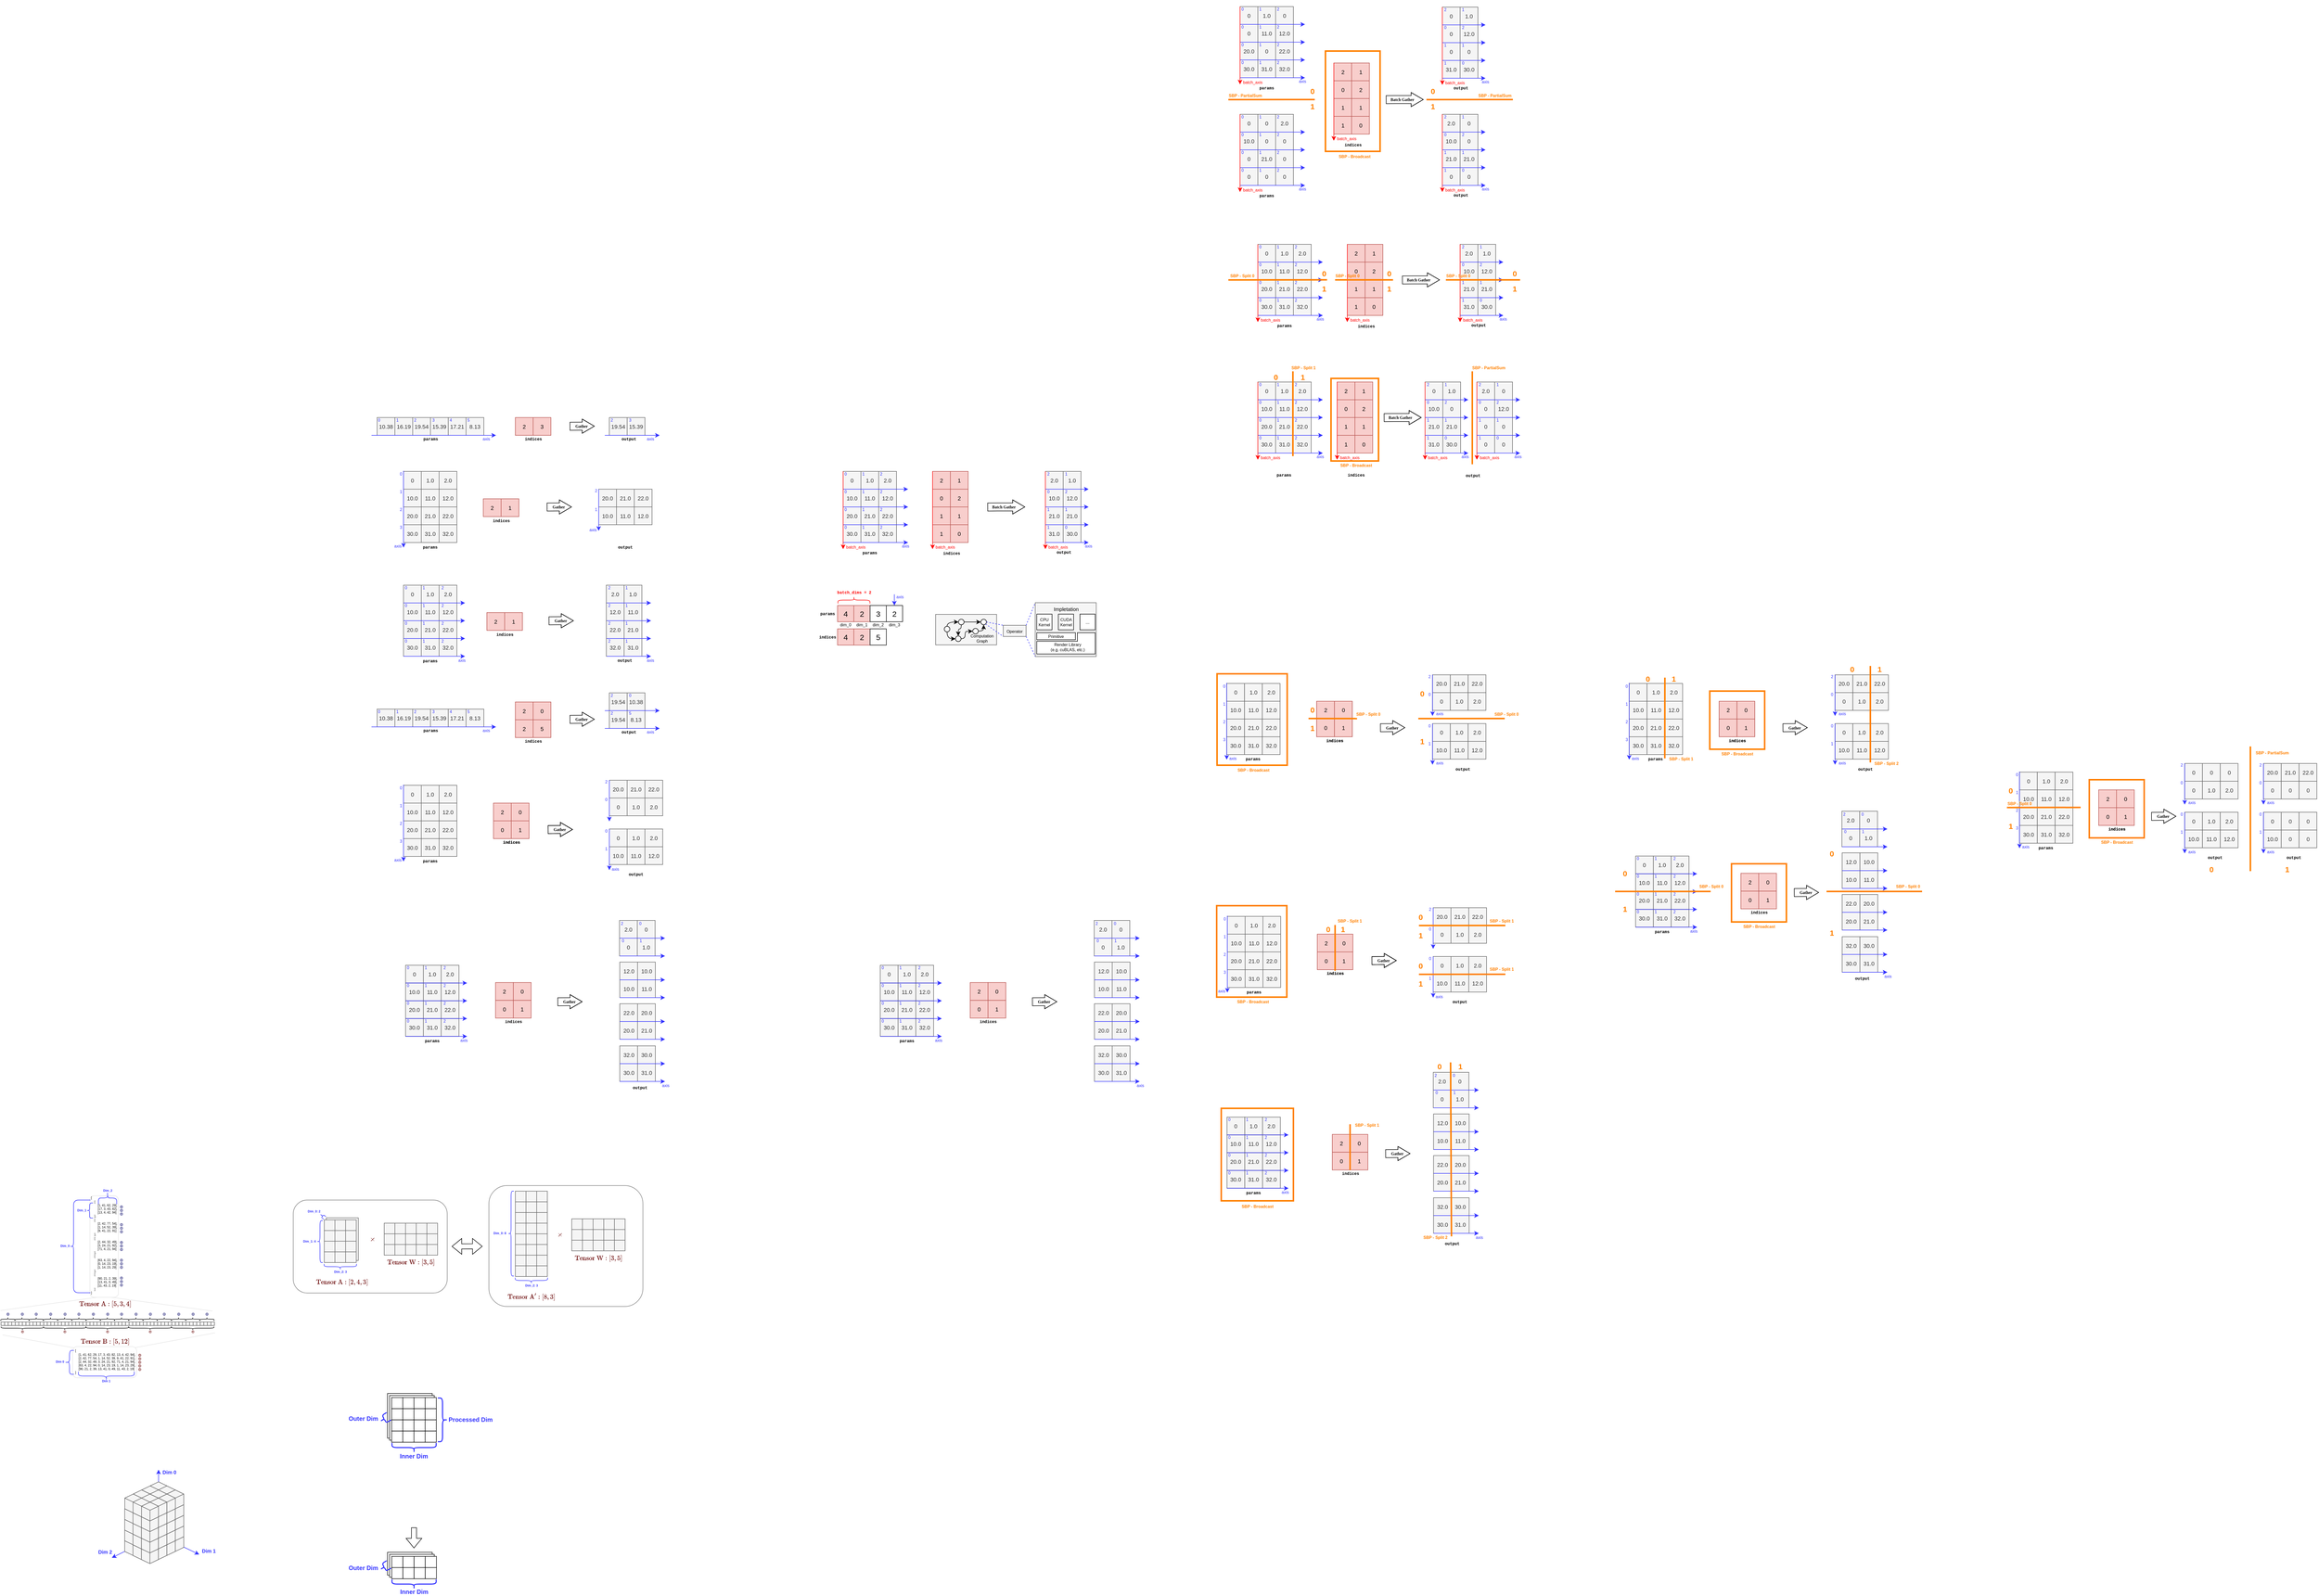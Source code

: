 <mxfile version="15.8.7" type="device"><diagram id="tFAOImUhl30M6zQCv_6J" name="Page-1"><mxGraphModel dx="1106" dy="3580" grid="0" gridSize="10" guides="1" tooltips="1" connect="1" arrows="1" fold="1" page="0" pageScale="1" pageWidth="827" pageHeight="1169" math="1" shadow="0"><root><mxCell id="0"/><mxCell id="1" parent="0"/><mxCell id="aFDA_wnNvYCgu8XLiMH7-1428" value="" style="rounded=0;whiteSpace=wrap;html=1;fontFamily=Georgia;fontSize=8;fontColor=#000000;strokeColor=none;" vertex="1" parent="1"><mxGeometry x="2453" y="-1851.5" width="615" height="236.5" as="geometry"/></mxCell><mxCell id="aFDA_wnNvYCgu8XLiMH7-1511" value="" style="rounded=0;whiteSpace=wrap;html=1;fontFamily=Helvetica;fontSize=15;noLabel=1;strokeColor=#FF8000;strokeWidth=3;" vertex="1" parent="1"><mxGeometry x="2643" y="-1816" width="93.5" height="162.5" as="geometry"/></mxCell><mxCell id="aFDA_wnNvYCgu8XLiMH7-1427" value="" style="rounded=0;whiteSpace=wrap;html=1;fontFamily=Georgia;fontSize=8;fontColor=#000000;strokeColor=none;" vertex="1" parent="1"><mxGeometry x="2416" y="-2561" width="615" height="402" as="geometry"/></mxCell><mxCell id="aFDA_wnNvYCgu8XLiMH7-1409" value="" style="rounded=0;whiteSpace=wrap;html=1;fontFamily=Georgia;fontSize=8;fontColor=#000000;strokeColor=none;" vertex="1" parent="1"><mxGeometry x="2427" y="-2098" width="615" height="190" as="geometry"/></mxCell><mxCell id="aFDA_wnNvYCgu8XLiMH7-1330" value="" style="rounded=0;whiteSpace=wrap;html=1;fontFamily=Helvetica;fontSize=15;noLabel=1;strokeColor=#FF8000;strokeWidth=3;" vertex="1" parent="1"><mxGeometry x="2632" y="-2460.5" width="107.5" height="197.5" as="geometry"/></mxCell><mxCell id="aFDA_wnNvYCgu8XLiMH7-1331" value="&lt;font color=&quot;#ff8000&quot;&gt;&lt;b&gt;SBP - Broadcast&lt;/b&gt;&lt;/font&gt;" style="text;html=1;strokeColor=none;fillColor=none;align=center;verticalAlign=middle;whiteSpace=wrap;rounded=0;fontSize=8;fontColor=#3333FF;" vertex="1" parent="1"><mxGeometry x="2655.04" y="-2258" width="68.96" height="9" as="geometry"/></mxCell><mxCell id="aFDA_wnNvYCgu8XLiMH7-1120" value="" style="rounded=0;whiteSpace=wrap;html=1;fontFamily=Georgia;fontSize=8;fontColor=#000000;strokeColor=none;" vertex="1" parent="1"><mxGeometry x="3197" y="-971" width="615" height="348" as="geometry"/></mxCell><mxCell id="aFDA_wnNvYCgu8XLiMH7-1013" value="" style="rounded=0;whiteSpace=wrap;html=1;fontFamily=Helvetica;fontSize=15;noLabel=1;strokeColor=#FF8000;strokeWidth=3;" vertex="1" parent="1"><mxGeometry x="3431" y="-860.5" width="108" height="114.5" as="geometry"/></mxCell><mxCell id="aFDA_wnNvYCgu8XLiMH7-521" value="" style="rounded=0;whiteSpace=wrap;html=1;fontFamily=Georgia;fontSize=8;fontColor=#000000;strokeColor=none;" vertex="1" parent="1"><mxGeometry x="2403" y="-797" width="615" height="224" as="geometry"/></mxCell><mxCell id="aFDA_wnNvYCgu8XLiMH7-721" value="" style="rounded=0;whiteSpace=wrap;html=1;fontFamily=Helvetica;fontSize=15;noLabel=1;strokeColor=#FF8000;strokeWidth=3;" vertex="1" parent="1"><mxGeometry x="2418" y="-778" width="138" height="180" as="geometry"/></mxCell><mxCell id="aFDA_wnNvYCgu8XLiMH7-722" value="&lt;font color=&quot;#ff8000&quot;&gt;&lt;b&gt;SBP - Broadcast&lt;/b&gt;&lt;/font&gt;" style="text;html=1;strokeColor=none;fillColor=none;align=center;verticalAlign=middle;whiteSpace=wrap;rounded=0;fontSize=8;fontColor=#3333FF;" vertex="1" parent="1"><mxGeometry x="2455.02" y="-593.5" width="68.96" height="9" as="geometry"/></mxCell><mxCell id="aFDA_wnNvYCgu8XLiMH7-720" value="" style="rounded=0;whiteSpace=wrap;html=1;fontFamily=Georgia;fontSize=8;fontColor=#000000;strokeColor=none;" vertex="1" parent="1"><mxGeometry x="2403" y="-1256.5" width="615" height="224" as="geometry"/></mxCell><mxCell id="aFDA_wnNvYCgu8XLiMH7-715" value="" style="rounded=0;whiteSpace=wrap;html=1;fontFamily=Helvetica;fontSize=15;noLabel=1;strokeColor=#FF8000;strokeWidth=3;" vertex="1" parent="1"><mxGeometry x="2418.75" y="-1234.5" width="138" height="180" as="geometry"/></mxCell><mxCell id="aFDA_wnNvYCgu8XLiMH7-374" value="" style="rounded=0;whiteSpace=wrap;html=1;fontFamily=Georgia;fontSize=8;fontColor=#000000;strokeColor=none;" vertex="1" parent="1"><mxGeometry x="738" y="-766" width="615" height="364" as="geometry"/></mxCell><mxCell id="aFDA_wnNvYCgu8XLiMH7-373" value="" style="rounded=0;whiteSpace=wrap;html=1;fontFamily=Georgia;fontSize=8;fontColor=#000000;strokeColor=none;" vertex="1" parent="1"><mxGeometry x="738" y="-1046" width="615" height="224" as="geometry"/></mxCell><mxCell id="aFDA_wnNvYCgu8XLiMH7-372" value="" style="rounded=0;whiteSpace=wrap;html=1;fontFamily=Georgia;fontSize=8;fontColor=#000000;strokeColor=none;" vertex="1" parent="1"><mxGeometry x="738" y="-1218" width="615" height="134" as="geometry"/></mxCell><mxCell id="aFDA_wnNvYCgu8XLiMH7-371" value="" style="rounded=0;whiteSpace=wrap;html=1;fontFamily=Georgia;fontSize=8;fontColor=#000000;strokeColor=none;" vertex="1" parent="1"><mxGeometry x="738" y="-1430" width="615" height="190" as="geometry"/></mxCell><mxCell id="aFDA_wnNvYCgu8XLiMH7-370" value="" style="rounded=0;whiteSpace=wrap;html=1;fontFamily=Georgia;fontSize=8;fontColor=#000000;strokeColor=none;" vertex="1" parent="1"><mxGeometry x="738" y="-1650" width="615" height="190" as="geometry"/></mxCell><mxCell id="aFDA_wnNvYCgu8XLiMH7-369" value="" style="rounded=0;whiteSpace=wrap;html=1;fontFamily=Georgia;fontSize=8;fontColor=#000000;strokeColor=none;" vertex="1" parent="1"><mxGeometry x="738" y="-1760" width="615" height="88" as="geometry"/></mxCell><mxCell id="U-cyYw_Od05ex5rQmbTv-477" value="" style="rounded=1;whiteSpace=wrap;html=1;shadow=0;sketch=0;fontFamily=Helvetica;fontSize=11;opacity=50;" parent="1" vertex="1"><mxGeometry x="986" y="-227" width="303" height="238" as="geometry"/></mxCell><mxCell id="U-cyYw_Od05ex5rQmbTv-476" value="" style="rounded=1;whiteSpace=wrap;html=1;shadow=0;sketch=0;fontFamily=Helvetica;fontSize=11;opacity=50;" parent="1" vertex="1"><mxGeometry x="601" y="-198.5" width="303" height="183" as="geometry"/></mxCell><mxCell id="U-cyYw_Od05ex5rQmbTv-394" value="" style="rounded=0;whiteSpace=wrap;html=1;shadow=0;sketch=0;fontFamily=Helvetica;fontSize=11;fontColor=#333333;strokeColor=#666666;fillColor=#f5f5f5;" parent="1" vertex="1"><mxGeometry x="666" y="-163.5" width="63" height="84" as="geometry"/></mxCell><mxCell id="U-cyYw_Od05ex5rQmbTv-214" value="" style="rounded=1;whiteSpace=wrap;html=1;fontSize=6;strokeColor=#E6E6E6;fillColor=none;" parent="1" vertex="1"><mxGeometry x="201" y="-207" width="56" height="200" as="geometry"/></mxCell><mxCell id="U-cyYw_Od05ex5rQmbTv-142" value="" style="endArrow=classic;html=1;rounded=0;exitX=0;exitY=0;exitDx=33.3;exitDy=29.005;exitPerimeter=0;fontSize=6;strokeColor=#3333FF;" parent="1" edge="1"><mxGeometry width="50" height="50" relative="1" as="geometry"><mxPoint x="326.0" y="456.245" as="sourcePoint"/><mxPoint x="416" y="499.25" as="targetPoint"/></mxGeometry></mxCell><mxCell id="U-cyYw_Od05ex5rQmbTv-141" value="" style="endArrow=classic;html=1;rounded=0;exitX=0;exitY=0;exitDx=33.3;exitDy=29.005;exitPerimeter=0;fontSize=6;strokeColor=#3333FF;" parent="1" edge="1"><mxGeometry width="50" height="50" relative="1" as="geometry"><mxPoint x="355.07" y="451.245" as="sourcePoint"/><mxPoint x="244" y="505.74" as="targetPoint"/></mxGeometry></mxCell><mxCell id="U-cyYw_Od05ex5rQmbTv-138" value="" style="endArrow=classic;html=1;rounded=0;fontSize=6;strokeColor=#3333FF;" parent="1" edge="1"><mxGeometry width="50" height="50" relative="1" as="geometry"><mxPoint x="335.95" y="507.75" as="sourcePoint"/><mxPoint x="336" y="332.25" as="targetPoint"/></mxGeometry></mxCell><mxCell id="U-cyYw_Od05ex5rQmbTv-99" value="" style="html=1;whiteSpace=wrap;shape=isoCube2;backgroundOutline=1;isoAngle=15;fontSize=6;fillColor=#f5f5f5;fontColor=#333333;strokeColor=#666666;" parent="1" vertex="1"><mxGeometry x="319.3" y="440.25" width="33.3" height="37" as="geometry"/></mxCell><mxCell id="U-cyYw_Od05ex5rQmbTv-100" value="" style="html=1;whiteSpace=wrap;shape=isoCube2;backgroundOutline=1;isoAngle=15;fontSize=6;fillColor=#f5f5f5;fontColor=#333333;strokeColor=#666666;" parent="1" vertex="1"><mxGeometry x="335.6" y="448.25" width="33.3" height="37" as="geometry"/></mxCell><mxCell id="U-cyYw_Od05ex5rQmbTv-101" value="" style="html=1;whiteSpace=wrap;shape=isoCube2;backgroundOutline=1;isoAngle=15;fontSize=6;fillColor=#f5f5f5;fontColor=#333333;strokeColor=#666666;" parent="1" vertex="1"><mxGeometry x="352.25" y="456.25" width="33.3" height="37" as="geometry"/></mxCell><mxCell id="U-cyYw_Od05ex5rQmbTv-105" value="" style="html=1;whiteSpace=wrap;shape=isoCube2;backgroundOutline=1;isoAngle=15;fontSize=6;fillColor=#f5f5f5;fontColor=#333333;strokeColor=#666666;" parent="1" vertex="1"><mxGeometry x="302.65" y="448.25" width="33.3" height="37" as="geometry"/></mxCell><mxCell id="U-cyYw_Od05ex5rQmbTv-106" value="" style="html=1;whiteSpace=wrap;shape=isoCube2;backgroundOutline=1;isoAngle=15;fontSize=6;fillColor=#f5f5f5;fontColor=#333333;strokeColor=#666666;" parent="1" vertex="1"><mxGeometry x="318.95" y="456.25" width="33.3" height="37" as="geometry"/></mxCell><mxCell id="U-cyYw_Od05ex5rQmbTv-107" value="" style="html=1;whiteSpace=wrap;shape=isoCube2;backgroundOutline=1;isoAngle=15;fontSize=6;fillColor=#f5f5f5;fontColor=#333333;strokeColor=#666666;" parent="1" vertex="1"><mxGeometry x="335.6" y="464.25" width="33.3" height="37" as="geometry"/></mxCell><mxCell id="U-cyYw_Od05ex5rQmbTv-108" value="" style="html=1;whiteSpace=wrap;shape=isoCube2;backgroundOutline=1;isoAngle=15;fontSize=6;fillColor=#f5f5f5;fontColor=#333333;strokeColor=#666666;" parent="1" vertex="1"><mxGeometry x="286" y="456.25" width="33.3" height="37" as="geometry"/></mxCell><mxCell id="U-cyYw_Od05ex5rQmbTv-109" value="" style="html=1;whiteSpace=wrap;shape=isoCube2;backgroundOutline=1;isoAngle=15;fontSize=6;fillColor=#f5f5f5;fontColor=#333333;strokeColor=#666666;" parent="1" vertex="1"><mxGeometry x="302.3" y="464.25" width="33.3" height="37" as="geometry"/></mxCell><mxCell id="U-cyYw_Od05ex5rQmbTv-110" value="" style="html=1;whiteSpace=wrap;shape=isoCube2;backgroundOutline=1;isoAngle=15;fontSize=6;fillColor=#f5f5f5;fontColor=#333333;strokeColor=#666666;" parent="1" vertex="1"><mxGeometry x="318.95" y="472.25" width="33.3" height="37" as="geometry"/></mxCell><mxCell id="U-cyYw_Od05ex5rQmbTv-111" value="" style="html=1;whiteSpace=wrap;shape=isoCube2;backgroundOutline=1;isoAngle=15;fontSize=6;fillColor=#f5f5f5;fontColor=#333333;strokeColor=#666666;" parent="1" vertex="1"><mxGeometry x="319.3" y="419.25" width="33.3" height="37" as="geometry"/></mxCell><mxCell id="U-cyYw_Od05ex5rQmbTv-112" value="" style="html=1;whiteSpace=wrap;shape=isoCube2;backgroundOutline=1;isoAngle=15;fontSize=6;fillColor=#f5f5f5;fontColor=#333333;strokeColor=#666666;" parent="1" vertex="1"><mxGeometry x="335.6" y="427.25" width="33.3" height="37" as="geometry"/></mxCell><mxCell id="U-cyYw_Od05ex5rQmbTv-113" value="" style="html=1;whiteSpace=wrap;shape=isoCube2;backgroundOutline=1;isoAngle=15;fontSize=6;fillColor=#f5f5f5;fontColor=#333333;strokeColor=#666666;" parent="1" vertex="1"><mxGeometry x="352.25" y="435.25" width="33.3" height="37" as="geometry"/></mxCell><mxCell id="U-cyYw_Od05ex5rQmbTv-114" value="" style="html=1;whiteSpace=wrap;shape=isoCube2;backgroundOutline=1;isoAngle=15;fontSize=6;fillColor=#f5f5f5;fontColor=#333333;strokeColor=#666666;" parent="1" vertex="1"><mxGeometry x="302.65" y="427.25" width="33.3" height="37" as="geometry"/></mxCell><mxCell id="U-cyYw_Od05ex5rQmbTv-115" value="" style="html=1;whiteSpace=wrap;shape=isoCube2;backgroundOutline=1;isoAngle=15;fontSize=6;fillColor=#f5f5f5;fontColor=#333333;strokeColor=#666666;" parent="1" vertex="1"><mxGeometry x="318.95" y="435.25" width="33.3" height="37" as="geometry"/></mxCell><mxCell id="U-cyYw_Od05ex5rQmbTv-116" value="" style="html=1;whiteSpace=wrap;shape=isoCube2;backgroundOutline=1;isoAngle=15;fontSize=6;fillColor=#f5f5f5;fontColor=#333333;strokeColor=#666666;" parent="1" vertex="1"><mxGeometry x="335.6" y="443.25" width="33.3" height="37" as="geometry"/></mxCell><mxCell id="U-cyYw_Od05ex5rQmbTv-117" value="" style="html=1;whiteSpace=wrap;shape=isoCube2;backgroundOutline=1;isoAngle=15;fontSize=6;fillColor=#f5f5f5;fontColor=#333333;strokeColor=#666666;" parent="1" vertex="1"><mxGeometry x="286" y="435.25" width="33.3" height="37" as="geometry"/></mxCell><mxCell id="U-cyYw_Od05ex5rQmbTv-118" value="" style="html=1;whiteSpace=wrap;shape=isoCube2;backgroundOutline=1;isoAngle=15;fontSize=6;fillColor=#f5f5f5;fontColor=#333333;strokeColor=#666666;" parent="1" vertex="1"><mxGeometry x="302.3" y="443.25" width="33.3" height="37" as="geometry"/></mxCell><mxCell id="U-cyYw_Od05ex5rQmbTv-119" value="" style="html=1;whiteSpace=wrap;shape=isoCube2;backgroundOutline=1;isoAngle=15;fontSize=6;fillColor=#f5f5f5;fontColor=#333333;strokeColor=#666666;" parent="1" vertex="1"><mxGeometry x="318.95" y="451.25" width="33.3" height="37" as="geometry"/></mxCell><mxCell id="U-cyYw_Od05ex5rQmbTv-120" value="" style="html=1;whiteSpace=wrap;shape=isoCube2;backgroundOutline=1;isoAngle=15;fontSize=6;fillColor=#f5f5f5;fontColor=#333333;strokeColor=#666666;" parent="1" vertex="1"><mxGeometry x="319.3" y="398.25" width="33.3" height="37" as="geometry"/></mxCell><mxCell id="U-cyYw_Od05ex5rQmbTv-121" value="" style="html=1;whiteSpace=wrap;shape=isoCube2;backgroundOutline=1;isoAngle=15;fontSize=6;fillColor=#f5f5f5;fontColor=#333333;strokeColor=#666666;" parent="1" vertex="1"><mxGeometry x="335.6" y="406.25" width="33.3" height="37" as="geometry"/></mxCell><mxCell id="U-cyYw_Od05ex5rQmbTv-122" value="" style="html=1;whiteSpace=wrap;shape=isoCube2;backgroundOutline=1;isoAngle=15;fontSize=6;fillColor=#f5f5f5;fontColor=#333333;strokeColor=#666666;" parent="1" vertex="1"><mxGeometry x="352.25" y="414.25" width="33.3" height="37" as="geometry"/></mxCell><mxCell id="U-cyYw_Od05ex5rQmbTv-123" value="" style="html=1;whiteSpace=wrap;shape=isoCube2;backgroundOutline=1;isoAngle=15;fontSize=6;fillColor=#f5f5f5;fontColor=#333333;strokeColor=#666666;" parent="1" vertex="1"><mxGeometry x="302.65" y="406.25" width="33.3" height="37" as="geometry"/></mxCell><mxCell id="U-cyYw_Od05ex5rQmbTv-124" value="" style="html=1;whiteSpace=wrap;shape=isoCube2;backgroundOutline=1;isoAngle=15;fontSize=6;fillColor=#f5f5f5;fontColor=#333333;strokeColor=#666666;" parent="1" vertex="1"><mxGeometry x="318.95" y="414.25" width="33.3" height="37" as="geometry"/></mxCell><mxCell id="U-cyYw_Od05ex5rQmbTv-125" value="" style="html=1;whiteSpace=wrap;shape=isoCube2;backgroundOutline=1;isoAngle=15;fontSize=6;fillColor=#f5f5f5;fontColor=#333333;strokeColor=#666666;" parent="1" vertex="1"><mxGeometry x="335.6" y="422.25" width="33.3" height="37" as="geometry"/></mxCell><mxCell id="U-cyYw_Od05ex5rQmbTv-126" value="" style="html=1;whiteSpace=wrap;shape=isoCube2;backgroundOutline=1;isoAngle=15;fontSize=6;fillColor=#f5f5f5;fontColor=#333333;strokeColor=#666666;" parent="1" vertex="1"><mxGeometry x="286" y="414.25" width="33.3" height="37" as="geometry"/></mxCell><mxCell id="U-cyYw_Od05ex5rQmbTv-127" value="" style="html=1;whiteSpace=wrap;shape=isoCube2;backgroundOutline=1;isoAngle=15;fontSize=6;fillColor=#f5f5f5;fontColor=#333333;strokeColor=#666666;" parent="1" vertex="1"><mxGeometry x="302.3" y="422.25" width="33.3" height="37" as="geometry"/></mxCell><mxCell id="U-cyYw_Od05ex5rQmbTv-128" value="" style="html=1;whiteSpace=wrap;shape=isoCube2;backgroundOutline=1;isoAngle=15;fontSize=6;fillColor=#f5f5f5;fontColor=#333333;strokeColor=#666666;" parent="1" vertex="1"><mxGeometry x="318.95" y="430.25" width="33.3" height="37" as="geometry"/></mxCell><mxCell id="U-cyYw_Od05ex5rQmbTv-129" value="" style="html=1;whiteSpace=wrap;shape=isoCube2;backgroundOutline=1;isoAngle=15;fontSize=6;fillColor=#f5f5f5;fontColor=#333333;strokeColor=#666666;" parent="1" vertex="1"><mxGeometry x="319.3" y="377.25" width="33.3" height="37" as="geometry"/></mxCell><mxCell id="U-cyYw_Od05ex5rQmbTv-130" value="" style="html=1;whiteSpace=wrap;shape=isoCube2;backgroundOutline=1;isoAngle=15;fontSize=6;fillColor=#f5f5f5;fontColor=#333333;strokeColor=#666666;" parent="1" vertex="1"><mxGeometry x="335.6" y="385.25" width="33.3" height="37" as="geometry"/></mxCell><mxCell id="U-cyYw_Od05ex5rQmbTv-131" value="" style="html=1;whiteSpace=wrap;shape=isoCube2;backgroundOutline=1;isoAngle=15;fontSize=6;fillColor=#f5f5f5;fontColor=#333333;strokeColor=#666666;" parent="1" vertex="1"><mxGeometry x="352.25" y="393.25" width="33.3" height="37" as="geometry"/></mxCell><mxCell id="U-cyYw_Od05ex5rQmbTv-132" value="" style="html=1;whiteSpace=wrap;shape=isoCube2;backgroundOutline=1;isoAngle=15;fontSize=6;fillColor=#f5f5f5;fontColor=#333333;strokeColor=#666666;" parent="1" vertex="1"><mxGeometry x="302.65" y="385.25" width="33.3" height="37" as="geometry"/></mxCell><mxCell id="U-cyYw_Od05ex5rQmbTv-133" value="" style="html=1;whiteSpace=wrap;shape=isoCube2;backgroundOutline=1;isoAngle=15;fontSize=6;fillColor=#f5f5f5;fontColor=#333333;strokeColor=#666666;" parent="1" vertex="1"><mxGeometry x="318.95" y="393.25" width="33.3" height="37" as="geometry"/></mxCell><mxCell id="U-cyYw_Od05ex5rQmbTv-134" value="" style="html=1;whiteSpace=wrap;shape=isoCube2;backgroundOutline=1;isoAngle=15;fontSize=6;fillColor=#f5f5f5;fontColor=#333333;strokeColor=#666666;" parent="1" vertex="1"><mxGeometry x="335.6" y="401.25" width="33.3" height="37" as="geometry"/></mxCell><mxCell id="U-cyYw_Od05ex5rQmbTv-135" value="" style="html=1;whiteSpace=wrap;shape=isoCube2;backgroundOutline=1;isoAngle=15;fontSize=6;fillColor=#f5f5f5;fontColor=#333333;strokeColor=#666666;" parent="1" vertex="1"><mxGeometry x="286" y="393.25" width="33.3" height="37" as="geometry"/></mxCell><mxCell id="U-cyYw_Od05ex5rQmbTv-136" value="" style="html=1;whiteSpace=wrap;shape=isoCube2;backgroundOutline=1;isoAngle=15;fontSize=6;fillColor=#f5f5f5;fontColor=#333333;strokeColor=#666666;" parent="1" vertex="1"><mxGeometry x="302.3" y="401.25" width="33.3" height="37" as="geometry"/></mxCell><mxCell id="U-cyYw_Od05ex5rQmbTv-137" value="" style="html=1;whiteSpace=wrap;shape=isoCube2;backgroundOutline=1;isoAngle=15;fontSize=6;fillColor=#f5f5f5;fontColor=#333333;strokeColor=#666666;" parent="1" vertex="1"><mxGeometry x="318.95" y="409.25" width="33.3" height="37" as="geometry"/></mxCell><mxCell id="U-cyYw_Od05ex5rQmbTv-143" value="Dim 2" style="text;html=1;strokeColor=none;fillColor=none;align=center;verticalAlign=middle;whiteSpace=wrap;rounded=0;fontSize=10;fontStyle=1;fontColor=#3333FF;" parent="1" vertex="1"><mxGeometry x="215" y="487.25" width="32" height="14" as="geometry"/></mxCell><mxCell id="U-cyYw_Od05ex5rQmbTv-144" value="Dim 1" style="text;html=1;strokeColor=none;fillColor=none;align=center;verticalAlign=middle;whiteSpace=wrap;rounded=0;fontSize=10;fontStyle=1;fontColor=#3333FF;" parent="1" vertex="1"><mxGeometry x="419" y="485.25" width="32" height="14" as="geometry"/></mxCell><mxCell id="U-cyYw_Od05ex5rQmbTv-145" value="Dim 0" style="text;html=1;strokeColor=none;fillColor=none;align=center;verticalAlign=middle;whiteSpace=wrap;rounded=0;fontSize=10;fontStyle=1;fontColor=#3333FF;" parent="1" vertex="1"><mxGeometry x="342" y="330" width="31.4" height="14" as="geometry"/></mxCell><mxCell id="U-cyYw_Od05ex5rQmbTv-147" value="" style="html=1;whiteSpace=wrap;shape=isoCube2;backgroundOutline=1;isoAngle=15;fontSize=6;fillColor=#f5f5f5;fontColor=#333333;strokeColor=#666666;" parent="1" vertex="1"><mxGeometry x="286.0" y="456.25" width="33.3" height="37" as="geometry"/></mxCell><mxCell id="U-cyYw_Od05ex5rQmbTv-148" value="" style="html=1;whiteSpace=wrap;shape=isoCube2;backgroundOutline=1;isoAngle=15;fontSize=6;fillColor=#f5f5f5;fontColor=#333333;strokeColor=#666666;" parent="1" vertex="1"><mxGeometry x="302.3" y="464.25" width="33.3" height="37" as="geometry"/></mxCell><mxCell id="U-cyYw_Od05ex5rQmbTv-149" value="" style="html=1;whiteSpace=wrap;shape=isoCube2;backgroundOutline=1;isoAngle=15;fontSize=6;fillColor=#f5f5f5;fontColor=#333333;strokeColor=#666666;" parent="1" vertex="1"><mxGeometry x="269.35" y="464.25" width="33.3" height="37" as="geometry"/></mxCell><mxCell id="U-cyYw_Od05ex5rQmbTv-150" value="" style="html=1;whiteSpace=wrap;shape=isoCube2;backgroundOutline=1;isoAngle=15;fontSize=6;fillColor=#f5f5f5;fontColor=#333333;strokeColor=#666666;" parent="1" vertex="1"><mxGeometry x="285.65" y="472.25" width="33.3" height="37" as="geometry"/></mxCell><mxCell id="U-cyYw_Od05ex5rQmbTv-151" value="" style="html=1;whiteSpace=wrap;shape=isoCube2;backgroundOutline=1;isoAngle=15;fontSize=6;fillColor=#f5f5f5;fontColor=#333333;strokeColor=#666666;" parent="1" vertex="1"><mxGeometry x="302.3" y="480.25" width="33.3" height="37" as="geometry"/></mxCell><mxCell id="U-cyYw_Od05ex5rQmbTv-153" value="" style="html=1;whiteSpace=wrap;shape=isoCube2;backgroundOutline=1;isoAngle=15;fontSize=6;fillColor=#f5f5f5;fontColor=#333333;strokeColor=#666666;" parent="1" vertex="1"><mxGeometry x="286.0" y="435.25" width="33.3" height="37" as="geometry"/></mxCell><mxCell id="U-cyYw_Od05ex5rQmbTv-154" value="" style="html=1;whiteSpace=wrap;shape=isoCube2;backgroundOutline=1;isoAngle=15;fontSize=6;fillColor=#f5f5f5;fontColor=#333333;strokeColor=#666666;" parent="1" vertex="1"><mxGeometry x="302.3" y="443.25" width="33.3" height="37" as="geometry"/></mxCell><mxCell id="U-cyYw_Od05ex5rQmbTv-155" value="" style="html=1;whiteSpace=wrap;shape=isoCube2;backgroundOutline=1;isoAngle=15;fontSize=6;fillColor=#f5f5f5;fontColor=#333333;strokeColor=#666666;" parent="1" vertex="1"><mxGeometry x="269.35" y="443.25" width="33.3" height="37" as="geometry"/></mxCell><mxCell id="U-cyYw_Od05ex5rQmbTv-156" value="" style="html=1;whiteSpace=wrap;shape=isoCube2;backgroundOutline=1;isoAngle=15;fontSize=6;fillColor=#f5f5f5;fontColor=#333333;strokeColor=#666666;" parent="1" vertex="1"><mxGeometry x="285.65" y="451.25" width="33.3" height="37" as="geometry"/></mxCell><mxCell id="U-cyYw_Od05ex5rQmbTv-157" value="" style="html=1;whiteSpace=wrap;shape=isoCube2;backgroundOutline=1;isoAngle=15;fontSize=6;fillColor=#f5f5f5;fontColor=#333333;strokeColor=#666666;" parent="1" vertex="1"><mxGeometry x="302.3" y="459.25" width="33.3" height="37" as="geometry"/></mxCell><mxCell id="U-cyYw_Od05ex5rQmbTv-159" value="" style="html=1;whiteSpace=wrap;shape=isoCube2;backgroundOutline=1;isoAngle=15;fontSize=6;fillColor=#f5f5f5;fontColor=#333333;strokeColor=#666666;" parent="1" vertex="1"><mxGeometry x="286.0" y="414.25" width="33.3" height="37" as="geometry"/></mxCell><mxCell id="U-cyYw_Od05ex5rQmbTv-160" value="" style="html=1;whiteSpace=wrap;shape=isoCube2;backgroundOutline=1;isoAngle=15;fontSize=6;fillColor=#f5f5f5;fontColor=#333333;strokeColor=#666666;" parent="1" vertex="1"><mxGeometry x="302.3" y="422.25" width="33.3" height="37" as="geometry"/></mxCell><mxCell id="U-cyYw_Od05ex5rQmbTv-161" value="" style="html=1;whiteSpace=wrap;shape=isoCube2;backgroundOutline=1;isoAngle=15;fontSize=6;fillColor=#f5f5f5;fontColor=#333333;strokeColor=#666666;" parent="1" vertex="1"><mxGeometry x="269.35" y="422.25" width="33.3" height="37" as="geometry"/></mxCell><mxCell id="U-cyYw_Od05ex5rQmbTv-162" value="" style="html=1;whiteSpace=wrap;shape=isoCube2;backgroundOutline=1;isoAngle=15;fontSize=6;fillColor=#f5f5f5;fontColor=#333333;strokeColor=#666666;" parent="1" vertex="1"><mxGeometry x="285.65" y="430.25" width="33.3" height="37" as="geometry"/></mxCell><mxCell id="U-cyYw_Od05ex5rQmbTv-163" value="" style="html=1;whiteSpace=wrap;shape=isoCube2;backgroundOutline=1;isoAngle=15;fontSize=6;fillColor=#f5f5f5;fontColor=#333333;strokeColor=#666666;" parent="1" vertex="1"><mxGeometry x="302.3" y="438.25" width="33.3" height="37" as="geometry"/></mxCell><mxCell id="U-cyYw_Od05ex5rQmbTv-165" value="" style="html=1;whiteSpace=wrap;shape=isoCube2;backgroundOutline=1;isoAngle=15;fontSize=6;fillColor=#f5f5f5;fontColor=#333333;strokeColor=#666666;" parent="1" vertex="1"><mxGeometry x="269.35" y="401.25" width="33.3" height="37" as="geometry"/></mxCell><mxCell id="U-cyYw_Od05ex5rQmbTv-166" value="" style="html=1;whiteSpace=wrap;shape=isoCube2;backgroundOutline=1;isoAngle=15;fontSize=6;fillColor=#f5f5f5;fontColor=#333333;strokeColor=#666666;" parent="1" vertex="1"><mxGeometry x="285.65" y="409.25" width="33.3" height="37" as="geometry"/></mxCell><mxCell id="U-cyYw_Od05ex5rQmbTv-167" value="" style="html=1;whiteSpace=wrap;shape=isoCube2;backgroundOutline=1;isoAngle=15;fontSize=6;fillColor=#f5f5f5;fontColor=#333333;strokeColor=#666666;" parent="1" vertex="1"><mxGeometry x="302.3" y="417.25" width="33.3" height="37" as="geometry"/></mxCell><mxCell id="U-cyYw_Od05ex5rQmbTv-201" value="" style="html=1;whiteSpace=wrap;shape=isoCube2;backgroundOutline=1;isoAngle=15;fontSize=6;fillColor=#f5f5f5;fontColor=#333333;strokeColor=#666666;" parent="1" vertex="1"><mxGeometry x="319.3" y="356.25" width="33.3" height="37" as="geometry"/></mxCell><mxCell id="U-cyYw_Od05ex5rQmbTv-202" value="" style="html=1;whiteSpace=wrap;shape=isoCube2;backgroundOutline=1;isoAngle=15;fontSize=6;fillColor=#f5f5f5;fontColor=#333333;strokeColor=#666666;" parent="1" vertex="1"><mxGeometry x="335.6" y="364.25" width="33.3" height="37" as="geometry"/></mxCell><mxCell id="U-cyYw_Od05ex5rQmbTv-203" value="" style="html=1;whiteSpace=wrap;shape=isoCube2;backgroundOutline=1;isoAngle=15;fontSize=6;fillColor=#f5f5f5;fontColor=#333333;strokeColor=#666666;" parent="1" vertex="1"><mxGeometry x="352.25" y="372.25" width="33.3" height="37" as="geometry"/></mxCell><mxCell id="U-cyYw_Od05ex5rQmbTv-206" value="" style="html=1;whiteSpace=wrap;shape=isoCube2;backgroundOutline=1;isoAngle=15;fontSize=6;fillColor=#f5f5f5;fontColor=#333333;strokeColor=#666666;" parent="1" vertex="1"><mxGeometry x="302.82" y="364.25" width="33.3" height="37" as="geometry"/></mxCell><mxCell id="U-cyYw_Od05ex5rQmbTv-205" value="" style="html=1;whiteSpace=wrap;shape=isoCube2;backgroundOutline=1;isoAngle=15;fontSize=6;fillColor=#f5f5f5;fontColor=#333333;strokeColor=#666666;" parent="1" vertex="1"><mxGeometry x="319.12" y="372.25" width="33.3" height="37" as="geometry"/></mxCell><mxCell id="U-cyYw_Od05ex5rQmbTv-204" value="" style="html=1;whiteSpace=wrap;shape=isoCube2;backgroundOutline=1;isoAngle=15;fontSize=6;fillColor=#f5f5f5;fontColor=#333333;strokeColor=#666666;" parent="1" vertex="1"><mxGeometry x="335.77" y="380.25" width="33.3" height="37" as="geometry"/></mxCell><mxCell id="U-cyYw_Od05ex5rQmbTv-212" value="" style="html=1;whiteSpace=wrap;shape=isoCube2;backgroundOutline=1;isoAngle=15;fontSize=6;fillColor=#f5f5f5;fontColor=#333333;strokeColor=#666666;" parent="1" vertex="1"><mxGeometry x="286.0" y="372.25" width="33.3" height="37" as="geometry"/></mxCell><mxCell id="U-cyYw_Od05ex5rQmbTv-207" value="" style="html=1;whiteSpace=wrap;shape=isoCube2;backgroundOutline=1;isoAngle=15;fontSize=6;fillColor=#f5f5f5;fontColor=#333333;strokeColor=#666666;" parent="1" vertex="1"><mxGeometry x="269.52" y="380.25" width="33.3" height="37" as="geometry"/></mxCell><mxCell id="U-cyYw_Od05ex5rQmbTv-211" value="" style="html=1;whiteSpace=wrap;shape=isoCube2;backgroundOutline=1;isoAngle=15;fontSize=6;fillColor=#f5f5f5;fontColor=#333333;strokeColor=#666666;" parent="1" vertex="1"><mxGeometry x="302.3" y="380.25" width="33.3" height="37" as="geometry"/></mxCell><mxCell id="U-cyYw_Od05ex5rQmbTv-208" value="" style="html=1;whiteSpace=wrap;shape=isoCube2;backgroundOutline=1;isoAngle=15;fontSize=6;fillColor=#f5f5f5;fontColor=#333333;strokeColor=#666666;" parent="1" vertex="1"><mxGeometry x="285.82" y="388.25" width="33.3" height="37" as="geometry"/></mxCell><mxCell id="U-cyYw_Od05ex5rQmbTv-210" value="" style="html=1;whiteSpace=wrap;shape=isoCube2;backgroundOutline=1;isoAngle=15;fontSize=6;fillColor=#f5f5f5;fontColor=#333333;strokeColor=#666666;" parent="1" vertex="1"><mxGeometry x="318.95" y="388.25" width="33.3" height="37" as="geometry"/></mxCell><mxCell id="U-cyYw_Od05ex5rQmbTv-209" value="" style="html=1;whiteSpace=wrap;shape=isoCube2;backgroundOutline=1;isoAngle=15;fontSize=6;fillColor=#f5f5f5;fontColor=#333333;strokeColor=#666666;" parent="1" vertex="1"><mxGeometry x="302.47" y="396.25" width="33.3" height="37" as="geometry"/></mxCell><mxCell id="U-cyYw_Od05ex5rQmbTv-213" value="[&lt;br style=&quot;font-size: 6px&quot;&gt;&lt;div style=&quot;font-size: 6px&quot;&gt;&lt;span style=&quot;font-size: 6px&quot;&gt;&amp;nbsp; &amp;nbsp; [&lt;/span&gt;&lt;/div&gt;&lt;div style=&quot;font-size: 6px&quot;&gt;&lt;span style=&quot;font-size: 6px&quot;&gt;&amp;nbsp; &amp;nbsp; &amp;nbsp; &amp;nbsp; [1, 41, 62, 29],&lt;/span&gt;&lt;/div&gt;&lt;div style=&quot;font-size: 6px&quot;&gt;&lt;span style=&quot;font-size: 6px&quot;&gt;&amp;nbsp; &amp;nbsp; &amp;nbsp; &amp;nbsp; [&lt;/span&gt;17, 3, 43, 82&lt;span style=&quot;font-size: 6px&quot;&gt;],&lt;/span&gt;&lt;/div&gt;&lt;div style=&quot;font-size: 6px&quot;&gt;&lt;span style=&quot;font-size: 6px&quot;&gt;&amp;nbsp; &amp;nbsp; &amp;nbsp; &amp;nbsp; [&lt;/span&gt;13, 4, 42, 94&lt;span style=&quot;font-size: 6px&quot;&gt;]&lt;/span&gt;&lt;/div&gt;&lt;div style=&quot;font-size: 6px&quot;&gt;&lt;span style=&quot;font-size: 6px&quot;&gt;&amp;nbsp; &amp;nbsp; ],&lt;/span&gt;&lt;/div&gt;&lt;div style=&quot;font-size: 6px&quot;&gt;&lt;span style=&quot;font-size: 6px&quot;&gt;&amp;nbsp; &amp;nbsp;&amp;nbsp;&lt;/span&gt;&lt;span style=&quot;font-size: 6px&quot;&gt;[&lt;/span&gt;&lt;/div&gt;&lt;div style=&quot;font-size: 6px&quot;&gt;&amp;nbsp; &amp;nbsp; &amp;nbsp; &amp;nbsp; [2, 42, 77, 54],&lt;/div&gt;&lt;div style=&quot;font-size: 6px&quot;&gt;&amp;nbsp; &amp;nbsp; &amp;nbsp; &amp;nbsp; [1, 14, 52, 39],&lt;/div&gt;&lt;div style=&quot;font-size: 6px&quot;&gt;&amp;nbsp; &amp;nbsp; &amp;nbsp; &amp;nbsp; [9, 41, 22, 91]&lt;/div&gt;&lt;div style=&quot;font-size: 6px&quot;&gt;&amp;nbsp; &amp;nbsp; ],&lt;/div&gt;&lt;div style=&quot;font-size: 6px&quot;&gt;&amp;nbsp; &amp;nbsp;&amp;nbsp;&lt;span style=&quot;font-size: 6px&quot;&gt;[&lt;/span&gt;&lt;/div&gt;&lt;div style=&quot;font-size: 6px&quot;&gt;&amp;nbsp; &amp;nbsp; &amp;nbsp; &amp;nbsp; [2, 44, 32, 49],&lt;/div&gt;&lt;div style=&quot;font-size: 6px&quot;&gt;&amp;nbsp; &amp;nbsp; &amp;nbsp; &amp;nbsp; [3, 24, 21, 92],&lt;/div&gt;&lt;div style=&quot;font-size: 6px&quot;&gt;&amp;nbsp; &amp;nbsp; &amp;nbsp; &amp;nbsp; [71, 4, 21, 94]&lt;/div&gt;&lt;div style=&quot;font-size: 6px&quot;&gt;&amp;nbsp; &amp;nbsp; ],&lt;/div&gt;&lt;div style=&quot;font-size: 6px&quot;&gt;&amp;nbsp; &amp;nbsp;&amp;nbsp;&lt;span style=&quot;font-size: 6px&quot;&gt;[&lt;/span&gt;&lt;/div&gt;&lt;div style=&quot;font-size: 6px&quot;&gt;&amp;nbsp; &amp;nbsp; &amp;nbsp; &amp;nbsp; [63, 4, 22, 94],&lt;/div&gt;&lt;div style=&quot;font-size: 6px&quot;&gt;&amp;nbsp; &amp;nbsp; &amp;nbsp; &amp;nbsp; [0, 14, 23, 19],&lt;/div&gt;&lt;div style=&quot;font-size: 6px&quot;&gt;&amp;nbsp; &amp;nbsp; &amp;nbsp; &amp;nbsp; [1, 14, 23, 29]&lt;/div&gt;&lt;div style=&quot;font-size: 6px&quot;&gt;&amp;nbsp; &amp;nbsp; ]&lt;span style=&quot;font-size: 6px&quot;&gt;,&lt;/span&gt;&lt;/div&gt;&lt;div style=&quot;font-size: 6px&quot;&gt;&lt;span style=&quot;font-size: 6px&quot;&gt;&amp;nbsp; &amp;nbsp;&amp;nbsp;&lt;/span&gt;&lt;span style=&quot;font-size: 6px&quot;&gt;[&lt;/span&gt;&lt;/div&gt;&lt;div style=&quot;font-size: 6px&quot;&gt;&amp;nbsp; &amp;nbsp; &amp;nbsp; &amp;nbsp; [90, 21, 2, 39],&lt;/div&gt;&lt;div style=&quot;font-size: 6px&quot;&gt;&amp;nbsp; &amp;nbsp; &amp;nbsp; &amp;nbsp; [13, 41, 0, 49],&lt;/div&gt;&lt;div style=&quot;font-size: 6px&quot;&gt;&amp;nbsp; &amp;nbsp; &amp;nbsp; &amp;nbsp; [11, 43, 2, 19]&lt;/div&gt;&lt;div style=&quot;font-size: 6px&quot;&gt;&amp;nbsp; &amp;nbsp; ]&lt;/div&gt;]" style="text;html=1;strokeColor=none;fillColor=none;align=left;verticalAlign=middle;whiteSpace=wrap;rounded=0;fontSize=6;" parent="1" vertex="1"><mxGeometry x="201" y="-207.25" width="59" height="195.5" as="geometry"/></mxCell><mxCell id="U-cyYw_Od05ex5rQmbTv-215" value="" style="shape=curlyBracket;whiteSpace=wrap;html=1;rounded=1;fontSize=6;size=0.169;strokeColor=#3333FF;" parent="1" vertex="1"><mxGeometry x="162" y="-198.5" width="40" height="182.5" as="geometry"/></mxCell><mxCell id="U-cyYw_Od05ex5rQmbTv-216" value="" style="shape=curlyBracket;whiteSpace=wrap;html=1;rounded=1;fontSize=6;size=0.437;strokeColor=#3333FF;" parent="1" vertex="1"><mxGeometry x="195" y="-192.75" width="12" height="29.75" as="geometry"/></mxCell><mxCell id="U-cyYw_Od05ex5rQmbTv-217" value="" style="shape=curlyBracket;whiteSpace=wrap;html=1;rounded=1;fontSize=6;size=0.5;strokeColor=#3333FF;rotation=90;" parent="1" vertex="1"><mxGeometry x="223.53" y="-220.46" width="24.18" height="36" as="geometry"/></mxCell><mxCell id="U-cyYw_Od05ex5rQmbTv-218" value="&lt;b&gt;Dim_0&lt;/b&gt;" style="text;html=1;strokeColor=none;fillColor=none;align=center;verticalAlign=middle;whiteSpace=wrap;rounded=0;fontSize=6;fontColor=#3333FF;" parent="1" vertex="1"><mxGeometry x="142" y="-114" width="20" height="12" as="geometry"/></mxCell><mxCell id="U-cyYw_Od05ex5rQmbTv-219" value="&lt;b&gt;Dim_1&lt;/b&gt;" style="text;html=1;strokeColor=none;fillColor=none;align=center;verticalAlign=middle;whiteSpace=wrap;rounded=0;fontSize=6;fontColor=#3333FF;" parent="1" vertex="1"><mxGeometry x="175" y="-183.88" width="20" height="12" as="geometry"/></mxCell><mxCell id="U-cyYw_Od05ex5rQmbTv-220" value="&lt;b&gt;Dim_2&lt;/b&gt;" style="text;html=1;strokeColor=none;fillColor=none;align=center;verticalAlign=middle;whiteSpace=wrap;rounded=0;fontSize=6;fontColor=#3333FF;" parent="1" vertex="1"><mxGeometry x="225.62" y="-223" width="20" height="12" as="geometry"/></mxCell><mxCell id="U-cyYw_Od05ex5rQmbTv-222" value="" style="whiteSpace=wrap;html=1;aspect=fixed;shadow=0;sketch=0;fontFamily=Courier New;fontSize=10;fontColor=#333333;strokeColor=#666666;fillColor=#f5f5f5;" parent="1" vertex="1"><mxGeometry x="26" y="41.5" width="7" height="7" as="geometry"/></mxCell><mxCell id="U-cyYw_Od05ex5rQmbTv-230" value="" style="whiteSpace=wrap;html=1;aspect=fixed;shadow=0;sketch=0;fontFamily=Courier New;fontSize=10;fontColor=#333333;strokeColor=#666666;fillColor=#f5f5f5;" parent="1" vertex="1"><mxGeometry x="33" y="41.5" width="7" height="7" as="geometry"/></mxCell><mxCell id="U-cyYw_Od05ex5rQmbTv-231" value="" style="whiteSpace=wrap;html=1;aspect=fixed;shadow=0;sketch=0;fontFamily=Courier New;fontSize=10;fontColor=#333333;strokeColor=#666666;fillColor=#f5f5f5;" parent="1" vertex="1"><mxGeometry x="40" y="41.5" width="7" height="7" as="geometry"/></mxCell><mxCell id="U-cyYw_Od05ex5rQmbTv-232" value="" style="whiteSpace=wrap;html=1;aspect=fixed;shadow=0;sketch=0;fontFamily=Courier New;fontSize=10;fontColor=#333333;strokeColor=#666666;fillColor=#f5f5f5;" parent="1" vertex="1"><mxGeometry x="47" y="41.5" width="7" height="7" as="geometry"/></mxCell><mxCell id="U-cyYw_Od05ex5rQmbTv-233" value="" style="whiteSpace=wrap;html=1;aspect=fixed;shadow=0;sketch=0;fontFamily=Courier New;fontSize=10;fontColor=#333333;strokeColor=#666666;fillColor=#f5f5f5;" parent="1" vertex="1"><mxGeometry x="54" y="41.5" width="7" height="7" as="geometry"/></mxCell><mxCell id="U-cyYw_Od05ex5rQmbTv-234" value="" style="whiteSpace=wrap;html=1;aspect=fixed;shadow=0;sketch=0;fontFamily=Courier New;fontSize=10;fontColor=#333333;strokeColor=#666666;fillColor=#f5f5f5;" parent="1" vertex="1"><mxGeometry x="61" y="41.5" width="7" height="7" as="geometry"/></mxCell><mxCell id="U-cyYw_Od05ex5rQmbTv-235" value="" style="whiteSpace=wrap;html=1;aspect=fixed;shadow=0;sketch=0;fontFamily=Courier New;fontSize=10;fontColor=#333333;strokeColor=#666666;fillColor=#f5f5f5;" parent="1" vertex="1"><mxGeometry x="68" y="41.5" width="7" height="7" as="geometry"/></mxCell><mxCell id="U-cyYw_Od05ex5rQmbTv-236" value="" style="whiteSpace=wrap;html=1;aspect=fixed;shadow=0;sketch=0;fontFamily=Courier New;fontSize=10;fontColor=#333333;strokeColor=#666666;fillColor=#f5f5f5;" parent="1" vertex="1"><mxGeometry x="75" y="41.5" width="7" height="7" as="geometry"/></mxCell><mxCell id="U-cyYw_Od05ex5rQmbTv-237" value="" style="whiteSpace=wrap;html=1;aspect=fixed;shadow=0;sketch=0;fontFamily=Courier New;fontSize=10;fontColor=#333333;strokeColor=#666666;fillColor=#f5f5f5;" parent="1" vertex="1"><mxGeometry x="82" y="41.5" width="7" height="7" as="geometry"/></mxCell><mxCell id="U-cyYw_Od05ex5rQmbTv-238" value="" style="whiteSpace=wrap;html=1;aspect=fixed;shadow=0;sketch=0;fontFamily=Courier New;fontSize=10;fontColor=#333333;strokeColor=#666666;fillColor=#f5f5f5;" parent="1" vertex="1"><mxGeometry x="89" y="41.5" width="7" height="7" as="geometry"/></mxCell><mxCell id="U-cyYw_Od05ex5rQmbTv-239" value="" style="whiteSpace=wrap;html=1;aspect=fixed;shadow=0;sketch=0;fontFamily=Courier New;fontSize=10;fontColor=#333333;strokeColor=#666666;fillColor=#f5f5f5;" parent="1" vertex="1"><mxGeometry x="96" y="41.5" width="7" height="7" as="geometry"/></mxCell><mxCell id="U-cyYw_Od05ex5rQmbTv-240" value="" style="whiteSpace=wrap;html=1;aspect=fixed;shadow=0;sketch=0;fontFamily=Courier New;fontSize=10;fontColor=#333333;strokeColor=#666666;fillColor=#f5f5f5;" parent="1" vertex="1"><mxGeometry x="103" y="41.5" width="7" height="7" as="geometry"/></mxCell><mxCell id="U-cyYw_Od05ex5rQmbTv-245" value="" style="shape=curlyBracket;whiteSpace=wrap;html=1;rounded=1;flipH=1;shadow=0;sketch=0;fontFamily=Courier New;fontSize=10;fontColor=#3333FF;strokeColor=#000000;fillColor=none;rotation=-90;" parent="1" vertex="1"><mxGeometry x="36.25" y="22" width="6.5" height="28" as="geometry"/></mxCell><mxCell id="U-cyYw_Od05ex5rQmbTv-246" value="" style="shape=curlyBracket;whiteSpace=wrap;html=1;rounded=1;flipH=1;shadow=0;sketch=0;fontFamily=Courier New;fontSize=10;fontColor=#3333FF;strokeColor=#000000;fillColor=none;rotation=-90;" parent="1" vertex="1"><mxGeometry x="64" y="22" width="6.5" height="28" as="geometry"/></mxCell><mxCell id="U-cyYw_Od05ex5rQmbTv-247" value="" style="shape=curlyBracket;whiteSpace=wrap;html=1;rounded=1;flipH=1;shadow=0;sketch=0;fontFamily=Courier New;fontSize=10;fontColor=#3333FF;strokeColor=#000000;fillColor=none;rotation=-90;" parent="1" vertex="1"><mxGeometry x="92" y="22" width="6.5" height="28" as="geometry"/></mxCell><mxCell id="U-cyYw_Od05ex5rQmbTv-249" value="&lt;b style=&quot;font-size: 3px&quot;&gt;&lt;font face=&quot;Helvetica&quot; style=&quot;font-size: 3px&quot;&gt;a2&lt;/font&gt;&lt;/b&gt;" style="ellipse;whiteSpace=wrap;html=1;aspect=fixed;shadow=0;sketch=0;fontFamily=Courier New;fontSize=3;fontColor=#FFFFFF;strokeColor=none;fillColor=#000066;opacity=50;" parent="1" vertex="1"><mxGeometry x="260" y="-181" width="6" height="6" as="geometry"/></mxCell><mxCell id="U-cyYw_Od05ex5rQmbTv-250" value="&lt;b style=&quot;font-size: 3px&quot;&gt;&lt;font face=&quot;Helvetica&quot; style=&quot;font-size: 3px&quot;&gt;a3&lt;/font&gt;&lt;/b&gt;" style="ellipse;whiteSpace=wrap;html=1;aspect=fixed;shadow=0;sketch=0;fontFamily=Courier New;fontSize=3;fontColor=#FFFFFF;strokeColor=none;fillColor=#000066;opacity=50;" parent="1" vertex="1"><mxGeometry x="260" y="-174" width="6" height="6" as="geometry"/></mxCell><mxCell id="U-cyYw_Od05ex5rQmbTv-251" value="&lt;b style=&quot;font-size: 3px&quot;&gt;&lt;font face=&quot;Helvetica&quot; style=&quot;font-size: 3px&quot;&gt;b1&lt;/font&gt;&lt;/b&gt;" style="ellipse;whiteSpace=wrap;html=1;aspect=fixed;shadow=0;sketch=0;fontFamily=Courier New;fontSize=3;fontColor=#FFFFFF;strokeColor=none;fillColor=#000066;opacity=50;" parent="1" vertex="1"><mxGeometry x="260" y="-153" width="6" height="6" as="geometry"/></mxCell><mxCell id="U-cyYw_Od05ex5rQmbTv-252" value="&lt;b style=&quot;font-size: 3px&quot;&gt;&lt;font face=&quot;Helvetica&quot; style=&quot;font-size: 3px&quot;&gt;b2&lt;/font&gt;&lt;/b&gt;" style="ellipse;whiteSpace=wrap;html=1;aspect=fixed;shadow=0;sketch=0;fontFamily=Courier New;fontSize=3;fontColor=#FFFFFF;strokeColor=none;fillColor=#000066;opacity=50;" parent="1" vertex="1"><mxGeometry x="260" y="-146" width="6" height="6" as="geometry"/></mxCell><mxCell id="U-cyYw_Od05ex5rQmbTv-253" value="&lt;b style=&quot;font-size: 3px&quot;&gt;&lt;font face=&quot;Helvetica&quot; style=&quot;font-size: 3px&quot;&gt;b3&lt;/font&gt;&lt;/b&gt;" style="ellipse;whiteSpace=wrap;html=1;aspect=fixed;shadow=0;sketch=0;fontFamily=Courier New;fontSize=3;fontColor=#FFFFFF;strokeColor=none;fillColor=#000066;opacity=50;" parent="1" vertex="1"><mxGeometry x="260" y="-139" width="6" height="6" as="geometry"/></mxCell><mxCell id="U-cyYw_Od05ex5rQmbTv-255" value="&lt;b style=&quot;font-size: 3px&quot;&gt;&lt;font face=&quot;Helvetica&quot; style=&quot;font-size: 3px&quot;&gt;c1&lt;/font&gt;&lt;/b&gt;" style="ellipse;whiteSpace=wrap;html=1;aspect=fixed;shadow=0;sketch=0;fontFamily=Courier New;fontSize=3;fontColor=#FFFFFF;strokeColor=none;fillColor=#000066;opacity=50;" parent="1" vertex="1"><mxGeometry x="260" y="-118" width="6" height="6" as="geometry"/></mxCell><mxCell id="U-cyYw_Od05ex5rQmbTv-256" value="&lt;b style=&quot;font-size: 3px&quot;&gt;&lt;font face=&quot;Helvetica&quot; style=&quot;font-size: 3px&quot;&gt;c2&lt;/font&gt;&lt;/b&gt;" style="ellipse;whiteSpace=wrap;html=1;aspect=fixed;shadow=0;sketch=0;fontFamily=Courier New;fontSize=3;fontColor=#FFFFFF;strokeColor=none;fillColor=#000066;opacity=50;" parent="1" vertex="1"><mxGeometry x="260" y="-111" width="6" height="6" as="geometry"/></mxCell><mxCell id="U-cyYw_Od05ex5rQmbTv-257" value="&lt;b style=&quot;font-size: 3px&quot;&gt;&lt;font face=&quot;Helvetica&quot; style=&quot;font-size: 3px&quot;&gt;c3&lt;/font&gt;&lt;/b&gt;" style="ellipse;whiteSpace=wrap;html=1;aspect=fixed;shadow=0;sketch=0;fontFamily=Courier New;fontSize=3;fontColor=#FFFFFF;strokeColor=none;fillColor=#000066;opacity=50;" parent="1" vertex="1"><mxGeometry x="260" y="-104" width="6" height="6" as="geometry"/></mxCell><mxCell id="U-cyYw_Od05ex5rQmbTv-258" value="&lt;b style=&quot;font-size: 3px&quot;&gt;&lt;font face=&quot;Helvetica&quot; style=&quot;font-size: 3px&quot;&gt;d1&lt;/font&gt;&lt;/b&gt;" style="ellipse;whiteSpace=wrap;html=1;aspect=fixed;shadow=0;sketch=0;fontFamily=Courier New;fontSize=3;fontColor=#FFFFFF;strokeColor=none;fillColor=#000066;opacity=50;" parent="1" vertex="1"><mxGeometry x="260" y="-83" width="6" height="6" as="geometry"/></mxCell><mxCell id="U-cyYw_Od05ex5rQmbTv-259" value="&lt;b style=&quot;font-size: 3px&quot;&gt;&lt;font face=&quot;Helvetica&quot; style=&quot;font-size: 3px&quot;&gt;d2&lt;/font&gt;&lt;/b&gt;" style="ellipse;whiteSpace=wrap;html=1;aspect=fixed;shadow=0;sketch=0;fontFamily=Courier New;fontSize=3;fontColor=#FFFFFF;strokeColor=none;fillColor=#000066;opacity=50;" parent="1" vertex="1"><mxGeometry x="260" y="-76" width="6" height="6" as="geometry"/></mxCell><mxCell id="U-cyYw_Od05ex5rQmbTv-260" value="&lt;b style=&quot;font-size: 3px&quot;&gt;&lt;font face=&quot;Helvetica&quot; style=&quot;font-size: 3px&quot;&gt;d3&lt;/font&gt;&lt;/b&gt;" style="ellipse;whiteSpace=wrap;html=1;aspect=fixed;shadow=0;sketch=0;fontFamily=Courier New;fontSize=3;fontColor=#FFFFFF;strokeColor=none;fillColor=#000066;opacity=50;" parent="1" vertex="1"><mxGeometry x="260" y="-69" width="6" height="6" as="geometry"/></mxCell><mxCell id="U-cyYw_Od05ex5rQmbTv-261" value="&lt;b style=&quot;font-size: 3px&quot;&gt;&lt;font face=&quot;Helvetica&quot; style=&quot;font-size: 3px&quot;&gt;e1&lt;/font&gt;&lt;/b&gt;" style="ellipse;whiteSpace=wrap;html=1;aspect=fixed;shadow=0;sketch=0;fontFamily=Courier New;fontSize=3;fontColor=#FFFFFF;strokeColor=none;fillColor=#000066;opacity=50;" parent="1" vertex="1"><mxGeometry x="260" y="-48" width="6" height="6" as="geometry"/></mxCell><mxCell id="U-cyYw_Od05ex5rQmbTv-262" value="&lt;b style=&quot;font-size: 3px&quot;&gt;&lt;font face=&quot;Helvetica&quot; style=&quot;font-size: 3px&quot;&gt;e2&lt;/font&gt;&lt;/b&gt;" style="ellipse;whiteSpace=wrap;html=1;aspect=fixed;shadow=0;sketch=0;fontFamily=Courier New;fontSize=3;fontColor=#FFFFFF;strokeColor=none;fillColor=#000066;opacity=50;" parent="1" vertex="1"><mxGeometry x="260" y="-41" width="6" height="6" as="geometry"/></mxCell><mxCell id="U-cyYw_Od05ex5rQmbTv-263" value="&lt;b style=&quot;font-size: 3px&quot;&gt;&lt;font face=&quot;Helvetica&quot; style=&quot;font-size: 3px&quot;&gt;e3&lt;/font&gt;&lt;/b&gt;" style="ellipse;whiteSpace=wrap;html=1;aspect=fixed;shadow=0;sketch=0;fontFamily=Courier New;fontSize=3;fontColor=#FFFFFF;strokeColor=none;fillColor=#000066;opacity=50;" parent="1" vertex="1"><mxGeometry x="260" y="-34" width="6" height="6" as="geometry"/></mxCell><mxCell id="U-cyYw_Od05ex5rQmbTv-265" value="&lt;b style=&quot;font-size: 3px&quot;&gt;&lt;font face=&quot;Helvetica&quot; style=&quot;font-size: 3px&quot;&gt;a1&lt;/font&gt;&lt;/b&gt;" style="ellipse;whiteSpace=wrap;html=1;aspect=fixed;shadow=0;sketch=0;fontFamily=Courier New;fontSize=3;fontColor=#FFFFFF;strokeColor=none;fillColor=#000066;opacity=50;" parent="1" vertex="1"><mxGeometry x="36.75" y="23.25" width="6" height="6" as="geometry"/></mxCell><mxCell id="U-cyYw_Od05ex5rQmbTv-277" value="&lt;b style=&quot;font-size: 3px&quot;&gt;&lt;font face=&quot;Helvetica&quot; style=&quot;font-size: 3px&quot;&gt;a2&lt;/font&gt;&lt;/b&gt;" style="ellipse;whiteSpace=wrap;html=1;aspect=fixed;shadow=0;sketch=0;fontFamily=Courier New;fontSize=3;fontColor=#FFFFFF;strokeColor=none;fillColor=#000066;opacity=50;" parent="1" vertex="1"><mxGeometry x="65" y="23.25" width="6" height="6" as="geometry"/></mxCell><mxCell id="U-cyYw_Od05ex5rQmbTv-278" value="&lt;b style=&quot;font-size: 3px&quot;&gt;&lt;font face=&quot;Helvetica&quot; style=&quot;font-size: 3px&quot;&gt;a3&lt;/font&gt;&lt;/b&gt;" style="ellipse;whiteSpace=wrap;html=1;aspect=fixed;shadow=0;sketch=0;fontFamily=Courier New;fontSize=3;fontColor=#FFFFFF;strokeColor=none;fillColor=#000066;opacity=50;" parent="1" vertex="1"><mxGeometry x="92.25" y="23.25" width="6" height="6" as="geometry"/></mxCell><mxCell id="U-cyYw_Od05ex5rQmbTv-279" value="" style="whiteSpace=wrap;html=1;aspect=fixed;shadow=0;sketch=0;fontFamily=Courier New;fontSize=10;fontColor=#333333;strokeColor=#666666;fillColor=#f5f5f5;" parent="1" vertex="1"><mxGeometry x="110" y="41.5" width="7" height="7" as="geometry"/></mxCell><mxCell id="U-cyYw_Od05ex5rQmbTv-280" value="" style="whiteSpace=wrap;html=1;aspect=fixed;shadow=0;sketch=0;fontFamily=Courier New;fontSize=10;fontColor=#333333;strokeColor=#666666;fillColor=#f5f5f5;" parent="1" vertex="1"><mxGeometry x="117" y="41.5" width="7" height="7" as="geometry"/></mxCell><mxCell id="U-cyYw_Od05ex5rQmbTv-281" value="" style="whiteSpace=wrap;html=1;aspect=fixed;shadow=0;sketch=0;fontFamily=Courier New;fontSize=10;fontColor=#333333;strokeColor=#666666;fillColor=#f5f5f5;" parent="1" vertex="1"><mxGeometry x="124" y="41.5" width="7" height="7" as="geometry"/></mxCell><mxCell id="U-cyYw_Od05ex5rQmbTv-282" value="" style="whiteSpace=wrap;html=1;aspect=fixed;shadow=0;sketch=0;fontFamily=Courier New;fontSize=10;fontColor=#333333;strokeColor=#666666;fillColor=#f5f5f5;" parent="1" vertex="1"><mxGeometry x="131" y="41.5" width="7" height="7" as="geometry"/></mxCell><mxCell id="U-cyYw_Od05ex5rQmbTv-283" value="" style="whiteSpace=wrap;html=1;aspect=fixed;shadow=0;sketch=0;fontFamily=Courier New;fontSize=10;fontColor=#333333;strokeColor=#666666;fillColor=#f5f5f5;" parent="1" vertex="1"><mxGeometry x="138" y="41.5" width="7" height="7" as="geometry"/></mxCell><mxCell id="U-cyYw_Od05ex5rQmbTv-284" value="" style="whiteSpace=wrap;html=1;aspect=fixed;shadow=0;sketch=0;fontFamily=Courier New;fontSize=10;fontColor=#333333;strokeColor=#666666;fillColor=#f5f5f5;" parent="1" vertex="1"><mxGeometry x="145" y="41.5" width="7" height="7" as="geometry"/></mxCell><mxCell id="U-cyYw_Od05ex5rQmbTv-285" value="" style="whiteSpace=wrap;html=1;aspect=fixed;shadow=0;sketch=0;fontFamily=Courier New;fontSize=10;fontColor=#333333;strokeColor=#666666;fillColor=#f5f5f5;" parent="1" vertex="1"><mxGeometry x="152" y="41.5" width="7" height="7" as="geometry"/></mxCell><mxCell id="U-cyYw_Od05ex5rQmbTv-286" value="" style="whiteSpace=wrap;html=1;aspect=fixed;shadow=0;sketch=0;fontFamily=Courier New;fontSize=10;fontColor=#333333;strokeColor=#666666;fillColor=#f5f5f5;" parent="1" vertex="1"><mxGeometry x="159" y="41.5" width="7" height="7" as="geometry"/></mxCell><mxCell id="U-cyYw_Od05ex5rQmbTv-287" value="" style="whiteSpace=wrap;html=1;aspect=fixed;shadow=0;sketch=0;fontFamily=Courier New;fontSize=10;fontColor=#333333;strokeColor=#666666;fillColor=#f5f5f5;" parent="1" vertex="1"><mxGeometry x="166" y="41.5" width="7" height="7" as="geometry"/></mxCell><mxCell id="U-cyYw_Od05ex5rQmbTv-288" value="" style="whiteSpace=wrap;html=1;aspect=fixed;shadow=0;sketch=0;fontFamily=Courier New;fontSize=10;fontColor=#333333;strokeColor=#666666;fillColor=#f5f5f5;" parent="1" vertex="1"><mxGeometry x="173" y="41.5" width="7" height="7" as="geometry"/></mxCell><mxCell id="U-cyYw_Od05ex5rQmbTv-289" value="" style="whiteSpace=wrap;html=1;aspect=fixed;shadow=0;sketch=0;fontFamily=Courier New;fontSize=10;fontColor=#333333;strokeColor=#666666;fillColor=#f5f5f5;" parent="1" vertex="1"><mxGeometry x="180" y="41.5" width="7" height="7" as="geometry"/></mxCell><mxCell id="U-cyYw_Od05ex5rQmbTv-290" value="" style="whiteSpace=wrap;html=1;aspect=fixed;shadow=0;sketch=0;fontFamily=Courier New;fontSize=10;fontColor=#333333;strokeColor=#666666;fillColor=#f5f5f5;" parent="1" vertex="1"><mxGeometry x="187" y="41.5" width="7" height="7" as="geometry"/></mxCell><mxCell id="U-cyYw_Od05ex5rQmbTv-291" value="" style="shape=curlyBracket;whiteSpace=wrap;html=1;rounded=1;flipH=1;shadow=0;sketch=0;fontFamily=Courier New;fontSize=10;fontColor=#3333FF;strokeColor=#000000;fillColor=none;rotation=-90;" parent="1" vertex="1"><mxGeometry x="120.25" y="22" width="6.5" height="28" as="geometry"/></mxCell><mxCell id="U-cyYw_Od05ex5rQmbTv-292" value="" style="shape=curlyBracket;whiteSpace=wrap;html=1;rounded=1;flipH=1;shadow=0;sketch=0;fontFamily=Courier New;fontSize=10;fontColor=#3333FF;strokeColor=#000000;fillColor=none;rotation=-90;" parent="1" vertex="1"><mxGeometry x="148" y="22" width="6.5" height="28" as="geometry"/></mxCell><mxCell id="U-cyYw_Od05ex5rQmbTv-293" value="" style="shape=curlyBracket;whiteSpace=wrap;html=1;rounded=1;flipH=1;shadow=0;sketch=0;fontFamily=Courier New;fontSize=10;fontColor=#3333FF;strokeColor=#000000;fillColor=none;rotation=-90;" parent="1" vertex="1"><mxGeometry x="176" y="22" width="6.5" height="28" as="geometry"/></mxCell><mxCell id="U-cyYw_Od05ex5rQmbTv-294" value="&lt;b style=&quot;font-size: 3px&quot;&gt;&lt;font face=&quot;Helvetica&quot; style=&quot;font-size: 3px&quot;&gt;b1&lt;/font&gt;&lt;/b&gt;" style="ellipse;whiteSpace=wrap;html=1;aspect=fixed;shadow=0;sketch=0;fontFamily=Courier New;fontSize=3;fontColor=#FFFFFF;strokeColor=none;fillColor=#000066;opacity=50;" parent="1" vertex="1"><mxGeometry x="120.75" y="23.25" width="6" height="6" as="geometry"/></mxCell><mxCell id="U-cyYw_Od05ex5rQmbTv-295" value="&lt;b style=&quot;font-size: 3px&quot;&gt;&lt;font face=&quot;Helvetica&quot; style=&quot;font-size: 3px&quot;&gt;b2&lt;/font&gt;&lt;/b&gt;" style="ellipse;whiteSpace=wrap;html=1;aspect=fixed;shadow=0;sketch=0;fontFamily=Courier New;fontSize=3;fontColor=#FFFFFF;strokeColor=none;fillColor=#000066;opacity=50;" parent="1" vertex="1"><mxGeometry x="149" y="23.25" width="6" height="6" as="geometry"/></mxCell><mxCell id="U-cyYw_Od05ex5rQmbTv-296" value="&lt;b style=&quot;font-size: 3px&quot;&gt;&lt;font face=&quot;Helvetica&quot; style=&quot;font-size: 3px&quot;&gt;b3&lt;/font&gt;&lt;/b&gt;" style="ellipse;whiteSpace=wrap;html=1;aspect=fixed;shadow=0;sketch=0;fontFamily=Courier New;fontSize=3;fontColor=#FFFFFF;strokeColor=none;fillColor=#000066;opacity=50;" parent="1" vertex="1"><mxGeometry x="176.25" y="23.25" width="6" height="6" as="geometry"/></mxCell><mxCell id="U-cyYw_Od05ex5rQmbTv-297" value="" style="whiteSpace=wrap;html=1;aspect=fixed;shadow=0;sketch=0;fontFamily=Courier New;fontSize=10;fontColor=#333333;strokeColor=#666666;fillColor=#f5f5f5;" parent="1" vertex="1"><mxGeometry x="194" y="41.5" width="7" height="7" as="geometry"/></mxCell><mxCell id="U-cyYw_Od05ex5rQmbTv-298" value="" style="whiteSpace=wrap;html=1;aspect=fixed;shadow=0;sketch=0;fontFamily=Courier New;fontSize=10;fontColor=#333333;strokeColor=#666666;fillColor=#f5f5f5;" parent="1" vertex="1"><mxGeometry x="201" y="41.5" width="7" height="7" as="geometry"/></mxCell><mxCell id="U-cyYw_Od05ex5rQmbTv-299" value="" style="whiteSpace=wrap;html=1;aspect=fixed;shadow=0;sketch=0;fontFamily=Courier New;fontSize=10;fontColor=#333333;strokeColor=#666666;fillColor=#f5f5f5;" parent="1" vertex="1"><mxGeometry x="208" y="41.5" width="7" height="7" as="geometry"/></mxCell><mxCell id="U-cyYw_Od05ex5rQmbTv-300" value="" style="whiteSpace=wrap;html=1;aspect=fixed;shadow=0;sketch=0;fontFamily=Courier New;fontSize=10;fontColor=#333333;strokeColor=#666666;fillColor=#f5f5f5;" parent="1" vertex="1"><mxGeometry x="215" y="41.5" width="7" height="7" as="geometry"/></mxCell><mxCell id="U-cyYw_Od05ex5rQmbTv-301" value="" style="whiteSpace=wrap;html=1;aspect=fixed;shadow=0;sketch=0;fontFamily=Courier New;fontSize=10;fontColor=#333333;strokeColor=#666666;fillColor=#f5f5f5;" parent="1" vertex="1"><mxGeometry x="222" y="41.5" width="7" height="7" as="geometry"/></mxCell><mxCell id="U-cyYw_Od05ex5rQmbTv-302" value="" style="whiteSpace=wrap;html=1;aspect=fixed;shadow=0;sketch=0;fontFamily=Courier New;fontSize=10;fontColor=#333333;strokeColor=#666666;fillColor=#f5f5f5;" parent="1" vertex="1"><mxGeometry x="229" y="41.5" width="7" height="7" as="geometry"/></mxCell><mxCell id="U-cyYw_Od05ex5rQmbTv-303" value="" style="whiteSpace=wrap;html=1;aspect=fixed;shadow=0;sketch=0;fontFamily=Courier New;fontSize=10;fontColor=#333333;strokeColor=#666666;fillColor=#f5f5f5;" parent="1" vertex="1"><mxGeometry x="236" y="41.5" width="7" height="7" as="geometry"/></mxCell><mxCell id="U-cyYw_Od05ex5rQmbTv-304" value="" style="whiteSpace=wrap;html=1;aspect=fixed;shadow=0;sketch=0;fontFamily=Courier New;fontSize=10;fontColor=#333333;strokeColor=#666666;fillColor=#f5f5f5;" parent="1" vertex="1"><mxGeometry x="243" y="41.5" width="7" height="7" as="geometry"/></mxCell><mxCell id="U-cyYw_Od05ex5rQmbTv-305" value="" style="whiteSpace=wrap;html=1;aspect=fixed;shadow=0;sketch=0;fontFamily=Courier New;fontSize=10;fontColor=#333333;strokeColor=#666666;fillColor=#f5f5f5;" parent="1" vertex="1"><mxGeometry x="250" y="41.5" width="7" height="7" as="geometry"/></mxCell><mxCell id="U-cyYw_Od05ex5rQmbTv-306" value="" style="whiteSpace=wrap;html=1;aspect=fixed;shadow=0;sketch=0;fontFamily=Courier New;fontSize=10;fontColor=#333333;strokeColor=#666666;fillColor=#f5f5f5;" parent="1" vertex="1"><mxGeometry x="257" y="41.5" width="7" height="7" as="geometry"/></mxCell><mxCell id="U-cyYw_Od05ex5rQmbTv-307" value="" style="whiteSpace=wrap;html=1;aspect=fixed;shadow=0;sketch=0;fontFamily=Courier New;fontSize=10;fontColor=#333333;strokeColor=#666666;fillColor=#f5f5f5;" parent="1" vertex="1"><mxGeometry x="264" y="41.5" width="7" height="7" as="geometry"/></mxCell><mxCell id="U-cyYw_Od05ex5rQmbTv-308" value="" style="whiteSpace=wrap;html=1;aspect=fixed;shadow=0;sketch=0;fontFamily=Courier New;fontSize=10;fontColor=#333333;strokeColor=#666666;fillColor=#f5f5f5;" parent="1" vertex="1"><mxGeometry x="271" y="41.5" width="7" height="7" as="geometry"/></mxCell><mxCell id="U-cyYw_Od05ex5rQmbTv-309" value="" style="shape=curlyBracket;whiteSpace=wrap;html=1;rounded=1;flipH=1;shadow=0;sketch=0;fontFamily=Courier New;fontSize=10;fontColor=#3333FF;strokeColor=#000000;fillColor=none;rotation=-90;" parent="1" vertex="1"><mxGeometry x="204.25" y="22" width="6.5" height="28" as="geometry"/></mxCell><mxCell id="U-cyYw_Od05ex5rQmbTv-310" value="" style="shape=curlyBracket;whiteSpace=wrap;html=1;rounded=1;flipH=1;shadow=0;sketch=0;fontFamily=Courier New;fontSize=10;fontColor=#3333FF;strokeColor=#000000;fillColor=none;rotation=-90;" parent="1" vertex="1"><mxGeometry x="232" y="22" width="6.5" height="28" as="geometry"/></mxCell><mxCell id="U-cyYw_Od05ex5rQmbTv-311" value="" style="shape=curlyBracket;whiteSpace=wrap;html=1;rounded=1;flipH=1;shadow=0;sketch=0;fontFamily=Courier New;fontSize=10;fontColor=#3333FF;strokeColor=#000000;fillColor=none;rotation=-90;" parent="1" vertex="1"><mxGeometry x="260" y="22" width="6.5" height="28" as="geometry"/></mxCell><mxCell id="U-cyYw_Od05ex5rQmbTv-312" value="&lt;b style=&quot;font-size: 3px&quot;&gt;&lt;font face=&quot;Helvetica&quot; style=&quot;font-size: 3px&quot;&gt;c1&lt;/font&gt;&lt;/b&gt;" style="ellipse;whiteSpace=wrap;html=1;aspect=fixed;shadow=0;sketch=0;fontFamily=Courier New;fontSize=3;fontColor=#FFFFFF;strokeColor=none;fillColor=#000066;opacity=50;" parent="1" vertex="1"><mxGeometry x="204.75" y="23.25" width="6" height="6" as="geometry"/></mxCell><mxCell id="U-cyYw_Od05ex5rQmbTv-313" value="&lt;b style=&quot;font-size: 3px&quot;&gt;&lt;font face=&quot;Helvetica&quot; style=&quot;font-size: 3px&quot;&gt;c2&lt;/font&gt;&lt;/b&gt;" style="ellipse;whiteSpace=wrap;html=1;aspect=fixed;shadow=0;sketch=0;fontFamily=Courier New;fontSize=3;fontColor=#FFFFFF;strokeColor=none;fillColor=#000066;opacity=50;" parent="1" vertex="1"><mxGeometry x="233" y="23.25" width="6" height="6" as="geometry"/></mxCell><mxCell id="U-cyYw_Od05ex5rQmbTv-314" value="&lt;b style=&quot;font-size: 3px&quot;&gt;&lt;font face=&quot;Helvetica&quot; style=&quot;font-size: 3px&quot;&gt;c3&lt;/font&gt;&lt;/b&gt;" style="ellipse;whiteSpace=wrap;html=1;aspect=fixed;shadow=0;sketch=0;fontFamily=Courier New;fontSize=3;fontColor=#FFFFFF;strokeColor=none;fillColor=#000066;opacity=50;" parent="1" vertex="1"><mxGeometry x="260.25" y="23.25" width="6" height="6" as="geometry"/></mxCell><mxCell id="U-cyYw_Od05ex5rQmbTv-315" value="" style="whiteSpace=wrap;html=1;aspect=fixed;shadow=0;sketch=0;fontFamily=Courier New;fontSize=10;fontColor=#333333;strokeColor=#666666;fillColor=#f5f5f5;" parent="1" vertex="1"><mxGeometry x="278" y="41.5" width="7" height="7" as="geometry"/></mxCell><mxCell id="U-cyYw_Od05ex5rQmbTv-316" value="" style="whiteSpace=wrap;html=1;aspect=fixed;shadow=0;sketch=0;fontFamily=Courier New;fontSize=10;fontColor=#333333;strokeColor=#666666;fillColor=#f5f5f5;" parent="1" vertex="1"><mxGeometry x="285" y="41.5" width="7" height="7" as="geometry"/></mxCell><mxCell id="U-cyYw_Od05ex5rQmbTv-317" value="" style="whiteSpace=wrap;html=1;aspect=fixed;shadow=0;sketch=0;fontFamily=Courier New;fontSize=10;fontColor=#333333;strokeColor=#666666;fillColor=#f5f5f5;" parent="1" vertex="1"><mxGeometry x="292" y="41.5" width="7" height="7" as="geometry"/></mxCell><mxCell id="U-cyYw_Od05ex5rQmbTv-318" value="" style="whiteSpace=wrap;html=1;aspect=fixed;shadow=0;sketch=0;fontFamily=Courier New;fontSize=10;fontColor=#333333;strokeColor=#666666;fillColor=#f5f5f5;" parent="1" vertex="1"><mxGeometry x="299" y="41.5" width="7" height="7" as="geometry"/></mxCell><mxCell id="U-cyYw_Od05ex5rQmbTv-319" value="" style="whiteSpace=wrap;html=1;aspect=fixed;shadow=0;sketch=0;fontFamily=Courier New;fontSize=10;fontColor=#333333;strokeColor=#666666;fillColor=#f5f5f5;" parent="1" vertex="1"><mxGeometry x="306" y="41.5" width="7" height="7" as="geometry"/></mxCell><mxCell id="U-cyYw_Od05ex5rQmbTv-320" value="" style="whiteSpace=wrap;html=1;aspect=fixed;shadow=0;sketch=0;fontFamily=Courier New;fontSize=10;fontColor=#333333;strokeColor=#666666;fillColor=#f5f5f5;" parent="1" vertex="1"><mxGeometry x="313" y="41.5" width="7" height="7" as="geometry"/></mxCell><mxCell id="U-cyYw_Od05ex5rQmbTv-321" value="" style="whiteSpace=wrap;html=1;aspect=fixed;shadow=0;sketch=0;fontFamily=Courier New;fontSize=10;fontColor=#333333;strokeColor=#666666;fillColor=#f5f5f5;" parent="1" vertex="1"><mxGeometry x="320" y="41.5" width="7" height="7" as="geometry"/></mxCell><mxCell id="U-cyYw_Od05ex5rQmbTv-322" value="" style="whiteSpace=wrap;html=1;aspect=fixed;shadow=0;sketch=0;fontFamily=Courier New;fontSize=10;fontColor=#333333;strokeColor=#666666;fillColor=#f5f5f5;" parent="1" vertex="1"><mxGeometry x="327" y="41.5" width="7" height="7" as="geometry"/></mxCell><mxCell id="U-cyYw_Od05ex5rQmbTv-323" value="" style="whiteSpace=wrap;html=1;aspect=fixed;shadow=0;sketch=0;fontFamily=Courier New;fontSize=10;fontColor=#333333;strokeColor=#666666;fillColor=#f5f5f5;" parent="1" vertex="1"><mxGeometry x="334" y="41.5" width="7" height="7" as="geometry"/></mxCell><mxCell id="U-cyYw_Od05ex5rQmbTv-324" value="" style="whiteSpace=wrap;html=1;aspect=fixed;shadow=0;sketch=0;fontFamily=Courier New;fontSize=10;fontColor=#333333;strokeColor=#666666;fillColor=#f5f5f5;" parent="1" vertex="1"><mxGeometry x="341" y="41.5" width="7" height="7" as="geometry"/></mxCell><mxCell id="U-cyYw_Od05ex5rQmbTv-325" value="" style="whiteSpace=wrap;html=1;aspect=fixed;shadow=0;sketch=0;fontFamily=Courier New;fontSize=10;fontColor=#333333;strokeColor=#666666;fillColor=#f5f5f5;" parent="1" vertex="1"><mxGeometry x="348" y="41.5" width="7" height="7" as="geometry"/></mxCell><mxCell id="U-cyYw_Od05ex5rQmbTv-326" value="" style="whiteSpace=wrap;html=1;aspect=fixed;shadow=0;sketch=0;fontFamily=Courier New;fontSize=10;fontColor=#333333;strokeColor=#666666;fillColor=#f5f5f5;" parent="1" vertex="1"><mxGeometry x="355" y="41.5" width="7" height="7" as="geometry"/></mxCell><mxCell id="U-cyYw_Od05ex5rQmbTv-327" value="" style="shape=curlyBracket;whiteSpace=wrap;html=1;rounded=1;flipH=1;shadow=0;sketch=0;fontFamily=Courier New;fontSize=10;fontColor=#3333FF;strokeColor=#000000;fillColor=none;rotation=-90;" parent="1" vertex="1"><mxGeometry x="288.25" y="22" width="6.5" height="28" as="geometry"/></mxCell><mxCell id="U-cyYw_Od05ex5rQmbTv-328" value="" style="shape=curlyBracket;whiteSpace=wrap;html=1;rounded=1;flipH=1;shadow=0;sketch=0;fontFamily=Courier New;fontSize=10;fontColor=#3333FF;strokeColor=#000000;fillColor=none;rotation=-90;" parent="1" vertex="1"><mxGeometry x="316" y="22" width="6.5" height="28" as="geometry"/></mxCell><mxCell id="U-cyYw_Od05ex5rQmbTv-329" value="" style="shape=curlyBracket;whiteSpace=wrap;html=1;rounded=1;flipH=1;shadow=0;sketch=0;fontFamily=Courier New;fontSize=10;fontColor=#3333FF;strokeColor=#000000;fillColor=none;rotation=-90;" parent="1" vertex="1"><mxGeometry x="344" y="22" width="6.5" height="28" as="geometry"/></mxCell><mxCell id="U-cyYw_Od05ex5rQmbTv-330" value="&lt;b style=&quot;font-size: 3px&quot;&gt;&lt;font face=&quot;Helvetica&quot; style=&quot;font-size: 3px&quot;&gt;d1&lt;/font&gt;&lt;/b&gt;" style="ellipse;whiteSpace=wrap;html=1;aspect=fixed;shadow=0;sketch=0;fontFamily=Courier New;fontSize=3;fontColor=#FFFFFF;strokeColor=none;fillColor=#000066;opacity=50;" parent="1" vertex="1"><mxGeometry x="288.75" y="23.25" width="6" height="6" as="geometry"/></mxCell><mxCell id="U-cyYw_Od05ex5rQmbTv-331" value="&lt;b style=&quot;font-size: 3px&quot;&gt;&lt;font face=&quot;Helvetica&quot; style=&quot;font-size: 3px&quot;&gt;d2&lt;/font&gt;&lt;/b&gt;" style="ellipse;whiteSpace=wrap;html=1;aspect=fixed;shadow=0;sketch=0;fontFamily=Courier New;fontSize=3;fontColor=#FFFFFF;strokeColor=none;fillColor=#000066;opacity=50;" parent="1" vertex="1"><mxGeometry x="317" y="23.25" width="6" height="6" as="geometry"/></mxCell><mxCell id="U-cyYw_Od05ex5rQmbTv-332" value="&lt;b style=&quot;font-size: 3px&quot;&gt;&lt;font face=&quot;Helvetica&quot; style=&quot;font-size: 3px&quot;&gt;d3&lt;/font&gt;&lt;/b&gt;" style="ellipse;whiteSpace=wrap;html=1;aspect=fixed;shadow=0;sketch=0;fontFamily=Courier New;fontSize=3;fontColor=#FFFFFF;strokeColor=none;fillColor=#000066;opacity=50;" parent="1" vertex="1"><mxGeometry x="344.25" y="23.25" width="6" height="6" as="geometry"/></mxCell><mxCell id="U-cyYw_Od05ex5rQmbTv-333" value="" style="whiteSpace=wrap;html=1;aspect=fixed;shadow=0;sketch=0;fontFamily=Courier New;fontSize=10;fontColor=#333333;strokeColor=#666666;fillColor=#f5f5f5;" parent="1" vertex="1"><mxGeometry x="362" y="41.5" width="7" height="7" as="geometry"/></mxCell><mxCell id="U-cyYw_Od05ex5rQmbTv-334" value="" style="whiteSpace=wrap;html=1;aspect=fixed;shadow=0;sketch=0;fontFamily=Courier New;fontSize=10;fontColor=#333333;strokeColor=#666666;fillColor=#f5f5f5;" parent="1" vertex="1"><mxGeometry x="369" y="41.5" width="7" height="7" as="geometry"/></mxCell><mxCell id="U-cyYw_Od05ex5rQmbTv-335" value="" style="whiteSpace=wrap;html=1;aspect=fixed;shadow=0;sketch=0;fontFamily=Courier New;fontSize=10;fontColor=#333333;strokeColor=#666666;fillColor=#f5f5f5;" parent="1" vertex="1"><mxGeometry x="376" y="41.5" width="7" height="7" as="geometry"/></mxCell><mxCell id="U-cyYw_Od05ex5rQmbTv-336" value="" style="whiteSpace=wrap;html=1;aspect=fixed;shadow=0;sketch=0;fontFamily=Courier New;fontSize=10;fontColor=#333333;strokeColor=#666666;fillColor=#f5f5f5;" parent="1" vertex="1"><mxGeometry x="383" y="41.5" width="7" height="7" as="geometry"/></mxCell><mxCell id="U-cyYw_Od05ex5rQmbTv-337" value="" style="whiteSpace=wrap;html=1;aspect=fixed;shadow=0;sketch=0;fontFamily=Courier New;fontSize=10;fontColor=#333333;strokeColor=#666666;fillColor=#f5f5f5;" parent="1" vertex="1"><mxGeometry x="390" y="41.5" width="7" height="7" as="geometry"/></mxCell><mxCell id="U-cyYw_Od05ex5rQmbTv-338" value="" style="whiteSpace=wrap;html=1;aspect=fixed;shadow=0;sketch=0;fontFamily=Courier New;fontSize=10;fontColor=#333333;strokeColor=#666666;fillColor=#f5f5f5;" parent="1" vertex="1"><mxGeometry x="397" y="41.5" width="7" height="7" as="geometry"/></mxCell><mxCell id="U-cyYw_Od05ex5rQmbTv-339" value="" style="whiteSpace=wrap;html=1;aspect=fixed;shadow=0;sketch=0;fontFamily=Courier New;fontSize=10;fontColor=#333333;strokeColor=#666666;fillColor=#f5f5f5;" parent="1" vertex="1"><mxGeometry x="404" y="41.5" width="7" height="7" as="geometry"/></mxCell><mxCell id="U-cyYw_Od05ex5rQmbTv-340" value="" style="whiteSpace=wrap;html=1;aspect=fixed;shadow=0;sketch=0;fontFamily=Courier New;fontSize=10;fontColor=#333333;strokeColor=#666666;fillColor=#f5f5f5;" parent="1" vertex="1"><mxGeometry x="411" y="41.5" width="7" height="7" as="geometry"/></mxCell><mxCell id="U-cyYw_Od05ex5rQmbTv-341" value="" style="whiteSpace=wrap;html=1;aspect=fixed;shadow=0;sketch=0;fontFamily=Courier New;fontSize=10;fontColor=#333333;strokeColor=#666666;fillColor=#f5f5f5;" parent="1" vertex="1"><mxGeometry x="418" y="41.5" width="7" height="7" as="geometry"/></mxCell><mxCell id="U-cyYw_Od05ex5rQmbTv-342" value="" style="whiteSpace=wrap;html=1;aspect=fixed;shadow=0;sketch=0;fontFamily=Courier New;fontSize=10;fontColor=#333333;strokeColor=#666666;fillColor=#f5f5f5;" parent="1" vertex="1"><mxGeometry x="425" y="41.5" width="7" height="7" as="geometry"/></mxCell><mxCell id="U-cyYw_Od05ex5rQmbTv-343" value="" style="whiteSpace=wrap;html=1;aspect=fixed;shadow=0;sketch=0;fontFamily=Courier New;fontSize=10;fontColor=#333333;strokeColor=#666666;fillColor=#f5f5f5;" parent="1" vertex="1"><mxGeometry x="432" y="41.5" width="7" height="7" as="geometry"/></mxCell><mxCell id="U-cyYw_Od05ex5rQmbTv-344" value="" style="whiteSpace=wrap;html=1;aspect=fixed;shadow=0;sketch=0;fontFamily=Courier New;fontSize=10;fontColor=#333333;strokeColor=#666666;fillColor=#f5f5f5;" parent="1" vertex="1"><mxGeometry x="439" y="41.5" width="7" height="7" as="geometry"/></mxCell><mxCell id="U-cyYw_Od05ex5rQmbTv-345" value="" style="shape=curlyBracket;whiteSpace=wrap;html=1;rounded=1;flipH=1;shadow=0;sketch=0;fontFamily=Courier New;fontSize=10;fontColor=#3333FF;strokeColor=#000000;fillColor=none;rotation=-90;" parent="1" vertex="1"><mxGeometry x="372.25" y="22" width="6.5" height="28" as="geometry"/></mxCell><mxCell id="U-cyYw_Od05ex5rQmbTv-346" value="" style="shape=curlyBracket;whiteSpace=wrap;html=1;rounded=1;flipH=1;shadow=0;sketch=0;fontFamily=Courier New;fontSize=10;fontColor=#3333FF;strokeColor=#000000;fillColor=none;rotation=-90;" parent="1" vertex="1"><mxGeometry x="400" y="22" width="6.5" height="28" as="geometry"/></mxCell><mxCell id="U-cyYw_Od05ex5rQmbTv-347" value="" style="shape=curlyBracket;whiteSpace=wrap;html=1;rounded=1;flipH=1;shadow=0;sketch=0;fontFamily=Courier New;fontSize=10;fontColor=#3333FF;strokeColor=#000000;fillColor=none;rotation=-90;" parent="1" vertex="1"><mxGeometry x="428" y="22" width="6.5" height="28" as="geometry"/></mxCell><mxCell id="U-cyYw_Od05ex5rQmbTv-348" value="&lt;b style=&quot;font-size: 3px&quot;&gt;&lt;font face=&quot;Helvetica&quot; style=&quot;font-size: 3px&quot;&gt;e1&lt;/font&gt;&lt;/b&gt;" style="ellipse;whiteSpace=wrap;html=1;aspect=fixed;shadow=0;sketch=0;fontFamily=Courier New;fontSize=3;fontColor=#FFFFFF;strokeColor=none;fillColor=#000066;opacity=50;" parent="1" vertex="1"><mxGeometry x="372.75" y="23.25" width="6" height="6" as="geometry"/></mxCell><mxCell id="U-cyYw_Od05ex5rQmbTv-349" value="&lt;b style=&quot;font-size: 3px&quot;&gt;&lt;font face=&quot;Helvetica&quot; style=&quot;font-size: 3px&quot;&gt;e2&lt;/font&gt;&lt;/b&gt;" style="ellipse;whiteSpace=wrap;html=1;aspect=fixed;shadow=0;sketch=0;fontFamily=Courier New;fontSize=3;fontColor=#FFFFFF;strokeColor=none;fillColor=#000066;opacity=50;" parent="1" vertex="1"><mxGeometry x="401" y="23.25" width="6" height="6" as="geometry"/></mxCell><mxCell id="U-cyYw_Od05ex5rQmbTv-350" value="&lt;b style=&quot;font-size: 3px&quot;&gt;&lt;font face=&quot;Helvetica&quot; style=&quot;font-size: 3px&quot;&gt;e3&lt;/font&gt;&lt;/b&gt;" style="ellipse;whiteSpace=wrap;html=1;aspect=fixed;shadow=0;sketch=0;fontFamily=Courier New;fontSize=3;fontColor=#FFFFFF;strokeColor=none;fillColor=#000066;opacity=50;" parent="1" vertex="1"><mxGeometry x="428.25" y="23.25" width="6" height="6" as="geometry"/></mxCell><mxCell id="U-cyYw_Od05ex5rQmbTv-351" value="" style="shape=curlyBracket;whiteSpace=wrap;html=1;rounded=1;flipH=1;shadow=0;sketch=0;fontFamily=Courier New;fontSize=10;fontColor=#3333FF;strokeColor=#000000;fillColor=none;rotation=90;" parent="1" vertex="1"><mxGeometry x="64.75" y="12" width="6.5" height="83.5" as="geometry"/></mxCell><mxCell id="U-cyYw_Od05ex5rQmbTv-352" value="&lt;b style=&quot;font-size: 3px;&quot;&gt;&lt;font face=&quot;Helvetica&quot; style=&quot;font-size: 3px;&quot;&gt;a1&lt;/font&gt;&lt;/b&gt;" style="ellipse;whiteSpace=wrap;html=1;aspect=fixed;shadow=0;sketch=0;fontFamily=Courier New;fontSize=3;fontColor=#FFFFFF;strokeColor=none;fillColor=#660000;opacity=50;" parent="1" vertex="1"><mxGeometry x="65.62" y="58" width="5.63" height="5.63" as="geometry"/></mxCell><mxCell id="U-cyYw_Od05ex5rQmbTv-353" value="&lt;b style=&quot;font-size: 3px;&quot;&gt;&lt;font face=&quot;Helvetica&quot; style=&quot;font-size: 3px;&quot;&gt;a2&lt;/font&gt;&lt;/b&gt;" style="ellipse;whiteSpace=wrap;html=1;aspect=fixed;shadow=0;sketch=0;fontFamily=Courier New;fontSize=3;fontColor=#FFFFFF;strokeColor=none;fillColor=#660000;opacity=50;" parent="1" vertex="1"><mxGeometry x="148.87" y="58" width="5.63" height="5.63" as="geometry"/></mxCell><mxCell id="U-cyYw_Od05ex5rQmbTv-354" value="" style="shape=curlyBracket;whiteSpace=wrap;html=1;rounded=1;flipH=1;shadow=0;sketch=0;fontFamily=Courier New;fontSize=10;fontColor=#3333FF;strokeColor=#000000;fillColor=none;rotation=90;" parent="1" vertex="1"><mxGeometry x="148" y="12" width="6.5" height="83.5" as="geometry"/></mxCell><mxCell id="U-cyYw_Od05ex5rQmbTv-355" value="&lt;b style=&quot;font-size: 3px;&quot;&gt;&lt;font face=&quot;Helvetica&quot; style=&quot;font-size: 3px;&quot;&gt;a3&lt;/font&gt;&lt;/b&gt;" style="ellipse;whiteSpace=wrap;html=1;aspect=fixed;shadow=0;sketch=0;fontFamily=Courier New;fontSize=3;fontColor=#FFFFFF;strokeColor=none;fillColor=#660000;opacity=50;" parent="1" vertex="1"><mxGeometry x="232.87" y="58" width="5.63" height="5.63" as="geometry"/></mxCell><mxCell id="U-cyYw_Od05ex5rQmbTv-356" value="" style="shape=curlyBracket;whiteSpace=wrap;html=1;rounded=1;flipH=1;shadow=0;sketch=0;fontFamily=Courier New;fontSize=10;fontColor=#3333FF;strokeColor=#000000;fillColor=none;rotation=90;" parent="1" vertex="1"><mxGeometry x="232" y="12" width="6.5" height="83.5" as="geometry"/></mxCell><mxCell id="U-cyYw_Od05ex5rQmbTv-357" value="" style="shape=curlyBracket;whiteSpace=wrap;html=1;rounded=1;flipH=1;shadow=0;sketch=0;fontFamily=Courier New;fontSize=10;fontColor=#3333FF;strokeColor=#000000;fillColor=none;rotation=90;" parent="1" vertex="1"><mxGeometry x="316" y="12" width="6.5" height="83.5" as="geometry"/></mxCell><mxCell id="U-cyYw_Od05ex5rQmbTv-358" value="&lt;b style=&quot;font-size: 3px;&quot;&gt;&lt;font face=&quot;Helvetica&quot; style=&quot;font-size: 3px;&quot;&gt;a4&lt;/font&gt;&lt;/b&gt;" style="ellipse;whiteSpace=wrap;html=1;aspect=fixed;shadow=0;sketch=0;fontFamily=Courier New;fontSize=3;fontColor=#FFFFFF;strokeColor=none;fillColor=#660000;opacity=50;" parent="1" vertex="1"><mxGeometry x="316.87" y="58" width="5.63" height="5.63" as="geometry"/></mxCell><mxCell id="U-cyYw_Od05ex5rQmbTv-359" value="&lt;b style=&quot;font-size: 3px;&quot;&gt;&lt;font face=&quot;Helvetica&quot; style=&quot;font-size: 3px;&quot;&gt;a5&lt;/font&gt;&lt;/b&gt;" style="ellipse;whiteSpace=wrap;html=1;aspect=fixed;shadow=0;sketch=0;fontFamily=Courier New;fontSize=3;fontColor=#FFFFFF;strokeColor=none;fillColor=#660000;opacity=50;" parent="1" vertex="1"><mxGeometry x="400.87" y="58" width="5.63" height="5.63" as="geometry"/></mxCell><mxCell id="U-cyYw_Od05ex5rQmbTv-360" value="" style="shape=curlyBracket;whiteSpace=wrap;html=1;rounded=1;flipH=1;shadow=0;sketch=0;fontFamily=Courier New;fontSize=10;fontColor=#3333FF;strokeColor=#000000;fillColor=none;rotation=90;" parent="1" vertex="1"><mxGeometry x="400" y="12" width="6.5" height="83.5" as="geometry"/></mxCell><mxCell id="U-cyYw_Od05ex5rQmbTv-362" value="&lt;b style=&quot;font-size: 3px&quot;&gt;&lt;font face=&quot;Helvetica&quot; style=&quot;font-size: 3px&quot;&gt;a1&lt;/font&gt;&lt;/b&gt;" style="ellipse;whiteSpace=wrap;html=1;aspect=fixed;shadow=0;sketch=0;fontFamily=Courier New;fontSize=3;fontColor=#FFFFFF;strokeColor=none;fillColor=#000066;opacity=50;" parent="1" vertex="1"><mxGeometry x="260" y="-188" width="6" height="6" as="geometry"/></mxCell><mxCell id="U-cyYw_Od05ex5rQmbTv-363" value="[&lt;br&gt;&lt;div style=&quot;font-size: 6px&quot;&gt;&lt;span style=&quot;font-size: 6px&quot;&gt;&amp;nbsp; &amp;nbsp; [1, 41, 62, 29,&amp;nbsp;&lt;/span&gt;&lt;span&gt;17, 3, 43, 82,&amp;nbsp;&lt;/span&gt;&lt;span&gt;13, 4, 42, 94&lt;/span&gt;&lt;span&gt;],&lt;/span&gt;&lt;/div&gt;&lt;div style=&quot;font-size: 6px&quot;&gt;&amp;nbsp; &amp;nbsp; [2, 42, 77, 54,&amp;nbsp;&lt;span&gt;1, 14, 52, 39,&amp;nbsp;&lt;/span&gt;&lt;span&gt;9, 41, 22, 91],&lt;/span&gt;&lt;/div&gt;&lt;div style=&quot;font-size: 6px&quot;&gt;&amp;nbsp; &amp;nbsp; [&lt;span&gt;2, 44, 32, 49,&amp;nbsp;&lt;/span&gt;&lt;span&gt;3, 24, 21, 92,&amp;nbsp;&lt;/span&gt;&lt;span&gt;71, 4, 21, 94],&lt;/span&gt;&lt;/div&gt;&lt;div style=&quot;font-size: 6px&quot;&gt;&amp;nbsp; &amp;nbsp; [&lt;span&gt;63, 4, 22, 94,&amp;nbsp;&lt;/span&gt;&lt;span&gt;0, 14, 23, 19,&amp;nbsp;&lt;/span&gt;&lt;span&gt;1, 14, 23, 29],&lt;/span&gt;&lt;/div&gt;&lt;div style=&quot;font-size: 6px&quot;&gt;&lt;span style=&quot;font-size: 6px&quot;&gt;&amp;nbsp; &amp;nbsp;&amp;nbsp;&lt;/span&gt;&lt;span style=&quot;font-size: 6px&quot;&gt;[&lt;/span&gt;&lt;span&gt;90, 21, 2, 39,&amp;nbsp;&lt;/span&gt;&lt;span&gt;13, 41, 0, 49,&amp;nbsp;&lt;/span&gt;&lt;span&gt;11, 43, 2, 19]&lt;/span&gt;&lt;/div&gt;]" style="text;html=1;strokeColor=none;fillColor=none;align=left;verticalAlign=middle;whiteSpace=wrap;rounded=0;fontSize=6;" parent="1" vertex="1"><mxGeometry x="170" y="89.88" width="137" height="59.25" as="geometry"/></mxCell><mxCell id="U-cyYw_Od05ex5rQmbTv-365" value="" style="rounded=1;whiteSpace=wrap;html=1;fontSize=6;strokeColor=#E6E6E6;fillColor=none;" parent="1" vertex="1"><mxGeometry x="167" y="89.88" width="126" height="61.62" as="geometry"/></mxCell><mxCell id="U-cyYw_Od05ex5rQmbTv-366" value="" style="shape=curlyBracket;whiteSpace=wrap;html=1;rounded=1;fontSize=6;size=0.5;strokeColor=#3333FF;" parent="1" vertex="1"><mxGeometry x="152" y="97.5" width="17.5" height="47" as="geometry"/></mxCell><mxCell id="U-cyYw_Od05ex5rQmbTv-367" value="&lt;b&gt;Dim 0&lt;/b&gt;" style="text;html=1;strokeColor=none;fillColor=none;align=center;verticalAlign=middle;whiteSpace=wrap;rounded=0;fontSize=6;fontColor=#3333FF;" parent="1" vertex="1"><mxGeometry x="132" y="113.5" width="20" height="12" as="geometry"/></mxCell><mxCell id="U-cyYw_Od05ex5rQmbTv-368" value="" style="shape=curlyBracket;whiteSpace=wrap;html=1;rounded=1;fontSize=6;size=0.5;strokeColor=#3333FF;rotation=-90;" parent="1" vertex="1"><mxGeometry x="224.5" y="93" width="17.5" height="110" as="geometry"/></mxCell><mxCell id="U-cyYw_Od05ex5rQmbTv-369" value="&lt;b&gt;Dim 1&lt;/b&gt;" style="text;html=1;strokeColor=none;fillColor=none;align=center;verticalAlign=middle;whiteSpace=wrap;rounded=0;fontSize=6;fontColor=#3333FF;" parent="1" vertex="1"><mxGeometry x="223.25" y="151.5" width="20" height="12" as="geometry"/></mxCell><mxCell id="U-cyYw_Od05ex5rQmbTv-370" value="&lt;b style=&quot;font-size: 3px&quot;&gt;&lt;font face=&quot;Helvetica&quot; style=&quot;font-size: 3px&quot;&gt;a2&lt;/font&gt;&lt;/b&gt;" style="ellipse;whiteSpace=wrap;html=1;aspect=fixed;shadow=0;sketch=0;fontFamily=Courier New;fontSize=3;fontColor=#FFFFFF;strokeColor=none;fillColor=#660000;opacity=50;" parent="1" vertex="1"><mxGeometry x="296" y="111" width="6" height="6" as="geometry"/></mxCell><mxCell id="U-cyYw_Od05ex5rQmbTv-371" value="&lt;b style=&quot;font-size: 3px&quot;&gt;&lt;font face=&quot;Helvetica&quot; style=&quot;font-size: 3px&quot;&gt;a3&lt;/font&gt;&lt;/b&gt;" style="ellipse;whiteSpace=wrap;html=1;aspect=fixed;shadow=0;sketch=0;fontFamily=Courier New;fontSize=3;fontColor=#FFFFFF;strokeColor=none;fillColor=#660000;opacity=50;" parent="1" vertex="1"><mxGeometry x="296" y="118" width="6" height="6" as="geometry"/></mxCell><mxCell id="U-cyYw_Od05ex5rQmbTv-372" value="&lt;b style=&quot;font-size: 3px&quot;&gt;&lt;font face=&quot;Helvetica&quot; style=&quot;font-size: 3px&quot;&gt;a1&lt;/font&gt;&lt;/b&gt;" style="ellipse;whiteSpace=wrap;html=1;aspect=fixed;shadow=0;sketch=0;fontFamily=Courier New;fontSize=3;fontColor=#FFFFFF;strokeColor=none;fillColor=#660000;opacity=50;" parent="1" vertex="1"><mxGeometry x="296" y="104" width="6" height="6" as="geometry"/></mxCell><mxCell id="U-cyYw_Od05ex5rQmbTv-373" value="&lt;b style=&quot;font-size: 3px&quot;&gt;&lt;font face=&quot;Helvetica&quot; style=&quot;font-size: 3px&quot;&gt;a2&lt;/font&gt;&lt;/b&gt;" style="ellipse;whiteSpace=wrap;html=1;aspect=fixed;shadow=0;sketch=0;fontFamily=Courier New;fontSize=3;fontColor=#FFFFFF;strokeColor=none;fillColor=#660000;opacity=50;" parent="1" vertex="1"><mxGeometry x="296" y="125" width="6" height="6" as="geometry"/></mxCell><mxCell id="U-cyYw_Od05ex5rQmbTv-374" value="&lt;b style=&quot;font-size: 3px&quot;&gt;&lt;font face=&quot;Helvetica&quot; style=&quot;font-size: 3px&quot;&gt;a3&lt;/font&gt;&lt;/b&gt;" style="ellipse;whiteSpace=wrap;html=1;aspect=fixed;shadow=0;sketch=0;fontFamily=Courier New;fontSize=3;fontColor=#FFFFFF;strokeColor=none;fillColor=#660000;opacity=50;" parent="1" vertex="1"><mxGeometry x="296" y="132" width="6" height="6" as="geometry"/></mxCell><mxCell id="U-cyYw_Od05ex5rQmbTv-375" value="" style="endArrow=none;html=1;rounded=0;fontFamily=Helvetica;fontSize=3;fontColor=#660000;strokeColor=#E6E6E6;entryX=0.25;entryY=1;entryDx=0;entryDy=0;" parent="1" target="U-cyYw_Od05ex5rQmbTv-214" edge="1"><mxGeometry width="50" height="50" relative="1" as="geometry"><mxPoint x="25" y="19" as="sourcePoint"/><mxPoint x="241" y="-18" as="targetPoint"/></mxGeometry></mxCell><mxCell id="U-cyYw_Od05ex5rQmbTv-376" value="" style="endArrow=none;html=1;rounded=0;fontFamily=Helvetica;fontSize=3;fontColor=#660000;strokeColor=#E6E6E6;entryX=0.75;entryY=1;entryDx=0;entryDy=0;" parent="1" target="U-cyYw_Od05ex5rQmbTv-214" edge="1"><mxGeometry width="50" height="50" relative="1" as="geometry"><mxPoint x="442" y="20" as="sourcePoint"/><mxPoint x="214.92" y="3.8" as="targetPoint"/></mxGeometry></mxCell><mxCell id="U-cyYw_Od05ex5rQmbTv-377" value="" style="endArrow=none;html=1;rounded=0;fontFamily=Helvetica;fontSize=3;fontColor=#660000;strokeColor=#E6E6E6;entryX=0.022;entryY=0.044;entryDx=0;entryDy=0;entryPerimeter=0;" parent="1" target="U-cyYw_Od05ex5rQmbTv-365" edge="1"><mxGeometry width="50" height="50" relative="1" as="geometry"><mxPoint x="29" y="67" as="sourcePoint"/><mxPoint x="225" y="-15" as="targetPoint"/></mxGeometry></mxCell><mxCell id="U-cyYw_Od05ex5rQmbTv-378" value="" style="endArrow=none;html=1;rounded=0;fontFamily=Helvetica;fontSize=3;fontColor=#660000;strokeColor=#E6E6E6;entryX=0.977;entryY=0.035;entryDx=0;entryDy=0;entryPerimeter=0;" parent="1" target="U-cyYw_Od05ex5rQmbTv-365" edge="1"><mxGeometry width="50" height="50" relative="1" as="geometry"><mxPoint x="447" y="63" as="sourcePoint"/><mxPoint x="181" y="99.88" as="targetPoint"/></mxGeometry></mxCell><mxCell id="U-cyYw_Od05ex5rQmbTv-379" value="&lt;font style=&quot;font-size: 11px&quot;&gt;$$\text{Tensor A}: [5, 3, 4]$$&lt;/font&gt;" style="text;html=1;strokeColor=none;fillColor=none;align=center;verticalAlign=middle;whiteSpace=wrap;rounded=0;shadow=0;sketch=0;fontFamily=Helvetica;fontSize=3;fontColor=#660000;opacity=50;" parent="1" vertex="1"><mxGeometry x="181.75" y="-1" width="97.5" height="13" as="geometry"/></mxCell><mxCell id="U-cyYw_Od05ex5rQmbTv-380" value="&lt;font style=&quot;font-size: 11px&quot;&gt;$$\text{Tensor B}: [5, 12]$$&lt;/font&gt;" style="text;html=1;strokeColor=none;fillColor=none;align=center;verticalAlign=middle;whiteSpace=wrap;rounded=0;shadow=0;sketch=0;fontFamily=Helvetica;fontSize=3;fontColor=#660000;opacity=50;" parent="1" vertex="1"><mxGeometry x="181.75" y="73" width="97.5" height="13" as="geometry"/></mxCell><mxCell id="U-cyYw_Od05ex5rQmbTv-381" value="" style="whiteSpace=wrap;html=1;aspect=fixed;shadow=0;sketch=0;fontFamily=Helvetica;fontSize=11;fontColor=#333333;strokeColor=#666666;fillColor=#f5f5f5;" parent="1" vertex="1"><mxGeometry x="662" y="-159.5" width="21" height="21" as="geometry"/></mxCell><mxCell id="U-cyYw_Od05ex5rQmbTv-382" value="" style="whiteSpace=wrap;html=1;aspect=fixed;shadow=0;sketch=0;fontFamily=Helvetica;fontSize=11;fontColor=#333333;strokeColor=#666666;fillColor=#f5f5f5;" parent="1" vertex="1"><mxGeometry x="683" y="-159.5" width="21" height="21" as="geometry"/></mxCell><mxCell id="U-cyYw_Od05ex5rQmbTv-383" value="" style="whiteSpace=wrap;html=1;aspect=fixed;shadow=0;sketch=0;fontFamily=Helvetica;fontSize=11;fontColor=#333333;strokeColor=#666666;fillColor=#f5f5f5;" parent="1" vertex="1"><mxGeometry x="704" y="-159.5" width="21" height="21" as="geometry"/></mxCell><mxCell id="U-cyYw_Od05ex5rQmbTv-385" value="" style="whiteSpace=wrap;html=1;aspect=fixed;shadow=0;sketch=0;fontFamily=Helvetica;fontSize=11;fontColor=#333333;strokeColor=#666666;fillColor=#f5f5f5;" parent="1" vertex="1"><mxGeometry x="662" y="-138.5" width="21" height="21" as="geometry"/></mxCell><mxCell id="U-cyYw_Od05ex5rQmbTv-386" value="" style="whiteSpace=wrap;html=1;aspect=fixed;shadow=0;sketch=0;fontFamily=Helvetica;fontSize=11;fontColor=#333333;strokeColor=#666666;fillColor=#f5f5f5;" parent="1" vertex="1"><mxGeometry x="683" y="-138.5" width="21" height="21" as="geometry"/></mxCell><mxCell id="U-cyYw_Od05ex5rQmbTv-387" value="" style="whiteSpace=wrap;html=1;aspect=fixed;shadow=0;sketch=0;fontFamily=Helvetica;fontSize=11;fontColor=#333333;strokeColor=#666666;fillColor=#f5f5f5;" parent="1" vertex="1"><mxGeometry x="704" y="-138.5" width="21" height="21" as="geometry"/></mxCell><mxCell id="U-cyYw_Od05ex5rQmbTv-388" value="" style="whiteSpace=wrap;html=1;aspect=fixed;shadow=0;sketch=0;fontFamily=Helvetica;fontSize=11;fontColor=#333333;strokeColor=#666666;fillColor=#f5f5f5;" parent="1" vertex="1"><mxGeometry x="662" y="-117.5" width="21" height="21" as="geometry"/></mxCell><mxCell id="U-cyYw_Od05ex5rQmbTv-389" value="" style="whiteSpace=wrap;html=1;aspect=fixed;shadow=0;sketch=0;fontFamily=Helvetica;fontSize=11;fontColor=#333333;strokeColor=#666666;fillColor=#f5f5f5;" parent="1" vertex="1"><mxGeometry x="683" y="-117.5" width="21" height="21" as="geometry"/></mxCell><mxCell id="U-cyYw_Od05ex5rQmbTv-390" value="" style="whiteSpace=wrap;html=1;aspect=fixed;shadow=0;sketch=0;fontFamily=Helvetica;fontSize=11;fontColor=#333333;strokeColor=#666666;fillColor=#f5f5f5;" parent="1" vertex="1"><mxGeometry x="704" y="-117.5" width="21" height="21" as="geometry"/></mxCell><mxCell id="U-cyYw_Od05ex5rQmbTv-391" value="" style="whiteSpace=wrap;html=1;aspect=fixed;shadow=0;sketch=0;fontFamily=Helvetica;fontSize=11;fontColor=#333333;strokeColor=#666666;fillColor=#f5f5f5;" parent="1" vertex="1"><mxGeometry x="662" y="-96.5" width="21" height="21" as="geometry"/></mxCell><mxCell id="U-cyYw_Od05ex5rQmbTv-392" value="" style="whiteSpace=wrap;html=1;aspect=fixed;shadow=0;sketch=0;fontFamily=Helvetica;fontSize=11;fontColor=#333333;strokeColor=#666666;fillColor=#f5f5f5;" parent="1" vertex="1"><mxGeometry x="683" y="-96.5" width="21" height="21" as="geometry"/></mxCell><mxCell id="U-cyYw_Od05ex5rQmbTv-393" value="" style="whiteSpace=wrap;html=1;aspect=fixed;shadow=0;sketch=0;fontFamily=Helvetica;fontSize=11;fontColor=#333333;strokeColor=#666666;fillColor=#f5f5f5;" parent="1" vertex="1"><mxGeometry x="704" y="-96.5" width="21" height="21" as="geometry"/></mxCell><mxCell id="U-cyYw_Od05ex5rQmbTv-396" value="" style="whiteSpace=wrap;html=1;aspect=fixed;shadow=0;sketch=0;fontFamily=Helvetica;fontSize=11;fontColor=#333333;strokeColor=#666666;fillColor=#f5f5f5;" parent="1" vertex="1"><mxGeometry x="780" y="-153" width="21" height="21" as="geometry"/></mxCell><mxCell id="U-cyYw_Od05ex5rQmbTv-397" value="" style="whiteSpace=wrap;html=1;aspect=fixed;shadow=0;sketch=0;fontFamily=Helvetica;fontSize=11;fontColor=#333333;strokeColor=#666666;fillColor=#f5f5f5;" parent="1" vertex="1"><mxGeometry x="780" y="-132" width="21" height="21" as="geometry"/></mxCell><mxCell id="U-cyYw_Od05ex5rQmbTv-398" value="" style="whiteSpace=wrap;html=1;aspect=fixed;shadow=0;sketch=0;fontFamily=Helvetica;fontSize=11;fontColor=#333333;strokeColor=#666666;fillColor=#f5f5f5;" parent="1" vertex="1"><mxGeometry x="780" y="-111" width="21" height="21" as="geometry"/></mxCell><mxCell id="U-cyYw_Od05ex5rQmbTv-399" value="" style="whiteSpace=wrap;html=1;aspect=fixed;shadow=0;sketch=0;fontFamily=Helvetica;fontSize=11;fontColor=#333333;strokeColor=#666666;fillColor=#f5f5f5;" parent="1" vertex="1"><mxGeometry x="801" y="-153" width="21" height="21" as="geometry"/></mxCell><mxCell id="U-cyYw_Od05ex5rQmbTv-400" value="" style="whiteSpace=wrap;html=1;aspect=fixed;shadow=0;sketch=0;fontFamily=Helvetica;fontSize=11;fontColor=#333333;strokeColor=#666666;fillColor=#f5f5f5;" parent="1" vertex="1"><mxGeometry x="801" y="-132" width="21" height="21" as="geometry"/></mxCell><mxCell id="U-cyYw_Od05ex5rQmbTv-401" value="" style="whiteSpace=wrap;html=1;aspect=fixed;shadow=0;sketch=0;fontFamily=Helvetica;fontSize=11;fontColor=#333333;strokeColor=#666666;fillColor=#f5f5f5;" parent="1" vertex="1"><mxGeometry x="801" y="-111" width="21" height="21" as="geometry"/></mxCell><mxCell id="U-cyYw_Od05ex5rQmbTv-402" value="" style="whiteSpace=wrap;html=1;aspect=fixed;shadow=0;sketch=0;fontFamily=Helvetica;fontSize=11;fontColor=#333333;strokeColor=#666666;fillColor=#f5f5f5;" parent="1" vertex="1"><mxGeometry x="822" y="-153" width="21" height="21" as="geometry"/></mxCell><mxCell id="U-cyYw_Od05ex5rQmbTv-403" value="" style="whiteSpace=wrap;html=1;aspect=fixed;shadow=0;sketch=0;fontFamily=Helvetica;fontSize=11;fontColor=#333333;strokeColor=#666666;fillColor=#f5f5f5;" parent="1" vertex="1"><mxGeometry x="822" y="-132" width="21" height="21" as="geometry"/></mxCell><mxCell id="U-cyYw_Od05ex5rQmbTv-404" value="" style="whiteSpace=wrap;html=1;aspect=fixed;shadow=0;sketch=0;fontFamily=Helvetica;fontSize=11;fontColor=#333333;strokeColor=#666666;fillColor=#f5f5f5;" parent="1" vertex="1"><mxGeometry x="822" y="-111" width="21" height="21" as="geometry"/></mxCell><mxCell id="U-cyYw_Od05ex5rQmbTv-405" value="" style="whiteSpace=wrap;html=1;aspect=fixed;shadow=0;sketch=0;fontFamily=Helvetica;fontSize=11;fontColor=#333333;strokeColor=#666666;fillColor=#f5f5f5;" parent="1" vertex="1"><mxGeometry x="843" y="-153" width="21" height="21" as="geometry"/></mxCell><mxCell id="U-cyYw_Od05ex5rQmbTv-406" value="" style="whiteSpace=wrap;html=1;aspect=fixed;shadow=0;sketch=0;fontFamily=Helvetica;fontSize=11;fontColor=#333333;strokeColor=#666666;fillColor=#f5f5f5;" parent="1" vertex="1"><mxGeometry x="843" y="-132" width="21" height="21" as="geometry"/></mxCell><mxCell id="U-cyYw_Od05ex5rQmbTv-407" value="" style="whiteSpace=wrap;html=1;aspect=fixed;shadow=0;sketch=0;fontFamily=Helvetica;fontSize=11;fontColor=#333333;strokeColor=#666666;fillColor=#f5f5f5;" parent="1" vertex="1"><mxGeometry x="843" y="-111" width="21" height="21" as="geometry"/></mxCell><mxCell id="U-cyYw_Od05ex5rQmbTv-408" value="" style="whiteSpace=wrap;html=1;aspect=fixed;shadow=0;sketch=0;fontFamily=Helvetica;fontSize=11;fontColor=#333333;strokeColor=#666666;fillColor=#f5f5f5;" parent="1" vertex="1"><mxGeometry x="864" y="-153" width="21" height="21" as="geometry"/></mxCell><mxCell id="U-cyYw_Od05ex5rQmbTv-409" value="" style="whiteSpace=wrap;html=1;aspect=fixed;shadow=0;sketch=0;fontFamily=Helvetica;fontSize=11;fontColor=#333333;strokeColor=#666666;fillColor=#f5f5f5;" parent="1" vertex="1"><mxGeometry x="864" y="-132" width="21" height="21" as="geometry"/></mxCell><mxCell id="U-cyYw_Od05ex5rQmbTv-410" value="" style="whiteSpace=wrap;html=1;aspect=fixed;shadow=0;sketch=0;fontFamily=Helvetica;fontSize=11;fontColor=#333333;strokeColor=#666666;fillColor=#f5f5f5;" parent="1" vertex="1"><mxGeometry x="864" y="-111" width="21" height="21" as="geometry"/></mxCell><mxCell id="U-cyYw_Od05ex5rQmbTv-411" value="" style="shape=curlyBracket;whiteSpace=wrap;html=1;rounded=1;shadow=0;sketch=0;fontFamily=Helvetica;fontSize=11;fontColor=#660000;strokeColor=#3333FF;fillColor=#660000;rotation=40;size=0.5;" parent="1" vertex="1"><mxGeometry x="653.18" y="-170.08" width="11.21" height="6.64" as="geometry"/></mxCell><mxCell id="U-cyYw_Od05ex5rQmbTv-412" value="" style="shape=curlyBracket;whiteSpace=wrap;html=1;rounded=1;shadow=0;sketch=0;fontFamily=Helvetica;fontSize=11;fontColor=#660000;strokeColor=#3333FF;fillColor=#660000;rotation=-90;size=0.5;" parent="1" vertex="1"><mxGeometry x="688" y="-99.14" width="11.21" height="63.64" as="geometry"/></mxCell><mxCell id="U-cyYw_Od05ex5rQmbTv-413" value="" style="shape=curlyBracket;whiteSpace=wrap;html=1;rounded=1;shadow=0;sketch=0;fontFamily=Helvetica;fontSize=11;fontColor=#660000;strokeColor=#3333FF;fillColor=#660000;rotation=0;size=0.5;" parent="1" vertex="1"><mxGeometry x="648" y="-158.14" width="11.21" height="82.64" as="geometry"/></mxCell><mxCell id="U-cyYw_Od05ex5rQmbTv-414" value="&lt;b&gt;Dim_2: 3&lt;/b&gt;" style="text;html=1;strokeColor=none;fillColor=none;align=center;verticalAlign=middle;whiteSpace=wrap;rounded=0;fontSize=6;fontColor=#3333FF;" parent="1" vertex="1"><mxGeometry x="678.5" y="-61.5" width="30" height="8" as="geometry"/></mxCell><mxCell id="U-cyYw_Od05ex5rQmbTv-416" value="&lt;b&gt;Dim_1: 4&lt;/b&gt;" style="text;html=1;strokeColor=none;fillColor=none;align=center;verticalAlign=middle;whiteSpace=wrap;rounded=0;fontSize=6;fontColor=#3333FF;" parent="1" vertex="1"><mxGeometry x="618" y="-120.82" width="30" height="8" as="geometry"/></mxCell><mxCell id="U-cyYw_Od05ex5rQmbTv-417" value="&lt;b&gt;Dim_0: 2&lt;/b&gt;" style="text;html=1;strokeColor=none;fillColor=none;align=center;verticalAlign=middle;whiteSpace=wrap;rounded=0;fontSize=6;fontColor=#3333FF;" parent="1" vertex="1"><mxGeometry x="627" y="-180.5" width="30" height="8" as="geometry"/></mxCell><mxCell id="U-cyYw_Od05ex5rQmbTv-418" value="&lt;font style=&quot;font-size: 11px&quot;&gt;$$\text{Tensor A}: [2, 4, 3]$$&lt;/font&gt;" style="text;html=1;strokeColor=none;fillColor=none;align=center;verticalAlign=middle;whiteSpace=wrap;rounded=0;shadow=0;sketch=0;fontFamily=Helvetica;fontSize=3;fontColor=#660000;opacity=50;" parent="1" vertex="1"><mxGeometry x="648" y="-44" width="97.5" height="13" as="geometry"/></mxCell><mxCell id="U-cyYw_Od05ex5rQmbTv-419" value="&lt;font style=&quot;font-size: 11px&quot;&gt;$$\text{Tensor W}: [3, 5]$$&lt;/font&gt;" style="text;html=1;strokeColor=none;fillColor=none;align=center;verticalAlign=middle;whiteSpace=wrap;rounded=0;shadow=0;sketch=0;fontFamily=Helvetica;fontSize=3;fontColor=#660000;opacity=50;" parent="1" vertex="1"><mxGeometry x="783.75" y="-82.5" width="97.5" height="13" as="geometry"/></mxCell><mxCell id="U-cyYw_Od05ex5rQmbTv-425" value="&lt;font style=&quot;font-size: 11px&quot;&gt;$$\times$$&lt;/font&gt;" style="text;html=1;strokeColor=none;fillColor=none;align=center;verticalAlign=middle;whiteSpace=wrap;rounded=0;shadow=0;sketch=0;fontFamily=Helvetica;fontSize=3;fontColor=#660000;opacity=50;" parent="1" vertex="1"><mxGeometry x="751" y="-127.82" width="12.91" height="13" as="geometry"/></mxCell><mxCell id="U-cyYw_Od05ex5rQmbTv-426" value="" style="whiteSpace=wrap;html=1;aspect=fixed;shadow=0;sketch=0;fontFamily=Helvetica;fontSize=11;fontColor=#333333;strokeColor=#666666;fillColor=#f5f5f5;" parent="1" vertex="1"><mxGeometry x="1038" y="-216" width="21" height="21" as="geometry"/></mxCell><mxCell id="U-cyYw_Od05ex5rQmbTv-427" value="" style="whiteSpace=wrap;html=1;aspect=fixed;shadow=0;sketch=0;fontFamily=Helvetica;fontSize=11;fontColor=#333333;strokeColor=#666666;fillColor=#f5f5f5;" parent="1" vertex="1"><mxGeometry x="1059" y="-216" width="21" height="21" as="geometry"/></mxCell><mxCell id="U-cyYw_Od05ex5rQmbTv-428" value="" style="whiteSpace=wrap;html=1;aspect=fixed;shadow=0;sketch=0;fontFamily=Helvetica;fontSize=11;fontColor=#333333;strokeColor=#666666;fillColor=#f5f5f5;" parent="1" vertex="1"><mxGeometry x="1080" y="-216" width="21" height="21" as="geometry"/></mxCell><mxCell id="U-cyYw_Od05ex5rQmbTv-429" value="" style="whiteSpace=wrap;html=1;aspect=fixed;shadow=0;sketch=0;fontFamily=Helvetica;fontSize=11;fontColor=#333333;strokeColor=#666666;fillColor=#f5f5f5;" parent="1" vertex="1"><mxGeometry x="1038" y="-195" width="21" height="21" as="geometry"/></mxCell><mxCell id="U-cyYw_Od05ex5rQmbTv-430" value="" style="whiteSpace=wrap;html=1;aspect=fixed;shadow=0;sketch=0;fontFamily=Helvetica;fontSize=11;fontColor=#333333;strokeColor=#666666;fillColor=#f5f5f5;" parent="1" vertex="1"><mxGeometry x="1059" y="-195" width="21" height="21" as="geometry"/></mxCell><mxCell id="U-cyYw_Od05ex5rQmbTv-431" value="" style="whiteSpace=wrap;html=1;aspect=fixed;shadow=0;sketch=0;fontFamily=Helvetica;fontSize=11;fontColor=#333333;strokeColor=#666666;fillColor=#f5f5f5;" parent="1" vertex="1"><mxGeometry x="1080" y="-195" width="21" height="21" as="geometry"/></mxCell><mxCell id="U-cyYw_Od05ex5rQmbTv-432" value="" style="whiteSpace=wrap;html=1;aspect=fixed;shadow=0;sketch=0;fontFamily=Helvetica;fontSize=11;fontColor=#333333;strokeColor=#666666;fillColor=#f5f5f5;" parent="1" vertex="1"><mxGeometry x="1038" y="-174" width="21" height="21" as="geometry"/></mxCell><mxCell id="U-cyYw_Od05ex5rQmbTv-433" value="" style="whiteSpace=wrap;html=1;aspect=fixed;shadow=0;sketch=0;fontFamily=Helvetica;fontSize=11;fontColor=#333333;strokeColor=#666666;fillColor=#f5f5f5;" parent="1" vertex="1"><mxGeometry x="1059" y="-174" width="21" height="21" as="geometry"/></mxCell><mxCell id="U-cyYw_Od05ex5rQmbTv-434" value="" style="whiteSpace=wrap;html=1;aspect=fixed;shadow=0;sketch=0;fontFamily=Helvetica;fontSize=11;fontColor=#333333;strokeColor=#666666;fillColor=#f5f5f5;" parent="1" vertex="1"><mxGeometry x="1080" y="-174" width="21" height="21" as="geometry"/></mxCell><mxCell id="U-cyYw_Od05ex5rQmbTv-435" value="" style="whiteSpace=wrap;html=1;aspect=fixed;shadow=0;sketch=0;fontFamily=Helvetica;fontSize=11;fontColor=#333333;strokeColor=#666666;fillColor=#f5f5f5;" parent="1" vertex="1"><mxGeometry x="1038" y="-153" width="21" height="21" as="geometry"/></mxCell><mxCell id="U-cyYw_Od05ex5rQmbTv-436" value="" style="whiteSpace=wrap;html=1;aspect=fixed;shadow=0;sketch=0;fontFamily=Helvetica;fontSize=11;fontColor=#333333;strokeColor=#666666;fillColor=#f5f5f5;" parent="1" vertex="1"><mxGeometry x="1059" y="-153" width="21" height="21" as="geometry"/></mxCell><mxCell id="U-cyYw_Od05ex5rQmbTv-437" value="" style="whiteSpace=wrap;html=1;aspect=fixed;shadow=0;sketch=0;fontFamily=Helvetica;fontSize=11;fontColor=#333333;strokeColor=#666666;fillColor=#f5f5f5;" parent="1" vertex="1"><mxGeometry x="1080" y="-153" width="21" height="21" as="geometry"/></mxCell><mxCell id="U-cyYw_Od05ex5rQmbTv-438" value="" style="whiteSpace=wrap;html=1;aspect=fixed;shadow=0;sketch=0;fontFamily=Helvetica;fontSize=11;fontColor=#333333;strokeColor=#666666;fillColor=#f5f5f5;" parent="1" vertex="1"><mxGeometry x="1038" y="-132" width="21" height="21" as="geometry"/></mxCell><mxCell id="U-cyYw_Od05ex5rQmbTv-439" value="" style="whiteSpace=wrap;html=1;aspect=fixed;shadow=0;sketch=0;fontFamily=Helvetica;fontSize=11;fontColor=#333333;strokeColor=#666666;fillColor=#f5f5f5;" parent="1" vertex="1"><mxGeometry x="1059" y="-132" width="21" height="21" as="geometry"/></mxCell><mxCell id="U-cyYw_Od05ex5rQmbTv-440" value="" style="whiteSpace=wrap;html=1;aspect=fixed;shadow=0;sketch=0;fontFamily=Helvetica;fontSize=11;fontColor=#333333;strokeColor=#666666;fillColor=#f5f5f5;" parent="1" vertex="1"><mxGeometry x="1080" y="-132" width="21" height="21" as="geometry"/></mxCell><mxCell id="U-cyYw_Od05ex5rQmbTv-441" value="" style="whiteSpace=wrap;html=1;aspect=fixed;shadow=0;sketch=0;fontFamily=Helvetica;fontSize=11;fontColor=#333333;strokeColor=#666666;fillColor=#f5f5f5;" parent="1" vertex="1"><mxGeometry x="1038" y="-111" width="21" height="21" as="geometry"/></mxCell><mxCell id="U-cyYw_Od05ex5rQmbTv-442" value="" style="whiteSpace=wrap;html=1;aspect=fixed;shadow=0;sketch=0;fontFamily=Helvetica;fontSize=11;fontColor=#333333;strokeColor=#666666;fillColor=#f5f5f5;" parent="1" vertex="1"><mxGeometry x="1059" y="-111" width="21" height="21" as="geometry"/></mxCell><mxCell id="U-cyYw_Od05ex5rQmbTv-443" value="" style="whiteSpace=wrap;html=1;aspect=fixed;shadow=0;sketch=0;fontFamily=Helvetica;fontSize=11;fontColor=#333333;strokeColor=#666666;fillColor=#f5f5f5;" parent="1" vertex="1"><mxGeometry x="1080" y="-111" width="21" height="21" as="geometry"/></mxCell><mxCell id="U-cyYw_Od05ex5rQmbTv-444" value="" style="whiteSpace=wrap;html=1;aspect=fixed;shadow=0;sketch=0;fontFamily=Helvetica;fontSize=11;fontColor=#333333;strokeColor=#666666;fillColor=#f5f5f5;" parent="1" vertex="1"><mxGeometry x="1038" y="-90" width="21" height="21" as="geometry"/></mxCell><mxCell id="U-cyYw_Od05ex5rQmbTv-445" value="" style="whiteSpace=wrap;html=1;aspect=fixed;shadow=0;sketch=0;fontFamily=Helvetica;fontSize=11;fontColor=#333333;strokeColor=#666666;fillColor=#f5f5f5;" parent="1" vertex="1"><mxGeometry x="1059" y="-90" width="21" height="21" as="geometry"/></mxCell><mxCell id="U-cyYw_Od05ex5rQmbTv-446" value="" style="whiteSpace=wrap;html=1;aspect=fixed;shadow=0;sketch=0;fontFamily=Helvetica;fontSize=11;fontColor=#333333;strokeColor=#666666;fillColor=#f5f5f5;" parent="1" vertex="1"><mxGeometry x="1080" y="-90" width="21" height="21" as="geometry"/></mxCell><mxCell id="U-cyYw_Od05ex5rQmbTv-447" value="" style="whiteSpace=wrap;html=1;aspect=fixed;shadow=0;sketch=0;fontFamily=Helvetica;fontSize=11;fontColor=#333333;strokeColor=#666666;fillColor=#f5f5f5;" parent="1" vertex="1"><mxGeometry x="1038" y="-69" width="21" height="21" as="geometry"/></mxCell><mxCell id="U-cyYw_Od05ex5rQmbTv-448" value="" style="whiteSpace=wrap;html=1;aspect=fixed;shadow=0;sketch=0;fontFamily=Helvetica;fontSize=11;fontColor=#333333;strokeColor=#666666;fillColor=#f5f5f5;" parent="1" vertex="1"><mxGeometry x="1059" y="-69" width="21" height="21" as="geometry"/></mxCell><mxCell id="U-cyYw_Od05ex5rQmbTv-449" value="" style="whiteSpace=wrap;html=1;aspect=fixed;shadow=0;sketch=0;fontFamily=Helvetica;fontSize=11;fontColor=#333333;strokeColor=#666666;fillColor=#f5f5f5;" parent="1" vertex="1"><mxGeometry x="1080" y="-69" width="21" height="21" as="geometry"/></mxCell><mxCell id="U-cyYw_Od05ex5rQmbTv-450" value="" style="shape=curlyBracket;whiteSpace=wrap;html=1;rounded=1;shadow=0;sketch=0;fontFamily=Helvetica;fontSize=11;fontColor=#660000;strokeColor=#3333FF;fillColor=#660000;rotation=0;size=0.5;" parent="1" vertex="1"><mxGeometry x="1024" y="-216" width="11.21" height="167" as="geometry"/></mxCell><mxCell id="U-cyYw_Od05ex5rQmbTv-451" value="&lt;b&gt;Dim_0: 8&lt;/b&gt;" style="text;html=1;strokeColor=none;fillColor=none;align=center;verticalAlign=middle;whiteSpace=wrap;rounded=0;fontSize=6;fontColor=#3333FF;" parent="1" vertex="1"><mxGeometry x="991" y="-137" width="33" height="8" as="geometry"/></mxCell><mxCell id="U-cyYw_Od05ex5rQmbTv-452" value="" style="shape=curlyBracket;whiteSpace=wrap;html=1;rounded=1;shadow=0;sketch=0;fontFamily=Helvetica;fontSize=11;fontColor=#660000;strokeColor=#3333FF;fillColor=#660000;rotation=-90;size=0.5;" parent="1" vertex="1"><mxGeometry x="1064" y="-72" width="11.21" height="63.64" as="geometry"/></mxCell><mxCell id="U-cyYw_Od05ex5rQmbTv-453" value="&lt;b&gt;Dim_2: 3&lt;/b&gt;" style="text;html=1;strokeColor=none;fillColor=none;align=center;verticalAlign=middle;whiteSpace=wrap;rounded=0;fontSize=6;fontColor=#3333FF;" parent="1" vertex="1"><mxGeometry x="1054.5" y="-34.36" width="30" height="8" as="geometry"/></mxCell><mxCell id="U-cyYw_Od05ex5rQmbTv-454" value="" style="whiteSpace=wrap;html=1;aspect=fixed;shadow=0;sketch=0;fontFamily=Helvetica;fontSize=11;fontColor=#333333;strokeColor=#666666;fillColor=#f5f5f5;" parent="1" vertex="1"><mxGeometry x="1149" y="-161.5" width="21" height="21" as="geometry"/></mxCell><mxCell id="U-cyYw_Od05ex5rQmbTv-455" value="" style="whiteSpace=wrap;html=1;aspect=fixed;shadow=0;sketch=0;fontFamily=Helvetica;fontSize=11;fontColor=#333333;strokeColor=#666666;fillColor=#f5f5f5;" parent="1" vertex="1"><mxGeometry x="1149" y="-140.5" width="21" height="21" as="geometry"/></mxCell><mxCell id="U-cyYw_Od05ex5rQmbTv-456" value="" style="whiteSpace=wrap;html=1;aspect=fixed;shadow=0;sketch=0;fontFamily=Helvetica;fontSize=11;fontColor=#333333;strokeColor=#666666;fillColor=#f5f5f5;" parent="1" vertex="1"><mxGeometry x="1149" y="-119.5" width="21" height="21" as="geometry"/></mxCell><mxCell id="U-cyYw_Od05ex5rQmbTv-457" value="" style="whiteSpace=wrap;html=1;aspect=fixed;shadow=0;sketch=0;fontFamily=Helvetica;fontSize=11;fontColor=#333333;strokeColor=#666666;fillColor=#f5f5f5;" parent="1" vertex="1"><mxGeometry x="1170" y="-161.5" width="21" height="21" as="geometry"/></mxCell><mxCell id="U-cyYw_Od05ex5rQmbTv-458" value="" style="whiteSpace=wrap;html=1;aspect=fixed;shadow=0;sketch=0;fontFamily=Helvetica;fontSize=11;fontColor=#333333;strokeColor=#666666;fillColor=#f5f5f5;" parent="1" vertex="1"><mxGeometry x="1170" y="-140.5" width="21" height="21" as="geometry"/></mxCell><mxCell id="U-cyYw_Od05ex5rQmbTv-459" value="" style="whiteSpace=wrap;html=1;aspect=fixed;shadow=0;sketch=0;fontFamily=Helvetica;fontSize=11;fontColor=#333333;strokeColor=#666666;fillColor=#f5f5f5;" parent="1" vertex="1"><mxGeometry x="1170" y="-119.5" width="21" height="21" as="geometry"/></mxCell><mxCell id="U-cyYw_Od05ex5rQmbTv-460" value="" style="whiteSpace=wrap;html=1;aspect=fixed;shadow=0;sketch=0;fontFamily=Helvetica;fontSize=11;fontColor=#333333;strokeColor=#666666;fillColor=#f5f5f5;" parent="1" vertex="1"><mxGeometry x="1191" y="-161.5" width="21" height="21" as="geometry"/></mxCell><mxCell id="U-cyYw_Od05ex5rQmbTv-461" value="" style="whiteSpace=wrap;html=1;aspect=fixed;shadow=0;sketch=0;fontFamily=Helvetica;fontSize=11;fontColor=#333333;strokeColor=#666666;fillColor=#f5f5f5;" parent="1" vertex="1"><mxGeometry x="1191" y="-140.5" width="21" height="21" as="geometry"/></mxCell><mxCell id="U-cyYw_Od05ex5rQmbTv-462" value="" style="whiteSpace=wrap;html=1;aspect=fixed;shadow=0;sketch=0;fontFamily=Helvetica;fontSize=11;fontColor=#333333;strokeColor=#666666;fillColor=#f5f5f5;" parent="1" vertex="1"><mxGeometry x="1191" y="-119.5" width="21" height="21" as="geometry"/></mxCell><mxCell id="U-cyYw_Od05ex5rQmbTv-463" value="" style="whiteSpace=wrap;html=1;aspect=fixed;shadow=0;sketch=0;fontFamily=Helvetica;fontSize=11;fontColor=#333333;strokeColor=#666666;fillColor=#f5f5f5;" parent="1" vertex="1"><mxGeometry x="1212" y="-161.5" width="21" height="21" as="geometry"/></mxCell><mxCell id="U-cyYw_Od05ex5rQmbTv-464" value="" style="whiteSpace=wrap;html=1;aspect=fixed;shadow=0;sketch=0;fontFamily=Helvetica;fontSize=11;fontColor=#333333;strokeColor=#666666;fillColor=#f5f5f5;" parent="1" vertex="1"><mxGeometry x="1212" y="-140.5" width="21" height="21" as="geometry"/></mxCell><mxCell id="U-cyYw_Od05ex5rQmbTv-465" value="" style="whiteSpace=wrap;html=1;aspect=fixed;shadow=0;sketch=0;fontFamily=Helvetica;fontSize=11;fontColor=#333333;strokeColor=#666666;fillColor=#f5f5f5;" parent="1" vertex="1"><mxGeometry x="1212" y="-119.5" width="21" height="21" as="geometry"/></mxCell><mxCell id="U-cyYw_Od05ex5rQmbTv-466" value="" style="whiteSpace=wrap;html=1;aspect=fixed;shadow=0;sketch=0;fontFamily=Helvetica;fontSize=11;fontColor=#333333;strokeColor=#666666;fillColor=#f5f5f5;" parent="1" vertex="1"><mxGeometry x="1233" y="-161.5" width="21" height="21" as="geometry"/></mxCell><mxCell id="U-cyYw_Od05ex5rQmbTv-467" value="" style="whiteSpace=wrap;html=1;aspect=fixed;shadow=0;sketch=0;fontFamily=Helvetica;fontSize=11;fontColor=#333333;strokeColor=#666666;fillColor=#f5f5f5;" parent="1" vertex="1"><mxGeometry x="1233" y="-140.5" width="21" height="21" as="geometry"/></mxCell><mxCell id="U-cyYw_Od05ex5rQmbTv-468" value="" style="whiteSpace=wrap;html=1;aspect=fixed;shadow=0;sketch=0;fontFamily=Helvetica;fontSize=11;fontColor=#333333;strokeColor=#666666;fillColor=#f5f5f5;" parent="1" vertex="1"><mxGeometry x="1233" y="-119.5" width="21" height="21" as="geometry"/></mxCell><mxCell id="U-cyYw_Od05ex5rQmbTv-470" value="&lt;font style=&quot;font-size: 11px&quot;&gt;$$\times$$&lt;/font&gt;" style="text;html=1;strokeColor=none;fillColor=none;align=center;verticalAlign=middle;whiteSpace=wrap;rounded=0;shadow=0;sketch=0;fontFamily=Helvetica;fontSize=3;fontColor=#660000;opacity=50;" parent="1" vertex="1"><mxGeometry x="1120" y="-136.32" width="12.91" height="13" as="geometry"/></mxCell><mxCell id="U-cyYw_Od05ex5rQmbTv-472" value="&lt;font style=&quot;font-size: 11px&quot;&gt;$$\text{Tensor W}: [3, 5]$$&lt;/font&gt;" style="text;html=1;strokeColor=none;fillColor=none;align=center;verticalAlign=middle;whiteSpace=wrap;rounded=0;shadow=0;sketch=0;fontFamily=Helvetica;fontSize=3;fontColor=#660000;opacity=50;" parent="1" vertex="1"><mxGeometry x="1152.75" y="-91" width="97.5" height="13" as="geometry"/></mxCell><mxCell id="U-cyYw_Od05ex5rQmbTv-474" value="&lt;font style=&quot;font-size: 11px&quot;&gt;$$\text{Tensor A}': [8, 3]$$&lt;/font&gt;" style="text;html=1;strokeColor=none;fillColor=none;align=center;verticalAlign=middle;whiteSpace=wrap;rounded=0;shadow=0;sketch=0;fontFamily=Helvetica;fontSize=3;fontColor=#660000;opacity=50;" parent="1" vertex="1"><mxGeometry x="1020.75" y="-15" width="97.5" height="13" as="geometry"/></mxCell><mxCell id="U-cyYw_Od05ex5rQmbTv-475" value="" style="shape=flexArrow;endArrow=classic;startArrow=classic;html=1;rounded=0;fontFamily=Helvetica;fontSize=11;fontColor=#660000;strokeColor=#000000;" parent="1" edge="1"><mxGeometry width="100" height="100" relative="1" as="geometry"><mxPoint x="913" y="-107.25" as="sourcePoint"/><mxPoint x="973.25" y="-107.42" as="targetPoint"/></mxGeometry></mxCell><mxCell id="w8QwpARdt3ekHtCJUmgp-1" value="" style="rounded=0;whiteSpace=wrap;html=1;fontColor=#3333FF;strokeColor=#000000;strokeWidth=1;" parent="1" vertex="1"><mxGeometry x="786.5" y="495" width="88" height="45" as="geometry"/></mxCell><mxCell id="w8QwpARdt3ekHtCJUmgp-2" value="" style="rounded=0;whiteSpace=wrap;html=1;fontColor=#3333FF;strokeColor=#000000;strokeWidth=1;" parent="1" vertex="1"><mxGeometry x="790.5" y="499" width="88" height="45" as="geometry"/></mxCell><mxCell id="w8QwpARdt3ekHtCJUmgp-3" value="" style="whiteSpace=wrap;html=1;aspect=fixed;" parent="1" vertex="1"><mxGeometry x="786.5" y="182.25" width="88" height="88" as="geometry"/></mxCell><mxCell id="w8QwpARdt3ekHtCJUmgp-4" value="" style="whiteSpace=wrap;html=1;aspect=fixed;" parent="1" vertex="1"><mxGeometry x="790.5" y="186.25" width="88" height="88" as="geometry"/></mxCell><mxCell id="w8QwpARdt3ekHtCJUmgp-5" value="" style="shape=curlyBracket;whiteSpace=wrap;html=1;rounded=1;rotation=-30;strokeWidth=2;strokeColor=#3333FF;size=0.421;" parent="1" vertex="1"><mxGeometry x="772" y="223.25" width="18.5" height="17" as="geometry"/></mxCell><mxCell id="w8QwpARdt3ekHtCJUmgp-6" value="" style="whiteSpace=wrap;html=1;aspect=fixed;" parent="1" vertex="1"><mxGeometry x="794.5" y="190.25" width="22" height="22" as="geometry"/></mxCell><mxCell id="w8QwpARdt3ekHtCJUmgp-7" value="" style="whiteSpace=wrap;html=1;aspect=fixed;" parent="1" vertex="1"><mxGeometry x="816.5" y="190.25" width="22" height="22" as="geometry"/></mxCell><mxCell id="w8QwpARdt3ekHtCJUmgp-8" value="" style="whiteSpace=wrap;html=1;aspect=fixed;" parent="1" vertex="1"><mxGeometry x="838.5" y="190.25" width="22" height="22" as="geometry"/></mxCell><mxCell id="w8QwpARdt3ekHtCJUmgp-9" value="" style="whiteSpace=wrap;html=1;aspect=fixed;" parent="1" vertex="1"><mxGeometry x="860.5" y="190.25" width="22" height="22" as="geometry"/></mxCell><mxCell id="w8QwpARdt3ekHtCJUmgp-10" value="" style="whiteSpace=wrap;html=1;aspect=fixed;" parent="1" vertex="1"><mxGeometry x="794.5" y="212.25" width="22" height="22" as="geometry"/></mxCell><mxCell id="w8QwpARdt3ekHtCJUmgp-11" value="" style="whiteSpace=wrap;html=1;aspect=fixed;" parent="1" vertex="1"><mxGeometry x="816.5" y="212.25" width="22" height="22" as="geometry"/></mxCell><mxCell id="w8QwpARdt3ekHtCJUmgp-12" value="" style="whiteSpace=wrap;html=1;aspect=fixed;" parent="1" vertex="1"><mxGeometry x="838.5" y="212.25" width="22" height="22" as="geometry"/></mxCell><mxCell id="w8QwpARdt3ekHtCJUmgp-13" value="" style="whiteSpace=wrap;html=1;aspect=fixed;" parent="1" vertex="1"><mxGeometry x="860.5" y="212.25" width="22" height="22" as="geometry"/></mxCell><mxCell id="w8QwpARdt3ekHtCJUmgp-14" value="" style="whiteSpace=wrap;html=1;aspect=fixed;" parent="1" vertex="1"><mxGeometry x="794.5" y="234.25" width="22" height="22" as="geometry"/></mxCell><mxCell id="w8QwpARdt3ekHtCJUmgp-15" value="" style="whiteSpace=wrap;html=1;aspect=fixed;" parent="1" vertex="1"><mxGeometry x="816.5" y="234.25" width="22" height="22" as="geometry"/></mxCell><mxCell id="w8QwpARdt3ekHtCJUmgp-16" value="" style="whiteSpace=wrap;html=1;aspect=fixed;" parent="1" vertex="1"><mxGeometry x="838.5" y="234.25" width="22" height="22" as="geometry"/></mxCell><mxCell id="w8QwpARdt3ekHtCJUmgp-17" value="" style="whiteSpace=wrap;html=1;aspect=fixed;" parent="1" vertex="1"><mxGeometry x="860.5" y="234.25" width="22" height="22" as="geometry"/></mxCell><mxCell id="w8QwpARdt3ekHtCJUmgp-18" value="" style="whiteSpace=wrap;html=1;aspect=fixed;" parent="1" vertex="1"><mxGeometry x="794.5" y="256.25" width="22" height="22" as="geometry"/></mxCell><mxCell id="w8QwpARdt3ekHtCJUmgp-19" value="" style="whiteSpace=wrap;html=1;aspect=fixed;" parent="1" vertex="1"><mxGeometry x="816.5" y="256.25" width="22" height="22" as="geometry"/></mxCell><mxCell id="w8QwpARdt3ekHtCJUmgp-20" value="" style="whiteSpace=wrap;html=1;aspect=fixed;" parent="1" vertex="1"><mxGeometry x="838.5" y="256.25" width="22" height="22" as="geometry"/></mxCell><mxCell id="w8QwpARdt3ekHtCJUmgp-21" value="" style="whiteSpace=wrap;html=1;aspect=fixed;" parent="1" vertex="1"><mxGeometry x="860.5" y="256.25" width="22" height="22" as="geometry"/></mxCell><mxCell id="w8QwpARdt3ekHtCJUmgp-22" value="" style="shape=curlyBracket;whiteSpace=wrap;html=1;rounded=1;rotation=-90;strokeWidth=2;strokeColor=#3333FF;" parent="1" vertex="1"><mxGeometry x="829.5" y="245.25" width="18.5" height="87" as="geometry"/></mxCell><mxCell id="w8QwpARdt3ekHtCJUmgp-23" value="" style="shape=curlyBracket;whiteSpace=wrap;html=1;rounded=1;rotation=-180;strokeWidth=2;strokeColor=#3333FF;" parent="1" vertex="1"><mxGeometry x="885.5" y="191.25" width="18.5" height="86" as="geometry"/></mxCell><mxCell id="w8QwpARdt3ekHtCJUmgp-24" value="Inner Dim" style="text;html=1;strokeColor=none;fillColor=none;align=center;verticalAlign=middle;whiteSpace=wrap;rounded=0;fontColor=#3333FF;fontStyle=1" parent="1" vertex="1"><mxGeometry x="793.38" y="300" width="90.75" height="12" as="geometry"/></mxCell><mxCell id="w8QwpARdt3ekHtCJUmgp-25" value="Outer Dim" style="text;html=1;strokeColor=none;fillColor=none;align=center;verticalAlign=middle;whiteSpace=wrap;rounded=0;fontColor=#3333FF;fontStyle=1" parent="1" vertex="1"><mxGeometry x="708.5" y="226.25" width="60" height="12" as="geometry"/></mxCell><mxCell id="w8QwpARdt3ekHtCJUmgp-26" value="Processed&amp;nbsp;Dim" style="text;html=1;strokeColor=none;fillColor=none;align=center;verticalAlign=middle;whiteSpace=wrap;rounded=0;fontColor=#3333FF;fontStyle=1" parent="1" vertex="1"><mxGeometry x="916" y="228.25" width="68" height="12" as="geometry"/></mxCell><mxCell id="w8QwpARdt3ekHtCJUmgp-27" value="" style="whiteSpace=wrap;html=1;aspect=fixed;" parent="1" vertex="1"><mxGeometry x="794.75" y="503" width="22" height="22" as="geometry"/></mxCell><mxCell id="w8QwpARdt3ekHtCJUmgp-28" value="" style="whiteSpace=wrap;html=1;aspect=fixed;" parent="1" vertex="1"><mxGeometry x="816.75" y="503" width="22" height="22" as="geometry"/></mxCell><mxCell id="w8QwpARdt3ekHtCJUmgp-29" value="" style="whiteSpace=wrap;html=1;aspect=fixed;" parent="1" vertex="1"><mxGeometry x="838.75" y="503" width="22" height="22" as="geometry"/></mxCell><mxCell id="w8QwpARdt3ekHtCJUmgp-30" value="" style="whiteSpace=wrap;html=1;aspect=fixed;" parent="1" vertex="1"><mxGeometry x="860.75" y="503" width="22" height="22" as="geometry"/></mxCell><mxCell id="w8QwpARdt3ekHtCJUmgp-31" value="" style="whiteSpace=wrap;html=1;aspect=fixed;" parent="1" vertex="1"><mxGeometry x="794.75" y="525" width="22" height="22" as="geometry"/></mxCell><mxCell id="w8QwpARdt3ekHtCJUmgp-32" value="" style="whiteSpace=wrap;html=1;aspect=fixed;" parent="1" vertex="1"><mxGeometry x="816.75" y="525" width="22" height="22" as="geometry"/></mxCell><mxCell id="w8QwpARdt3ekHtCJUmgp-33" value="" style="whiteSpace=wrap;html=1;aspect=fixed;" parent="1" vertex="1"><mxGeometry x="838.75" y="525" width="22" height="22" as="geometry"/></mxCell><mxCell id="w8QwpARdt3ekHtCJUmgp-34" value="" style="whiteSpace=wrap;html=1;aspect=fixed;" parent="1" vertex="1"><mxGeometry x="860.75" y="525" width="22" height="22" as="geometry"/></mxCell><mxCell id="w8QwpARdt3ekHtCJUmgp-35" value="" style="shape=flexArrow;endArrow=classic;html=1;rounded=0;fontColor=#3333FF;" parent="1" edge="1"><mxGeometry width="50" height="50" relative="1" as="geometry"><mxPoint x="838.58" y="446" as="sourcePoint"/><mxPoint x="838.5" y="487" as="targetPoint"/></mxGeometry></mxCell><mxCell id="w8QwpARdt3ekHtCJUmgp-36" value="" style="shape=curlyBracket;whiteSpace=wrap;html=1;rounded=1;rotation=-30;strokeWidth=2;strokeColor=#3333FF;size=0.421;" parent="1" vertex="1"><mxGeometry x="772" y="515" width="18.5" height="17" as="geometry"/></mxCell><mxCell id="w8QwpARdt3ekHtCJUmgp-37" value="Outer Dim" style="text;html=1;strokeColor=none;fillColor=none;align=center;verticalAlign=middle;whiteSpace=wrap;rounded=0;fontColor=#3333FF;fontStyle=1" parent="1" vertex="1"><mxGeometry x="708.5" y="520" width="60" height="12" as="geometry"/></mxCell><mxCell id="w8QwpARdt3ekHtCJUmgp-38" value="" style="shape=curlyBracket;whiteSpace=wrap;html=1;rounded=1;rotation=-90;strokeWidth=2;strokeColor=#3333FF;" parent="1" vertex="1"><mxGeometry x="829.5" y="514" width="18.5" height="87" as="geometry"/></mxCell><mxCell id="w8QwpARdt3ekHtCJUmgp-39" value="Inner Dim" style="text;html=1;strokeColor=none;fillColor=none;align=center;verticalAlign=middle;whiteSpace=wrap;rounded=0;fontColor=#3333FF;fontStyle=1" parent="1" vertex="1"><mxGeometry x="808.75" y="567" width="60" height="12" as="geometry"/></mxCell><mxCell id="aFDA_wnNvYCgu8XLiMH7-25" value="10.38" style="whiteSpace=wrap;html=1;aspect=fixed;shadow=0;sketch=0;fontFamily=Helvetica;fontSize=11;fontColor=#333333;strokeColor=#666666;fillColor=#f5f5f5;" vertex="1" parent="1"><mxGeometry x="766" y="-1739" width="35" height="35" as="geometry"/></mxCell><mxCell id="aFDA_wnNvYCgu8XLiMH7-26" value="16.19" style="whiteSpace=wrap;html=1;aspect=fixed;shadow=0;sketch=0;fontFamily=Helvetica;fontSize=11;fontColor=#333333;strokeColor=#666666;fillColor=#f5f5f5;" vertex="1" parent="1"><mxGeometry x="801" y="-1739" width="35" height="35" as="geometry"/></mxCell><mxCell id="aFDA_wnNvYCgu8XLiMH7-27" value="19.54" style="whiteSpace=wrap;html=1;aspect=fixed;shadow=0;sketch=0;fontFamily=Helvetica;fontSize=11;fontColor=#333333;strokeColor=#666666;fillColor=#f5f5f5;" vertex="1" parent="1"><mxGeometry x="836" y="-1739" width="35" height="35" as="geometry"/></mxCell><mxCell id="aFDA_wnNvYCgu8XLiMH7-28" value="15.39" style="whiteSpace=wrap;html=1;aspect=fixed;shadow=0;sketch=0;fontFamily=Helvetica;fontSize=11;fontColor=#333333;strokeColor=#666666;fillColor=#f5f5f5;" vertex="1" parent="1"><mxGeometry x="871" y="-1739" width="35" height="35" as="geometry"/></mxCell><mxCell id="aFDA_wnNvYCgu8XLiMH7-29" value="17.21" style="whiteSpace=wrap;html=1;aspect=fixed;shadow=0;sketch=0;fontFamily=Helvetica;fontSize=11;fontColor=#333333;strokeColor=#666666;fillColor=#f5f5f5;" vertex="1" parent="1"><mxGeometry x="906" y="-1739" width="35" height="35" as="geometry"/></mxCell><mxCell id="aFDA_wnNvYCgu8XLiMH7-30" value="8.13" style="whiteSpace=wrap;html=1;aspect=fixed;shadow=0;sketch=0;fontFamily=Helvetica;fontSize=11;fontColor=#333333;strokeColor=#666666;fillColor=#f5f5f5;" vertex="1" parent="1"><mxGeometry x="941" y="-1739" width="35" height="35" as="geometry"/></mxCell><mxCell id="aFDA_wnNvYCgu8XLiMH7-31" value="2" style="whiteSpace=wrap;html=1;aspect=fixed;shadow=0;sketch=0;fontFamily=Helvetica;fontSize=11;strokeColor=#b85450;fillColor=#f8cecc;" vertex="1" parent="1"><mxGeometry x="1038" y="-1739" width="35" height="35" as="geometry"/></mxCell><mxCell id="aFDA_wnNvYCgu8XLiMH7-32" value="3" style="whiteSpace=wrap;html=1;aspect=fixed;shadow=0;sketch=0;fontFamily=Helvetica;fontSize=11;strokeColor=#b85450;fillColor=#f8cecc;" vertex="1" parent="1"><mxGeometry x="1073" y="-1739" width="35" height="35" as="geometry"/></mxCell><mxCell id="aFDA_wnNvYCgu8XLiMH7-35" value="" style="endArrow=classic;html=1;rounded=0;strokeColor=#3333FF;" edge="1" parent="1"><mxGeometry width="50" height="50" relative="1" as="geometry"><mxPoint x="755" y="-1704" as="sourcePoint"/><mxPoint x="1000" y="-1704" as="targetPoint"/></mxGeometry></mxCell><mxCell id="aFDA_wnNvYCgu8XLiMH7-36" value="&lt;font color=&quot;#3333ff&quot; style=&quot;font-size: 8px;&quot;&gt;0&lt;/font&gt;" style="text;html=1;strokeColor=none;fillColor=none;align=center;verticalAlign=middle;whiteSpace=wrap;rounded=0;fontSize=8;" vertex="1" parent="1"><mxGeometry x="766.5" y="-1737" width="5.5" height="6" as="geometry"/></mxCell><mxCell id="aFDA_wnNvYCgu8XLiMH7-37" value="&lt;font color=&quot;#3333ff&quot; style=&quot;font-size: 8px;&quot;&gt;1&lt;/font&gt;" style="text;html=1;strokeColor=none;fillColor=none;align=center;verticalAlign=middle;whiteSpace=wrap;rounded=0;fontSize=8;" vertex="1" parent="1"><mxGeometry x="800.5" y="-1740" width="10" height="12" as="geometry"/></mxCell><mxCell id="aFDA_wnNvYCgu8XLiMH7-38" value="&lt;font color=&quot;#3333ff&quot; style=&quot;font-size: 8px&quot;&gt;3&lt;/font&gt;" style="text;html=1;strokeColor=none;fillColor=none;align=center;verticalAlign=middle;whiteSpace=wrap;rounded=0;fontSize=8;" vertex="1" parent="1"><mxGeometry x="872" y="-1740" width="10" height="12" as="geometry"/></mxCell><mxCell id="aFDA_wnNvYCgu8XLiMH7-39" value="&lt;font color=&quot;#3333ff&quot; style=&quot;font-size: 8px&quot;&gt;2&lt;/font&gt;" style="text;html=1;strokeColor=none;fillColor=none;align=center;verticalAlign=middle;whiteSpace=wrap;rounded=0;fontSize=8;" vertex="1" parent="1"><mxGeometry x="838" y="-1737" width="5.5" height="6" as="geometry"/></mxCell><mxCell id="aFDA_wnNvYCgu8XLiMH7-40" value="&lt;font color=&quot;#3333ff&quot; style=&quot;font-size: 8px&quot;&gt;4&lt;/font&gt;" style="text;html=1;strokeColor=none;fillColor=none;align=center;verticalAlign=middle;whiteSpace=wrap;rounded=0;fontSize=8;" vertex="1" parent="1"><mxGeometry x="908" y="-1737" width="5.5" height="6" as="geometry"/></mxCell><mxCell id="aFDA_wnNvYCgu8XLiMH7-41" value="&lt;font color=&quot;#3333ff&quot; style=&quot;font-size: 8px&quot;&gt;5&lt;/font&gt;" style="text;html=1;strokeColor=none;fillColor=none;align=center;verticalAlign=middle;whiteSpace=wrap;rounded=0;fontSize=8;" vertex="1" parent="1"><mxGeometry x="941" y="-1740" width="10" height="12" as="geometry"/></mxCell><mxCell id="aFDA_wnNvYCgu8XLiMH7-42" value="axis" style="text;html=1;strokeColor=none;fillColor=none;align=center;verticalAlign=middle;whiteSpace=wrap;rounded=0;fontSize=8;fontColor=#3333FF;" vertex="1" parent="1"><mxGeometry x="973" y="-1702" width="16" height="9" as="geometry"/></mxCell><mxCell id="aFDA_wnNvYCgu8XLiMH7-43" value="&lt;font face=&quot;Courier New&quot; color=&quot;#000000&quot;&gt;params&lt;/font&gt;" style="text;html=1;strokeColor=none;fillColor=none;align=center;verticalAlign=middle;whiteSpace=wrap;rounded=0;fontSize=8;fontColor=#3333FF;fontStyle=1" vertex="1" parent="1"><mxGeometry x="855" y="-1703" width="33" height="12" as="geometry"/></mxCell><mxCell id="aFDA_wnNvYCgu8XLiMH7-44" value="&lt;font face=&quot;Courier New&quot; color=&quot;#000000&quot;&gt;indices&lt;/font&gt;" style="text;html=1;strokeColor=none;fillColor=none;align=center;verticalAlign=middle;whiteSpace=wrap;rounded=0;fontSize=8;fontColor=#3333FF;fontStyle=1" vertex="1" parent="1"><mxGeometry x="1057" y="-1703" width="33" height="12" as="geometry"/></mxCell><mxCell id="aFDA_wnNvYCgu8XLiMH7-45" value="19.54" style="whiteSpace=wrap;html=1;aspect=fixed;shadow=0;sketch=0;fontFamily=Helvetica;fontSize=11;fontColor=#333333;strokeColor=#666666;fillColor=#f5f5f5;" vertex="1" parent="1"><mxGeometry x="1223" y="-1739" width="35" height="35" as="geometry"/></mxCell><mxCell id="aFDA_wnNvYCgu8XLiMH7-46" value="15.39" style="whiteSpace=wrap;html=1;aspect=fixed;shadow=0;sketch=0;fontFamily=Helvetica;fontSize=11;fontColor=#333333;strokeColor=#666666;fillColor=#f5f5f5;" vertex="1" parent="1"><mxGeometry x="1258" y="-1739" width="35" height="35" as="geometry"/></mxCell><mxCell id="aFDA_wnNvYCgu8XLiMH7-47" value="&lt;font face=&quot;Courier New&quot; color=&quot;#000000&quot;&gt;output&lt;/font&gt;" style="text;html=1;strokeColor=none;fillColor=none;align=center;verticalAlign=middle;whiteSpace=wrap;rounded=0;fontSize=8;fontColor=#3333FF;fontStyle=1" vertex="1" parent="1"><mxGeometry x="1245" y="-1703" width="33" height="12" as="geometry"/></mxCell><mxCell id="aFDA_wnNvYCgu8XLiMH7-48" value="0" style="whiteSpace=wrap;html=1;aspect=fixed;shadow=0;sketch=0;fontFamily=Helvetica;fontSize=11;fontColor=#333333;strokeColor=#666666;fillColor=#f5f5f5;" vertex="1" parent="1"><mxGeometry x="818" y="-1633" width="35" height="35" as="geometry"/></mxCell><mxCell id="aFDA_wnNvYCgu8XLiMH7-49" value="1.0" style="whiteSpace=wrap;html=1;aspect=fixed;shadow=0;sketch=0;fontFamily=Helvetica;fontSize=11;fontColor=#333333;strokeColor=#666666;fillColor=#f5f5f5;" vertex="1" parent="1"><mxGeometry x="853" y="-1633" width="35" height="35" as="geometry"/></mxCell><mxCell id="aFDA_wnNvYCgu8XLiMH7-50" value="2.0" style="whiteSpace=wrap;html=1;aspect=fixed;shadow=0;sketch=0;fontFamily=Helvetica;fontSize=11;fontColor=#333333;strokeColor=#666666;fillColor=#f5f5f5;" vertex="1" parent="1"><mxGeometry x="888" y="-1633" width="35" height="35" as="geometry"/></mxCell><mxCell id="aFDA_wnNvYCgu8XLiMH7-54" value="2" style="whiteSpace=wrap;html=1;aspect=fixed;shadow=0;sketch=0;fontFamily=Helvetica;fontSize=11;strokeColor=#b85450;fillColor=#f8cecc;" vertex="1" parent="1"><mxGeometry x="975" y="-1579" width="35" height="35" as="geometry"/></mxCell><mxCell id="aFDA_wnNvYCgu8XLiMH7-55" value="1" style="whiteSpace=wrap;html=1;aspect=fixed;shadow=0;sketch=0;fontFamily=Helvetica;fontSize=11;strokeColor=#b85450;fillColor=#f8cecc;" vertex="1" parent="1"><mxGeometry x="1010" y="-1579" width="35" height="35" as="geometry"/></mxCell><mxCell id="aFDA_wnNvYCgu8XLiMH7-57" value="&lt;font color=&quot;#3333ff&quot; style=&quot;font-size: 8px;&quot;&gt;0&lt;/font&gt;" style="text;html=1;strokeColor=none;fillColor=none;align=center;verticalAlign=middle;whiteSpace=wrap;rounded=0;fontSize=8;" vertex="1" parent="1"><mxGeometry x="810" y="-1631" width="5.5" height="6" as="geometry"/></mxCell><mxCell id="aFDA_wnNvYCgu8XLiMH7-63" value="axis" style="text;html=1;strokeColor=none;fillColor=none;align=center;verticalAlign=middle;whiteSpace=wrap;rounded=0;fontSize=8;fontColor=#3333FF;" vertex="1" parent="1"><mxGeometry x="799" y="-1491" width="16" height="9" as="geometry"/></mxCell><mxCell id="aFDA_wnNvYCgu8XLiMH7-64" value="&lt;font face=&quot;Courier New&quot; color=&quot;#000000&quot;&gt;params&lt;/font&gt;" style="text;html=1;strokeColor=none;fillColor=none;align=center;verticalAlign=middle;whiteSpace=wrap;rounded=0;fontSize=8;fontColor=#3333FF;fontStyle=1" vertex="1" parent="1"><mxGeometry x="854" y="-1490.5" width="33" height="12" as="geometry"/></mxCell><mxCell id="aFDA_wnNvYCgu8XLiMH7-65" value="&lt;font face=&quot;Courier New&quot; color=&quot;#000000&quot;&gt;indices&lt;/font&gt;" style="text;html=1;strokeColor=none;fillColor=none;align=center;verticalAlign=middle;whiteSpace=wrap;rounded=0;fontSize=8;fontColor=#3333FF;fontStyle=1" vertex="1" parent="1"><mxGeometry x="994" y="-1542" width="33" height="12" as="geometry"/></mxCell><mxCell id="aFDA_wnNvYCgu8XLiMH7-68" value="&lt;font face=&quot;Courier New&quot; color=&quot;#000000&quot;&gt;output&lt;/font&gt;" style="text;html=1;strokeColor=none;fillColor=none;align=center;verticalAlign=middle;whiteSpace=wrap;rounded=0;fontSize=8;fontColor=#3333FF;fontStyle=1" vertex="1" parent="1"><mxGeometry x="1238" y="-1490.5" width="33" height="12" as="geometry"/></mxCell><mxCell id="aFDA_wnNvYCgu8XLiMH7-69" value="10.0" style="whiteSpace=wrap;html=1;aspect=fixed;shadow=0;sketch=0;fontFamily=Helvetica;fontSize=11;fontColor=#333333;strokeColor=#666666;fillColor=#f5f5f5;" vertex="1" parent="1"><mxGeometry x="818" y="-1598" width="35" height="35" as="geometry"/></mxCell><mxCell id="aFDA_wnNvYCgu8XLiMH7-70" value="11.0" style="whiteSpace=wrap;html=1;aspect=fixed;shadow=0;sketch=0;fontFamily=Helvetica;fontSize=11;fontColor=#333333;strokeColor=#666666;fillColor=#f5f5f5;" vertex="1" parent="1"><mxGeometry x="853" y="-1598" width="35" height="35" as="geometry"/></mxCell><mxCell id="aFDA_wnNvYCgu8XLiMH7-71" value="12.0" style="whiteSpace=wrap;html=1;aspect=fixed;shadow=0;sketch=0;fontFamily=Helvetica;fontSize=11;fontColor=#333333;strokeColor=#666666;fillColor=#f5f5f5;" vertex="1" parent="1"><mxGeometry x="888" y="-1598" width="35" height="35" as="geometry"/></mxCell><mxCell id="aFDA_wnNvYCgu8XLiMH7-73" value="&lt;font color=&quot;#3333ff&quot; style=&quot;font-size: 8px;&quot;&gt;1&lt;/font&gt;" style="text;html=1;strokeColor=none;fillColor=none;align=center;verticalAlign=middle;whiteSpace=wrap;rounded=0;fontSize=8;" vertex="1" parent="1"><mxGeometry x="807.75" y="-1599" width="10" height="12" as="geometry"/></mxCell><mxCell id="aFDA_wnNvYCgu8XLiMH7-75" value="20.0" style="whiteSpace=wrap;html=1;aspect=fixed;shadow=0;sketch=0;fontFamily=Helvetica;fontSize=11;fontColor=#333333;strokeColor=#666666;fillColor=#f5f5f5;" vertex="1" parent="1"><mxGeometry x="818" y="-1563" width="35" height="35" as="geometry"/></mxCell><mxCell id="aFDA_wnNvYCgu8XLiMH7-76" value="21.0" style="whiteSpace=wrap;html=1;aspect=fixed;shadow=0;sketch=0;fontFamily=Helvetica;fontSize=11;fontColor=#333333;strokeColor=#666666;fillColor=#f5f5f5;" vertex="1" parent="1"><mxGeometry x="853" y="-1563" width="35" height="35" as="geometry"/></mxCell><mxCell id="aFDA_wnNvYCgu8XLiMH7-77" value="22.0" style="whiteSpace=wrap;html=1;aspect=fixed;shadow=0;sketch=0;fontFamily=Helvetica;fontSize=11;fontColor=#333333;strokeColor=#666666;fillColor=#f5f5f5;" vertex="1" parent="1"><mxGeometry x="888" y="-1563" width="35" height="35" as="geometry"/></mxCell><mxCell id="aFDA_wnNvYCgu8XLiMH7-80" value="&lt;font color=&quot;#3333ff&quot; style=&quot;font-size: 8px&quot;&gt;2&lt;/font&gt;" style="text;html=1;strokeColor=none;fillColor=none;align=center;verticalAlign=middle;whiteSpace=wrap;rounded=0;fontSize=8;" vertex="1" parent="1"><mxGeometry x="810" y="-1561" width="5.5" height="6" as="geometry"/></mxCell><mxCell id="aFDA_wnNvYCgu8XLiMH7-81" value="30.0" style="whiteSpace=wrap;html=1;aspect=fixed;shadow=0;sketch=0;fontFamily=Helvetica;fontSize=11;fontColor=#333333;strokeColor=#666666;fillColor=#f5f5f5;" vertex="1" parent="1"><mxGeometry x="818" y="-1528" width="35" height="35" as="geometry"/></mxCell><mxCell id="aFDA_wnNvYCgu8XLiMH7-82" value="31.0" style="whiteSpace=wrap;html=1;aspect=fixed;shadow=0;sketch=0;fontFamily=Helvetica;fontSize=11;fontColor=#333333;strokeColor=#666666;fillColor=#f5f5f5;" vertex="1" parent="1"><mxGeometry x="853" y="-1528" width="35" height="35" as="geometry"/></mxCell><mxCell id="aFDA_wnNvYCgu8XLiMH7-83" value="32.0" style="whiteSpace=wrap;html=1;aspect=fixed;shadow=0;sketch=0;fontFamily=Helvetica;fontSize=11;fontColor=#333333;strokeColor=#666666;fillColor=#f5f5f5;" vertex="1" parent="1"><mxGeometry x="888" y="-1528" width="35" height="35" as="geometry"/></mxCell><mxCell id="aFDA_wnNvYCgu8XLiMH7-84" value="&lt;font color=&quot;#3333ff&quot; style=&quot;font-size: 8px&quot;&gt;3&lt;/font&gt;" style="text;html=1;strokeColor=none;fillColor=none;align=center;verticalAlign=middle;whiteSpace=wrap;rounded=0;fontSize=8;" vertex="1" parent="1"><mxGeometry x="810" y="-1526" width="5.5" height="6" as="geometry"/></mxCell><mxCell id="aFDA_wnNvYCgu8XLiMH7-56" value="" style="endArrow=classic;html=1;rounded=0;strokeColor=#3333FF;" edge="1" parent="1"><mxGeometry width="50" height="50" relative="1" as="geometry"><mxPoint x="817.93" y="-1634" as="sourcePoint"/><mxPoint x="818" y="-1483" as="targetPoint"/></mxGeometry></mxCell><mxCell id="aFDA_wnNvYCgu8XLiMH7-87" value="" style="shape=flexArrow;endArrow=classic;html=1;rounded=0;fontFamily=Courier New;fontSize=8;fontColor=#000000;strokeColor=#000000;width=15.862;endSize=7.634;endWidth=11.106;" edge="1" parent="1"><mxGeometry width="50" height="50" relative="1" as="geometry"><mxPoint x="1145" y="-1721.84" as="sourcePoint"/><mxPoint x="1194" y="-1722" as="targetPoint"/><Array as="points"><mxPoint x="1165" y="-1722"/></Array></mxGeometry></mxCell><mxCell id="aFDA_wnNvYCgu8XLiMH7-91" value="&lt;b&gt;&lt;font face=&quot;Georgia&quot;&gt;Gather&lt;/font&gt;&lt;/b&gt;" style="edgeLabel;html=1;align=center;verticalAlign=middle;resizable=0;points=[];fontSize=8;fontFamily=Courier New;fontColor=#000000;" vertex="1" connectable="0" parent="aFDA_wnNvYCgu8XLiMH7-87"><mxGeometry x="-0.307" y="1" relative="1" as="geometry"><mxPoint x="6" y="1" as="offset"/></mxGeometry></mxCell><mxCell id="aFDA_wnNvYCgu8XLiMH7-92" value="" style="shape=flexArrow;endArrow=classic;html=1;rounded=0;fontFamily=Courier New;fontSize=8;fontColor=#000000;strokeColor=#000000;width=15.862;endSize=7.634;endWidth=11.106;" edge="1" parent="1"><mxGeometry width="50" height="50" relative="1" as="geometry"><mxPoint x="1100" y="-1562.84" as="sourcePoint"/><mxPoint x="1149.0" y="-1563" as="targetPoint"/><Array as="points"><mxPoint x="1120" y="-1563"/></Array></mxGeometry></mxCell><mxCell id="aFDA_wnNvYCgu8XLiMH7-93" value="&lt;b&gt;&lt;font face=&quot;Georgia&quot;&gt;Gather&lt;/font&gt;&lt;/b&gt;" style="edgeLabel;html=1;align=center;verticalAlign=middle;resizable=0;points=[];fontSize=8;fontFamily=Courier New;fontColor=#000000;" vertex="1" connectable="0" parent="aFDA_wnNvYCgu8XLiMH7-92"><mxGeometry x="-0.307" y="1" relative="1" as="geometry"><mxPoint x="6" y="1" as="offset"/></mxGeometry></mxCell><mxCell id="aFDA_wnNvYCgu8XLiMH7-94" value="20.0" style="whiteSpace=wrap;html=1;aspect=fixed;shadow=0;sketch=0;fontFamily=Helvetica;fontSize=11;fontColor=#333333;strokeColor=#666666;fillColor=#f5f5f5;" vertex="1" parent="1"><mxGeometry x="1202" y="-1598" width="35" height="35" as="geometry"/></mxCell><mxCell id="aFDA_wnNvYCgu8XLiMH7-95" value="21.0" style="whiteSpace=wrap;html=1;aspect=fixed;shadow=0;sketch=0;fontFamily=Helvetica;fontSize=11;fontColor=#333333;strokeColor=#666666;fillColor=#f5f5f5;" vertex="1" parent="1"><mxGeometry x="1237" y="-1598" width="35" height="35" as="geometry"/></mxCell><mxCell id="aFDA_wnNvYCgu8XLiMH7-96" value="22.0" style="whiteSpace=wrap;html=1;aspect=fixed;shadow=0;sketch=0;fontFamily=Helvetica;fontSize=11;fontColor=#333333;strokeColor=#666666;fillColor=#f5f5f5;" vertex="1" parent="1"><mxGeometry x="1272" y="-1598" width="35" height="35" as="geometry"/></mxCell><mxCell id="aFDA_wnNvYCgu8XLiMH7-98" value="10.0" style="whiteSpace=wrap;html=1;aspect=fixed;shadow=0;sketch=0;fontFamily=Helvetica;fontSize=11;fontColor=#333333;strokeColor=#666666;fillColor=#f5f5f5;" vertex="1" parent="1"><mxGeometry x="1202" y="-1563" width="35" height="35" as="geometry"/></mxCell><mxCell id="aFDA_wnNvYCgu8XLiMH7-99" value="11.0" style="whiteSpace=wrap;html=1;aspect=fixed;shadow=0;sketch=0;fontFamily=Helvetica;fontSize=11;fontColor=#333333;strokeColor=#666666;fillColor=#f5f5f5;" vertex="1" parent="1"><mxGeometry x="1237" y="-1563" width="35" height="35" as="geometry"/></mxCell><mxCell id="aFDA_wnNvYCgu8XLiMH7-100" value="12.0" style="whiteSpace=wrap;html=1;aspect=fixed;shadow=0;sketch=0;fontFamily=Helvetica;fontSize=11;fontColor=#333333;strokeColor=#666666;fillColor=#f5f5f5;" vertex="1" parent="1"><mxGeometry x="1272" y="-1563" width="35" height="35" as="geometry"/></mxCell><mxCell id="aFDA_wnNvYCgu8XLiMH7-102" value="0" style="whiteSpace=wrap;html=1;aspect=fixed;shadow=0;sketch=0;fontFamily=Helvetica;fontSize=11;fontColor=#333333;strokeColor=#666666;fillColor=#f5f5f5;" vertex="1" parent="1"><mxGeometry x="818" y="-1409" width="35" height="35" as="geometry"/></mxCell><mxCell id="aFDA_wnNvYCgu8XLiMH7-103" value="1.0" style="whiteSpace=wrap;html=1;aspect=fixed;shadow=0;sketch=0;fontFamily=Helvetica;fontSize=11;fontColor=#333333;strokeColor=#666666;fillColor=#f5f5f5;" vertex="1" parent="1"><mxGeometry x="853" y="-1409" width="35" height="35" as="geometry"/></mxCell><mxCell id="aFDA_wnNvYCgu8XLiMH7-104" value="2.0" style="whiteSpace=wrap;html=1;aspect=fixed;shadow=0;sketch=0;fontFamily=Helvetica;fontSize=11;fontColor=#333333;strokeColor=#666666;fillColor=#f5f5f5;" vertex="1" parent="1"><mxGeometry x="888" y="-1409" width="35" height="35" as="geometry"/></mxCell><mxCell id="aFDA_wnNvYCgu8XLiMH7-105" value="2" style="whiteSpace=wrap;html=1;aspect=fixed;shadow=0;sketch=0;fontFamily=Helvetica;fontSize=11;strokeColor=#b85450;fillColor=#f8cecc;" vertex="1" parent="1"><mxGeometry x="982" y="-1355" width="35" height="35" as="geometry"/></mxCell><mxCell id="aFDA_wnNvYCgu8XLiMH7-106" value="1" style="whiteSpace=wrap;html=1;aspect=fixed;shadow=0;sketch=0;fontFamily=Helvetica;fontSize=11;strokeColor=#b85450;fillColor=#f8cecc;" vertex="1" parent="1"><mxGeometry x="1017" y="-1355" width="35" height="35" as="geometry"/></mxCell><mxCell id="aFDA_wnNvYCgu8XLiMH7-107" value="&lt;font color=&quot;#3333ff&quot; style=&quot;font-size: 8px;&quot;&gt;0&lt;/font&gt;" style="text;html=1;strokeColor=none;fillColor=none;align=center;verticalAlign=middle;whiteSpace=wrap;rounded=0;fontSize=8;" vertex="1" parent="1"><mxGeometry x="820" y="-1407" width="5.5" height="6" as="geometry"/></mxCell><mxCell id="aFDA_wnNvYCgu8XLiMH7-108" value="axis" style="text;html=1;strokeColor=none;fillColor=none;align=center;verticalAlign=middle;whiteSpace=wrap;rounded=0;fontSize=8;fontColor=#3333FF;" vertex="1" parent="1"><mxGeometry x="925" y="-1265.5" width="16" height="9" as="geometry"/></mxCell><mxCell id="aFDA_wnNvYCgu8XLiMH7-109" value="&lt;font face=&quot;Courier New&quot; color=&quot;#000000&quot;&gt;params&lt;/font&gt;" style="text;html=1;strokeColor=none;fillColor=none;align=center;verticalAlign=middle;whiteSpace=wrap;rounded=0;fontSize=8;fontColor=#3333FF;fontStyle=1" vertex="1" parent="1"><mxGeometry x="854" y="-1266.5" width="33" height="12" as="geometry"/></mxCell><mxCell id="aFDA_wnNvYCgu8XLiMH7-110" value="&lt;font face=&quot;Courier New&quot; color=&quot;#000000&quot;&gt;indices&lt;/font&gt;" style="text;html=1;strokeColor=none;fillColor=none;align=center;verticalAlign=middle;whiteSpace=wrap;rounded=0;fontSize=8;fontColor=#3333FF;fontStyle=1" vertex="1" parent="1"><mxGeometry x="1001" y="-1318" width="33" height="12" as="geometry"/></mxCell><mxCell id="aFDA_wnNvYCgu8XLiMH7-111" value="&lt;font face=&quot;Courier New&quot; color=&quot;#000000&quot;&gt;output&lt;/font&gt;" style="text;html=1;strokeColor=none;fillColor=none;align=center;verticalAlign=middle;whiteSpace=wrap;rounded=0;fontSize=8;fontColor=#3333FF;fontStyle=1" vertex="1" parent="1"><mxGeometry x="1237" y="-1267" width="33" height="12" as="geometry"/></mxCell><mxCell id="aFDA_wnNvYCgu8XLiMH7-112" value="10.0" style="whiteSpace=wrap;html=1;aspect=fixed;shadow=0;sketch=0;fontFamily=Helvetica;fontSize=11;fontColor=#333333;strokeColor=#666666;fillColor=#f5f5f5;" vertex="1" parent="1"><mxGeometry x="818" y="-1374" width="35" height="35" as="geometry"/></mxCell><mxCell id="aFDA_wnNvYCgu8XLiMH7-113" value="11.0" style="whiteSpace=wrap;html=1;aspect=fixed;shadow=0;sketch=0;fontFamily=Helvetica;fontSize=11;fontColor=#333333;strokeColor=#666666;fillColor=#f5f5f5;" vertex="1" parent="1"><mxGeometry x="853" y="-1374" width="35" height="35" as="geometry"/></mxCell><mxCell id="aFDA_wnNvYCgu8XLiMH7-114" value="12.0" style="whiteSpace=wrap;html=1;aspect=fixed;shadow=0;sketch=0;fontFamily=Helvetica;fontSize=11;fontColor=#333333;strokeColor=#666666;fillColor=#f5f5f5;" vertex="1" parent="1"><mxGeometry x="888" y="-1374" width="35" height="35" as="geometry"/></mxCell><mxCell id="aFDA_wnNvYCgu8XLiMH7-115" value="&lt;font color=&quot;#3333ff&quot; style=&quot;font-size: 8px;&quot;&gt;1&lt;/font&gt;" style="text;html=1;strokeColor=none;fillColor=none;align=center;verticalAlign=middle;whiteSpace=wrap;rounded=0;fontSize=8;" vertex="1" parent="1"><mxGeometry x="853" y="-1410" width="10" height="12" as="geometry"/></mxCell><mxCell id="aFDA_wnNvYCgu8XLiMH7-116" value="20.0" style="whiteSpace=wrap;html=1;aspect=fixed;shadow=0;sketch=0;fontFamily=Helvetica;fontSize=11;fontColor=#333333;strokeColor=#666666;fillColor=#f5f5f5;" vertex="1" parent="1"><mxGeometry x="818" y="-1339" width="35" height="35" as="geometry"/></mxCell><mxCell id="aFDA_wnNvYCgu8XLiMH7-117" value="21.0" style="whiteSpace=wrap;html=1;aspect=fixed;shadow=0;sketch=0;fontFamily=Helvetica;fontSize=11;fontColor=#333333;strokeColor=#666666;fillColor=#f5f5f5;" vertex="1" parent="1"><mxGeometry x="853" y="-1339" width="35" height="35" as="geometry"/></mxCell><mxCell id="aFDA_wnNvYCgu8XLiMH7-118" value="22.0" style="whiteSpace=wrap;html=1;aspect=fixed;shadow=0;sketch=0;fontFamily=Helvetica;fontSize=11;fontColor=#333333;strokeColor=#666666;fillColor=#f5f5f5;" vertex="1" parent="1"><mxGeometry x="888" y="-1339" width="35" height="35" as="geometry"/></mxCell><mxCell id="aFDA_wnNvYCgu8XLiMH7-119" value="&lt;font color=&quot;#3333ff&quot; style=&quot;font-size: 8px&quot;&gt;2&lt;/font&gt;" style="text;html=1;strokeColor=none;fillColor=none;align=center;verticalAlign=middle;whiteSpace=wrap;rounded=0;fontSize=8;" vertex="1" parent="1"><mxGeometry x="892" y="-1407" width="5.5" height="6" as="geometry"/></mxCell><mxCell id="aFDA_wnNvYCgu8XLiMH7-120" value="30.0" style="whiteSpace=wrap;html=1;aspect=fixed;shadow=0;sketch=0;fontFamily=Helvetica;fontSize=11;fontColor=#333333;strokeColor=#666666;fillColor=#f5f5f5;" vertex="1" parent="1"><mxGeometry x="818" y="-1304" width="35" height="35" as="geometry"/></mxCell><mxCell id="aFDA_wnNvYCgu8XLiMH7-121" value="31.0" style="whiteSpace=wrap;html=1;aspect=fixed;shadow=0;sketch=0;fontFamily=Helvetica;fontSize=11;fontColor=#333333;strokeColor=#666666;fillColor=#f5f5f5;" vertex="1" parent="1"><mxGeometry x="853" y="-1304" width="35" height="35" as="geometry"/></mxCell><mxCell id="aFDA_wnNvYCgu8XLiMH7-122" value="32.0" style="whiteSpace=wrap;html=1;aspect=fixed;shadow=0;sketch=0;fontFamily=Helvetica;fontSize=11;fontColor=#333333;strokeColor=#666666;fillColor=#f5f5f5;" vertex="1" parent="1"><mxGeometry x="888" y="-1304" width="35" height="35" as="geometry"/></mxCell><mxCell id="aFDA_wnNvYCgu8XLiMH7-124" value="" style="endArrow=classic;html=1;rounded=0;strokeColor=#3333FF;" edge="1" parent="1"><mxGeometry width="50" height="50" relative="1" as="geometry"><mxPoint x="817.93" y="-1374" as="sourcePoint"/><mxPoint x="939" y="-1374" as="targetPoint"/></mxGeometry></mxCell><mxCell id="aFDA_wnNvYCgu8XLiMH7-125" value="" style="shape=flexArrow;endArrow=classic;html=1;rounded=0;fontFamily=Courier New;fontSize=8;fontColor=#000000;strokeColor=#000000;width=15.862;endSize=7.634;endWidth=11.106;" edge="1" parent="1"><mxGeometry width="50" height="50" relative="1" as="geometry"><mxPoint x="1103.75" y="-1338.84" as="sourcePoint"/><mxPoint x="1152.75" y="-1339" as="targetPoint"/><Array as="points"><mxPoint x="1123.75" y="-1339"/></Array></mxGeometry></mxCell><mxCell id="aFDA_wnNvYCgu8XLiMH7-126" value="&lt;b&gt;&lt;font face=&quot;Georgia&quot;&gt;Gather&lt;/font&gt;&lt;/b&gt;" style="edgeLabel;html=1;align=center;verticalAlign=middle;resizable=0;points=[];fontSize=8;fontFamily=Courier New;fontColor=#000000;" vertex="1" connectable="0" parent="aFDA_wnNvYCgu8XLiMH7-125"><mxGeometry x="-0.307" y="1" relative="1" as="geometry"><mxPoint x="6" y="1" as="offset"/></mxGeometry></mxCell><mxCell id="aFDA_wnNvYCgu8XLiMH7-133" value="" style="endArrow=classic;html=1;rounded=0;strokeColor=#3333FF;" edge="1" parent="1"><mxGeometry width="50" height="50" relative="1" as="geometry"><mxPoint x="817.93" y="-1339" as="sourcePoint"/><mxPoint x="939" y="-1339" as="targetPoint"/></mxGeometry></mxCell><mxCell id="aFDA_wnNvYCgu8XLiMH7-134" value="&lt;font color=&quot;#3333ff&quot; style=&quot;font-size: 8px&quot;&gt;2&lt;/font&gt;" style="text;html=1;strokeColor=none;fillColor=none;align=center;verticalAlign=middle;whiteSpace=wrap;rounded=0;fontSize=8;" vertex="1" parent="1"><mxGeometry x="892" y="-1372" width="5.5" height="6" as="geometry"/></mxCell><mxCell id="aFDA_wnNvYCgu8XLiMH7-135" value="&lt;font color=&quot;#3333ff&quot; style=&quot;font-size: 8px;&quot;&gt;1&lt;/font&gt;" style="text;html=1;strokeColor=none;fillColor=none;align=center;verticalAlign=middle;whiteSpace=wrap;rounded=0;fontSize=8;" vertex="1" parent="1"><mxGeometry x="853" y="-1375" width="10" height="12" as="geometry"/></mxCell><mxCell id="aFDA_wnNvYCgu8XLiMH7-136" value="&lt;font color=&quot;#3333ff&quot; style=&quot;font-size: 8px;&quot;&gt;0&lt;/font&gt;" style="text;html=1;strokeColor=none;fillColor=none;align=center;verticalAlign=middle;whiteSpace=wrap;rounded=0;fontSize=8;" vertex="1" parent="1"><mxGeometry x="820" y="-1372" width="5.5" height="6" as="geometry"/></mxCell><mxCell id="aFDA_wnNvYCgu8XLiMH7-137" value="" style="endArrow=classic;html=1;rounded=0;strokeColor=#3333FF;" edge="1" parent="1"><mxGeometry width="50" height="50" relative="1" as="geometry"><mxPoint x="817.93" y="-1304" as="sourcePoint"/><mxPoint x="939" y="-1304" as="targetPoint"/></mxGeometry></mxCell><mxCell id="aFDA_wnNvYCgu8XLiMH7-138" value="&lt;font color=&quot;#3333ff&quot; style=&quot;font-size: 8px&quot;&gt;2&lt;/font&gt;" style="text;html=1;strokeColor=none;fillColor=none;align=center;verticalAlign=middle;whiteSpace=wrap;rounded=0;fontSize=8;" vertex="1" parent="1"><mxGeometry x="892" y="-1337" width="5.5" height="6" as="geometry"/></mxCell><mxCell id="aFDA_wnNvYCgu8XLiMH7-139" value="&lt;font color=&quot;#3333ff&quot; style=&quot;font-size: 8px;&quot;&gt;1&lt;/font&gt;" style="text;html=1;strokeColor=none;fillColor=none;align=center;verticalAlign=middle;whiteSpace=wrap;rounded=0;fontSize=8;" vertex="1" parent="1"><mxGeometry x="853" y="-1340" width="10" height="12" as="geometry"/></mxCell><mxCell id="aFDA_wnNvYCgu8XLiMH7-140" value="&lt;font color=&quot;#3333ff&quot; style=&quot;font-size: 8px;&quot;&gt;0&lt;/font&gt;" style="text;html=1;strokeColor=none;fillColor=none;align=center;verticalAlign=middle;whiteSpace=wrap;rounded=0;fontSize=8;" vertex="1" parent="1"><mxGeometry x="820" y="-1337" width="5.5" height="6" as="geometry"/></mxCell><mxCell id="aFDA_wnNvYCgu8XLiMH7-141" value="" style="endArrow=classic;html=1;rounded=0;strokeColor=#3333FF;" edge="1" parent="1"><mxGeometry width="50" height="50" relative="1" as="geometry"><mxPoint x="817.93" y="-1269" as="sourcePoint"/><mxPoint x="939" y="-1269" as="targetPoint"/></mxGeometry></mxCell><mxCell id="aFDA_wnNvYCgu8XLiMH7-142" value="&lt;font color=&quot;#3333ff&quot; style=&quot;font-size: 8px&quot;&gt;2&lt;/font&gt;" style="text;html=1;strokeColor=none;fillColor=none;align=center;verticalAlign=middle;whiteSpace=wrap;rounded=0;fontSize=8;" vertex="1" parent="1"><mxGeometry x="892" y="-1302" width="5.5" height="6" as="geometry"/></mxCell><mxCell id="aFDA_wnNvYCgu8XLiMH7-143" value="&lt;font color=&quot;#3333ff&quot; style=&quot;font-size: 8px;&quot;&gt;1&lt;/font&gt;" style="text;html=1;strokeColor=none;fillColor=none;align=center;verticalAlign=middle;whiteSpace=wrap;rounded=0;fontSize=8;" vertex="1" parent="1"><mxGeometry x="853" y="-1305" width="10" height="12" as="geometry"/></mxCell><mxCell id="aFDA_wnNvYCgu8XLiMH7-144" value="&lt;font color=&quot;#3333ff&quot; style=&quot;font-size: 8px;&quot;&gt;0&lt;/font&gt;" style="text;html=1;strokeColor=none;fillColor=none;align=center;verticalAlign=middle;whiteSpace=wrap;rounded=0;fontSize=8;" vertex="1" parent="1"><mxGeometry x="820" y="-1302" width="5.5" height="6" as="geometry"/></mxCell><mxCell id="aFDA_wnNvYCgu8XLiMH7-145" value="2.0" style="whiteSpace=wrap;html=1;aspect=fixed;shadow=0;sketch=0;fontFamily=Helvetica;fontSize=11;fontColor=#333333;strokeColor=#666666;fillColor=#f5f5f5;" vertex="1" parent="1"><mxGeometry x="1217" y="-1409" width="35" height="35" as="geometry"/></mxCell><mxCell id="aFDA_wnNvYCgu8XLiMH7-146" value="12.0" style="whiteSpace=wrap;html=1;aspect=fixed;shadow=0;sketch=0;fontFamily=Helvetica;fontSize=11;fontColor=#333333;strokeColor=#666666;fillColor=#f5f5f5;" vertex="1" parent="1"><mxGeometry x="1217" y="-1374" width="35" height="35" as="geometry"/></mxCell><mxCell id="aFDA_wnNvYCgu8XLiMH7-147" value="22.0" style="whiteSpace=wrap;html=1;aspect=fixed;shadow=0;sketch=0;fontFamily=Helvetica;fontSize=11;fontColor=#333333;strokeColor=#666666;fillColor=#f5f5f5;" vertex="1" parent="1"><mxGeometry x="1217" y="-1339" width="35" height="35" as="geometry"/></mxCell><mxCell id="aFDA_wnNvYCgu8XLiMH7-149" value="32.0" style="whiteSpace=wrap;html=1;aspect=fixed;shadow=0;sketch=0;fontFamily=Helvetica;fontSize=11;fontColor=#333333;strokeColor=#666666;fillColor=#f5f5f5;" vertex="1" parent="1"><mxGeometry x="1217" y="-1304" width="35" height="35" as="geometry"/></mxCell><mxCell id="aFDA_wnNvYCgu8XLiMH7-153" value="1.0" style="whiteSpace=wrap;html=1;aspect=fixed;shadow=0;sketch=0;fontFamily=Helvetica;fontSize=11;fontColor=#333333;strokeColor=#666666;fillColor=#f5f5f5;" vertex="1" parent="1"><mxGeometry x="1252" y="-1409" width="35" height="35" as="geometry"/></mxCell><mxCell id="aFDA_wnNvYCgu8XLiMH7-154" value="11.0" style="whiteSpace=wrap;html=1;aspect=fixed;shadow=0;sketch=0;fontFamily=Helvetica;fontSize=11;fontColor=#333333;strokeColor=#666666;fillColor=#f5f5f5;" vertex="1" parent="1"><mxGeometry x="1252" y="-1374" width="35" height="35" as="geometry"/></mxCell><mxCell id="aFDA_wnNvYCgu8XLiMH7-156" value="21.0" style="whiteSpace=wrap;html=1;aspect=fixed;shadow=0;sketch=0;fontFamily=Helvetica;fontSize=11;fontColor=#333333;strokeColor=#666666;fillColor=#f5f5f5;" vertex="1" parent="1"><mxGeometry x="1252" y="-1339" width="35" height="35" as="geometry"/></mxCell><mxCell id="aFDA_wnNvYCgu8XLiMH7-157" value="31.0" style="whiteSpace=wrap;html=1;aspect=fixed;shadow=0;sketch=0;fontFamily=Helvetica;fontSize=11;fontColor=#333333;strokeColor=#666666;fillColor=#f5f5f5;" vertex="1" parent="1"><mxGeometry x="1252" y="-1304" width="35" height="35" as="geometry"/></mxCell><mxCell id="aFDA_wnNvYCgu8XLiMH7-163" value="" style="endArrow=classic;html=1;rounded=0;strokeColor=#3333FF;" edge="1" parent="1"><mxGeometry width="50" height="50" relative="1" as="geometry"><mxPoint x="1214" y="-1704" as="sourcePoint"/><mxPoint x="1322" y="-1704" as="targetPoint"/></mxGeometry></mxCell><mxCell id="aFDA_wnNvYCgu8XLiMH7-164" value="axis" style="text;html=1;strokeColor=none;fillColor=none;align=center;verticalAlign=middle;whiteSpace=wrap;rounded=0;fontSize=8;fontColor=#3333FF;" vertex="1" parent="1"><mxGeometry x="1296" y="-1702" width="16" height="9" as="geometry"/></mxCell><mxCell id="aFDA_wnNvYCgu8XLiMH7-165" value="&lt;font color=&quot;#3333ff&quot; style=&quot;font-size: 8px&quot;&gt;2&lt;/font&gt;" style="text;html=1;strokeColor=none;fillColor=none;align=center;verticalAlign=middle;whiteSpace=wrap;rounded=0;fontSize=8;" vertex="1" parent="1"><mxGeometry x="1225" y="-1737" width="5.5" height="6" as="geometry"/></mxCell><mxCell id="aFDA_wnNvYCgu8XLiMH7-166" value="&lt;font color=&quot;#3333ff&quot; style=&quot;font-size: 8px&quot;&gt;3&lt;/font&gt;" style="text;html=1;strokeColor=none;fillColor=none;align=center;verticalAlign=middle;whiteSpace=wrap;rounded=0;fontSize=8;" vertex="1" parent="1"><mxGeometry x="1259" y="-1740" width="10" height="12" as="geometry"/></mxCell><mxCell id="aFDA_wnNvYCgu8XLiMH7-167" value="" style="endArrow=classic;html=1;rounded=0;strokeColor=#3333FF;" edge="1" parent="1"><mxGeometry width="50" height="50" relative="1" as="geometry"><mxPoint x="1202" y="-1598" as="sourcePoint"/><mxPoint x="1202" y="-1516" as="targetPoint"/></mxGeometry></mxCell><mxCell id="aFDA_wnNvYCgu8XLiMH7-168" value="axis" style="text;html=1;strokeColor=none;fillColor=none;align=center;verticalAlign=middle;whiteSpace=wrap;rounded=0;fontSize=8;fontColor=#3333FF;" vertex="1" parent="1"><mxGeometry x="1183" y="-1523" width="16" height="9" as="geometry"/></mxCell><mxCell id="aFDA_wnNvYCgu8XLiMH7-169" value="&lt;font color=&quot;#3333ff&quot; style=&quot;font-size: 8px&quot;&gt;2&lt;/font&gt;" style="text;html=1;strokeColor=none;fillColor=none;align=center;verticalAlign=middle;whiteSpace=wrap;rounded=0;fontSize=8;" vertex="1" parent="1"><mxGeometry x="1193.5" y="-1598" width="5.5" height="6" as="geometry"/></mxCell><mxCell id="aFDA_wnNvYCgu8XLiMH7-170" value="&lt;font color=&quot;#3333ff&quot; style=&quot;font-size: 8px;&quot;&gt;1&lt;/font&gt;" style="text;html=1;strokeColor=none;fillColor=none;align=center;verticalAlign=middle;whiteSpace=wrap;rounded=0;fontSize=8;" vertex="1" parent="1"><mxGeometry x="1192" y="-1564" width="10" height="12" as="geometry"/></mxCell><mxCell id="aFDA_wnNvYCgu8XLiMH7-171" value="" style="endArrow=classic;html=1;rounded=0;strokeColor=#3333FF;" edge="1" parent="1"><mxGeometry width="50" height="50" relative="1" as="geometry"><mxPoint x="1218.0" y="-1374" as="sourcePoint"/><mxPoint x="1305" y="-1374" as="targetPoint"/></mxGeometry></mxCell><mxCell id="aFDA_wnNvYCgu8XLiMH7-172" value="&lt;font color=&quot;#3333ff&quot; style=&quot;font-size: 8px&quot;&gt;2&lt;/font&gt;" style="text;html=1;strokeColor=none;fillColor=none;align=center;verticalAlign=middle;whiteSpace=wrap;rounded=0;fontSize=8;" vertex="1" parent="1"><mxGeometry x="1219.75" y="-1407" width="5.5" height="6" as="geometry"/></mxCell><mxCell id="aFDA_wnNvYCgu8XLiMH7-173" value="&lt;font color=&quot;#3333ff&quot; style=&quot;font-size: 8px;&quot;&gt;1&lt;/font&gt;" style="text;html=1;strokeColor=none;fillColor=none;align=center;verticalAlign=middle;whiteSpace=wrap;rounded=0;fontSize=8;" vertex="1" parent="1"><mxGeometry x="1252" y="-1410" width="10" height="12" as="geometry"/></mxCell><mxCell id="aFDA_wnNvYCgu8XLiMH7-174" value="&lt;font color=&quot;#3333ff&quot; style=&quot;font-size: 8px;&quot;&gt;1&lt;/font&gt;" style="text;html=1;strokeColor=none;fillColor=none;align=center;verticalAlign=middle;whiteSpace=wrap;rounded=0;fontSize=8;" vertex="1" parent="1"><mxGeometry x="1252" y="-1375" width="10" height="12" as="geometry"/></mxCell><mxCell id="aFDA_wnNvYCgu8XLiMH7-175" value="&lt;font color=&quot;#3333ff&quot; style=&quot;font-size: 8px&quot;&gt;2&lt;/font&gt;" style="text;html=1;strokeColor=none;fillColor=none;align=center;verticalAlign=middle;whiteSpace=wrap;rounded=0;fontSize=8;" vertex="1" parent="1"><mxGeometry x="1219.75" y="-1372" width="5.5" height="6" as="geometry"/></mxCell><mxCell id="aFDA_wnNvYCgu8XLiMH7-176" value="" style="endArrow=classic;html=1;rounded=0;strokeColor=#3333FF;" edge="1" parent="1"><mxGeometry width="50" height="50" relative="1" as="geometry"><mxPoint x="1218.0" y="-1339" as="sourcePoint"/><mxPoint x="1305" y="-1339" as="targetPoint"/></mxGeometry></mxCell><mxCell id="aFDA_wnNvYCgu8XLiMH7-177" value="&lt;font color=&quot;#3333ff&quot; style=&quot;font-size: 8px;&quot;&gt;1&lt;/font&gt;" style="text;html=1;strokeColor=none;fillColor=none;align=center;verticalAlign=middle;whiteSpace=wrap;rounded=0;fontSize=8;" vertex="1" parent="1"><mxGeometry x="1252" y="-1340" width="10" height="12" as="geometry"/></mxCell><mxCell id="aFDA_wnNvYCgu8XLiMH7-178" value="&lt;font color=&quot;#3333ff&quot; style=&quot;font-size: 8px&quot;&gt;2&lt;/font&gt;" style="text;html=1;strokeColor=none;fillColor=none;align=center;verticalAlign=middle;whiteSpace=wrap;rounded=0;fontSize=8;" vertex="1" parent="1"><mxGeometry x="1219.75" y="-1337" width="5.5" height="6" as="geometry"/></mxCell><mxCell id="aFDA_wnNvYCgu8XLiMH7-179" value="" style="endArrow=classic;html=1;rounded=0;strokeColor=#3333FF;" edge="1" parent="1"><mxGeometry width="50" height="50" relative="1" as="geometry"><mxPoint x="1218.0" y="-1304" as="sourcePoint"/><mxPoint x="1305" y="-1304" as="targetPoint"/></mxGeometry></mxCell><mxCell id="aFDA_wnNvYCgu8XLiMH7-180" value="&lt;font color=&quot;#3333ff&quot; style=&quot;font-size: 8px;&quot;&gt;1&lt;/font&gt;" style="text;html=1;strokeColor=none;fillColor=none;align=center;verticalAlign=middle;whiteSpace=wrap;rounded=0;fontSize=8;" vertex="1" parent="1"><mxGeometry x="1252" y="-1305" width="10" height="12" as="geometry"/></mxCell><mxCell id="aFDA_wnNvYCgu8XLiMH7-181" value="&lt;font color=&quot;#3333ff&quot; style=&quot;font-size: 8px&quot;&gt;2&lt;/font&gt;" style="text;html=1;strokeColor=none;fillColor=none;align=center;verticalAlign=middle;whiteSpace=wrap;rounded=0;fontSize=8;" vertex="1" parent="1"><mxGeometry x="1219.75" y="-1302" width="5.5" height="6" as="geometry"/></mxCell><mxCell id="aFDA_wnNvYCgu8XLiMH7-182" value="" style="endArrow=classic;html=1;rounded=0;strokeColor=#3333FF;" edge="1" parent="1"><mxGeometry width="50" height="50" relative="1" as="geometry"><mxPoint x="1218.0" y="-1269" as="sourcePoint"/><mxPoint x="1305" y="-1269" as="targetPoint"/></mxGeometry></mxCell><mxCell id="aFDA_wnNvYCgu8XLiMH7-183" value="axis" style="text;html=1;strokeColor=none;fillColor=none;align=center;verticalAlign=middle;whiteSpace=wrap;rounded=0;fontSize=8;fontColor=#3333FF;" vertex="1" parent="1"><mxGeometry x="1296" y="-1265.5" width="16" height="9" as="geometry"/></mxCell><mxCell id="aFDA_wnNvYCgu8XLiMH7-184" value="10.38" style="whiteSpace=wrap;html=1;aspect=fixed;shadow=0;sketch=0;fontFamily=Helvetica;fontSize=11;fontColor=#333333;strokeColor=#666666;fillColor=#f5f5f5;" vertex="1" parent="1"><mxGeometry x="766" y="-1165" width="35" height="35" as="geometry"/></mxCell><mxCell id="aFDA_wnNvYCgu8XLiMH7-185" value="16.19" style="whiteSpace=wrap;html=1;aspect=fixed;shadow=0;sketch=0;fontFamily=Helvetica;fontSize=11;fontColor=#333333;strokeColor=#666666;fillColor=#f5f5f5;" vertex="1" parent="1"><mxGeometry x="801" y="-1165" width="35" height="35" as="geometry"/></mxCell><mxCell id="aFDA_wnNvYCgu8XLiMH7-186" value="19.54" style="whiteSpace=wrap;html=1;aspect=fixed;shadow=0;sketch=0;fontFamily=Helvetica;fontSize=11;fontColor=#333333;strokeColor=#666666;fillColor=#f5f5f5;" vertex="1" parent="1"><mxGeometry x="836" y="-1165" width="35" height="35" as="geometry"/></mxCell><mxCell id="aFDA_wnNvYCgu8XLiMH7-187" value="15.39" style="whiteSpace=wrap;html=1;aspect=fixed;shadow=0;sketch=0;fontFamily=Helvetica;fontSize=11;fontColor=#333333;strokeColor=#666666;fillColor=#f5f5f5;" vertex="1" parent="1"><mxGeometry x="871" y="-1165" width="35" height="35" as="geometry"/></mxCell><mxCell id="aFDA_wnNvYCgu8XLiMH7-188" value="17.21" style="whiteSpace=wrap;html=1;aspect=fixed;shadow=0;sketch=0;fontFamily=Helvetica;fontSize=11;fontColor=#333333;strokeColor=#666666;fillColor=#f5f5f5;" vertex="1" parent="1"><mxGeometry x="906" y="-1165" width="35" height="35" as="geometry"/></mxCell><mxCell id="aFDA_wnNvYCgu8XLiMH7-189" value="8.13" style="whiteSpace=wrap;html=1;aspect=fixed;shadow=0;sketch=0;fontFamily=Helvetica;fontSize=11;fontColor=#333333;strokeColor=#666666;fillColor=#f5f5f5;" vertex="1" parent="1"><mxGeometry x="941" y="-1165" width="35" height="35" as="geometry"/></mxCell><mxCell id="aFDA_wnNvYCgu8XLiMH7-190" value="2" style="whiteSpace=wrap;html=1;aspect=fixed;shadow=0;sketch=0;fontFamily=Helvetica;fontSize=11;strokeColor=#b85450;fillColor=#f8cecc;" vertex="1" parent="1"><mxGeometry x="1038" y="-1144" width="35" height="35" as="geometry"/></mxCell><mxCell id="aFDA_wnNvYCgu8XLiMH7-191" value="5" style="whiteSpace=wrap;html=1;aspect=fixed;shadow=0;sketch=0;fontFamily=Helvetica;fontSize=11;strokeColor=#b85450;fillColor=#f8cecc;" vertex="1" parent="1"><mxGeometry x="1073" y="-1144" width="35" height="35" as="geometry"/></mxCell><mxCell id="aFDA_wnNvYCgu8XLiMH7-192" value="" style="endArrow=classic;html=1;rounded=0;strokeColor=#3333FF;" edge="1" parent="1"><mxGeometry width="50" height="50" relative="1" as="geometry"><mxPoint x="755" y="-1130" as="sourcePoint"/><mxPoint x="1000" y="-1130" as="targetPoint"/></mxGeometry></mxCell><mxCell id="aFDA_wnNvYCgu8XLiMH7-193" value="&lt;font color=&quot;#3333ff&quot; style=&quot;font-size: 8px;&quot;&gt;0&lt;/font&gt;" style="text;html=1;strokeColor=none;fillColor=none;align=center;verticalAlign=middle;whiteSpace=wrap;rounded=0;fontSize=8;" vertex="1" parent="1"><mxGeometry x="766.5" y="-1163" width="5.5" height="6" as="geometry"/></mxCell><mxCell id="aFDA_wnNvYCgu8XLiMH7-194" value="&lt;font color=&quot;#3333ff&quot; style=&quot;font-size: 8px;&quot;&gt;1&lt;/font&gt;" style="text;html=1;strokeColor=none;fillColor=none;align=center;verticalAlign=middle;whiteSpace=wrap;rounded=0;fontSize=8;" vertex="1" parent="1"><mxGeometry x="800.5" y="-1166" width="10" height="12" as="geometry"/></mxCell><mxCell id="aFDA_wnNvYCgu8XLiMH7-195" value="&lt;font color=&quot;#3333ff&quot; style=&quot;font-size: 8px&quot;&gt;3&lt;/font&gt;" style="text;html=1;strokeColor=none;fillColor=none;align=center;verticalAlign=middle;whiteSpace=wrap;rounded=0;fontSize=8;" vertex="1" parent="1"><mxGeometry x="872" y="-1166" width="10" height="12" as="geometry"/></mxCell><mxCell id="aFDA_wnNvYCgu8XLiMH7-196" value="&lt;font color=&quot;#3333ff&quot; style=&quot;font-size: 8px&quot;&gt;2&lt;/font&gt;" style="text;html=1;strokeColor=none;fillColor=none;align=center;verticalAlign=middle;whiteSpace=wrap;rounded=0;fontSize=8;" vertex="1" parent="1"><mxGeometry x="838" y="-1163" width="5.5" height="6" as="geometry"/></mxCell><mxCell id="aFDA_wnNvYCgu8XLiMH7-197" value="&lt;font color=&quot;#3333ff&quot; style=&quot;font-size: 8px&quot;&gt;4&lt;/font&gt;" style="text;html=1;strokeColor=none;fillColor=none;align=center;verticalAlign=middle;whiteSpace=wrap;rounded=0;fontSize=8;" vertex="1" parent="1"><mxGeometry x="908" y="-1163" width="5.5" height="6" as="geometry"/></mxCell><mxCell id="aFDA_wnNvYCgu8XLiMH7-198" value="&lt;font color=&quot;#3333ff&quot; style=&quot;font-size: 8px&quot;&gt;5&lt;/font&gt;" style="text;html=1;strokeColor=none;fillColor=none;align=center;verticalAlign=middle;whiteSpace=wrap;rounded=0;fontSize=8;" vertex="1" parent="1"><mxGeometry x="941" y="-1166" width="10" height="12" as="geometry"/></mxCell><mxCell id="aFDA_wnNvYCgu8XLiMH7-199" value="axis" style="text;html=1;strokeColor=none;fillColor=none;align=center;verticalAlign=middle;whiteSpace=wrap;rounded=0;fontSize=8;fontColor=#3333FF;" vertex="1" parent="1"><mxGeometry x="973" y="-1128" width="16" height="9" as="geometry"/></mxCell><mxCell id="aFDA_wnNvYCgu8XLiMH7-200" value="&lt;font face=&quot;Courier New&quot; color=&quot;#000000&quot;&gt;params&lt;/font&gt;" style="text;html=1;strokeColor=none;fillColor=none;align=center;verticalAlign=middle;whiteSpace=wrap;rounded=0;fontSize=8;fontColor=#3333FF;fontStyle=1" vertex="1" parent="1"><mxGeometry x="855" y="-1129" width="33" height="12" as="geometry"/></mxCell><mxCell id="aFDA_wnNvYCgu8XLiMH7-201" value="&lt;font face=&quot;Courier New&quot; color=&quot;#000000&quot;&gt;indices&lt;/font&gt;" style="text;html=1;strokeColor=none;fillColor=none;align=center;verticalAlign=middle;whiteSpace=wrap;rounded=0;fontSize=8;fontColor=#3333FF;fontStyle=1" vertex="1" parent="1"><mxGeometry x="1057" y="-1108" width="33" height="12" as="geometry"/></mxCell><mxCell id="aFDA_wnNvYCgu8XLiMH7-202" value="19.54" style="whiteSpace=wrap;html=1;aspect=fixed;shadow=0;sketch=0;fontFamily=Helvetica;fontSize=11;fontColor=#333333;strokeColor=#666666;fillColor=#f5f5f5;" vertex="1" parent="1"><mxGeometry x="1223" y="-1162" width="35" height="35" as="geometry"/></mxCell><mxCell id="aFDA_wnNvYCgu8XLiMH7-203" value="8.13" style="whiteSpace=wrap;html=1;aspect=fixed;shadow=0;sketch=0;fontFamily=Helvetica;fontSize=11;fontColor=#333333;strokeColor=#666666;fillColor=#f5f5f5;" vertex="1" parent="1"><mxGeometry x="1258" y="-1162" width="35" height="35" as="geometry"/></mxCell><mxCell id="aFDA_wnNvYCgu8XLiMH7-204" value="&lt;font face=&quot;Courier New&quot; color=&quot;#000000&quot;&gt;output&lt;/font&gt;" style="text;html=1;strokeColor=none;fillColor=none;align=center;verticalAlign=middle;whiteSpace=wrap;rounded=0;fontSize=8;fontColor=#3333FF;fontStyle=1" vertex="1" parent="1"><mxGeometry x="1245" y="-1126" width="33" height="12" as="geometry"/></mxCell><mxCell id="aFDA_wnNvYCgu8XLiMH7-205" value="" style="shape=flexArrow;endArrow=classic;html=1;rounded=0;fontFamily=Courier New;fontSize=8;fontColor=#000000;strokeColor=#000000;width=15.862;endSize=7.634;endWidth=11.106;" edge="1" parent="1"><mxGeometry width="50" height="50" relative="1" as="geometry"><mxPoint x="1145" y="-1144.84" as="sourcePoint"/><mxPoint x="1194" y="-1145" as="targetPoint"/><Array as="points"><mxPoint x="1165" y="-1145"/></Array></mxGeometry></mxCell><mxCell id="aFDA_wnNvYCgu8XLiMH7-206" value="&lt;b&gt;&lt;font face=&quot;Georgia&quot;&gt;Gather&lt;/font&gt;&lt;/b&gt;" style="edgeLabel;html=1;align=center;verticalAlign=middle;resizable=0;points=[];fontSize=8;fontFamily=Courier New;fontColor=#000000;" vertex="1" connectable="0" parent="aFDA_wnNvYCgu8XLiMH7-205"><mxGeometry x="-0.307" y="1" relative="1" as="geometry"><mxPoint x="6" y="1" as="offset"/></mxGeometry></mxCell><mxCell id="aFDA_wnNvYCgu8XLiMH7-207" value="" style="endArrow=classic;html=1;rounded=0;strokeColor=#3333FF;" edge="1" parent="1"><mxGeometry width="50" height="50" relative="1" as="geometry"><mxPoint x="1214" y="-1127" as="sourcePoint"/><mxPoint x="1322" y="-1127" as="targetPoint"/></mxGeometry></mxCell><mxCell id="aFDA_wnNvYCgu8XLiMH7-208" value="axis" style="text;html=1;strokeColor=none;fillColor=none;align=center;verticalAlign=middle;whiteSpace=wrap;rounded=0;fontSize=8;fontColor=#3333FF;" vertex="1" parent="1"><mxGeometry x="1296" y="-1125" width="16" height="9" as="geometry"/></mxCell><mxCell id="aFDA_wnNvYCgu8XLiMH7-209" value="&lt;font color=&quot;#3333ff&quot; style=&quot;font-size: 8px&quot;&gt;2&lt;/font&gt;" style="text;html=1;strokeColor=none;fillColor=none;align=center;verticalAlign=middle;whiteSpace=wrap;rounded=0;fontSize=8;" vertex="1" parent="1"><mxGeometry x="1225" y="-1160" width="5.5" height="6" as="geometry"/></mxCell><mxCell id="aFDA_wnNvYCgu8XLiMH7-210" value="&lt;font color=&quot;#3333ff&quot;&gt;5&lt;/font&gt;" style="text;html=1;strokeColor=none;fillColor=none;align=center;verticalAlign=middle;whiteSpace=wrap;rounded=0;fontSize=8;" vertex="1" parent="1"><mxGeometry x="1259" y="-1163" width="10" height="12" as="geometry"/></mxCell><mxCell id="aFDA_wnNvYCgu8XLiMH7-211" value="2" style="whiteSpace=wrap;html=1;aspect=fixed;shadow=0;sketch=0;fontFamily=Helvetica;fontSize=11;strokeColor=#b85450;fillColor=#f8cecc;" vertex="1" parent="1"><mxGeometry x="1038" y="-1179" width="35" height="35" as="geometry"/></mxCell><mxCell id="aFDA_wnNvYCgu8XLiMH7-212" value="0" style="whiteSpace=wrap;html=1;aspect=fixed;shadow=0;sketch=0;fontFamily=Helvetica;fontSize=11;strokeColor=#b85450;fillColor=#f8cecc;" vertex="1" parent="1"><mxGeometry x="1073" y="-1179" width="35" height="35" as="geometry"/></mxCell><mxCell id="aFDA_wnNvYCgu8XLiMH7-213" value="19.54" style="whiteSpace=wrap;html=1;aspect=fixed;shadow=0;sketch=0;fontFamily=Helvetica;fontSize=11;fontColor=#333333;strokeColor=#666666;fillColor=#f5f5f5;" vertex="1" parent="1"><mxGeometry x="1223" y="-1197" width="35" height="35" as="geometry"/></mxCell><mxCell id="aFDA_wnNvYCgu8XLiMH7-214" value="10.38" style="whiteSpace=wrap;html=1;aspect=fixed;shadow=0;sketch=0;fontFamily=Helvetica;fontSize=11;fontColor=#333333;strokeColor=#666666;fillColor=#f5f5f5;" vertex="1" parent="1"><mxGeometry x="1258" y="-1197" width="35" height="35" as="geometry"/></mxCell><mxCell id="aFDA_wnNvYCgu8XLiMH7-215" value="&lt;font color=&quot;#3333ff&quot; style=&quot;font-size: 8px&quot;&gt;2&lt;/font&gt;" style="text;html=1;strokeColor=none;fillColor=none;align=center;verticalAlign=middle;whiteSpace=wrap;rounded=0;fontSize=8;" vertex="1" parent="1"><mxGeometry x="1225" y="-1195" width="5.5" height="6" as="geometry"/></mxCell><mxCell id="aFDA_wnNvYCgu8XLiMH7-216" value="&lt;font color=&quot;#3333ff&quot; style=&quot;font-size: 8px&quot;&gt;0&lt;/font&gt;" style="text;html=1;strokeColor=none;fillColor=none;align=center;verticalAlign=middle;whiteSpace=wrap;rounded=0;fontSize=8;" vertex="1" parent="1"><mxGeometry x="1259" y="-1198" width="10" height="12" as="geometry"/></mxCell><mxCell id="aFDA_wnNvYCgu8XLiMH7-223" value="0" style="whiteSpace=wrap;html=1;aspect=fixed;shadow=0;sketch=0;fontFamily=Helvetica;fontSize=11;strokeColor=#b85450;fillColor=#f8cecc;" vertex="1" parent="1"><mxGeometry x="995" y="-945" width="35" height="35" as="geometry"/></mxCell><mxCell id="aFDA_wnNvYCgu8XLiMH7-224" value="1" style="whiteSpace=wrap;html=1;aspect=fixed;shadow=0;sketch=0;fontFamily=Helvetica;fontSize=11;strokeColor=#b85450;fillColor=#f8cecc;" vertex="1" parent="1"><mxGeometry x="1030" y="-945" width="35" height="35" as="geometry"/></mxCell><mxCell id="aFDA_wnNvYCgu8XLiMH7-234" value="&lt;font face=&quot;Courier New&quot; color=&quot;#000000&quot;&gt;indices&lt;/font&gt;" style="text;html=1;strokeColor=none;fillColor=none;align=center;verticalAlign=middle;whiteSpace=wrap;rounded=0;fontSize=8;fontColor=#3333FF;fontStyle=1" vertex="1" parent="1"><mxGeometry x="1014" y="-909" width="33" height="12" as="geometry"/></mxCell><mxCell id="aFDA_wnNvYCgu8XLiMH7-238" value="" style="shape=flexArrow;endArrow=classic;html=1;rounded=0;fontFamily=Courier New;fontSize=8;fontColor=#000000;strokeColor=#000000;width=15.862;endSize=7.634;endWidth=11.106;" edge="1" parent="1"><mxGeometry width="50" height="50" relative="1" as="geometry"><mxPoint x="1102" y="-927.84" as="sourcePoint"/><mxPoint x="1151" y="-928" as="targetPoint"/><Array as="points"><mxPoint x="1122" y="-928"/></Array></mxGeometry></mxCell><mxCell id="aFDA_wnNvYCgu8XLiMH7-239" value="&lt;b&gt;&lt;font face=&quot;Georgia&quot;&gt;Gather&lt;/font&gt;&lt;/b&gt;" style="edgeLabel;html=1;align=center;verticalAlign=middle;resizable=0;points=[];fontSize=8;fontFamily=Courier New;fontColor=#000000;" vertex="1" connectable="0" parent="aFDA_wnNvYCgu8XLiMH7-238"><mxGeometry x="-0.307" y="1" relative="1" as="geometry"><mxPoint x="6" y="1" as="offset"/></mxGeometry></mxCell><mxCell id="aFDA_wnNvYCgu8XLiMH7-244" value="2" style="whiteSpace=wrap;html=1;aspect=fixed;shadow=0;sketch=0;fontFamily=Helvetica;fontSize=11;strokeColor=#b85450;fillColor=#f8cecc;" vertex="1" parent="1"><mxGeometry x="995" y="-980" width="35" height="35" as="geometry"/></mxCell><mxCell id="aFDA_wnNvYCgu8XLiMH7-245" value="0" style="whiteSpace=wrap;html=1;aspect=fixed;shadow=0;sketch=0;fontFamily=Helvetica;fontSize=11;strokeColor=#b85450;fillColor=#f8cecc;" vertex="1" parent="1"><mxGeometry x="1030" y="-980" width="35" height="35" as="geometry"/></mxCell><mxCell id="aFDA_wnNvYCgu8XLiMH7-250" value="0" style="whiteSpace=wrap;html=1;aspect=fixed;shadow=0;sketch=0;fontFamily=Helvetica;fontSize=11;fontColor=#333333;strokeColor=#666666;fillColor=#f5f5f5;" vertex="1" parent="1"><mxGeometry x="818" y="-1015" width="35" height="35" as="geometry"/></mxCell><mxCell id="aFDA_wnNvYCgu8XLiMH7-251" value="1.0" style="whiteSpace=wrap;html=1;aspect=fixed;shadow=0;sketch=0;fontFamily=Helvetica;fontSize=11;fontColor=#333333;strokeColor=#666666;fillColor=#f5f5f5;" vertex="1" parent="1"><mxGeometry x="853" y="-1015" width="35" height="35" as="geometry"/></mxCell><mxCell id="aFDA_wnNvYCgu8XLiMH7-252" value="2.0" style="whiteSpace=wrap;html=1;aspect=fixed;shadow=0;sketch=0;fontFamily=Helvetica;fontSize=11;fontColor=#333333;strokeColor=#666666;fillColor=#f5f5f5;" vertex="1" parent="1"><mxGeometry x="888" y="-1015" width="35" height="35" as="geometry"/></mxCell><mxCell id="aFDA_wnNvYCgu8XLiMH7-253" value="&lt;font color=&quot;#3333ff&quot; style=&quot;font-size: 8px;&quot;&gt;0&lt;/font&gt;" style="text;html=1;strokeColor=none;fillColor=none;align=center;verticalAlign=middle;whiteSpace=wrap;rounded=0;fontSize=8;" vertex="1" parent="1"><mxGeometry x="810" y="-1013" width="5.5" height="6" as="geometry"/></mxCell><mxCell id="aFDA_wnNvYCgu8XLiMH7-254" value="axis" style="text;html=1;strokeColor=none;fillColor=none;align=center;verticalAlign=middle;whiteSpace=wrap;rounded=0;fontSize=8;fontColor=#3333FF;" vertex="1" parent="1"><mxGeometry x="799" y="-873" width="16" height="9" as="geometry"/></mxCell><mxCell id="aFDA_wnNvYCgu8XLiMH7-255" value="&lt;font face=&quot;Courier New&quot; color=&quot;#000000&quot;&gt;params&lt;/font&gt;" style="text;html=1;strokeColor=none;fillColor=none;align=center;verticalAlign=middle;whiteSpace=wrap;rounded=0;fontSize=8;fontColor=#3333FF;fontStyle=1" vertex="1" parent="1"><mxGeometry x="854" y="-872.5" width="33" height="12" as="geometry"/></mxCell><mxCell id="aFDA_wnNvYCgu8XLiMH7-256" value="10.0" style="whiteSpace=wrap;html=1;aspect=fixed;shadow=0;sketch=0;fontFamily=Helvetica;fontSize=11;fontColor=#333333;strokeColor=#666666;fillColor=#f5f5f5;" vertex="1" parent="1"><mxGeometry x="818" y="-980" width="35" height="35" as="geometry"/></mxCell><mxCell id="aFDA_wnNvYCgu8XLiMH7-257" value="11.0" style="whiteSpace=wrap;html=1;aspect=fixed;shadow=0;sketch=0;fontFamily=Helvetica;fontSize=11;fontColor=#333333;strokeColor=#666666;fillColor=#f5f5f5;" vertex="1" parent="1"><mxGeometry x="853" y="-980" width="35" height="35" as="geometry"/></mxCell><mxCell id="aFDA_wnNvYCgu8XLiMH7-258" value="12.0" style="whiteSpace=wrap;html=1;aspect=fixed;shadow=0;sketch=0;fontFamily=Helvetica;fontSize=11;fontColor=#333333;strokeColor=#666666;fillColor=#f5f5f5;" vertex="1" parent="1"><mxGeometry x="888" y="-980" width="35" height="35" as="geometry"/></mxCell><mxCell id="aFDA_wnNvYCgu8XLiMH7-259" value="&lt;font color=&quot;#3333ff&quot; style=&quot;font-size: 8px;&quot;&gt;1&lt;/font&gt;" style="text;html=1;strokeColor=none;fillColor=none;align=center;verticalAlign=middle;whiteSpace=wrap;rounded=0;fontSize=8;" vertex="1" parent="1"><mxGeometry x="807.75" y="-981" width="10" height="12" as="geometry"/></mxCell><mxCell id="aFDA_wnNvYCgu8XLiMH7-260" value="20.0" style="whiteSpace=wrap;html=1;aspect=fixed;shadow=0;sketch=0;fontFamily=Helvetica;fontSize=11;fontColor=#333333;strokeColor=#666666;fillColor=#f5f5f5;" vertex="1" parent="1"><mxGeometry x="818" y="-945" width="35" height="35" as="geometry"/></mxCell><mxCell id="aFDA_wnNvYCgu8XLiMH7-261" value="21.0" style="whiteSpace=wrap;html=1;aspect=fixed;shadow=0;sketch=0;fontFamily=Helvetica;fontSize=11;fontColor=#333333;strokeColor=#666666;fillColor=#f5f5f5;" vertex="1" parent="1"><mxGeometry x="853" y="-945" width="35" height="35" as="geometry"/></mxCell><mxCell id="aFDA_wnNvYCgu8XLiMH7-262" value="22.0" style="whiteSpace=wrap;html=1;aspect=fixed;shadow=0;sketch=0;fontFamily=Helvetica;fontSize=11;fontColor=#333333;strokeColor=#666666;fillColor=#f5f5f5;" vertex="1" parent="1"><mxGeometry x="888" y="-945" width="35" height="35" as="geometry"/></mxCell><mxCell id="aFDA_wnNvYCgu8XLiMH7-263" value="&lt;font color=&quot;#3333ff&quot; style=&quot;font-size: 8px&quot;&gt;2&lt;/font&gt;" style="text;html=1;strokeColor=none;fillColor=none;align=center;verticalAlign=middle;whiteSpace=wrap;rounded=0;fontSize=8;" vertex="1" parent="1"><mxGeometry x="810" y="-943" width="5.5" height="6" as="geometry"/></mxCell><mxCell id="aFDA_wnNvYCgu8XLiMH7-264" value="30.0" style="whiteSpace=wrap;html=1;aspect=fixed;shadow=0;sketch=0;fontFamily=Helvetica;fontSize=11;fontColor=#333333;strokeColor=#666666;fillColor=#f5f5f5;" vertex="1" parent="1"><mxGeometry x="818" y="-910" width="35" height="35" as="geometry"/></mxCell><mxCell id="aFDA_wnNvYCgu8XLiMH7-265" value="31.0" style="whiteSpace=wrap;html=1;aspect=fixed;shadow=0;sketch=0;fontFamily=Helvetica;fontSize=11;fontColor=#333333;strokeColor=#666666;fillColor=#f5f5f5;" vertex="1" parent="1"><mxGeometry x="853" y="-910" width="35" height="35" as="geometry"/></mxCell><mxCell id="aFDA_wnNvYCgu8XLiMH7-266" value="32.0" style="whiteSpace=wrap;html=1;aspect=fixed;shadow=0;sketch=0;fontFamily=Helvetica;fontSize=11;fontColor=#333333;strokeColor=#666666;fillColor=#f5f5f5;" vertex="1" parent="1"><mxGeometry x="888" y="-910" width="35" height="35" as="geometry"/></mxCell><mxCell id="aFDA_wnNvYCgu8XLiMH7-267" value="&lt;font color=&quot;#3333ff&quot; style=&quot;font-size: 8px&quot;&gt;3&lt;/font&gt;" style="text;html=1;strokeColor=none;fillColor=none;align=center;verticalAlign=middle;whiteSpace=wrap;rounded=0;fontSize=8;" vertex="1" parent="1"><mxGeometry x="810" y="-908" width="5.5" height="6" as="geometry"/></mxCell><mxCell id="aFDA_wnNvYCgu8XLiMH7-268" value="" style="endArrow=classic;html=1;rounded=0;strokeColor=#3333FF;" edge="1" parent="1"><mxGeometry width="50" height="50" relative="1" as="geometry"><mxPoint x="817.93" y="-1016" as="sourcePoint"/><mxPoint x="818" y="-865" as="targetPoint"/></mxGeometry></mxCell><mxCell id="aFDA_wnNvYCgu8XLiMH7-269" value="" style="endArrow=classic;html=1;rounded=0;strokeColor=#3333FF;" edge="1" parent="1"><mxGeometry width="50" height="50" relative="1" as="geometry"><mxPoint x="1214" y="-1162" as="sourcePoint"/><mxPoint x="1322" y="-1162" as="targetPoint"/></mxGeometry></mxCell><mxCell id="aFDA_wnNvYCgu8XLiMH7-271" value="20.0" style="whiteSpace=wrap;html=1;aspect=fixed;shadow=0;sketch=0;fontFamily=Helvetica;fontSize=11;fontColor=#333333;strokeColor=#666666;fillColor=#f5f5f5;" vertex="1" parent="1"><mxGeometry x="1223" y="-1025" width="35" height="35" as="geometry"/></mxCell><mxCell id="aFDA_wnNvYCgu8XLiMH7-272" value="21.0" style="whiteSpace=wrap;html=1;aspect=fixed;shadow=0;sketch=0;fontFamily=Helvetica;fontSize=11;fontColor=#333333;strokeColor=#666666;fillColor=#f5f5f5;" vertex="1" parent="1"><mxGeometry x="1258" y="-1025" width="35" height="35" as="geometry"/></mxCell><mxCell id="aFDA_wnNvYCgu8XLiMH7-273" value="22.0" style="whiteSpace=wrap;html=1;aspect=fixed;shadow=0;sketch=0;fontFamily=Helvetica;fontSize=11;fontColor=#333333;strokeColor=#666666;fillColor=#f5f5f5;" vertex="1" parent="1"><mxGeometry x="1293" y="-1025" width="35" height="35" as="geometry"/></mxCell><mxCell id="aFDA_wnNvYCgu8XLiMH7-274" value="0" style="whiteSpace=wrap;html=1;aspect=fixed;shadow=0;sketch=0;fontFamily=Helvetica;fontSize=11;fontColor=#333333;strokeColor=#666666;fillColor=#f5f5f5;" vertex="1" parent="1"><mxGeometry x="1223" y="-990" width="35" height="35" as="geometry"/></mxCell><mxCell id="aFDA_wnNvYCgu8XLiMH7-275" value="1.0" style="whiteSpace=wrap;html=1;aspect=fixed;shadow=0;sketch=0;fontFamily=Helvetica;fontSize=11;fontColor=#333333;strokeColor=#666666;fillColor=#f5f5f5;" vertex="1" parent="1"><mxGeometry x="1258" y="-990" width="35" height="35" as="geometry"/></mxCell><mxCell id="aFDA_wnNvYCgu8XLiMH7-276" value="2.0" style="whiteSpace=wrap;html=1;aspect=fixed;shadow=0;sketch=0;fontFamily=Helvetica;fontSize=11;fontColor=#333333;strokeColor=#666666;fillColor=#f5f5f5;" vertex="1" parent="1"><mxGeometry x="1293" y="-990" width="35" height="35" as="geometry"/></mxCell><mxCell id="aFDA_wnNvYCgu8XLiMH7-277" value="0" style="whiteSpace=wrap;html=1;aspect=fixed;shadow=0;sketch=0;fontFamily=Helvetica;fontSize=11;fontColor=#333333;strokeColor=#666666;fillColor=#f5f5f5;" vertex="1" parent="1"><mxGeometry x="1223" y="-929" width="35" height="35" as="geometry"/></mxCell><mxCell id="aFDA_wnNvYCgu8XLiMH7-278" value="1.0" style="whiteSpace=wrap;html=1;aspect=fixed;shadow=0;sketch=0;fontFamily=Helvetica;fontSize=11;fontColor=#333333;strokeColor=#666666;fillColor=#f5f5f5;" vertex="1" parent="1"><mxGeometry x="1258" y="-929" width="35" height="35" as="geometry"/></mxCell><mxCell id="aFDA_wnNvYCgu8XLiMH7-279" value="2.0" style="whiteSpace=wrap;html=1;aspect=fixed;shadow=0;sketch=0;fontFamily=Helvetica;fontSize=11;fontColor=#333333;strokeColor=#666666;fillColor=#f5f5f5;" vertex="1" parent="1"><mxGeometry x="1293" y="-929" width="35" height="35" as="geometry"/></mxCell><mxCell id="aFDA_wnNvYCgu8XLiMH7-280" value="10.0" style="whiteSpace=wrap;html=1;aspect=fixed;shadow=0;sketch=0;fontFamily=Helvetica;fontSize=11;fontColor=#333333;strokeColor=#666666;fillColor=#f5f5f5;" vertex="1" parent="1"><mxGeometry x="1223" y="-894" width="35" height="35" as="geometry"/></mxCell><mxCell id="aFDA_wnNvYCgu8XLiMH7-281" value="11.0" style="whiteSpace=wrap;html=1;aspect=fixed;shadow=0;sketch=0;fontFamily=Helvetica;fontSize=11;fontColor=#333333;strokeColor=#666666;fillColor=#f5f5f5;" vertex="1" parent="1"><mxGeometry x="1258" y="-894" width="35" height="35" as="geometry"/></mxCell><mxCell id="aFDA_wnNvYCgu8XLiMH7-282" value="12.0" style="whiteSpace=wrap;html=1;aspect=fixed;shadow=0;sketch=0;fontFamily=Helvetica;fontSize=11;fontColor=#333333;strokeColor=#666666;fillColor=#f5f5f5;" vertex="1" parent="1"><mxGeometry x="1293" y="-894" width="35" height="35" as="geometry"/></mxCell><mxCell id="aFDA_wnNvYCgu8XLiMH7-284" value="" style="endArrow=classic;html=1;rounded=0;strokeColor=#3333FF;" edge="1" parent="1"><mxGeometry width="50" height="50" relative="1" as="geometry"><mxPoint x="1223" y="-1025" as="sourcePoint"/><mxPoint x="1223" y="-944" as="targetPoint"/></mxGeometry></mxCell><mxCell id="aFDA_wnNvYCgu8XLiMH7-285" value="" style="endArrow=classic;html=1;rounded=0;strokeColor=#3333FF;" edge="1" parent="1"><mxGeometry width="50" height="50" relative="1" as="geometry"><mxPoint x="1223" y="-929" as="sourcePoint"/><mxPoint x="1223" y="-848" as="targetPoint"/></mxGeometry></mxCell><mxCell id="aFDA_wnNvYCgu8XLiMH7-286" value="axis" style="text;html=1;strokeColor=none;fillColor=none;align=center;verticalAlign=middle;whiteSpace=wrap;rounded=0;fontSize=8;fontColor=#3333FF;" vertex="1" parent="1"><mxGeometry x="1226.5" y="-855" width="16" height="9" as="geometry"/></mxCell><mxCell id="aFDA_wnNvYCgu8XLiMH7-287" value="&lt;font color=&quot;#3333ff&quot; style=&quot;font-size: 8px&quot;&gt;2&lt;/font&gt;" style="text;html=1;strokeColor=none;fillColor=none;align=center;verticalAlign=middle;whiteSpace=wrap;rounded=0;fontSize=8;" vertex="1" parent="1"><mxGeometry x="1214.25" y="-1025" width="5.5" height="6" as="geometry"/></mxCell><mxCell id="aFDA_wnNvYCgu8XLiMH7-288" value="&lt;font color=&quot;#3333ff&quot; style=&quot;font-size: 8px;&quot;&gt;0&lt;/font&gt;" style="text;html=1;strokeColor=none;fillColor=none;align=center;verticalAlign=middle;whiteSpace=wrap;rounded=0;fontSize=8;" vertex="1" parent="1"><mxGeometry x="1214.25" y="-990" width="5.5" height="6" as="geometry"/></mxCell><mxCell id="aFDA_wnNvYCgu8XLiMH7-289" value="&lt;font color=&quot;#3333ff&quot; style=&quot;font-size: 8px&quot;&gt;0&lt;/font&gt;" style="text;html=1;strokeColor=none;fillColor=none;align=center;verticalAlign=middle;whiteSpace=wrap;rounded=0;fontSize=8;" vertex="1" parent="1"><mxGeometry x="1214.25" y="-928" width="5.5" height="6" as="geometry"/></mxCell><mxCell id="aFDA_wnNvYCgu8XLiMH7-290" value="&lt;font color=&quot;#3333ff&quot; style=&quot;font-size: 8px&quot;&gt;1&lt;/font&gt;" style="text;html=1;strokeColor=none;fillColor=none;align=center;verticalAlign=middle;whiteSpace=wrap;rounded=0;fontSize=8;" vertex="1" parent="1"><mxGeometry x="1214.25" y="-893" width="5.5" height="6" as="geometry"/></mxCell><mxCell id="aFDA_wnNvYCgu8XLiMH7-291" value="&lt;font face=&quot;Courier New&quot; color=&quot;#000000&quot;&gt;output&lt;/font&gt;" style="text;html=1;strokeColor=none;fillColor=none;align=center;verticalAlign=middle;whiteSpace=wrap;rounded=0;fontSize=8;fontColor=#3333FF;fontStyle=1" vertex="1" parent="1"><mxGeometry x="1259" y="-846" width="33" height="12" as="geometry"/></mxCell><mxCell id="aFDA_wnNvYCgu8XLiMH7-292" value="0" style="whiteSpace=wrap;html=1;aspect=fixed;shadow=0;sketch=0;fontFamily=Helvetica;fontSize=11;fontColor=#333333;strokeColor=#666666;fillColor=#f5f5f5;" vertex="1" parent="1"><mxGeometry x="822.07" y="-660.75" width="35" height="35" as="geometry"/></mxCell><mxCell id="aFDA_wnNvYCgu8XLiMH7-293" value="1.0" style="whiteSpace=wrap;html=1;aspect=fixed;shadow=0;sketch=0;fontFamily=Helvetica;fontSize=11;fontColor=#333333;strokeColor=#666666;fillColor=#f5f5f5;" vertex="1" parent="1"><mxGeometry x="857.07" y="-660.75" width="35" height="35" as="geometry"/></mxCell><mxCell id="aFDA_wnNvYCgu8XLiMH7-294" value="2.0" style="whiteSpace=wrap;html=1;aspect=fixed;shadow=0;sketch=0;fontFamily=Helvetica;fontSize=11;fontColor=#333333;strokeColor=#666666;fillColor=#f5f5f5;" vertex="1" parent="1"><mxGeometry x="892.07" y="-660.75" width="35" height="35" as="geometry"/></mxCell><mxCell id="aFDA_wnNvYCgu8XLiMH7-295" value="&lt;font color=&quot;#3333ff&quot; style=&quot;font-size: 8px;&quot;&gt;0&lt;/font&gt;" style="text;html=1;strokeColor=none;fillColor=none;align=center;verticalAlign=middle;whiteSpace=wrap;rounded=0;fontSize=8;" vertex="1" parent="1"><mxGeometry x="824.07" y="-658.75" width="5.5" height="6" as="geometry"/></mxCell><mxCell id="aFDA_wnNvYCgu8XLiMH7-296" value="axis" style="text;html=1;strokeColor=none;fillColor=none;align=center;verticalAlign=middle;whiteSpace=wrap;rounded=0;fontSize=8;fontColor=#3333FF;" vertex="1" parent="1"><mxGeometry x="929.07" y="-517.25" width="16" height="9" as="geometry"/></mxCell><mxCell id="aFDA_wnNvYCgu8XLiMH7-297" value="&lt;font face=&quot;Courier New&quot; color=&quot;#000000&quot;&gt;params&lt;/font&gt;" style="text;html=1;strokeColor=none;fillColor=none;align=center;verticalAlign=middle;whiteSpace=wrap;rounded=0;fontSize=8;fontColor=#3333FF;fontStyle=1" vertex="1" parent="1"><mxGeometry x="858.07" y="-518.25" width="33" height="12" as="geometry"/></mxCell><mxCell id="aFDA_wnNvYCgu8XLiMH7-298" value="10.0" style="whiteSpace=wrap;html=1;aspect=fixed;shadow=0;sketch=0;fontFamily=Helvetica;fontSize=11;fontColor=#333333;strokeColor=#666666;fillColor=#f5f5f5;" vertex="1" parent="1"><mxGeometry x="822.07" y="-625.75" width="35" height="35" as="geometry"/></mxCell><mxCell id="aFDA_wnNvYCgu8XLiMH7-299" value="11.0" style="whiteSpace=wrap;html=1;aspect=fixed;shadow=0;sketch=0;fontFamily=Helvetica;fontSize=11;fontColor=#333333;strokeColor=#666666;fillColor=#f5f5f5;" vertex="1" parent="1"><mxGeometry x="857.07" y="-625.75" width="35" height="35" as="geometry"/></mxCell><mxCell id="aFDA_wnNvYCgu8XLiMH7-300" value="12.0" style="whiteSpace=wrap;html=1;aspect=fixed;shadow=0;sketch=0;fontFamily=Helvetica;fontSize=11;fontColor=#333333;strokeColor=#666666;fillColor=#f5f5f5;" vertex="1" parent="1"><mxGeometry x="892.07" y="-625.75" width="35" height="35" as="geometry"/></mxCell><mxCell id="aFDA_wnNvYCgu8XLiMH7-301" value="&lt;font color=&quot;#3333ff&quot; style=&quot;font-size: 8px;&quot;&gt;1&lt;/font&gt;" style="text;html=1;strokeColor=none;fillColor=none;align=center;verticalAlign=middle;whiteSpace=wrap;rounded=0;fontSize=8;" vertex="1" parent="1"><mxGeometry x="857.07" y="-661.75" width="10" height="12" as="geometry"/></mxCell><mxCell id="aFDA_wnNvYCgu8XLiMH7-302" value="20.0" style="whiteSpace=wrap;html=1;aspect=fixed;shadow=0;sketch=0;fontFamily=Helvetica;fontSize=11;fontColor=#333333;strokeColor=#666666;fillColor=#f5f5f5;" vertex="1" parent="1"><mxGeometry x="822.07" y="-590.75" width="35" height="35" as="geometry"/></mxCell><mxCell id="aFDA_wnNvYCgu8XLiMH7-303" value="21.0" style="whiteSpace=wrap;html=1;aspect=fixed;shadow=0;sketch=0;fontFamily=Helvetica;fontSize=11;fontColor=#333333;strokeColor=#666666;fillColor=#f5f5f5;" vertex="1" parent="1"><mxGeometry x="857.07" y="-590.75" width="35" height="35" as="geometry"/></mxCell><mxCell id="aFDA_wnNvYCgu8XLiMH7-304" value="22.0" style="whiteSpace=wrap;html=1;aspect=fixed;shadow=0;sketch=0;fontFamily=Helvetica;fontSize=11;fontColor=#333333;strokeColor=#666666;fillColor=#f5f5f5;" vertex="1" parent="1"><mxGeometry x="892.07" y="-590.75" width="35" height="35" as="geometry"/></mxCell><mxCell id="aFDA_wnNvYCgu8XLiMH7-305" value="&lt;font color=&quot;#3333ff&quot; style=&quot;font-size: 8px&quot;&gt;2&lt;/font&gt;" style="text;html=1;strokeColor=none;fillColor=none;align=center;verticalAlign=middle;whiteSpace=wrap;rounded=0;fontSize=8;" vertex="1" parent="1"><mxGeometry x="896.07" y="-658.75" width="5.5" height="6" as="geometry"/></mxCell><mxCell id="aFDA_wnNvYCgu8XLiMH7-306" value="30.0" style="whiteSpace=wrap;html=1;aspect=fixed;shadow=0;sketch=0;fontFamily=Helvetica;fontSize=11;fontColor=#333333;strokeColor=#666666;fillColor=#f5f5f5;" vertex="1" parent="1"><mxGeometry x="822.07" y="-555.75" width="35" height="35" as="geometry"/></mxCell><mxCell id="aFDA_wnNvYCgu8XLiMH7-307" value="31.0" style="whiteSpace=wrap;html=1;aspect=fixed;shadow=0;sketch=0;fontFamily=Helvetica;fontSize=11;fontColor=#333333;strokeColor=#666666;fillColor=#f5f5f5;" vertex="1" parent="1"><mxGeometry x="857.07" y="-555.75" width="35" height="35" as="geometry"/></mxCell><mxCell id="aFDA_wnNvYCgu8XLiMH7-308" value="32.0" style="whiteSpace=wrap;html=1;aspect=fixed;shadow=0;sketch=0;fontFamily=Helvetica;fontSize=11;fontColor=#333333;strokeColor=#666666;fillColor=#f5f5f5;" vertex="1" parent="1"><mxGeometry x="892.07" y="-555.75" width="35" height="35" as="geometry"/></mxCell><mxCell id="aFDA_wnNvYCgu8XLiMH7-309" value="" style="endArrow=classic;html=1;rounded=0;strokeColor=#3333FF;" edge="1" parent="1"><mxGeometry width="50" height="50" relative="1" as="geometry"><mxPoint x="822.0" y="-625.75" as="sourcePoint"/><mxPoint x="943.07" y="-625.75" as="targetPoint"/></mxGeometry></mxCell><mxCell id="aFDA_wnNvYCgu8XLiMH7-310" value="" style="endArrow=classic;html=1;rounded=0;strokeColor=#3333FF;" edge="1" parent="1"><mxGeometry width="50" height="50" relative="1" as="geometry"><mxPoint x="822.0" y="-590.75" as="sourcePoint"/><mxPoint x="943.07" y="-590.75" as="targetPoint"/></mxGeometry></mxCell><mxCell id="aFDA_wnNvYCgu8XLiMH7-311" value="&lt;font color=&quot;#3333ff&quot; style=&quot;font-size: 8px&quot;&gt;2&lt;/font&gt;" style="text;html=1;strokeColor=none;fillColor=none;align=center;verticalAlign=middle;whiteSpace=wrap;rounded=0;fontSize=8;" vertex="1" parent="1"><mxGeometry x="896.07" y="-623.75" width="5.5" height="6" as="geometry"/></mxCell><mxCell id="aFDA_wnNvYCgu8XLiMH7-312" value="&lt;font color=&quot;#3333ff&quot; style=&quot;font-size: 8px;&quot;&gt;1&lt;/font&gt;" style="text;html=1;strokeColor=none;fillColor=none;align=center;verticalAlign=middle;whiteSpace=wrap;rounded=0;fontSize=8;" vertex="1" parent="1"><mxGeometry x="857.07" y="-626.75" width="10" height="12" as="geometry"/></mxCell><mxCell id="aFDA_wnNvYCgu8XLiMH7-313" value="&lt;font color=&quot;#3333ff&quot; style=&quot;font-size: 8px;&quot;&gt;0&lt;/font&gt;" style="text;html=1;strokeColor=none;fillColor=none;align=center;verticalAlign=middle;whiteSpace=wrap;rounded=0;fontSize=8;" vertex="1" parent="1"><mxGeometry x="824.07" y="-623.75" width="5.5" height="6" as="geometry"/></mxCell><mxCell id="aFDA_wnNvYCgu8XLiMH7-314" value="" style="endArrow=classic;html=1;rounded=0;strokeColor=#3333FF;" edge="1" parent="1"><mxGeometry width="50" height="50" relative="1" as="geometry"><mxPoint x="822.0" y="-555.75" as="sourcePoint"/><mxPoint x="943.07" y="-555.75" as="targetPoint"/></mxGeometry></mxCell><mxCell id="aFDA_wnNvYCgu8XLiMH7-315" value="&lt;font color=&quot;#3333ff&quot; style=&quot;font-size: 8px&quot;&gt;2&lt;/font&gt;" style="text;html=1;strokeColor=none;fillColor=none;align=center;verticalAlign=middle;whiteSpace=wrap;rounded=0;fontSize=8;" vertex="1" parent="1"><mxGeometry x="896.07" y="-588.75" width="5.5" height="6" as="geometry"/></mxCell><mxCell id="aFDA_wnNvYCgu8XLiMH7-316" value="&lt;font color=&quot;#3333ff&quot; style=&quot;font-size: 8px;&quot;&gt;1&lt;/font&gt;" style="text;html=1;strokeColor=none;fillColor=none;align=center;verticalAlign=middle;whiteSpace=wrap;rounded=0;fontSize=8;" vertex="1" parent="1"><mxGeometry x="857.07" y="-591.75" width="10" height="12" as="geometry"/></mxCell><mxCell id="aFDA_wnNvYCgu8XLiMH7-317" value="&lt;font color=&quot;#3333ff&quot; style=&quot;font-size: 8px;&quot;&gt;0&lt;/font&gt;" style="text;html=1;strokeColor=none;fillColor=none;align=center;verticalAlign=middle;whiteSpace=wrap;rounded=0;fontSize=8;" vertex="1" parent="1"><mxGeometry x="824.07" y="-588.75" width="5.5" height="6" as="geometry"/></mxCell><mxCell id="aFDA_wnNvYCgu8XLiMH7-318" value="" style="endArrow=classic;html=1;rounded=0;strokeColor=#3333FF;" edge="1" parent="1"><mxGeometry width="50" height="50" relative="1" as="geometry"><mxPoint x="822.0" y="-520.75" as="sourcePoint"/><mxPoint x="943.07" y="-520.75" as="targetPoint"/></mxGeometry></mxCell><mxCell id="aFDA_wnNvYCgu8XLiMH7-319" value="&lt;font color=&quot;#3333ff&quot; style=&quot;font-size: 8px&quot;&gt;2&lt;/font&gt;" style="text;html=1;strokeColor=none;fillColor=none;align=center;verticalAlign=middle;whiteSpace=wrap;rounded=0;fontSize=8;" vertex="1" parent="1"><mxGeometry x="896.07" y="-553.75" width="5.5" height="6" as="geometry"/></mxCell><mxCell id="aFDA_wnNvYCgu8XLiMH7-320" value="&lt;font color=&quot;#3333ff&quot; style=&quot;font-size: 8px;&quot;&gt;1&lt;/font&gt;" style="text;html=1;strokeColor=none;fillColor=none;align=center;verticalAlign=middle;whiteSpace=wrap;rounded=0;fontSize=8;" vertex="1" parent="1"><mxGeometry x="857.07" y="-556.75" width="10" height="12" as="geometry"/></mxCell><mxCell id="aFDA_wnNvYCgu8XLiMH7-321" value="&lt;font color=&quot;#3333ff&quot; style=&quot;font-size: 8px;&quot;&gt;0&lt;/font&gt;" style="text;html=1;strokeColor=none;fillColor=none;align=center;verticalAlign=middle;whiteSpace=wrap;rounded=0;fontSize=8;" vertex="1" parent="1"><mxGeometry x="824.07" y="-553.75" width="5.5" height="6" as="geometry"/></mxCell><mxCell id="aFDA_wnNvYCgu8XLiMH7-322" value="0" style="whiteSpace=wrap;html=1;aspect=fixed;shadow=0;sketch=0;fontFamily=Helvetica;fontSize=11;strokeColor=#b85450;fillColor=#f8cecc;" vertex="1" parent="1"><mxGeometry x="995" y="-945" width="35" height="35" as="geometry"/></mxCell><mxCell id="aFDA_wnNvYCgu8XLiMH7-323" value="1" style="whiteSpace=wrap;html=1;aspect=fixed;shadow=0;sketch=0;fontFamily=Helvetica;fontSize=11;strokeColor=#b85450;fillColor=#f8cecc;" vertex="1" parent="1"><mxGeometry x="1030" y="-945" width="35" height="35" as="geometry"/></mxCell><mxCell id="aFDA_wnNvYCgu8XLiMH7-324" value="&lt;font face=&quot;Courier New&quot; color=&quot;#000000&quot;&gt;indices&lt;/font&gt;" style="text;html=1;strokeColor=none;fillColor=none;align=center;verticalAlign=middle;whiteSpace=wrap;rounded=0;fontSize=8;fontColor=#3333FF;fontStyle=1" vertex="1" parent="1"><mxGeometry x="1014" y="-909" width="33" height="12" as="geometry"/></mxCell><mxCell id="aFDA_wnNvYCgu8XLiMH7-325" value="" style="shape=flexArrow;endArrow=classic;html=1;rounded=0;fontFamily=Courier New;fontSize=8;fontColor=#000000;strokeColor=#000000;width=15.862;endSize=7.634;endWidth=11.106;" edge="1" parent="1"><mxGeometry width="50" height="50" relative="1" as="geometry"><mxPoint x="1102" y="-927.84" as="sourcePoint"/><mxPoint x="1151.0" y="-928" as="targetPoint"/><Array as="points"><mxPoint x="1122" y="-928"/></Array></mxGeometry></mxCell><mxCell id="aFDA_wnNvYCgu8XLiMH7-326" value="&lt;b&gt;&lt;font face=&quot;Georgia&quot;&gt;Gather&lt;/font&gt;&lt;/b&gt;" style="edgeLabel;html=1;align=center;verticalAlign=middle;resizable=0;points=[];fontSize=8;fontFamily=Courier New;fontColor=#000000;" vertex="1" connectable="0" parent="aFDA_wnNvYCgu8XLiMH7-325"><mxGeometry x="-0.307" y="1" relative="1" as="geometry"><mxPoint x="6" y="1" as="offset"/></mxGeometry></mxCell><mxCell id="aFDA_wnNvYCgu8XLiMH7-327" value="2" style="whiteSpace=wrap;html=1;aspect=fixed;shadow=0;sketch=0;fontFamily=Helvetica;fontSize=11;strokeColor=#b85450;fillColor=#f8cecc;" vertex="1" parent="1"><mxGeometry x="995" y="-980" width="35" height="35" as="geometry"/></mxCell><mxCell id="aFDA_wnNvYCgu8XLiMH7-328" value="0" style="whiteSpace=wrap;html=1;aspect=fixed;shadow=0;sketch=0;fontFamily=Helvetica;fontSize=11;strokeColor=#b85450;fillColor=#f8cecc;" vertex="1" parent="1"><mxGeometry x="1030" y="-980" width="35" height="35" as="geometry"/></mxCell><mxCell id="aFDA_wnNvYCgu8XLiMH7-329" value="0" style="whiteSpace=wrap;html=1;aspect=fixed;shadow=0;sketch=0;fontFamily=Helvetica;fontSize=11;strokeColor=#b85450;fillColor=#f8cecc;" vertex="1" parent="1"><mxGeometry x="999.07" y="-591.75" width="35" height="35" as="geometry"/></mxCell><mxCell id="aFDA_wnNvYCgu8XLiMH7-330" value="1" style="whiteSpace=wrap;html=1;aspect=fixed;shadow=0;sketch=0;fontFamily=Helvetica;fontSize=11;strokeColor=#b85450;fillColor=#f8cecc;" vertex="1" parent="1"><mxGeometry x="1034.07" y="-591.75" width="35" height="35" as="geometry"/></mxCell><mxCell id="aFDA_wnNvYCgu8XLiMH7-331" value="&lt;font face=&quot;Courier New&quot; color=&quot;#000000&quot;&gt;indices&lt;/font&gt;" style="text;html=1;strokeColor=none;fillColor=none;align=center;verticalAlign=middle;whiteSpace=wrap;rounded=0;fontSize=8;fontColor=#3333FF;fontStyle=1" vertex="1" parent="1"><mxGeometry x="1018.07" y="-555.75" width="33" height="12" as="geometry"/></mxCell><mxCell id="aFDA_wnNvYCgu8XLiMH7-332" value="2" style="whiteSpace=wrap;html=1;aspect=fixed;shadow=0;sketch=0;fontFamily=Helvetica;fontSize=11;strokeColor=#b85450;fillColor=#f8cecc;" vertex="1" parent="1"><mxGeometry x="999.07" y="-626.75" width="35" height="35" as="geometry"/></mxCell><mxCell id="aFDA_wnNvYCgu8XLiMH7-333" value="0" style="whiteSpace=wrap;html=1;aspect=fixed;shadow=0;sketch=0;fontFamily=Helvetica;fontSize=11;strokeColor=#b85450;fillColor=#f8cecc;" vertex="1" parent="1"><mxGeometry x="1034.07" y="-626.75" width="35" height="35" as="geometry"/></mxCell><mxCell id="aFDA_wnNvYCgu8XLiMH7-334" value="" style="shape=flexArrow;endArrow=classic;html=1;rounded=0;fontFamily=Courier New;fontSize=8;fontColor=#000000;strokeColor=#000000;width=15.862;endSize=7.634;endWidth=11.106;" edge="1" parent="1"><mxGeometry width="50" height="50" relative="1" as="geometry"><mxPoint x="1121" y="-588.84" as="sourcePoint"/><mxPoint x="1170.0" y="-589" as="targetPoint"/><Array as="points"><mxPoint x="1141" y="-589"/></Array></mxGeometry></mxCell><mxCell id="aFDA_wnNvYCgu8XLiMH7-335" value="&lt;b&gt;&lt;font face=&quot;Georgia&quot;&gt;Gather&lt;/font&gt;&lt;/b&gt;" style="edgeLabel;html=1;align=center;verticalAlign=middle;resizable=0;points=[];fontSize=8;fontFamily=Courier New;fontColor=#000000;" vertex="1" connectable="0" parent="aFDA_wnNvYCgu8XLiMH7-334"><mxGeometry x="-0.307" y="1" relative="1" as="geometry"><mxPoint x="6" y="1" as="offset"/></mxGeometry></mxCell><mxCell id="aFDA_wnNvYCgu8XLiMH7-336" value="2.0" style="whiteSpace=wrap;html=1;aspect=fixed;shadow=0;sketch=0;fontFamily=Helvetica;fontSize=11;fontColor=#333333;strokeColor=#666666;fillColor=#f5f5f5;" vertex="1" parent="1"><mxGeometry x="1243" y="-749" width="35" height="35" as="geometry"/></mxCell><mxCell id="aFDA_wnNvYCgu8XLiMH7-337" value="0" style="whiteSpace=wrap;html=1;aspect=fixed;shadow=0;sketch=0;fontFamily=Helvetica;fontSize=11;fontColor=#333333;strokeColor=#666666;fillColor=#f5f5f5;" vertex="1" parent="1"><mxGeometry x="1278" y="-749" width="35" height="35" as="geometry"/></mxCell><mxCell id="aFDA_wnNvYCgu8XLiMH7-338" value="0" style="whiteSpace=wrap;html=1;aspect=fixed;shadow=0;sketch=0;fontFamily=Helvetica;fontSize=11;fontColor=#333333;strokeColor=#666666;fillColor=#f5f5f5;" vertex="1" parent="1"><mxGeometry x="1243" y="-714" width="35" height="35" as="geometry"/></mxCell><mxCell id="aFDA_wnNvYCgu8XLiMH7-339" value="1.0" style="whiteSpace=wrap;html=1;aspect=fixed;shadow=0;sketch=0;fontFamily=Helvetica;fontSize=11;fontColor=#333333;strokeColor=#666666;fillColor=#f5f5f5;" vertex="1" parent="1"><mxGeometry x="1278" y="-714" width="35" height="35" as="geometry"/></mxCell><mxCell id="aFDA_wnNvYCgu8XLiMH7-340" value="12.0" style="whiteSpace=wrap;html=1;aspect=fixed;shadow=0;sketch=0;fontFamily=Helvetica;fontSize=11;fontColor=#333333;strokeColor=#666666;fillColor=#f5f5f5;" vertex="1" parent="1"><mxGeometry x="1243.5" y="-667" width="35" height="35" as="geometry"/></mxCell><mxCell id="aFDA_wnNvYCgu8XLiMH7-341" value="10.0" style="whiteSpace=wrap;html=1;aspect=fixed;shadow=0;sketch=0;fontFamily=Helvetica;fontSize=11;fontColor=#333333;strokeColor=#666666;fillColor=#f5f5f5;" vertex="1" parent="1"><mxGeometry x="1278.5" y="-667" width="35" height="35" as="geometry"/></mxCell><mxCell id="aFDA_wnNvYCgu8XLiMH7-342" value="10.0" style="whiteSpace=wrap;html=1;aspect=fixed;shadow=0;sketch=0;fontFamily=Helvetica;fontSize=11;fontColor=#333333;strokeColor=#666666;fillColor=#f5f5f5;" vertex="1" parent="1"><mxGeometry x="1243.5" y="-632" width="35" height="35" as="geometry"/></mxCell><mxCell id="aFDA_wnNvYCgu8XLiMH7-343" value="11.0" style="whiteSpace=wrap;html=1;aspect=fixed;shadow=0;sketch=0;fontFamily=Helvetica;fontSize=11;fontColor=#333333;strokeColor=#666666;fillColor=#f5f5f5;" vertex="1" parent="1"><mxGeometry x="1278.5" y="-632" width="35" height="35" as="geometry"/></mxCell><mxCell id="aFDA_wnNvYCgu8XLiMH7-344" value="22.0" style="whiteSpace=wrap;html=1;aspect=fixed;shadow=0;sketch=0;fontFamily=Helvetica;fontSize=11;fontColor=#333333;strokeColor=#666666;fillColor=#f5f5f5;" vertex="1" parent="1"><mxGeometry x="1243.5" y="-585" width="35" height="35" as="geometry"/></mxCell><mxCell id="aFDA_wnNvYCgu8XLiMH7-345" value="20.0" style="whiteSpace=wrap;html=1;aspect=fixed;shadow=0;sketch=0;fontFamily=Helvetica;fontSize=11;fontColor=#333333;strokeColor=#666666;fillColor=#f5f5f5;" vertex="1" parent="1"><mxGeometry x="1278.5" y="-585" width="35" height="35" as="geometry"/></mxCell><mxCell id="aFDA_wnNvYCgu8XLiMH7-346" value="20.0" style="whiteSpace=wrap;html=1;aspect=fixed;shadow=0;sketch=0;fontFamily=Helvetica;fontSize=11;fontColor=#333333;strokeColor=#666666;fillColor=#f5f5f5;" vertex="1" parent="1"><mxGeometry x="1243.5" y="-550" width="35" height="35" as="geometry"/></mxCell><mxCell id="aFDA_wnNvYCgu8XLiMH7-347" value="21.0" style="whiteSpace=wrap;html=1;aspect=fixed;shadow=0;sketch=0;fontFamily=Helvetica;fontSize=11;fontColor=#333333;strokeColor=#666666;fillColor=#f5f5f5;" vertex="1" parent="1"><mxGeometry x="1278.5" y="-550" width="35" height="35" as="geometry"/></mxCell><mxCell id="aFDA_wnNvYCgu8XLiMH7-348" value="32.0" style="whiteSpace=wrap;html=1;aspect=fixed;shadow=0;sketch=0;fontFamily=Helvetica;fontSize=11;fontColor=#333333;strokeColor=#666666;fillColor=#f5f5f5;" vertex="1" parent="1"><mxGeometry x="1243.5" y="-502" width="35" height="35" as="geometry"/></mxCell><mxCell id="aFDA_wnNvYCgu8XLiMH7-349" value="30.0" style="whiteSpace=wrap;html=1;aspect=fixed;shadow=0;sketch=0;fontFamily=Helvetica;fontSize=11;fontColor=#333333;strokeColor=#666666;fillColor=#f5f5f5;" vertex="1" parent="1"><mxGeometry x="1278.5" y="-502" width="35" height="35" as="geometry"/></mxCell><mxCell id="aFDA_wnNvYCgu8XLiMH7-353" value="30.0" style="whiteSpace=wrap;html=1;aspect=fixed;shadow=0;sketch=0;fontFamily=Helvetica;fontSize=11;fontColor=#333333;strokeColor=#666666;fillColor=#f5f5f5;" vertex="1" parent="1"><mxGeometry x="1243.5" y="-467" width="35" height="35" as="geometry"/></mxCell><mxCell id="aFDA_wnNvYCgu8XLiMH7-354" value="31.0" style="whiteSpace=wrap;html=1;aspect=fixed;shadow=0;sketch=0;fontFamily=Helvetica;fontSize=11;fontColor=#333333;strokeColor=#666666;fillColor=#f5f5f5;" vertex="1" parent="1"><mxGeometry x="1278.5" y="-467" width="35" height="35" as="geometry"/></mxCell><mxCell id="aFDA_wnNvYCgu8XLiMH7-355" value="&lt;font color=&quot;#3333ff&quot; style=&quot;font-size: 8px&quot;&gt;2&lt;/font&gt;" style="text;html=1;strokeColor=none;fillColor=none;align=center;verticalAlign=middle;whiteSpace=wrap;rounded=0;fontSize=8;" vertex="1" parent="1"><mxGeometry x="1245" y="-746" width="5.5" height="6" as="geometry"/></mxCell><mxCell id="aFDA_wnNvYCgu8XLiMH7-356" value="&lt;font color=&quot;#3333ff&quot; style=&quot;font-size: 8px;&quot;&gt;0&lt;/font&gt;" style="text;html=1;strokeColor=none;fillColor=none;align=center;verticalAlign=middle;whiteSpace=wrap;rounded=0;fontSize=8;" vertex="1" parent="1"><mxGeometry x="1280.5" y="-746" width="5.5" height="6" as="geometry"/></mxCell><mxCell id="aFDA_wnNvYCgu8XLiMH7-357" value="&lt;font color=&quot;#3333ff&quot; style=&quot;font-size: 8px;&quot;&gt;0&lt;/font&gt;" style="text;html=1;strokeColor=none;fillColor=none;align=center;verticalAlign=middle;whiteSpace=wrap;rounded=0;fontSize=8;" vertex="1" parent="1"><mxGeometry x="1246.5" y="-712" width="5.5" height="6" as="geometry"/></mxCell><mxCell id="aFDA_wnNvYCgu8XLiMH7-358" value="&lt;font color=&quot;#3333ff&quot; style=&quot;font-size: 8px;&quot;&gt;1&lt;/font&gt;" style="text;html=1;strokeColor=none;fillColor=none;align=center;verticalAlign=middle;whiteSpace=wrap;rounded=0;fontSize=8;" vertex="1" parent="1"><mxGeometry x="1279.5" y="-715" width="10" height="12" as="geometry"/></mxCell><mxCell id="aFDA_wnNvYCgu8XLiMH7-359" value="" style="endArrow=classic;html=1;rounded=0;strokeColor=#3333FF;" edge="1" parent="1"><mxGeometry width="50" height="50" relative="1" as="geometry"><mxPoint x="1243.5" y="-714" as="sourcePoint"/><mxPoint x="1332.5" y="-714" as="targetPoint"/></mxGeometry></mxCell><mxCell id="aFDA_wnNvYCgu8XLiMH7-360" value="" style="endArrow=classic;html=1;rounded=0;strokeColor=#3333FF;" edge="1" parent="1"><mxGeometry width="50" height="50" relative="1" as="geometry"><mxPoint x="1243.5" y="-679" as="sourcePoint"/><mxPoint x="1332.5" y="-679" as="targetPoint"/></mxGeometry></mxCell><mxCell id="aFDA_wnNvYCgu8XLiMH7-361" value="" style="endArrow=classic;html=1;rounded=0;strokeColor=#3333FF;" edge="1" parent="1"><mxGeometry width="50" height="50" relative="1" as="geometry"><mxPoint x="1243.5" y="-597" as="sourcePoint"/><mxPoint x="1332.5" y="-597" as="targetPoint"/></mxGeometry></mxCell><mxCell id="aFDA_wnNvYCgu8XLiMH7-362" value="" style="endArrow=classic;html=1;rounded=0;strokeColor=#3333FF;" edge="1" parent="1"><mxGeometry width="50" height="50" relative="1" as="geometry"><mxPoint x="1243.5" y="-632" as="sourcePoint"/><mxPoint x="1332.5" y="-632" as="targetPoint"/></mxGeometry></mxCell><mxCell id="aFDA_wnNvYCgu8XLiMH7-363" value="" style="endArrow=classic;html=1;rounded=0;strokeColor=#3333FF;" edge="1" parent="1"><mxGeometry width="50" height="50" relative="1" as="geometry"><mxPoint x="1243.5" y="-515" as="sourcePoint"/><mxPoint x="1332.5" y="-515" as="targetPoint"/></mxGeometry></mxCell><mxCell id="aFDA_wnNvYCgu8XLiMH7-364" value="" style="endArrow=classic;html=1;rounded=0;strokeColor=#3333FF;" edge="1" parent="1"><mxGeometry width="50" height="50" relative="1" as="geometry"><mxPoint x="1243.5" y="-550" as="sourcePoint"/><mxPoint x="1332.5" y="-550" as="targetPoint"/></mxGeometry></mxCell><mxCell id="aFDA_wnNvYCgu8XLiMH7-365" value="" style="endArrow=classic;html=1;rounded=0;strokeColor=#3333FF;" edge="1" parent="1"><mxGeometry width="50" height="50" relative="1" as="geometry"><mxPoint x="1243.5" y="-432" as="sourcePoint"/><mxPoint x="1332.5" y="-432" as="targetPoint"/></mxGeometry></mxCell><mxCell id="aFDA_wnNvYCgu8XLiMH7-366" value="" style="endArrow=classic;html=1;rounded=0;strokeColor=#3333FF;" edge="1" parent="1"><mxGeometry width="50" height="50" relative="1" as="geometry"><mxPoint x="1243.5" y="-467" as="sourcePoint"/><mxPoint x="1332.5" y="-467" as="targetPoint"/></mxGeometry></mxCell><mxCell id="aFDA_wnNvYCgu8XLiMH7-367" value="axis" style="text;html=1;strokeColor=none;fillColor=none;align=center;verticalAlign=middle;whiteSpace=wrap;rounded=0;fontSize=8;fontColor=#3333FF;" vertex="1" parent="1"><mxGeometry x="1325.5" y="-429" width="16" height="9" as="geometry"/></mxCell><mxCell id="aFDA_wnNvYCgu8XLiMH7-368" value="&lt;font face=&quot;Courier New&quot; color=&quot;#000000&quot;&gt;output&lt;/font&gt;" style="text;html=1;strokeColor=none;fillColor=none;align=center;verticalAlign=middle;whiteSpace=wrap;rounded=0;fontSize=8;fontColor=#3333FF;fontStyle=1" vertex="1" parent="1"><mxGeometry x="1266.75" y="-426" width="33" height="12" as="geometry"/></mxCell><mxCell id="aFDA_wnNvYCgu8XLiMH7-375" value="" style="rounded=0;whiteSpace=wrap;html=1;fontFamily=Georgia;fontSize=8;fontColor=#000000;strokeColor=none;" vertex="1" parent="1"><mxGeometry x="1623" y="-1648" width="615" height="190" as="geometry"/></mxCell><mxCell id="aFDA_wnNvYCgu8XLiMH7-376" value="0" style="whiteSpace=wrap;html=1;aspect=fixed;shadow=0;sketch=0;fontFamily=Helvetica;fontSize=11;fontColor=#333333;strokeColor=#666666;fillColor=#f5f5f5;" vertex="1" parent="1"><mxGeometry x="1683" y="-1633" width="35" height="35" as="geometry"/></mxCell><mxCell id="aFDA_wnNvYCgu8XLiMH7-377" value="1.0" style="whiteSpace=wrap;html=1;aspect=fixed;shadow=0;sketch=0;fontFamily=Helvetica;fontSize=11;fontColor=#333333;strokeColor=#666666;fillColor=#f5f5f5;" vertex="1" parent="1"><mxGeometry x="1718" y="-1633" width="35" height="35" as="geometry"/></mxCell><mxCell id="aFDA_wnNvYCgu8XLiMH7-378" value="2.0" style="whiteSpace=wrap;html=1;aspect=fixed;shadow=0;sketch=0;fontFamily=Helvetica;fontSize=11;fontColor=#333333;strokeColor=#666666;fillColor=#f5f5f5;" vertex="1" parent="1"><mxGeometry x="1753" y="-1633" width="35" height="35" as="geometry"/></mxCell><mxCell id="aFDA_wnNvYCgu8XLiMH7-379" value="2" style="whiteSpace=wrap;html=1;aspect=fixed;shadow=0;sketch=0;fontFamily=Helvetica;fontSize=11;strokeColor=#b85450;fillColor=#f8cecc;" vertex="1" parent="1"><mxGeometry x="1859" y="-1633" width="35" height="35" as="geometry"/></mxCell><mxCell id="aFDA_wnNvYCgu8XLiMH7-380" value="1" style="whiteSpace=wrap;html=1;aspect=fixed;shadow=0;sketch=0;fontFamily=Helvetica;fontSize=11;strokeColor=#b85450;fillColor=#f8cecc;" vertex="1" parent="1"><mxGeometry x="1894" y="-1633" width="35" height="35" as="geometry"/></mxCell><mxCell id="aFDA_wnNvYCgu8XLiMH7-381" value="&lt;font color=&quot;#3333ff&quot; style=&quot;font-size: 8px;&quot;&gt;0&lt;/font&gt;" style="text;html=1;strokeColor=none;fillColor=none;align=center;verticalAlign=middle;whiteSpace=wrap;rounded=0;fontSize=8;" vertex="1" parent="1"><mxGeometry x="1685" y="-1631" width="5.5" height="6" as="geometry"/></mxCell><mxCell id="aFDA_wnNvYCgu8XLiMH7-382" value="axis" style="text;html=1;strokeColor=none;fillColor=none;align=center;verticalAlign=middle;whiteSpace=wrap;rounded=0;fontSize=8;fontColor=#3333FF;" vertex="1" parent="1"><mxGeometry x="1798" y="-1490.5" width="16" height="9" as="geometry"/></mxCell><mxCell id="aFDA_wnNvYCgu8XLiMH7-383" value="&lt;font face=&quot;Courier New&quot; color=&quot;#000000&quot;&gt;params&lt;/font&gt;" style="text;html=1;strokeColor=none;fillColor=none;align=center;verticalAlign=middle;whiteSpace=wrap;rounded=0;fontSize=8;fontColor=#3333FF;fontStyle=1" vertex="1" parent="1"><mxGeometry x="1719" y="-1479" width="33" height="12" as="geometry"/></mxCell><mxCell id="aFDA_wnNvYCgu8XLiMH7-384" value="&lt;font face=&quot;Courier New&quot; color=&quot;#000000&quot;&gt;indices&lt;/font&gt;" style="text;html=1;strokeColor=none;fillColor=none;align=center;verticalAlign=middle;whiteSpace=wrap;rounded=0;fontSize=8;fontColor=#3333FF;fontStyle=1" vertex="1" parent="1"><mxGeometry x="1880" y="-1478.5" width="33" height="12" as="geometry"/></mxCell><mxCell id="aFDA_wnNvYCgu8XLiMH7-385" value="&lt;font face=&quot;Courier New&quot; color=&quot;#000000&quot;&gt;output&lt;/font&gt;" style="text;html=1;strokeColor=none;fillColor=none;align=center;verticalAlign=middle;whiteSpace=wrap;rounded=0;fontSize=8;fontColor=#3333FF;fontStyle=1" vertex="1" parent="1"><mxGeometry x="2101" y="-1480" width="33" height="12" as="geometry"/></mxCell><mxCell id="aFDA_wnNvYCgu8XLiMH7-386" value="10.0" style="whiteSpace=wrap;html=1;aspect=fixed;shadow=0;sketch=0;fontFamily=Helvetica;fontSize=11;fontColor=#333333;strokeColor=#666666;fillColor=#f5f5f5;" vertex="1" parent="1"><mxGeometry x="1683" y="-1598" width="35" height="35" as="geometry"/></mxCell><mxCell id="aFDA_wnNvYCgu8XLiMH7-387" value="11.0" style="whiteSpace=wrap;html=1;aspect=fixed;shadow=0;sketch=0;fontFamily=Helvetica;fontSize=11;fontColor=#333333;strokeColor=#666666;fillColor=#f5f5f5;" vertex="1" parent="1"><mxGeometry x="1718" y="-1598" width="35" height="35" as="geometry"/></mxCell><mxCell id="aFDA_wnNvYCgu8XLiMH7-388" value="12.0" style="whiteSpace=wrap;html=1;aspect=fixed;shadow=0;sketch=0;fontFamily=Helvetica;fontSize=11;fontColor=#333333;strokeColor=#666666;fillColor=#f5f5f5;" vertex="1" parent="1"><mxGeometry x="1753" y="-1598" width="35" height="35" as="geometry"/></mxCell><mxCell id="aFDA_wnNvYCgu8XLiMH7-389" value="&lt;font color=&quot;#3333ff&quot; style=&quot;font-size: 8px;&quot;&gt;1&lt;/font&gt;" style="text;html=1;strokeColor=none;fillColor=none;align=center;verticalAlign=middle;whiteSpace=wrap;rounded=0;fontSize=8;" vertex="1" parent="1"><mxGeometry x="1718" y="-1634" width="10" height="12" as="geometry"/></mxCell><mxCell id="aFDA_wnNvYCgu8XLiMH7-390" value="20.0" style="whiteSpace=wrap;html=1;aspect=fixed;shadow=0;sketch=0;fontFamily=Helvetica;fontSize=11;fontColor=#333333;strokeColor=#666666;fillColor=#f5f5f5;" vertex="1" parent="1"><mxGeometry x="1683" y="-1563" width="35" height="35" as="geometry"/></mxCell><mxCell id="aFDA_wnNvYCgu8XLiMH7-391" value="21.0" style="whiteSpace=wrap;html=1;aspect=fixed;shadow=0;sketch=0;fontFamily=Helvetica;fontSize=11;fontColor=#333333;strokeColor=#666666;fillColor=#f5f5f5;" vertex="1" parent="1"><mxGeometry x="1718" y="-1563" width="35" height="35" as="geometry"/></mxCell><mxCell id="aFDA_wnNvYCgu8XLiMH7-392" value="22.0" style="whiteSpace=wrap;html=1;aspect=fixed;shadow=0;sketch=0;fontFamily=Helvetica;fontSize=11;fontColor=#333333;strokeColor=#666666;fillColor=#f5f5f5;" vertex="1" parent="1"><mxGeometry x="1753" y="-1563" width="35" height="35" as="geometry"/></mxCell><mxCell id="aFDA_wnNvYCgu8XLiMH7-393" value="&lt;font color=&quot;#3333ff&quot; style=&quot;font-size: 8px&quot;&gt;2&lt;/font&gt;" style="text;html=1;strokeColor=none;fillColor=none;align=center;verticalAlign=middle;whiteSpace=wrap;rounded=0;fontSize=8;" vertex="1" parent="1"><mxGeometry x="1755" y="-1631" width="5.5" height="6" as="geometry"/></mxCell><mxCell id="aFDA_wnNvYCgu8XLiMH7-394" value="30.0" style="whiteSpace=wrap;html=1;aspect=fixed;shadow=0;sketch=0;fontFamily=Helvetica;fontSize=11;fontColor=#333333;strokeColor=#666666;fillColor=#f5f5f5;" vertex="1" parent="1"><mxGeometry x="1683" y="-1528" width="35" height="35" as="geometry"/></mxCell><mxCell id="aFDA_wnNvYCgu8XLiMH7-395" value="31.0" style="whiteSpace=wrap;html=1;aspect=fixed;shadow=0;sketch=0;fontFamily=Helvetica;fontSize=11;fontColor=#333333;strokeColor=#666666;fillColor=#f5f5f5;" vertex="1" parent="1"><mxGeometry x="1718" y="-1528" width="35" height="35" as="geometry"/></mxCell><mxCell id="aFDA_wnNvYCgu8XLiMH7-396" value="32.0" style="whiteSpace=wrap;html=1;aspect=fixed;shadow=0;sketch=0;fontFamily=Helvetica;fontSize=11;fontColor=#333333;strokeColor=#666666;fillColor=#f5f5f5;" vertex="1" parent="1"><mxGeometry x="1753" y="-1528" width="35" height="35" as="geometry"/></mxCell><mxCell id="aFDA_wnNvYCgu8XLiMH7-398" value="" style="endArrow=classic;html=1;rounded=0;strokeColor=#3333FF;" edge="1" parent="1"><mxGeometry width="50" height="50" relative="1" as="geometry"><mxPoint x="1682.75" y="-1598" as="sourcePoint"/><mxPoint x="1810.82" y="-1598" as="targetPoint"/></mxGeometry></mxCell><mxCell id="aFDA_wnNvYCgu8XLiMH7-399" value="" style="shape=flexArrow;endArrow=classic;html=1;rounded=0;fontFamily=Courier New;fontSize=8;fontColor=#000000;strokeColor=#000000;width=15.862;endSize=7.634;endWidth=11.106;" edge="1" parent="1"><mxGeometry width="50" height="50" relative="1" as="geometry"><mxPoint x="1967" y="-1562.84" as="sourcePoint"/><mxPoint x="2041" y="-1563" as="targetPoint"/><Array as="points"><mxPoint x="1987" y="-1563"/></Array></mxGeometry></mxCell><mxCell id="aFDA_wnNvYCgu8XLiMH7-400" value="&lt;b&gt;&lt;font face=&quot;Georgia&quot;&gt;Batch Gather&lt;/font&gt;&lt;/b&gt;" style="edgeLabel;html=1;align=center;verticalAlign=middle;resizable=0;points=[];fontSize=8;fontFamily=Courier New;fontColor=#000000;" vertex="1" connectable="0" parent="aFDA_wnNvYCgu8XLiMH7-399"><mxGeometry x="-0.307" y="1" relative="1" as="geometry"><mxPoint x="6" y="1" as="offset"/></mxGeometry></mxCell><mxCell id="aFDA_wnNvYCgu8XLiMH7-411" value="&lt;font color=&quot;#3333ff&quot; style=&quot;font-size: 8px;&quot;&gt;0&lt;/font&gt;" style="text;html=1;strokeColor=none;fillColor=none;align=center;verticalAlign=middle;whiteSpace=wrap;rounded=0;fontSize=8;" vertex="1" parent="1"><mxGeometry x="1685" y="-1596" width="5.5" height="6" as="geometry"/></mxCell><mxCell id="aFDA_wnNvYCgu8XLiMH7-412" value="&lt;font color=&quot;#3333ff&quot; style=&quot;font-size: 8px;&quot;&gt;1&lt;/font&gt;" style="text;html=1;strokeColor=none;fillColor=none;align=center;verticalAlign=middle;whiteSpace=wrap;rounded=0;fontSize=8;" vertex="1" parent="1"><mxGeometry x="1718" y="-1599" width="10" height="12" as="geometry"/></mxCell><mxCell id="aFDA_wnNvYCgu8XLiMH7-413" value="&lt;font color=&quot;#3333ff&quot; style=&quot;font-size: 8px&quot;&gt;2&lt;/font&gt;" style="text;html=1;strokeColor=none;fillColor=none;align=center;verticalAlign=middle;whiteSpace=wrap;rounded=0;fontSize=8;" vertex="1" parent="1"><mxGeometry x="1755" y="-1596" width="5.5" height="6" as="geometry"/></mxCell><mxCell id="aFDA_wnNvYCgu8XLiMH7-414" value="" style="endArrow=classic;html=1;rounded=0;strokeColor=#3333FF;" edge="1" parent="1"><mxGeometry width="50" height="50" relative="1" as="geometry"><mxPoint x="1682.75" y="-1563" as="sourcePoint"/><mxPoint x="1810.82" y="-1563" as="targetPoint"/></mxGeometry></mxCell><mxCell id="aFDA_wnNvYCgu8XLiMH7-415" value="&lt;font color=&quot;#3333ff&quot; style=&quot;font-size: 8px;&quot;&gt;0&lt;/font&gt;" style="text;html=1;strokeColor=none;fillColor=none;align=center;verticalAlign=middle;whiteSpace=wrap;rounded=0;fontSize=8;" vertex="1" parent="1"><mxGeometry x="1685" y="-1561" width="5.5" height="6" as="geometry"/></mxCell><mxCell id="aFDA_wnNvYCgu8XLiMH7-416" value="&lt;font color=&quot;#3333ff&quot; style=&quot;font-size: 8px;&quot;&gt;1&lt;/font&gt;" style="text;html=1;strokeColor=none;fillColor=none;align=center;verticalAlign=middle;whiteSpace=wrap;rounded=0;fontSize=8;" vertex="1" parent="1"><mxGeometry x="1718" y="-1564" width="10" height="12" as="geometry"/></mxCell><mxCell id="aFDA_wnNvYCgu8XLiMH7-417" value="&lt;font color=&quot;#3333ff&quot; style=&quot;font-size: 8px&quot;&gt;2&lt;/font&gt;" style="text;html=1;strokeColor=none;fillColor=none;align=center;verticalAlign=middle;whiteSpace=wrap;rounded=0;fontSize=8;" vertex="1" parent="1"><mxGeometry x="1755" y="-1561" width="5.5" height="6" as="geometry"/></mxCell><mxCell id="aFDA_wnNvYCgu8XLiMH7-418" value="" style="endArrow=classic;html=1;rounded=0;strokeColor=#3333FF;" edge="1" parent="1"><mxGeometry width="50" height="50" relative="1" as="geometry"><mxPoint x="1682.75" y="-1528" as="sourcePoint"/><mxPoint x="1810.82" y="-1528" as="targetPoint"/></mxGeometry></mxCell><mxCell id="aFDA_wnNvYCgu8XLiMH7-419" value="&lt;font color=&quot;#3333ff&quot; style=&quot;font-size: 8px;&quot;&gt;0&lt;/font&gt;" style="text;html=1;strokeColor=none;fillColor=none;align=center;verticalAlign=middle;whiteSpace=wrap;rounded=0;fontSize=8;" vertex="1" parent="1"><mxGeometry x="1685" y="-1526" width="5.5" height="6" as="geometry"/></mxCell><mxCell id="aFDA_wnNvYCgu8XLiMH7-420" value="&lt;font color=&quot;#3333ff&quot; style=&quot;font-size: 8px;&quot;&gt;1&lt;/font&gt;" style="text;html=1;strokeColor=none;fillColor=none;align=center;verticalAlign=middle;whiteSpace=wrap;rounded=0;fontSize=8;" vertex="1" parent="1"><mxGeometry x="1718" y="-1529" width="10" height="12" as="geometry"/></mxCell><mxCell id="aFDA_wnNvYCgu8XLiMH7-421" value="&lt;font color=&quot;#3333ff&quot; style=&quot;font-size: 8px&quot;&gt;2&lt;/font&gt;" style="text;html=1;strokeColor=none;fillColor=none;align=center;verticalAlign=middle;whiteSpace=wrap;rounded=0;fontSize=8;" vertex="1" parent="1"><mxGeometry x="1755" y="-1526" width="5.5" height="6" as="geometry"/></mxCell><mxCell id="aFDA_wnNvYCgu8XLiMH7-422" value="" style="endArrow=classic;html=1;rounded=0;strokeColor=#3333FF;" edge="1" parent="1"><mxGeometry width="50" height="50" relative="1" as="geometry"><mxPoint x="1682.75" y="-1493" as="sourcePoint"/><mxPoint x="1810.82" y="-1493" as="targetPoint"/></mxGeometry></mxCell><mxCell id="aFDA_wnNvYCgu8XLiMH7-424" value="" style="endArrow=classic;html=1;rounded=0;strokeColor=#FF0000;" edge="1" parent="1"><mxGeometry width="50" height="50" relative="1" as="geometry"><mxPoint x="1683" y="-1633" as="sourcePoint"/><mxPoint x="1683" y="-1480" as="targetPoint"/></mxGeometry></mxCell><mxCell id="aFDA_wnNvYCgu8XLiMH7-425" value="batch_axis" style="text;html=1;strokeColor=none;fillColor=none;align=center;verticalAlign=middle;whiteSpace=wrap;rounded=0;fontSize=8;fontColor=#FF0000;" vertex="1" parent="1"><mxGeometry x="1688" y="-1489" width="40" height="9" as="geometry"/></mxCell><mxCell id="aFDA_wnNvYCgu8XLiMH7-428" value="0" style="whiteSpace=wrap;html=1;aspect=fixed;shadow=0;sketch=0;fontFamily=Helvetica;fontSize=11;strokeColor=#b85450;fillColor=#f8cecc;" vertex="1" parent="1"><mxGeometry x="1859" y="-1598" width="35" height="35" as="geometry"/></mxCell><mxCell id="aFDA_wnNvYCgu8XLiMH7-429" value="2" style="whiteSpace=wrap;html=1;aspect=fixed;shadow=0;sketch=0;fontFamily=Helvetica;fontSize=11;strokeColor=#b85450;fillColor=#f8cecc;" vertex="1" parent="1"><mxGeometry x="1894" y="-1598" width="35" height="35" as="geometry"/></mxCell><mxCell id="aFDA_wnNvYCgu8XLiMH7-432" value="1" style="whiteSpace=wrap;html=1;aspect=fixed;shadow=0;sketch=0;fontFamily=Helvetica;fontSize=11;strokeColor=#b85450;fillColor=#f8cecc;" vertex="1" parent="1"><mxGeometry x="1859" y="-1563" width="35" height="35" as="geometry"/></mxCell><mxCell id="aFDA_wnNvYCgu8XLiMH7-433" value="1" style="whiteSpace=wrap;html=1;aspect=fixed;shadow=0;sketch=0;fontFamily=Helvetica;fontSize=11;strokeColor=#b85450;fillColor=#f8cecc;" vertex="1" parent="1"><mxGeometry x="1894" y="-1563" width="35" height="35" as="geometry"/></mxCell><mxCell id="aFDA_wnNvYCgu8XLiMH7-434" value="1" style="whiteSpace=wrap;html=1;aspect=fixed;shadow=0;sketch=0;fontFamily=Helvetica;fontSize=11;strokeColor=#b85450;fillColor=#f8cecc;" vertex="1" parent="1"><mxGeometry x="1859" y="-1528" width="35" height="35" as="geometry"/></mxCell><mxCell id="aFDA_wnNvYCgu8XLiMH7-435" value="0" style="whiteSpace=wrap;html=1;aspect=fixed;shadow=0;sketch=0;fontFamily=Helvetica;fontSize=11;strokeColor=#b85450;fillColor=#f8cecc;" vertex="1" parent="1"><mxGeometry x="1894" y="-1528" width="35" height="35" as="geometry"/></mxCell><mxCell id="aFDA_wnNvYCgu8XLiMH7-436" value="batch_axis" style="text;html=1;strokeColor=none;fillColor=none;align=center;verticalAlign=middle;whiteSpace=wrap;rounded=0;fontSize=8;fontColor=#FF0000;" vertex="1" parent="1"><mxGeometry x="1864" y="-1489" width="40" height="9" as="geometry"/></mxCell><mxCell id="aFDA_wnNvYCgu8XLiMH7-437" value="" style="endArrow=classic;html=1;rounded=0;strokeColor=#FF0000;" edge="1" parent="1"><mxGeometry width="50" height="50" relative="1" as="geometry"><mxPoint x="1859" y="-1633" as="sourcePoint"/><mxPoint x="1859" y="-1480" as="targetPoint"/></mxGeometry></mxCell><mxCell id="aFDA_wnNvYCgu8XLiMH7-438" value="2.0" style="whiteSpace=wrap;html=1;aspect=fixed;shadow=0;sketch=0;fontFamily=Helvetica;fontSize=11;fontColor=#333333;strokeColor=#666666;fillColor=#f5f5f5;" vertex="1" parent="1"><mxGeometry x="2081" y="-1633" width="35" height="35" as="geometry"/></mxCell><mxCell id="aFDA_wnNvYCgu8XLiMH7-439" value="1.0" style="whiteSpace=wrap;html=1;aspect=fixed;shadow=0;sketch=0;fontFamily=Helvetica;fontSize=11;fontColor=#333333;strokeColor=#666666;fillColor=#f5f5f5;" vertex="1" parent="1"><mxGeometry x="2116" y="-1633" width="35" height="35" as="geometry"/></mxCell><mxCell id="aFDA_wnNvYCgu8XLiMH7-440" value="10.0" style="whiteSpace=wrap;html=1;aspect=fixed;shadow=0;sketch=0;fontFamily=Helvetica;fontSize=11;fontColor=#333333;strokeColor=#666666;fillColor=#f5f5f5;" vertex="1" parent="1"><mxGeometry x="2081" y="-1598" width="35" height="35" as="geometry"/></mxCell><mxCell id="aFDA_wnNvYCgu8XLiMH7-441" value="12.0" style="whiteSpace=wrap;html=1;aspect=fixed;shadow=0;sketch=0;fontFamily=Helvetica;fontSize=11;fontColor=#333333;strokeColor=#666666;fillColor=#f5f5f5;" vertex="1" parent="1"><mxGeometry x="2116" y="-1598" width="35" height="35" as="geometry"/></mxCell><mxCell id="aFDA_wnNvYCgu8XLiMH7-442" value="21.0" style="whiteSpace=wrap;html=1;aspect=fixed;shadow=0;sketch=0;fontFamily=Helvetica;fontSize=11;fontColor=#333333;strokeColor=#666666;fillColor=#f5f5f5;" vertex="1" parent="1"><mxGeometry x="2081" y="-1563" width="35" height="35" as="geometry"/></mxCell><mxCell id="aFDA_wnNvYCgu8XLiMH7-443" value="21.0" style="whiteSpace=wrap;html=1;aspect=fixed;shadow=0;sketch=0;fontFamily=Helvetica;fontSize=11;fontColor=#333333;strokeColor=#666666;fillColor=#f5f5f5;" vertex="1" parent="1"><mxGeometry x="2116" y="-1563" width="35" height="35" as="geometry"/></mxCell><mxCell id="aFDA_wnNvYCgu8XLiMH7-444" value="31.0" style="whiteSpace=wrap;html=1;aspect=fixed;shadow=0;sketch=0;fontFamily=Helvetica;fontSize=11;fontColor=#333333;strokeColor=#666666;fillColor=#f5f5f5;" vertex="1" parent="1"><mxGeometry x="2081" y="-1528" width="35" height="35" as="geometry"/></mxCell><mxCell id="aFDA_wnNvYCgu8XLiMH7-445" value="30.0" style="whiteSpace=wrap;html=1;aspect=fixed;shadow=0;sketch=0;fontFamily=Helvetica;fontSize=11;fontColor=#333333;strokeColor=#666666;fillColor=#f5f5f5;" vertex="1" parent="1"><mxGeometry x="2116" y="-1528" width="35" height="35" as="geometry"/></mxCell><mxCell id="aFDA_wnNvYCgu8XLiMH7-446" value="" style="endArrow=classic;html=1;rounded=0;strokeColor=#FF0000;" edge="1" parent="1"><mxGeometry width="50" height="50" relative="1" as="geometry"><mxPoint x="2081" y="-1633" as="sourcePoint"/><mxPoint x="2081" y="-1480" as="targetPoint"/></mxGeometry></mxCell><mxCell id="aFDA_wnNvYCgu8XLiMH7-447" value="batch_axis" style="text;html=1;strokeColor=none;fillColor=none;align=center;verticalAlign=middle;whiteSpace=wrap;rounded=0;fontSize=8;fontColor=#FF0000;" vertex="1" parent="1"><mxGeometry x="2086" y="-1489" width="40" height="9" as="geometry"/></mxCell><mxCell id="aFDA_wnNvYCgu8XLiMH7-448" value="" style="endArrow=classic;html=1;rounded=0;strokeColor=#3333FF;" edge="1" parent="1"><mxGeometry width="50" height="50" relative="1" as="geometry"><mxPoint x="2081" y="-1598" as="sourcePoint"/><mxPoint x="2166" y="-1598" as="targetPoint"/></mxGeometry></mxCell><mxCell id="aFDA_wnNvYCgu8XLiMH7-449" value="" style="endArrow=classic;html=1;rounded=0;strokeColor=#3333FF;" edge="1" parent="1"><mxGeometry width="50" height="50" relative="1" as="geometry"><mxPoint x="2081" y="-1563" as="sourcePoint"/><mxPoint x="2166" y="-1563" as="targetPoint"/></mxGeometry></mxCell><mxCell id="aFDA_wnNvYCgu8XLiMH7-450" value="" style="endArrow=classic;html=1;rounded=0;strokeColor=#3333FF;" edge="1" parent="1"><mxGeometry width="50" height="50" relative="1" as="geometry"><mxPoint x="2081" y="-1528" as="sourcePoint"/><mxPoint x="2166" y="-1528" as="targetPoint"/></mxGeometry></mxCell><mxCell id="aFDA_wnNvYCgu8XLiMH7-451" value="" style="endArrow=classic;html=1;rounded=0;strokeColor=#3333FF;" edge="1" parent="1"><mxGeometry width="50" height="50" relative="1" as="geometry"><mxPoint x="2081" y="-1493" as="sourcePoint"/><mxPoint x="2166" y="-1493" as="targetPoint"/></mxGeometry></mxCell><mxCell id="aFDA_wnNvYCgu8XLiMH7-452" value="axis" style="text;html=1;strokeColor=none;fillColor=none;align=center;verticalAlign=middle;whiteSpace=wrap;rounded=0;fontSize=8;fontColor=#3333FF;" vertex="1" parent="1"><mxGeometry x="2158" y="-1490.5" width="16" height="9" as="geometry"/></mxCell><mxCell id="aFDA_wnNvYCgu8XLiMH7-453" value="&lt;font color=&quot;#3333ff&quot; style=&quot;font-size: 8px&quot;&gt;2&lt;/font&gt;" style="text;html=1;strokeColor=none;fillColor=none;align=center;verticalAlign=middle;whiteSpace=wrap;rounded=0;fontSize=8;" vertex="1" parent="1"><mxGeometry x="2084" y="-1631" width="5.5" height="6" as="geometry"/></mxCell><mxCell id="aFDA_wnNvYCgu8XLiMH7-454" value="&lt;font color=&quot;#3333ff&quot; style=&quot;font-size: 8px;&quot;&gt;1&lt;/font&gt;" style="text;html=1;strokeColor=none;fillColor=none;align=center;verticalAlign=middle;whiteSpace=wrap;rounded=0;fontSize=8;" vertex="1" parent="1"><mxGeometry x="2117" y="-1634" width="10" height="12" as="geometry"/></mxCell><mxCell id="aFDA_wnNvYCgu8XLiMH7-456" value="&lt;font color=&quot;#3333ff&quot; style=&quot;font-size: 8px&quot;&gt;2&lt;/font&gt;" style="text;html=1;strokeColor=none;fillColor=none;align=center;verticalAlign=middle;whiteSpace=wrap;rounded=0;fontSize=8;" vertex="1" parent="1"><mxGeometry x="2117" y="-1599" width="10" height="12" as="geometry"/></mxCell><mxCell id="aFDA_wnNvYCgu8XLiMH7-457" value="&lt;font color=&quot;#3333ff&quot; style=&quot;font-size: 8px&quot;&gt;0&lt;/font&gt;" style="text;html=1;strokeColor=none;fillColor=none;align=center;verticalAlign=middle;whiteSpace=wrap;rounded=0;fontSize=8;" vertex="1" parent="1"><mxGeometry x="2084" y="-1596" width="5.5" height="6" as="geometry"/></mxCell><mxCell id="aFDA_wnNvYCgu8XLiMH7-458" value="&lt;font color=&quot;#3333ff&quot; style=&quot;font-size: 8px;&quot;&gt;1&lt;/font&gt;" style="text;html=1;strokeColor=none;fillColor=none;align=center;verticalAlign=middle;whiteSpace=wrap;rounded=0;fontSize=8;" vertex="1" parent="1"><mxGeometry x="2117" y="-1564" width="10" height="12" as="geometry"/></mxCell><mxCell id="aFDA_wnNvYCgu8XLiMH7-459" value="&lt;font color=&quot;#3333ff&quot; style=&quot;font-size: 8px&quot;&gt;1&lt;/font&gt;" style="text;html=1;strokeColor=none;fillColor=none;align=center;verticalAlign=middle;whiteSpace=wrap;rounded=0;fontSize=8;" vertex="1" parent="1"><mxGeometry x="2084" y="-1561" width="5.5" height="6" as="geometry"/></mxCell><mxCell id="aFDA_wnNvYCgu8XLiMH7-460" value="&lt;font color=&quot;#3333ff&quot; style=&quot;font-size: 8px&quot;&gt;0&lt;/font&gt;" style="text;html=1;strokeColor=none;fillColor=none;align=center;verticalAlign=middle;whiteSpace=wrap;rounded=0;fontSize=8;" vertex="1" parent="1"><mxGeometry x="2117" y="-1529" width="10" height="12" as="geometry"/></mxCell><mxCell id="aFDA_wnNvYCgu8XLiMH7-461" value="&lt;font color=&quot;#3333ff&quot; style=&quot;font-size: 8px&quot;&gt;1&lt;/font&gt;" style="text;html=1;strokeColor=none;fillColor=none;align=center;verticalAlign=middle;whiteSpace=wrap;rounded=0;fontSize=8;" vertex="1" parent="1"><mxGeometry x="2084" y="-1526" width="5.5" height="6" as="geometry"/></mxCell><mxCell id="aFDA_wnNvYCgu8XLiMH7-462" value="&lt;font color=&quot;#000000&quot; style=&quot;font-size: 15px&quot; face=&quot;Helvetica&quot;&gt;4&lt;/font&gt;" style="whiteSpace=wrap;html=1;aspect=fixed;fontFamily=Georgia;fontSize=8;strokeColor=#b85450;fillColor=#f8cecc;" vertex="1" parent="1"><mxGeometry x="1672" y="-1369" width="32" height="32" as="geometry"/></mxCell><mxCell id="aFDA_wnNvYCgu8XLiMH7-463" value="&lt;font color=&quot;#000000&quot; style=&quot;font-size: 15px&quot; face=&quot;Helvetica&quot;&gt;2&lt;/font&gt;" style="whiteSpace=wrap;html=1;aspect=fixed;fontFamily=Georgia;fontSize=8;strokeColor=#b85450;fillColor=#f8cecc;" vertex="1" parent="1"><mxGeometry x="1704" y="-1369" width="32" height="32" as="geometry"/></mxCell><mxCell id="aFDA_wnNvYCgu8XLiMH7-464" value="&lt;font color=&quot;#000000&quot; style=&quot;font-size: 15px&quot; face=&quot;Helvetica&quot;&gt;3&lt;/font&gt;" style="whiteSpace=wrap;html=1;aspect=fixed;fontFamily=Georgia;fontSize=8;fontColor=#FF0000;strokeColor=default;" vertex="1" parent="1"><mxGeometry x="1736" y="-1369" width="32" height="32" as="geometry"/></mxCell><mxCell id="aFDA_wnNvYCgu8XLiMH7-465" value="&lt;font color=&quot;#000000&quot; style=&quot;font-size: 15px&quot; face=&quot;Helvetica&quot;&gt;2&lt;/font&gt;" style="whiteSpace=wrap;html=1;aspect=fixed;fontFamily=Georgia;fontSize=8;fontColor=#FF0000;strokeColor=default;" vertex="1" parent="1"><mxGeometry x="1768" y="-1369" width="32" height="32" as="geometry"/></mxCell><mxCell id="aFDA_wnNvYCgu8XLiMH7-466" value="&lt;font color=&quot;#000000&quot; style=&quot;font-size: 15px&quot; face=&quot;Helvetica&quot;&gt;4&lt;/font&gt;" style="whiteSpace=wrap;html=1;aspect=fixed;fontFamily=Georgia;fontSize=8;strokeColor=#b85450;fillColor=#f8cecc;" vertex="1" parent="1"><mxGeometry x="1672" y="-1323" width="32" height="32" as="geometry"/></mxCell><mxCell id="aFDA_wnNvYCgu8XLiMH7-467" value="&lt;font color=&quot;#000000&quot; style=&quot;font-size: 15px&quot; face=&quot;Helvetica&quot;&gt;2&lt;/font&gt;" style="whiteSpace=wrap;html=1;aspect=fixed;fontFamily=Georgia;fontSize=8;strokeColor=#b85450;fillColor=#f8cecc;" vertex="1" parent="1"><mxGeometry x="1704" y="-1323" width="32" height="32" as="geometry"/></mxCell><mxCell id="aFDA_wnNvYCgu8XLiMH7-468" value="&lt;font color=&quot;#000000&quot; style=&quot;font-size: 15px&quot; face=&quot;Helvetica&quot;&gt;5&lt;/font&gt;" style="whiteSpace=wrap;html=1;aspect=fixed;fontFamily=Georgia;fontSize=8;fontColor=#FF0000;strokeColor=default;" vertex="1" parent="1"><mxGeometry x="1736" y="-1323" width="32" height="32" as="geometry"/></mxCell><mxCell id="aFDA_wnNvYCgu8XLiMH7-471" value="&lt;font face=&quot;Courier New&quot; color=&quot;#000000&quot;&gt;params&lt;/font&gt;" style="text;html=1;strokeColor=none;fillColor=none;align=center;verticalAlign=middle;whiteSpace=wrap;rounded=0;fontSize=8;fontColor=#3333FF;fontStyle=1" vertex="1" parent="1"><mxGeometry x="1636" y="-1359" width="33" height="12" as="geometry"/></mxCell><mxCell id="aFDA_wnNvYCgu8XLiMH7-472" value="&lt;font face=&quot;Courier New&quot; color=&quot;#000000&quot;&gt;indices&lt;/font&gt;" style="text;html=1;strokeColor=none;fillColor=none;align=center;verticalAlign=middle;whiteSpace=wrap;rounded=0;fontSize=8;fontColor=#3333FF;fontStyle=1" vertex="1" parent="1"><mxGeometry x="1636" y="-1313" width="33" height="12" as="geometry"/></mxCell><mxCell id="aFDA_wnNvYCgu8XLiMH7-473" value="&lt;font face=&quot;Courier New&quot;&gt;batch_dims = 2&lt;/font&gt;" style="text;html=1;strokeColor=none;fillColor=none;align=center;verticalAlign=middle;whiteSpace=wrap;rounded=0;fontSize=8;fontColor=#FF0000;fontStyle=1" vertex="1" parent="1"><mxGeometry x="1668.5" y="-1401" width="71.5" height="12" as="geometry"/></mxCell><mxCell id="aFDA_wnNvYCgu8XLiMH7-474" value="" style="endArrow=classic;html=1;rounded=0;fontFamily=Helvetica;fontSize=15;fontColor=#000000;strokeColor=#3333FF;" edge="1" parent="1"><mxGeometry width="50" height="50" relative="1" as="geometry"><mxPoint x="1783.76" y="-1391" as="sourcePoint"/><mxPoint x="1783.76" y="-1369" as="targetPoint"/></mxGeometry></mxCell><mxCell id="aFDA_wnNvYCgu8XLiMH7-475" value="&lt;font style=&quot;font-size: 8px&quot;&gt;dim_0&lt;/font&gt;" style="text;html=1;strokeColor=none;fillColor=none;align=center;verticalAlign=middle;whiteSpace=wrap;rounded=0;fontSize=8;fontColor=#000000;" vertex="1" parent="1"><mxGeometry x="1685.25" y="-1334" width="5.5" height="6" as="geometry"/></mxCell><mxCell id="aFDA_wnNvYCgu8XLiMH7-476" value="&lt;font style=&quot;font-size: 8px&quot;&gt;dim_1&lt;/font&gt;" style="text;html=1;strokeColor=none;fillColor=none;align=center;verticalAlign=middle;whiteSpace=wrap;rounded=0;fontSize=8;fontColor=#000000;" vertex="1" parent="1"><mxGeometry x="1717.25" y="-1334" width="5.5" height="6" as="geometry"/></mxCell><mxCell id="aFDA_wnNvYCgu8XLiMH7-477" value="&lt;font style=&quot;font-size: 8px&quot;&gt;dim_2&lt;/font&gt;" style="text;html=1;strokeColor=none;fillColor=none;align=center;verticalAlign=middle;whiteSpace=wrap;rounded=0;fontSize=8;fontColor=#000000;" vertex="1" parent="1"><mxGeometry x="1749.25" y="-1334" width="5.5" height="6" as="geometry"/></mxCell><mxCell id="aFDA_wnNvYCgu8XLiMH7-478" value="&lt;font style=&quot;font-size: 8px&quot;&gt;dim_3&lt;/font&gt;" style="text;html=1;strokeColor=none;fillColor=none;align=center;verticalAlign=middle;whiteSpace=wrap;rounded=0;fontSize=8;fontColor=#000000;" vertex="1" parent="1"><mxGeometry x="1781.25" y="-1334" width="5.5" height="6" as="geometry"/></mxCell><mxCell id="aFDA_wnNvYCgu8XLiMH7-483" value="axis" style="text;html=1;strokeColor=none;fillColor=none;align=center;verticalAlign=middle;whiteSpace=wrap;rounded=0;fontSize=8;fontColor=#3333FF;" vertex="1" parent="1"><mxGeometry x="1786.75" y="-1391" width="16" height="9" as="geometry"/></mxCell><mxCell id="aFDA_wnNvYCgu8XLiMH7-484" value="" style="shape=curlyBracket;whiteSpace=wrap;html=1;rounded=1;fontFamily=Helvetica;fontSize=15;fontColor=#000000;strokeColor=#FF0000;fillColor=#E6E6E6;rotation=90;" vertex="1" parent="1"><mxGeometry x="1697.62" y="-1411.12" width="13.25" height="63" as="geometry"/></mxCell><mxCell id="aFDA_wnNvYCgu8XLiMH7-485" value="" style="rounded=0;whiteSpace=wrap;html=1;fontFamily=Helvetica;fontSize=15;fillColor=#f5f5f5;fontColor=#333333;strokeColor=#666666;" vertex="1" parent="1"><mxGeometry x="1865" y="-1351.5" width="120" height="60" as="geometry"/></mxCell><mxCell id="aFDA_wnNvYCgu8XLiMH7-491" style="edgeStyle=orthogonalEdgeStyle;rounded=0;orthogonalLoop=1;jettySize=auto;html=1;entryX=0;entryY=0.5;entryDx=0;entryDy=0;fontFamily=Helvetica;fontSize=15;fontColor=#000000;strokeColor=#000000;curved=1;" edge="1" parent="1" source="aFDA_wnNvYCgu8XLiMH7-486" target="aFDA_wnNvYCgu8XLiMH7-488"><mxGeometry relative="1" as="geometry"><Array as="points"><mxPoint x="1888" y="-1337"/></Array></mxGeometry></mxCell><mxCell id="aFDA_wnNvYCgu8XLiMH7-493" style="edgeStyle=orthogonalEdgeStyle;curved=1;rounded=0;orthogonalLoop=1;jettySize=auto;html=1;entryX=0;entryY=0.5;entryDx=0;entryDy=0;fontFamily=Helvetica;fontSize=15;fontColor=#000000;strokeColor=#000000;" edge="1" parent="1" source="aFDA_wnNvYCgu8XLiMH7-486" target="aFDA_wnNvYCgu8XLiMH7-487"><mxGeometry relative="1" as="geometry"><Array as="points"><mxPoint x="1888" y="-1303"/></Array></mxGeometry></mxCell><mxCell id="aFDA_wnNvYCgu8XLiMH7-486" value="" style="ellipse;whiteSpace=wrap;html=1;aspect=fixed;fontFamily=Helvetica;fontSize=15;" vertex="1" parent="1"><mxGeometry x="1882" y="-1328" width="11" height="11" as="geometry"/></mxCell><mxCell id="aFDA_wnNvYCgu8XLiMH7-494" style="edgeStyle=orthogonalEdgeStyle;curved=1;rounded=0;orthogonalLoop=1;jettySize=auto;html=1;entryX=0;entryY=0.5;entryDx=0;entryDy=0;fontFamily=Helvetica;fontSize=15;fontColor=#000000;strokeColor=#000000;" edge="1" parent="1" source="aFDA_wnNvYCgu8XLiMH7-487" target="aFDA_wnNvYCgu8XLiMH7-489"><mxGeometry relative="1" as="geometry"><Array as="points"><mxPoint x="1923" y="-1303"/><mxPoint x="1923" y="-1318"/><mxPoint x="1929" y="-1318"/></Array></mxGeometry></mxCell><mxCell id="aFDA_wnNvYCgu8XLiMH7-487" value="" style="ellipse;whiteSpace=wrap;html=1;aspect=fixed;fontFamily=Helvetica;fontSize=15;" vertex="1" parent="1"><mxGeometry x="1904" y="-1309" width="11" height="11" as="geometry"/></mxCell><mxCell id="aFDA_wnNvYCgu8XLiMH7-492" style="edgeStyle=orthogonalEdgeStyle;curved=1;rounded=0;orthogonalLoop=1;jettySize=auto;html=1;entryX=0.5;entryY=0;entryDx=0;entryDy=0;fontFamily=Helvetica;fontSize=15;fontColor=#000000;strokeColor=#000000;" edge="1" parent="1" source="aFDA_wnNvYCgu8XLiMH7-488" target="aFDA_wnNvYCgu8XLiMH7-487"><mxGeometry relative="1" as="geometry"><Array as="points"><mxPoint x="1916" y="-1323"/><mxPoint x="1910" y="-1323"/></Array></mxGeometry></mxCell><mxCell id="aFDA_wnNvYCgu8XLiMH7-496" style="edgeStyle=orthogonalEdgeStyle;curved=1;rounded=0;orthogonalLoop=1;jettySize=auto;html=1;entryX=0;entryY=0.5;entryDx=0;entryDy=0;fontFamily=Helvetica;fontSize=15;fontColor=#000000;strokeColor=#000000;" edge="1" parent="1" source="aFDA_wnNvYCgu8XLiMH7-488" target="aFDA_wnNvYCgu8XLiMH7-490"><mxGeometry relative="1" as="geometry"/></mxCell><mxCell id="aFDA_wnNvYCgu8XLiMH7-488" value="" style="ellipse;whiteSpace=wrap;html=1;aspect=fixed;fontFamily=Helvetica;fontSize=15;" vertex="1" parent="1"><mxGeometry x="1910" y="-1342" width="11" height="11" as="geometry"/></mxCell><mxCell id="aFDA_wnNvYCgu8XLiMH7-495" style="edgeStyle=orthogonalEdgeStyle;curved=1;rounded=0;orthogonalLoop=1;jettySize=auto;html=1;entryX=0.5;entryY=1;entryDx=0;entryDy=0;fontFamily=Helvetica;fontSize=15;fontColor=#000000;strokeColor=#000000;" edge="1" parent="1" source="aFDA_wnNvYCgu8XLiMH7-489" target="aFDA_wnNvYCgu8XLiMH7-490"><mxGeometry relative="1" as="geometry"><Array as="points"><mxPoint x="1960" y="-1319"/></Array></mxGeometry></mxCell><mxCell id="aFDA_wnNvYCgu8XLiMH7-489" value="" style="ellipse;whiteSpace=wrap;html=1;aspect=fixed;fontFamily=Helvetica;fontSize=15;" vertex="1" parent="1"><mxGeometry x="1938" y="-1324" width="11" height="11" as="geometry"/></mxCell><mxCell id="aFDA_wnNvYCgu8XLiMH7-490" value="" style="ellipse;whiteSpace=wrap;html=1;aspect=fixed;fontFamily=Helvetica;fontSize=15;" vertex="1" parent="1"><mxGeometry x="1954" y="-1342" width="11" height="11" as="geometry"/></mxCell><mxCell id="aFDA_wnNvYCgu8XLiMH7-498" value="" style="rounded=0;whiteSpace=wrap;html=1;fontFamily=Helvetica;fontSize=15;fillColor=#f5f5f5;fontColor=#333333;strokeColor=#666666;" vertex="1" parent="1"><mxGeometry x="2061" y="-1374.5" width="120" height="106" as="geometry"/></mxCell><mxCell id="aFDA_wnNvYCgu8XLiMH7-499" value="CPU Kernel" style="rounded=0;whiteSpace=wrap;html=1;fontFamily=Helvetica;fontSize=8;" vertex="1" parent="1"><mxGeometry x="2064" y="-1352" width="30" height="31" as="geometry"/></mxCell><mxCell id="aFDA_wnNvYCgu8XLiMH7-502" value="CUDA Kernel" style="rounded=0;whiteSpace=wrap;html=1;fontFamily=Helvetica;fontSize=8;" vertex="1" parent="1"><mxGeometry x="2106.5" y="-1352" width="30" height="31" as="geometry"/></mxCell><mxCell id="aFDA_wnNvYCgu8XLiMH7-503" value="..." style="rounded=0;whiteSpace=wrap;html=1;fontFamily=Helvetica;fontSize=9;" vertex="1" parent="1"><mxGeometry x="2149" y="-1352" width="30" height="31" as="geometry"/></mxCell><mxCell id="aFDA_wnNvYCgu8XLiMH7-504" value="Primitive" style="rounded=0;whiteSpace=wrap;html=1;fontFamily=Helvetica;fontSize=8;" vertex="1" parent="1"><mxGeometry x="2064" y="-1315.5" width="76" height="14" as="geometry"/></mxCell><mxCell id="aFDA_wnNvYCgu8XLiMH7-505" value="" style="rounded=0;whiteSpace=wrap;html=1;fontFamily=Helvetica;fontSize=9;" vertex="1" parent="1"><mxGeometry x="2064" y="-1298.5" width="115" height="25" as="geometry"/></mxCell><mxCell id="aFDA_wnNvYCgu8XLiMH7-506" value="" style="rounded=0;whiteSpace=wrap;html=1;fontFamily=Helvetica;fontSize=9;" vertex="1" parent="1"><mxGeometry x="2144" y="-1315.5" width="35" height="17" as="geometry"/></mxCell><mxCell id="aFDA_wnNvYCgu8XLiMH7-507" value="" style="rounded=0;whiteSpace=wrap;html=1;fontFamily=Helvetica;fontSize=12;strokeColor=none;" vertex="1" parent="1"><mxGeometry x="2144.55" y="-1300" width="33.94" height="2.91" as="geometry"/></mxCell><mxCell id="aFDA_wnNvYCgu8XLiMH7-510" value="&lt;span style=&quot;font-size: 8px;&quot;&gt;Render Library&lt;/span&gt;&lt;br style=&quot;font-size: 8px;&quot;&gt;&lt;span style=&quot;font-size: 8px;&quot;&gt;(e.g. cuBLAS, etc.)&lt;/span&gt;" style="text;html=1;strokeColor=none;fillColor=none;align=center;verticalAlign=middle;whiteSpace=wrap;rounded=0;fontSize=8;fontColor=#000000;" vertex="1" parent="1"><mxGeometry x="2086" y="-1291.5" width="78.37" height="8" as="geometry"/></mxCell><mxCell id="aFDA_wnNvYCgu8XLiMH7-513" value="" style="group" vertex="1" connectable="0" parent="1"><mxGeometry x="1993" y="-1330" width="54.75" height="22" as="geometry"/></mxCell><mxCell id="aFDA_wnNvYCgu8XLiMH7-497" value="" style="rounded=0;whiteSpace=wrap;html=1;fontFamily=Helvetica;fontSize=15;fillColor=#f5f5f5;fontColor=#333333;strokeColor=#666666;" vertex="1" parent="aFDA_wnNvYCgu8XLiMH7-513"><mxGeometry x="5" width="45" height="22" as="geometry"/></mxCell><mxCell id="aFDA_wnNvYCgu8XLiMH7-511" value="&lt;font style=&quot;font-size: 8px&quot;&gt;Operator&lt;/font&gt;" style="text;html=1;strokeColor=none;fillColor=none;align=center;verticalAlign=middle;whiteSpace=wrap;rounded=0;fontSize=8;fontColor=#000000;" vertex="1" parent="aFDA_wnNvYCgu8XLiMH7-513"><mxGeometry y="8" width="54.75" height="8" as="geometry"/></mxCell><mxCell id="aFDA_wnNvYCgu8XLiMH7-514" value="" style="endArrow=none;html=1;rounded=0;fontFamily=Helvetica;fontSize=9;fontColor=#000000;strokeColor=#3333FF;curved=1;exitX=1;exitY=0.5;exitDx=0;exitDy=0;entryX=0;entryY=0;entryDx=0;entryDy=0;dashed=1;" edge="1" parent="1" source="aFDA_wnNvYCgu8XLiMH7-490" target="aFDA_wnNvYCgu8XLiMH7-497"><mxGeometry width="50" height="50" relative="1" as="geometry"><mxPoint x="1991" y="-1218" as="sourcePoint"/><mxPoint x="2041" y="-1268" as="targetPoint"/></mxGeometry></mxCell><mxCell id="aFDA_wnNvYCgu8XLiMH7-515" value="" style="endArrow=none;html=1;rounded=0;fontFamily=Helvetica;fontSize=9;fontColor=#000000;strokeColor=#3333FF;curved=1;exitX=1;exitY=1;exitDx=0;exitDy=0;entryX=0;entryY=1;entryDx=0;entryDy=0;dashed=1;" edge="1" parent="1" source="aFDA_wnNvYCgu8XLiMH7-490" target="aFDA_wnNvYCgu8XLiMH7-497"><mxGeometry width="50" height="50" relative="1" as="geometry"><mxPoint x="1955" y="-1326.5" as="sourcePoint"/><mxPoint x="2008" y="-1320" as="targetPoint"/></mxGeometry></mxCell><mxCell id="aFDA_wnNvYCgu8XLiMH7-516" value="" style="endArrow=none;html=1;rounded=0;fontFamily=Helvetica;fontSize=9;fontColor=#000000;strokeColor=#3333FF;curved=1;exitX=1;exitY=0;exitDx=0;exitDy=0;entryX=0;entryY=0;entryDx=0;entryDy=0;dashed=1;" edge="1" parent="1" source="aFDA_wnNvYCgu8XLiMH7-497" target="aFDA_wnNvYCgu8XLiMH7-498"><mxGeometry width="50" height="50" relative="1" as="geometry"><mxPoint x="1955" y="-1326.5" as="sourcePoint"/><mxPoint x="2008" y="-1320" as="targetPoint"/></mxGeometry></mxCell><mxCell id="aFDA_wnNvYCgu8XLiMH7-517" value="" style="endArrow=none;html=1;rounded=0;fontFamily=Helvetica;fontSize=9;fontColor=#000000;strokeColor=#3333FF;curved=1;exitX=1;exitY=1;exitDx=0;exitDy=0;entryX=0;entryY=1;entryDx=0;entryDy=0;dashed=1;" edge="1" parent="1" source="aFDA_wnNvYCgu8XLiMH7-497" target="aFDA_wnNvYCgu8XLiMH7-498"><mxGeometry width="50" height="50" relative="1" as="geometry"><mxPoint x="1955" y="-1326.5" as="sourcePoint"/><mxPoint x="2008" y="-1298" as="targetPoint"/></mxGeometry></mxCell><mxCell id="aFDA_wnNvYCgu8XLiMH7-518" value="&lt;font style=&quot;font-size: 8px&quot;&gt;Computation Graph&lt;/font&gt;" style="text;html=1;strokeColor=none;fillColor=none;align=center;verticalAlign=middle;whiteSpace=wrap;rounded=0;fontSize=8;fontColor=#000000;" vertex="1" parent="1"><mxGeometry x="1928" y="-1308" width="57" height="8" as="geometry"/></mxCell><mxCell id="aFDA_wnNvYCgu8XLiMH7-520" value="&lt;font size=&quot;1&quot;&gt;Impletation&lt;/font&gt;" style="text;html=1;strokeColor=none;fillColor=none;align=center;verticalAlign=middle;whiteSpace=wrap;rounded=0;fontSize=8;fontColor=#000000;" vertex="1" parent="1"><mxGeometry x="2082.82" y="-1366" width="78.37" height="8" as="geometry"/></mxCell><mxCell id="aFDA_wnNvYCgu8XLiMH7-522" value="0" style="whiteSpace=wrap;html=1;aspect=fixed;shadow=0;sketch=0;fontFamily=Helvetica;fontSize=11;strokeColor=#b85450;fillColor=#f8cecc;" vertex="1" parent="1"><mxGeometry x="2614.75" y="-1145.5" width="35" height="35" as="geometry"/></mxCell><mxCell id="aFDA_wnNvYCgu8XLiMH7-523" value="1" style="whiteSpace=wrap;html=1;aspect=fixed;shadow=0;sketch=0;fontFamily=Helvetica;fontSize=11;strokeColor=#b85450;fillColor=#f8cecc;" vertex="1" parent="1"><mxGeometry x="2649.75" y="-1145.5" width="35" height="35" as="geometry"/></mxCell><mxCell id="aFDA_wnNvYCgu8XLiMH7-524" value="&lt;font face=&quot;Courier New&quot; color=&quot;#000000&quot;&gt;indices&lt;/font&gt;" style="text;html=1;strokeColor=none;fillColor=none;align=center;verticalAlign=middle;whiteSpace=wrap;rounded=0;fontSize=8;fontColor=#3333FF;fontStyle=1" vertex="1" parent="1"><mxGeometry x="2633.75" y="-1109.5" width="33" height="12" as="geometry"/></mxCell><mxCell id="aFDA_wnNvYCgu8XLiMH7-527" value="2" style="whiteSpace=wrap;html=1;aspect=fixed;shadow=0;sketch=0;fontFamily=Helvetica;fontSize=11;strokeColor=#b85450;fillColor=#f8cecc;" vertex="1" parent="1"><mxGeometry x="2614.75" y="-1180.5" width="35" height="35" as="geometry"/></mxCell><mxCell id="aFDA_wnNvYCgu8XLiMH7-528" value="0" style="whiteSpace=wrap;html=1;aspect=fixed;shadow=0;sketch=0;fontFamily=Helvetica;fontSize=11;strokeColor=#b85450;fillColor=#f8cecc;" vertex="1" parent="1"><mxGeometry x="2649.75" y="-1180.5" width="35" height="35" as="geometry"/></mxCell><mxCell id="aFDA_wnNvYCgu8XLiMH7-529" value="0" style="whiteSpace=wrap;html=1;aspect=fixed;shadow=0;sketch=0;fontFamily=Helvetica;fontSize=11;fontColor=#333333;strokeColor=#666666;fillColor=#f5f5f5;" vertex="1" parent="1"><mxGeometry x="2437.75" y="-1215.5" width="35" height="35" as="geometry"/></mxCell><mxCell id="aFDA_wnNvYCgu8XLiMH7-530" value="1.0" style="whiteSpace=wrap;html=1;aspect=fixed;shadow=0;sketch=0;fontFamily=Helvetica;fontSize=11;fontColor=#333333;strokeColor=#666666;fillColor=#f5f5f5;" vertex="1" parent="1"><mxGeometry x="2472.75" y="-1215.5" width="35" height="35" as="geometry"/></mxCell><mxCell id="aFDA_wnNvYCgu8XLiMH7-531" value="2.0" style="whiteSpace=wrap;html=1;aspect=fixed;shadow=0;sketch=0;fontFamily=Helvetica;fontSize=11;fontColor=#333333;strokeColor=#666666;fillColor=#f5f5f5;" vertex="1" parent="1"><mxGeometry x="2507.75" y="-1215.5" width="35" height="35" as="geometry"/></mxCell><mxCell id="aFDA_wnNvYCgu8XLiMH7-532" value="&lt;font color=&quot;#3333ff&quot; style=&quot;font-size: 8px;&quot;&gt;0&lt;/font&gt;" style="text;html=1;strokeColor=none;fillColor=none;align=center;verticalAlign=middle;whiteSpace=wrap;rounded=0;fontSize=8;" vertex="1" parent="1"><mxGeometry x="2429.75" y="-1213.5" width="5.5" height="6" as="geometry"/></mxCell><mxCell id="aFDA_wnNvYCgu8XLiMH7-534" value="&lt;font face=&quot;Courier New&quot; color=&quot;#000000&quot;&gt;params&lt;/font&gt;" style="text;html=1;strokeColor=none;fillColor=none;align=center;verticalAlign=middle;whiteSpace=wrap;rounded=0;fontSize=8;fontColor=#3333FF;fontStyle=1" vertex="1" parent="1"><mxGeometry x="2472.75" y="-1073" width="33" height="12" as="geometry"/></mxCell><mxCell id="aFDA_wnNvYCgu8XLiMH7-535" value="10.0" style="whiteSpace=wrap;html=1;aspect=fixed;shadow=0;sketch=0;fontFamily=Helvetica;fontSize=11;fontColor=#333333;strokeColor=#666666;fillColor=#f5f5f5;" vertex="1" parent="1"><mxGeometry x="2437.75" y="-1180.5" width="35" height="35" as="geometry"/></mxCell><mxCell id="aFDA_wnNvYCgu8XLiMH7-536" value="11.0" style="whiteSpace=wrap;html=1;aspect=fixed;shadow=0;sketch=0;fontFamily=Helvetica;fontSize=11;fontColor=#333333;strokeColor=#666666;fillColor=#f5f5f5;" vertex="1" parent="1"><mxGeometry x="2472.75" y="-1180.5" width="35" height="35" as="geometry"/></mxCell><mxCell id="aFDA_wnNvYCgu8XLiMH7-537" value="12.0" style="whiteSpace=wrap;html=1;aspect=fixed;shadow=0;sketch=0;fontFamily=Helvetica;fontSize=11;fontColor=#333333;strokeColor=#666666;fillColor=#f5f5f5;" vertex="1" parent="1"><mxGeometry x="2507.75" y="-1180.5" width="35" height="35" as="geometry"/></mxCell><mxCell id="aFDA_wnNvYCgu8XLiMH7-538" value="&lt;font color=&quot;#3333ff&quot; style=&quot;font-size: 8px;&quot;&gt;1&lt;/font&gt;" style="text;html=1;strokeColor=none;fillColor=none;align=center;verticalAlign=middle;whiteSpace=wrap;rounded=0;fontSize=8;" vertex="1" parent="1"><mxGeometry x="2427.5" y="-1181.5" width="10" height="12" as="geometry"/></mxCell><mxCell id="aFDA_wnNvYCgu8XLiMH7-539" value="20.0" style="whiteSpace=wrap;html=1;aspect=fixed;shadow=0;sketch=0;fontFamily=Helvetica;fontSize=11;fontColor=#333333;strokeColor=#666666;fillColor=#f5f5f5;" vertex="1" parent="1"><mxGeometry x="2437.75" y="-1145.5" width="35" height="35" as="geometry"/></mxCell><mxCell id="aFDA_wnNvYCgu8XLiMH7-540" value="21.0" style="whiteSpace=wrap;html=1;aspect=fixed;shadow=0;sketch=0;fontFamily=Helvetica;fontSize=11;fontColor=#333333;strokeColor=#666666;fillColor=#f5f5f5;" vertex="1" parent="1"><mxGeometry x="2472.75" y="-1145.5" width="35" height="35" as="geometry"/></mxCell><mxCell id="aFDA_wnNvYCgu8XLiMH7-541" value="22.0" style="whiteSpace=wrap;html=1;aspect=fixed;shadow=0;sketch=0;fontFamily=Helvetica;fontSize=11;fontColor=#333333;strokeColor=#666666;fillColor=#f5f5f5;" vertex="1" parent="1"><mxGeometry x="2507.75" y="-1145.5" width="35" height="35" as="geometry"/></mxCell><mxCell id="aFDA_wnNvYCgu8XLiMH7-542" value="&lt;font color=&quot;#3333ff&quot; style=&quot;font-size: 8px&quot;&gt;2&lt;/font&gt;" style="text;html=1;strokeColor=none;fillColor=none;align=center;verticalAlign=middle;whiteSpace=wrap;rounded=0;fontSize=8;" vertex="1" parent="1"><mxGeometry x="2429.75" y="-1143.5" width="5.5" height="6" as="geometry"/></mxCell><mxCell id="aFDA_wnNvYCgu8XLiMH7-543" value="30.0" style="whiteSpace=wrap;html=1;aspect=fixed;shadow=0;sketch=0;fontFamily=Helvetica;fontSize=11;fontColor=#333333;strokeColor=#666666;fillColor=#f5f5f5;" vertex="1" parent="1"><mxGeometry x="2437.75" y="-1110.5" width="35" height="35" as="geometry"/></mxCell><mxCell id="aFDA_wnNvYCgu8XLiMH7-544" value="31.0" style="whiteSpace=wrap;html=1;aspect=fixed;shadow=0;sketch=0;fontFamily=Helvetica;fontSize=11;fontColor=#333333;strokeColor=#666666;fillColor=#f5f5f5;" vertex="1" parent="1"><mxGeometry x="2472.75" y="-1110.5" width="35" height="35" as="geometry"/></mxCell><mxCell id="aFDA_wnNvYCgu8XLiMH7-545" value="32.0" style="whiteSpace=wrap;html=1;aspect=fixed;shadow=0;sketch=0;fontFamily=Helvetica;fontSize=11;fontColor=#333333;strokeColor=#666666;fillColor=#f5f5f5;" vertex="1" parent="1"><mxGeometry x="2507.75" y="-1110.5" width="35" height="35" as="geometry"/></mxCell><mxCell id="aFDA_wnNvYCgu8XLiMH7-546" value="&lt;font color=&quot;#3333ff&quot; style=&quot;font-size: 8px&quot;&gt;3&lt;/font&gt;" style="text;html=1;strokeColor=none;fillColor=none;align=center;verticalAlign=middle;whiteSpace=wrap;rounded=0;fontSize=8;" vertex="1" parent="1"><mxGeometry x="2429.75" y="-1108.5" width="5.5" height="6" as="geometry"/></mxCell><mxCell id="aFDA_wnNvYCgu8XLiMH7-547" value="" style="endArrow=classic;html=1;rounded=0;strokeColor=#3333FF;" edge="1" parent="1"><mxGeometry width="50" height="50" relative="1" as="geometry"><mxPoint x="2437.68" y="-1216.5" as="sourcePoint"/><mxPoint x="2437.75" y="-1065.5" as="targetPoint"/></mxGeometry></mxCell><mxCell id="aFDA_wnNvYCgu8XLiMH7-548" value="20.0" style="whiteSpace=wrap;html=1;aspect=fixed;shadow=0;sketch=0;fontFamily=Helvetica;fontSize=11;fontColor=#333333;strokeColor=#666666;fillColor=#f5f5f5;" vertex="1" parent="1"><mxGeometry x="2842.75" y="-1232.5" width="35" height="35" as="geometry"/></mxCell><mxCell id="aFDA_wnNvYCgu8XLiMH7-549" value="21.0" style="whiteSpace=wrap;html=1;aspect=fixed;shadow=0;sketch=0;fontFamily=Helvetica;fontSize=11;fontColor=#333333;strokeColor=#666666;fillColor=#f5f5f5;" vertex="1" parent="1"><mxGeometry x="2877.75" y="-1232.5" width="35" height="35" as="geometry"/></mxCell><mxCell id="aFDA_wnNvYCgu8XLiMH7-550" value="22.0" style="whiteSpace=wrap;html=1;aspect=fixed;shadow=0;sketch=0;fontFamily=Helvetica;fontSize=11;fontColor=#333333;strokeColor=#666666;fillColor=#f5f5f5;" vertex="1" parent="1"><mxGeometry x="2912.75" y="-1232.5" width="35" height="35" as="geometry"/></mxCell><mxCell id="aFDA_wnNvYCgu8XLiMH7-551" value="0" style="whiteSpace=wrap;html=1;aspect=fixed;shadow=0;sketch=0;fontFamily=Helvetica;fontSize=11;fontColor=#333333;strokeColor=#666666;fillColor=#f5f5f5;" vertex="1" parent="1"><mxGeometry x="2842.75" y="-1197.5" width="35" height="35" as="geometry"/></mxCell><mxCell id="aFDA_wnNvYCgu8XLiMH7-552" value="1.0" style="whiteSpace=wrap;html=1;aspect=fixed;shadow=0;sketch=0;fontFamily=Helvetica;fontSize=11;fontColor=#333333;strokeColor=#666666;fillColor=#f5f5f5;" vertex="1" parent="1"><mxGeometry x="2877.75" y="-1197.5" width="35" height="35" as="geometry"/></mxCell><mxCell id="aFDA_wnNvYCgu8XLiMH7-553" value="2.0" style="whiteSpace=wrap;html=1;aspect=fixed;shadow=0;sketch=0;fontFamily=Helvetica;fontSize=11;fontColor=#333333;strokeColor=#666666;fillColor=#f5f5f5;" vertex="1" parent="1"><mxGeometry x="2912.75" y="-1197.5" width="35" height="35" as="geometry"/></mxCell><mxCell id="aFDA_wnNvYCgu8XLiMH7-554" value="0" style="whiteSpace=wrap;html=1;aspect=fixed;shadow=0;sketch=0;fontFamily=Helvetica;fontSize=11;fontColor=#333333;strokeColor=#666666;fillColor=#f5f5f5;" vertex="1" parent="1"><mxGeometry x="2842.75" y="-1136.5" width="35" height="35" as="geometry"/></mxCell><mxCell id="aFDA_wnNvYCgu8XLiMH7-555" value="1.0" style="whiteSpace=wrap;html=1;aspect=fixed;shadow=0;sketch=0;fontFamily=Helvetica;fontSize=11;fontColor=#333333;strokeColor=#666666;fillColor=#f5f5f5;" vertex="1" parent="1"><mxGeometry x="2877.75" y="-1136.5" width="35" height="35" as="geometry"/></mxCell><mxCell id="aFDA_wnNvYCgu8XLiMH7-556" value="2.0" style="whiteSpace=wrap;html=1;aspect=fixed;shadow=0;sketch=0;fontFamily=Helvetica;fontSize=11;fontColor=#333333;strokeColor=#666666;fillColor=#f5f5f5;" vertex="1" parent="1"><mxGeometry x="2912.75" y="-1136.5" width="35" height="35" as="geometry"/></mxCell><mxCell id="aFDA_wnNvYCgu8XLiMH7-557" value="10.0" style="whiteSpace=wrap;html=1;aspect=fixed;shadow=0;sketch=0;fontFamily=Helvetica;fontSize=11;fontColor=#333333;strokeColor=#666666;fillColor=#f5f5f5;" vertex="1" parent="1"><mxGeometry x="2842.75" y="-1101.5" width="35" height="35" as="geometry"/></mxCell><mxCell id="aFDA_wnNvYCgu8XLiMH7-558" value="11.0" style="whiteSpace=wrap;html=1;aspect=fixed;shadow=0;sketch=0;fontFamily=Helvetica;fontSize=11;fontColor=#333333;strokeColor=#666666;fillColor=#f5f5f5;" vertex="1" parent="1"><mxGeometry x="2877.75" y="-1101.5" width="35" height="35" as="geometry"/></mxCell><mxCell id="aFDA_wnNvYCgu8XLiMH7-559" value="12.0" style="whiteSpace=wrap;html=1;aspect=fixed;shadow=0;sketch=0;fontFamily=Helvetica;fontSize=11;fontColor=#333333;strokeColor=#666666;fillColor=#f5f5f5;" vertex="1" parent="1"><mxGeometry x="2912.75" y="-1101.5" width="35" height="35" as="geometry"/></mxCell><mxCell id="aFDA_wnNvYCgu8XLiMH7-560" value="" style="endArrow=classic;html=1;rounded=0;strokeColor=#3333FF;" edge="1" parent="1"><mxGeometry width="50" height="50" relative="1" as="geometry"><mxPoint x="2842.75" y="-1232.5" as="sourcePoint"/><mxPoint x="2842.75" y="-1151.5" as="targetPoint"/></mxGeometry></mxCell><mxCell id="aFDA_wnNvYCgu8XLiMH7-561" value="" style="endArrow=classic;html=1;rounded=0;strokeColor=#3333FF;" edge="1" parent="1"><mxGeometry width="50" height="50" relative="1" as="geometry"><mxPoint x="2842.75" y="-1136.5" as="sourcePoint"/><mxPoint x="2842.75" y="-1055.5" as="targetPoint"/></mxGeometry></mxCell><mxCell id="aFDA_wnNvYCgu8XLiMH7-563" value="&lt;font color=&quot;#3333ff&quot; style=&quot;font-size: 8px&quot;&gt;2&lt;/font&gt;" style="text;html=1;strokeColor=none;fillColor=none;align=center;verticalAlign=middle;whiteSpace=wrap;rounded=0;fontSize=8;" vertex="1" parent="1"><mxGeometry x="2834" y="-1232.5" width="5.5" height="6" as="geometry"/></mxCell><mxCell id="aFDA_wnNvYCgu8XLiMH7-564" value="&lt;font color=&quot;#3333ff&quot; style=&quot;font-size: 8px;&quot;&gt;0&lt;/font&gt;" style="text;html=1;strokeColor=none;fillColor=none;align=center;verticalAlign=middle;whiteSpace=wrap;rounded=0;fontSize=8;" vertex="1" parent="1"><mxGeometry x="2834" y="-1197.5" width="5.5" height="6" as="geometry"/></mxCell><mxCell id="aFDA_wnNvYCgu8XLiMH7-565" value="&lt;font color=&quot;#3333ff&quot; style=&quot;font-size: 8px&quot;&gt;0&lt;/font&gt;" style="text;html=1;strokeColor=none;fillColor=none;align=center;verticalAlign=middle;whiteSpace=wrap;rounded=0;fontSize=8;" vertex="1" parent="1"><mxGeometry x="2834" y="-1135.5" width="5.5" height="6" as="geometry"/></mxCell><mxCell id="aFDA_wnNvYCgu8XLiMH7-566" value="&lt;font color=&quot;#3333ff&quot; style=&quot;font-size: 8px&quot;&gt;1&lt;/font&gt;" style="text;html=1;strokeColor=none;fillColor=none;align=center;verticalAlign=middle;whiteSpace=wrap;rounded=0;fontSize=8;" vertex="1" parent="1"><mxGeometry x="2834" y="-1100.5" width="5.5" height="6" as="geometry"/></mxCell><mxCell id="aFDA_wnNvYCgu8XLiMH7-567" value="&lt;font face=&quot;Courier New&quot; color=&quot;#000000&quot;&gt;output&lt;/font&gt;" style="text;html=1;strokeColor=none;fillColor=none;align=center;verticalAlign=middle;whiteSpace=wrap;rounded=0;fontSize=8;fontColor=#3333FF;fontStyle=1" vertex="1" parent="1"><mxGeometry x="2885.75" y="-1053.5" width="33" height="12" as="geometry"/></mxCell><mxCell id="aFDA_wnNvYCgu8XLiMH7-568" value="0" style="whiteSpace=wrap;html=1;aspect=fixed;shadow=0;sketch=0;fontFamily=Helvetica;fontSize=11;fontColor=#333333;strokeColor=#666666;fillColor=#f5f5f5;" vertex="1" parent="1"><mxGeometry x="1756.07" y="-660.75" width="35" height="35" as="geometry"/></mxCell><mxCell id="aFDA_wnNvYCgu8XLiMH7-569" value="1.0" style="whiteSpace=wrap;html=1;aspect=fixed;shadow=0;sketch=0;fontFamily=Helvetica;fontSize=11;fontColor=#333333;strokeColor=#666666;fillColor=#f5f5f5;" vertex="1" parent="1"><mxGeometry x="1791.07" y="-660.75" width="35" height="35" as="geometry"/></mxCell><mxCell id="aFDA_wnNvYCgu8XLiMH7-570" value="2.0" style="whiteSpace=wrap;html=1;aspect=fixed;shadow=0;sketch=0;fontFamily=Helvetica;fontSize=11;fontColor=#333333;strokeColor=#666666;fillColor=#f5f5f5;" vertex="1" parent="1"><mxGeometry x="1826.07" y="-660.75" width="35" height="35" as="geometry"/></mxCell><mxCell id="aFDA_wnNvYCgu8XLiMH7-571" value="&lt;font color=&quot;#3333ff&quot; style=&quot;font-size: 8px;&quot;&gt;0&lt;/font&gt;" style="text;html=1;strokeColor=none;fillColor=none;align=center;verticalAlign=middle;whiteSpace=wrap;rounded=0;fontSize=8;" vertex="1" parent="1"><mxGeometry x="1758.07" y="-658.75" width="5.5" height="6" as="geometry"/></mxCell><mxCell id="aFDA_wnNvYCgu8XLiMH7-572" value="axis" style="text;html=1;strokeColor=none;fillColor=none;align=center;verticalAlign=middle;whiteSpace=wrap;rounded=0;fontSize=8;fontColor=#3333FF;" vertex="1" parent="1"><mxGeometry x="1863.07" y="-517.25" width="16" height="9" as="geometry"/></mxCell><mxCell id="aFDA_wnNvYCgu8XLiMH7-573" value="&lt;font face=&quot;Courier New&quot; color=&quot;#000000&quot;&gt;params&lt;/font&gt;" style="text;html=1;strokeColor=none;fillColor=none;align=center;verticalAlign=middle;whiteSpace=wrap;rounded=0;fontSize=8;fontColor=#3333FF;fontStyle=1" vertex="1" parent="1"><mxGeometry x="1792.07" y="-518.25" width="33" height="12" as="geometry"/></mxCell><mxCell id="aFDA_wnNvYCgu8XLiMH7-574" value="10.0" style="whiteSpace=wrap;html=1;aspect=fixed;shadow=0;sketch=0;fontFamily=Helvetica;fontSize=11;fontColor=#333333;strokeColor=#666666;fillColor=#f5f5f5;" vertex="1" parent="1"><mxGeometry x="1756.07" y="-625.75" width="35" height="35" as="geometry"/></mxCell><mxCell id="aFDA_wnNvYCgu8XLiMH7-575" value="11.0" style="whiteSpace=wrap;html=1;aspect=fixed;shadow=0;sketch=0;fontFamily=Helvetica;fontSize=11;fontColor=#333333;strokeColor=#666666;fillColor=#f5f5f5;" vertex="1" parent="1"><mxGeometry x="1791.07" y="-625.75" width="35" height="35" as="geometry"/></mxCell><mxCell id="aFDA_wnNvYCgu8XLiMH7-576" value="12.0" style="whiteSpace=wrap;html=1;aspect=fixed;shadow=0;sketch=0;fontFamily=Helvetica;fontSize=11;fontColor=#333333;strokeColor=#666666;fillColor=#f5f5f5;" vertex="1" parent="1"><mxGeometry x="1826.07" y="-625.75" width="35" height="35" as="geometry"/></mxCell><mxCell id="aFDA_wnNvYCgu8XLiMH7-577" value="&lt;font color=&quot;#3333ff&quot; style=&quot;font-size: 8px;&quot;&gt;1&lt;/font&gt;" style="text;html=1;strokeColor=none;fillColor=none;align=center;verticalAlign=middle;whiteSpace=wrap;rounded=0;fontSize=8;" vertex="1" parent="1"><mxGeometry x="1791.07" y="-661.75" width="10" height="12" as="geometry"/></mxCell><mxCell id="aFDA_wnNvYCgu8XLiMH7-578" value="20.0" style="whiteSpace=wrap;html=1;aspect=fixed;shadow=0;sketch=0;fontFamily=Helvetica;fontSize=11;fontColor=#333333;strokeColor=#666666;fillColor=#f5f5f5;" vertex="1" parent="1"><mxGeometry x="1756.07" y="-590.75" width="35" height="35" as="geometry"/></mxCell><mxCell id="aFDA_wnNvYCgu8XLiMH7-579" value="21.0" style="whiteSpace=wrap;html=1;aspect=fixed;shadow=0;sketch=0;fontFamily=Helvetica;fontSize=11;fontColor=#333333;strokeColor=#666666;fillColor=#f5f5f5;" vertex="1" parent="1"><mxGeometry x="1791.07" y="-590.75" width="35" height="35" as="geometry"/></mxCell><mxCell id="aFDA_wnNvYCgu8XLiMH7-580" value="22.0" style="whiteSpace=wrap;html=1;aspect=fixed;shadow=0;sketch=0;fontFamily=Helvetica;fontSize=11;fontColor=#333333;strokeColor=#666666;fillColor=#f5f5f5;" vertex="1" parent="1"><mxGeometry x="1826.07" y="-590.75" width="35" height="35" as="geometry"/></mxCell><mxCell id="aFDA_wnNvYCgu8XLiMH7-581" value="&lt;font color=&quot;#3333ff&quot; style=&quot;font-size: 8px&quot;&gt;2&lt;/font&gt;" style="text;html=1;strokeColor=none;fillColor=none;align=center;verticalAlign=middle;whiteSpace=wrap;rounded=0;fontSize=8;" vertex="1" parent="1"><mxGeometry x="1830.07" y="-658.75" width="5.5" height="6" as="geometry"/></mxCell><mxCell id="aFDA_wnNvYCgu8XLiMH7-582" value="30.0" style="whiteSpace=wrap;html=1;aspect=fixed;shadow=0;sketch=0;fontFamily=Helvetica;fontSize=11;fontColor=#333333;strokeColor=#666666;fillColor=#f5f5f5;" vertex="1" parent="1"><mxGeometry x="1756.07" y="-555.75" width="35" height="35" as="geometry"/></mxCell><mxCell id="aFDA_wnNvYCgu8XLiMH7-583" value="31.0" style="whiteSpace=wrap;html=1;aspect=fixed;shadow=0;sketch=0;fontFamily=Helvetica;fontSize=11;fontColor=#333333;strokeColor=#666666;fillColor=#f5f5f5;" vertex="1" parent="1"><mxGeometry x="1791.07" y="-555.75" width="35" height="35" as="geometry"/></mxCell><mxCell id="aFDA_wnNvYCgu8XLiMH7-584" value="32.0" style="whiteSpace=wrap;html=1;aspect=fixed;shadow=0;sketch=0;fontFamily=Helvetica;fontSize=11;fontColor=#333333;strokeColor=#666666;fillColor=#f5f5f5;" vertex="1" parent="1"><mxGeometry x="1826.07" y="-555.75" width="35" height="35" as="geometry"/></mxCell><mxCell id="aFDA_wnNvYCgu8XLiMH7-585" value="" style="endArrow=classic;html=1;rounded=0;strokeColor=#3333FF;" edge="1" parent="1"><mxGeometry width="50" height="50" relative="1" as="geometry"><mxPoint x="1756.0" y="-625.75" as="sourcePoint"/><mxPoint x="1877.07" y="-625.75" as="targetPoint"/></mxGeometry></mxCell><mxCell id="aFDA_wnNvYCgu8XLiMH7-586" value="" style="endArrow=classic;html=1;rounded=0;strokeColor=#3333FF;" edge="1" parent="1"><mxGeometry width="50" height="50" relative="1" as="geometry"><mxPoint x="1756.0" y="-590.75" as="sourcePoint"/><mxPoint x="1877.07" y="-590.75" as="targetPoint"/></mxGeometry></mxCell><mxCell id="aFDA_wnNvYCgu8XLiMH7-587" value="&lt;font color=&quot;#3333ff&quot; style=&quot;font-size: 8px&quot;&gt;2&lt;/font&gt;" style="text;html=1;strokeColor=none;fillColor=none;align=center;verticalAlign=middle;whiteSpace=wrap;rounded=0;fontSize=8;" vertex="1" parent="1"><mxGeometry x="1830.07" y="-623.75" width="5.5" height="6" as="geometry"/></mxCell><mxCell id="aFDA_wnNvYCgu8XLiMH7-588" value="&lt;font color=&quot;#3333ff&quot; style=&quot;font-size: 8px;&quot;&gt;1&lt;/font&gt;" style="text;html=1;strokeColor=none;fillColor=none;align=center;verticalAlign=middle;whiteSpace=wrap;rounded=0;fontSize=8;" vertex="1" parent="1"><mxGeometry x="1791.07" y="-626.75" width="10" height="12" as="geometry"/></mxCell><mxCell id="aFDA_wnNvYCgu8XLiMH7-589" value="&lt;font color=&quot;#3333ff&quot; style=&quot;font-size: 8px;&quot;&gt;0&lt;/font&gt;" style="text;html=1;strokeColor=none;fillColor=none;align=center;verticalAlign=middle;whiteSpace=wrap;rounded=0;fontSize=8;" vertex="1" parent="1"><mxGeometry x="1758.07" y="-623.75" width="5.5" height="6" as="geometry"/></mxCell><mxCell id="aFDA_wnNvYCgu8XLiMH7-590" value="" style="endArrow=classic;html=1;rounded=0;strokeColor=#3333FF;" edge="1" parent="1"><mxGeometry width="50" height="50" relative="1" as="geometry"><mxPoint x="1756.0" y="-555.75" as="sourcePoint"/><mxPoint x="1877.07" y="-555.75" as="targetPoint"/></mxGeometry></mxCell><mxCell id="aFDA_wnNvYCgu8XLiMH7-591" value="&lt;font color=&quot;#3333ff&quot; style=&quot;font-size: 8px&quot;&gt;2&lt;/font&gt;" style="text;html=1;strokeColor=none;fillColor=none;align=center;verticalAlign=middle;whiteSpace=wrap;rounded=0;fontSize=8;" vertex="1" parent="1"><mxGeometry x="1830.07" y="-588.75" width="5.5" height="6" as="geometry"/></mxCell><mxCell id="aFDA_wnNvYCgu8XLiMH7-592" value="&lt;font color=&quot;#3333ff&quot; style=&quot;font-size: 8px;&quot;&gt;1&lt;/font&gt;" style="text;html=1;strokeColor=none;fillColor=none;align=center;verticalAlign=middle;whiteSpace=wrap;rounded=0;fontSize=8;" vertex="1" parent="1"><mxGeometry x="1791.07" y="-591.75" width="10" height="12" as="geometry"/></mxCell><mxCell id="aFDA_wnNvYCgu8XLiMH7-593" value="&lt;font color=&quot;#3333ff&quot; style=&quot;font-size: 8px;&quot;&gt;0&lt;/font&gt;" style="text;html=1;strokeColor=none;fillColor=none;align=center;verticalAlign=middle;whiteSpace=wrap;rounded=0;fontSize=8;" vertex="1" parent="1"><mxGeometry x="1758.07" y="-588.75" width="5.5" height="6" as="geometry"/></mxCell><mxCell id="aFDA_wnNvYCgu8XLiMH7-594" value="" style="endArrow=classic;html=1;rounded=0;strokeColor=#3333FF;" edge="1" parent="1"><mxGeometry width="50" height="50" relative="1" as="geometry"><mxPoint x="1756.0" y="-520.75" as="sourcePoint"/><mxPoint x="1877.07" y="-520.75" as="targetPoint"/></mxGeometry></mxCell><mxCell id="aFDA_wnNvYCgu8XLiMH7-595" value="&lt;font color=&quot;#3333ff&quot; style=&quot;font-size: 8px&quot;&gt;2&lt;/font&gt;" style="text;html=1;strokeColor=none;fillColor=none;align=center;verticalAlign=middle;whiteSpace=wrap;rounded=0;fontSize=8;" vertex="1" parent="1"><mxGeometry x="1830.07" y="-553.75" width="5.5" height="6" as="geometry"/></mxCell><mxCell id="aFDA_wnNvYCgu8XLiMH7-596" value="&lt;font color=&quot;#3333ff&quot; style=&quot;font-size: 8px;&quot;&gt;1&lt;/font&gt;" style="text;html=1;strokeColor=none;fillColor=none;align=center;verticalAlign=middle;whiteSpace=wrap;rounded=0;fontSize=8;" vertex="1" parent="1"><mxGeometry x="1791.07" y="-556.75" width="10" height="12" as="geometry"/></mxCell><mxCell id="aFDA_wnNvYCgu8XLiMH7-597" value="&lt;font color=&quot;#3333ff&quot; style=&quot;font-size: 8px;&quot;&gt;0&lt;/font&gt;" style="text;html=1;strokeColor=none;fillColor=none;align=center;verticalAlign=middle;whiteSpace=wrap;rounded=0;fontSize=8;" vertex="1" parent="1"><mxGeometry x="1758.07" y="-553.75" width="5.5" height="6" as="geometry"/></mxCell><mxCell id="aFDA_wnNvYCgu8XLiMH7-598" value="0" style="whiteSpace=wrap;html=1;aspect=fixed;shadow=0;sketch=0;fontFamily=Helvetica;fontSize=11;strokeColor=#b85450;fillColor=#f8cecc;" vertex="1" parent="1"><mxGeometry x="2614.75" y="-1145.5" width="35" height="35" as="geometry"/></mxCell><mxCell id="aFDA_wnNvYCgu8XLiMH7-599" value="1" style="whiteSpace=wrap;html=1;aspect=fixed;shadow=0;sketch=0;fontFamily=Helvetica;fontSize=11;strokeColor=#b85450;fillColor=#f8cecc;" vertex="1" parent="1"><mxGeometry x="2649.75" y="-1145.5" width="35" height="35" as="geometry"/></mxCell><mxCell id="aFDA_wnNvYCgu8XLiMH7-600" value="&lt;font face=&quot;Courier New&quot; color=&quot;#000000&quot;&gt;indices&lt;/font&gt;" style="text;html=1;strokeColor=none;fillColor=none;align=center;verticalAlign=middle;whiteSpace=wrap;rounded=0;fontSize=8;fontColor=#3333FF;fontStyle=1" vertex="1" parent="1"><mxGeometry x="2633.75" y="-1109.5" width="33" height="12" as="geometry"/></mxCell><mxCell id="aFDA_wnNvYCgu8XLiMH7-601" value="" style="shape=flexArrow;endArrow=classic;html=1;rounded=0;fontFamily=Courier New;fontSize=8;fontColor=#000000;strokeColor=#000000;width=15.862;endSize=7.634;endWidth=11.106;" edge="1" parent="1"><mxGeometry width="50" height="50" relative="1" as="geometry"><mxPoint x="2739.75" y="-1128.34" as="sourcePoint"/><mxPoint x="2788.75" y="-1128.5" as="targetPoint"/><Array as="points"><mxPoint x="2759.75" y="-1128.5"/></Array></mxGeometry></mxCell><mxCell id="aFDA_wnNvYCgu8XLiMH7-602" value="&lt;b&gt;&lt;font face=&quot;Georgia&quot;&gt;Gather&lt;/font&gt;&lt;/b&gt;" style="edgeLabel;html=1;align=center;verticalAlign=middle;resizable=0;points=[];fontSize=8;fontFamily=Courier New;fontColor=#000000;" vertex="1" connectable="0" parent="aFDA_wnNvYCgu8XLiMH7-601"><mxGeometry x="-0.307" y="1" relative="1" as="geometry"><mxPoint x="6" y="1" as="offset"/></mxGeometry></mxCell><mxCell id="aFDA_wnNvYCgu8XLiMH7-603" value="2" style="whiteSpace=wrap;html=1;aspect=fixed;shadow=0;sketch=0;fontFamily=Helvetica;fontSize=11;strokeColor=#b85450;fillColor=#f8cecc;" vertex="1" parent="1"><mxGeometry x="2614.75" y="-1180.5" width="35" height="35" as="geometry"/></mxCell><mxCell id="aFDA_wnNvYCgu8XLiMH7-604" value="0" style="whiteSpace=wrap;html=1;aspect=fixed;shadow=0;sketch=0;fontFamily=Helvetica;fontSize=11;strokeColor=#b85450;fillColor=#f8cecc;" vertex="1" parent="1"><mxGeometry x="2649.75" y="-1180.5" width="35" height="35" as="geometry"/></mxCell><mxCell id="aFDA_wnNvYCgu8XLiMH7-605" value="0" style="whiteSpace=wrap;html=1;aspect=fixed;shadow=0;sketch=0;fontFamily=Helvetica;fontSize=11;strokeColor=#b85450;fillColor=#f8cecc;" vertex="1" parent="1"><mxGeometry x="1933.07" y="-591.75" width="35" height="35" as="geometry"/></mxCell><mxCell id="aFDA_wnNvYCgu8XLiMH7-606" value="1" style="whiteSpace=wrap;html=1;aspect=fixed;shadow=0;sketch=0;fontFamily=Helvetica;fontSize=11;strokeColor=#b85450;fillColor=#f8cecc;" vertex="1" parent="1"><mxGeometry x="1968.07" y="-591.75" width="35" height="35" as="geometry"/></mxCell><mxCell id="aFDA_wnNvYCgu8XLiMH7-607" value="&lt;font face=&quot;Courier New&quot; color=&quot;#000000&quot;&gt;indices&lt;/font&gt;" style="text;html=1;strokeColor=none;fillColor=none;align=center;verticalAlign=middle;whiteSpace=wrap;rounded=0;fontSize=8;fontColor=#3333FF;fontStyle=1" vertex="1" parent="1"><mxGeometry x="1952.07" y="-555.75" width="33" height="12" as="geometry"/></mxCell><mxCell id="aFDA_wnNvYCgu8XLiMH7-608" value="2" style="whiteSpace=wrap;html=1;aspect=fixed;shadow=0;sketch=0;fontFamily=Helvetica;fontSize=11;strokeColor=#b85450;fillColor=#f8cecc;" vertex="1" parent="1"><mxGeometry x="1933.07" y="-626.75" width="35" height="35" as="geometry"/></mxCell><mxCell id="aFDA_wnNvYCgu8XLiMH7-609" value="0" style="whiteSpace=wrap;html=1;aspect=fixed;shadow=0;sketch=0;fontFamily=Helvetica;fontSize=11;strokeColor=#b85450;fillColor=#f8cecc;" vertex="1" parent="1"><mxGeometry x="1968.07" y="-626.75" width="35" height="35" as="geometry"/></mxCell><mxCell id="aFDA_wnNvYCgu8XLiMH7-610" value="" style="shape=flexArrow;endArrow=classic;html=1;rounded=0;fontFamily=Courier New;fontSize=8;fontColor=#000000;strokeColor=#000000;width=15.862;endSize=7.634;endWidth=11.106;" edge="1" parent="1"><mxGeometry width="50" height="50" relative="1" as="geometry"><mxPoint x="2055" y="-588.84" as="sourcePoint"/><mxPoint x="2104" y="-589" as="targetPoint"/><Array as="points"><mxPoint x="2075" y="-589"/></Array></mxGeometry></mxCell><mxCell id="aFDA_wnNvYCgu8XLiMH7-611" value="&lt;b&gt;&lt;font face=&quot;Georgia&quot;&gt;Gather&lt;/font&gt;&lt;/b&gt;" style="edgeLabel;html=1;align=center;verticalAlign=middle;resizable=0;points=[];fontSize=8;fontFamily=Courier New;fontColor=#000000;" vertex="1" connectable="0" parent="aFDA_wnNvYCgu8XLiMH7-610"><mxGeometry x="-0.307" y="1" relative="1" as="geometry"><mxPoint x="6" y="1" as="offset"/></mxGeometry></mxCell><mxCell id="aFDA_wnNvYCgu8XLiMH7-612" value="2.0" style="whiteSpace=wrap;html=1;aspect=fixed;shadow=0;sketch=0;fontFamily=Helvetica;fontSize=11;fontColor=#333333;strokeColor=#666666;fillColor=#f5f5f5;" vertex="1" parent="1"><mxGeometry x="2177" y="-749" width="35" height="35" as="geometry"/></mxCell><mxCell id="aFDA_wnNvYCgu8XLiMH7-613" value="0" style="whiteSpace=wrap;html=1;aspect=fixed;shadow=0;sketch=0;fontFamily=Helvetica;fontSize=11;fontColor=#333333;strokeColor=#666666;fillColor=#f5f5f5;" vertex="1" parent="1"><mxGeometry x="2212" y="-749" width="35" height="35" as="geometry"/></mxCell><mxCell id="aFDA_wnNvYCgu8XLiMH7-614" value="0" style="whiteSpace=wrap;html=1;aspect=fixed;shadow=0;sketch=0;fontFamily=Helvetica;fontSize=11;fontColor=#333333;strokeColor=#666666;fillColor=#f5f5f5;" vertex="1" parent="1"><mxGeometry x="2177" y="-714" width="35" height="35" as="geometry"/></mxCell><mxCell id="aFDA_wnNvYCgu8XLiMH7-615" value="1.0" style="whiteSpace=wrap;html=1;aspect=fixed;shadow=0;sketch=0;fontFamily=Helvetica;fontSize=11;fontColor=#333333;strokeColor=#666666;fillColor=#f5f5f5;" vertex="1" parent="1"><mxGeometry x="2212" y="-714" width="35" height="35" as="geometry"/></mxCell><mxCell id="aFDA_wnNvYCgu8XLiMH7-616" value="12.0" style="whiteSpace=wrap;html=1;aspect=fixed;shadow=0;sketch=0;fontFamily=Helvetica;fontSize=11;fontColor=#333333;strokeColor=#666666;fillColor=#f5f5f5;" vertex="1" parent="1"><mxGeometry x="2177.5" y="-667" width="35" height="35" as="geometry"/></mxCell><mxCell id="aFDA_wnNvYCgu8XLiMH7-617" value="10.0" style="whiteSpace=wrap;html=1;aspect=fixed;shadow=0;sketch=0;fontFamily=Helvetica;fontSize=11;fontColor=#333333;strokeColor=#666666;fillColor=#f5f5f5;" vertex="1" parent="1"><mxGeometry x="2212.5" y="-667" width="35" height="35" as="geometry"/></mxCell><mxCell id="aFDA_wnNvYCgu8XLiMH7-618" value="10.0" style="whiteSpace=wrap;html=1;aspect=fixed;shadow=0;sketch=0;fontFamily=Helvetica;fontSize=11;fontColor=#333333;strokeColor=#666666;fillColor=#f5f5f5;" vertex="1" parent="1"><mxGeometry x="2177.5" y="-632" width="35" height="35" as="geometry"/></mxCell><mxCell id="aFDA_wnNvYCgu8XLiMH7-619" value="11.0" style="whiteSpace=wrap;html=1;aspect=fixed;shadow=0;sketch=0;fontFamily=Helvetica;fontSize=11;fontColor=#333333;strokeColor=#666666;fillColor=#f5f5f5;" vertex="1" parent="1"><mxGeometry x="2212.5" y="-632" width="35" height="35" as="geometry"/></mxCell><mxCell id="aFDA_wnNvYCgu8XLiMH7-620" value="22.0" style="whiteSpace=wrap;html=1;aspect=fixed;shadow=0;sketch=0;fontFamily=Helvetica;fontSize=11;fontColor=#333333;strokeColor=#666666;fillColor=#f5f5f5;" vertex="1" parent="1"><mxGeometry x="2177.5" y="-585" width="35" height="35" as="geometry"/></mxCell><mxCell id="aFDA_wnNvYCgu8XLiMH7-621" value="20.0" style="whiteSpace=wrap;html=1;aspect=fixed;shadow=0;sketch=0;fontFamily=Helvetica;fontSize=11;fontColor=#333333;strokeColor=#666666;fillColor=#f5f5f5;" vertex="1" parent="1"><mxGeometry x="2212.5" y="-585" width="35" height="35" as="geometry"/></mxCell><mxCell id="aFDA_wnNvYCgu8XLiMH7-622" value="20.0" style="whiteSpace=wrap;html=1;aspect=fixed;shadow=0;sketch=0;fontFamily=Helvetica;fontSize=11;fontColor=#333333;strokeColor=#666666;fillColor=#f5f5f5;" vertex="1" parent="1"><mxGeometry x="2177.5" y="-550" width="35" height="35" as="geometry"/></mxCell><mxCell id="aFDA_wnNvYCgu8XLiMH7-623" value="21.0" style="whiteSpace=wrap;html=1;aspect=fixed;shadow=0;sketch=0;fontFamily=Helvetica;fontSize=11;fontColor=#333333;strokeColor=#666666;fillColor=#f5f5f5;" vertex="1" parent="1"><mxGeometry x="2212.5" y="-550" width="35" height="35" as="geometry"/></mxCell><mxCell id="aFDA_wnNvYCgu8XLiMH7-624" value="32.0" style="whiteSpace=wrap;html=1;aspect=fixed;shadow=0;sketch=0;fontFamily=Helvetica;fontSize=11;fontColor=#333333;strokeColor=#666666;fillColor=#f5f5f5;" vertex="1" parent="1"><mxGeometry x="2177.5" y="-502" width="35" height="35" as="geometry"/></mxCell><mxCell id="aFDA_wnNvYCgu8XLiMH7-625" value="30.0" style="whiteSpace=wrap;html=1;aspect=fixed;shadow=0;sketch=0;fontFamily=Helvetica;fontSize=11;fontColor=#333333;strokeColor=#666666;fillColor=#f5f5f5;" vertex="1" parent="1"><mxGeometry x="2212.5" y="-502" width="35" height="35" as="geometry"/></mxCell><mxCell id="aFDA_wnNvYCgu8XLiMH7-626" value="30.0" style="whiteSpace=wrap;html=1;aspect=fixed;shadow=0;sketch=0;fontFamily=Helvetica;fontSize=11;fontColor=#333333;strokeColor=#666666;fillColor=#f5f5f5;" vertex="1" parent="1"><mxGeometry x="2177.5" y="-467" width="35" height="35" as="geometry"/></mxCell><mxCell id="aFDA_wnNvYCgu8XLiMH7-627" value="31.0" style="whiteSpace=wrap;html=1;aspect=fixed;shadow=0;sketch=0;fontFamily=Helvetica;fontSize=11;fontColor=#333333;strokeColor=#666666;fillColor=#f5f5f5;" vertex="1" parent="1"><mxGeometry x="2212.5" y="-467" width="35" height="35" as="geometry"/></mxCell><mxCell id="aFDA_wnNvYCgu8XLiMH7-628" value="&lt;font color=&quot;#3333ff&quot; style=&quot;font-size: 8px&quot;&gt;2&lt;/font&gt;" style="text;html=1;strokeColor=none;fillColor=none;align=center;verticalAlign=middle;whiteSpace=wrap;rounded=0;fontSize=8;" vertex="1" parent="1"><mxGeometry x="2179" y="-746" width="5.5" height="6" as="geometry"/></mxCell><mxCell id="aFDA_wnNvYCgu8XLiMH7-629" value="&lt;font color=&quot;#3333ff&quot; style=&quot;font-size: 8px;&quot;&gt;0&lt;/font&gt;" style="text;html=1;strokeColor=none;fillColor=none;align=center;verticalAlign=middle;whiteSpace=wrap;rounded=0;fontSize=8;" vertex="1" parent="1"><mxGeometry x="2214.5" y="-746" width="5.5" height="6" as="geometry"/></mxCell><mxCell id="aFDA_wnNvYCgu8XLiMH7-630" value="&lt;font color=&quot;#3333ff&quot; style=&quot;font-size: 8px;&quot;&gt;0&lt;/font&gt;" style="text;html=1;strokeColor=none;fillColor=none;align=center;verticalAlign=middle;whiteSpace=wrap;rounded=0;fontSize=8;" vertex="1" parent="1"><mxGeometry x="2180.5" y="-712" width="5.5" height="6" as="geometry"/></mxCell><mxCell id="aFDA_wnNvYCgu8XLiMH7-631" value="&lt;font color=&quot;#3333ff&quot; style=&quot;font-size: 8px;&quot;&gt;1&lt;/font&gt;" style="text;html=1;strokeColor=none;fillColor=none;align=center;verticalAlign=middle;whiteSpace=wrap;rounded=0;fontSize=8;" vertex="1" parent="1"><mxGeometry x="2213.5" y="-715" width="10" height="12" as="geometry"/></mxCell><mxCell id="aFDA_wnNvYCgu8XLiMH7-632" value="" style="endArrow=classic;html=1;rounded=0;strokeColor=#3333FF;" edge="1" parent="1"><mxGeometry width="50" height="50" relative="1" as="geometry"><mxPoint x="2177.5" y="-714" as="sourcePoint"/><mxPoint x="2266.5" y="-714" as="targetPoint"/></mxGeometry></mxCell><mxCell id="aFDA_wnNvYCgu8XLiMH7-633" value="" style="endArrow=classic;html=1;rounded=0;strokeColor=#3333FF;" edge="1" parent="1"><mxGeometry width="50" height="50" relative="1" as="geometry"><mxPoint x="2177.5" y="-679" as="sourcePoint"/><mxPoint x="2266.5" y="-679" as="targetPoint"/></mxGeometry></mxCell><mxCell id="aFDA_wnNvYCgu8XLiMH7-634" value="" style="endArrow=classic;html=1;rounded=0;strokeColor=#3333FF;" edge="1" parent="1"><mxGeometry width="50" height="50" relative="1" as="geometry"><mxPoint x="2177.5" y="-597" as="sourcePoint"/><mxPoint x="2266.5" y="-597" as="targetPoint"/></mxGeometry></mxCell><mxCell id="aFDA_wnNvYCgu8XLiMH7-635" value="" style="endArrow=classic;html=1;rounded=0;strokeColor=#3333FF;" edge="1" parent="1"><mxGeometry width="50" height="50" relative="1" as="geometry"><mxPoint x="2177.5" y="-632" as="sourcePoint"/><mxPoint x="2266.5" y="-632" as="targetPoint"/></mxGeometry></mxCell><mxCell id="aFDA_wnNvYCgu8XLiMH7-636" value="" style="endArrow=classic;html=1;rounded=0;strokeColor=#3333FF;" edge="1" parent="1"><mxGeometry width="50" height="50" relative="1" as="geometry"><mxPoint x="2177.5" y="-515" as="sourcePoint"/><mxPoint x="2266.5" y="-515" as="targetPoint"/></mxGeometry></mxCell><mxCell id="aFDA_wnNvYCgu8XLiMH7-637" value="" style="endArrow=classic;html=1;rounded=0;strokeColor=#3333FF;" edge="1" parent="1"><mxGeometry width="50" height="50" relative="1" as="geometry"><mxPoint x="2177.5" y="-550" as="sourcePoint"/><mxPoint x="2266.5" y="-550" as="targetPoint"/></mxGeometry></mxCell><mxCell id="aFDA_wnNvYCgu8XLiMH7-638" value="" style="endArrow=classic;html=1;rounded=0;strokeColor=#3333FF;" edge="1" parent="1"><mxGeometry width="50" height="50" relative="1" as="geometry"><mxPoint x="2177.5" y="-432" as="sourcePoint"/><mxPoint x="2266.5" y="-432" as="targetPoint"/></mxGeometry></mxCell><mxCell id="aFDA_wnNvYCgu8XLiMH7-639" value="" style="endArrow=classic;html=1;rounded=0;strokeColor=#3333FF;" edge="1" parent="1"><mxGeometry width="50" height="50" relative="1" as="geometry"><mxPoint x="2177.5" y="-467" as="sourcePoint"/><mxPoint x="2266.5" y="-467" as="targetPoint"/></mxGeometry></mxCell><mxCell id="aFDA_wnNvYCgu8XLiMH7-640" value="axis" style="text;html=1;strokeColor=none;fillColor=none;align=center;verticalAlign=middle;whiteSpace=wrap;rounded=0;fontSize=8;fontColor=#3333FF;" vertex="1" parent="1"><mxGeometry x="2259.5" y="-429" width="16" height="9" as="geometry"/></mxCell><mxCell id="aFDA_wnNvYCgu8XLiMH7-641" value="" style="endArrow=none;html=1;rounded=0;fontFamily=Helvetica;fontSize=8;fontColor=#000000;strokeColor=#FF8000;curved=1;strokeWidth=3;" edge="1" parent="1"><mxGeometry width="50" height="50" relative="1" as="geometry"><mxPoint x="2598.75" y="-1146.5" as="sourcePoint"/><mxPoint x="2694.25" y="-1146.33" as="targetPoint"/></mxGeometry></mxCell><mxCell id="aFDA_wnNvYCgu8XLiMH7-642" value="" style="endArrow=none;html=1;rounded=0;fontFamily=Helvetica;fontSize=8;fontColor=#000000;strokeColor=#FF8000;curved=1;strokeWidth=3;" edge="1" parent="1"><mxGeometry width="50" height="50" relative="1" as="geometry"><mxPoint x="2814.75" y="-1146.33" as="sourcePoint"/><mxPoint x="2984.75" y="-1146.5" as="targetPoint"/></mxGeometry></mxCell><mxCell id="aFDA_wnNvYCgu8XLiMH7-643" value="&lt;font color=&quot;#ff8000&quot;&gt;&lt;b&gt;SBP - Split 0&lt;/b&gt;&lt;/font&gt;" style="text;html=1;strokeColor=none;fillColor=none;align=center;verticalAlign=middle;whiteSpace=wrap;rounded=0;fontSize=8;fontColor=#3333FF;" vertex="1" parent="1"><mxGeometry x="2688.82" y="-1159.5" width="55.18" height="9" as="geometry"/></mxCell><mxCell id="aFDA_wnNvYCgu8XLiMH7-645" value="0" style="whiteSpace=wrap;html=1;aspect=fixed;shadow=0;sketch=0;fontFamily=Helvetica;fontSize=11;strokeColor=#b85450;fillColor=#f8cecc;" vertex="1" parent="1"><mxGeometry x="2616" y="-687" width="35" height="35" as="geometry"/></mxCell><mxCell id="aFDA_wnNvYCgu8XLiMH7-646" value="1" style="whiteSpace=wrap;html=1;aspect=fixed;shadow=0;sketch=0;fontFamily=Helvetica;fontSize=11;strokeColor=#b85450;fillColor=#f8cecc;" vertex="1" parent="1"><mxGeometry x="2651" y="-687" width="35" height="35" as="geometry"/></mxCell><mxCell id="aFDA_wnNvYCgu8XLiMH7-647" value="&lt;font face=&quot;Courier New&quot; color=&quot;#000000&quot;&gt;indices&lt;/font&gt;" style="text;html=1;strokeColor=none;fillColor=none;align=center;verticalAlign=middle;whiteSpace=wrap;rounded=0;fontSize=8;fontColor=#3333FF;fontStyle=1" vertex="1" parent="1"><mxGeometry x="2635" y="-651" width="33" height="12" as="geometry"/></mxCell><mxCell id="aFDA_wnNvYCgu8XLiMH7-648" value="" style="shape=flexArrow;endArrow=classic;html=1;rounded=0;fontFamily=Courier New;fontSize=8;fontColor=#000000;strokeColor=#000000;width=15.862;endSize=7.634;endWidth=11.106;" edge="1" parent="1"><mxGeometry width="50" height="50" relative="1" as="geometry"><mxPoint x="2723" y="-669.84" as="sourcePoint"/><mxPoint x="2772.0" y="-670" as="targetPoint"/><Array as="points"><mxPoint x="2743" y="-670"/></Array></mxGeometry></mxCell><mxCell id="aFDA_wnNvYCgu8XLiMH7-649" value="&lt;b&gt;&lt;font face=&quot;Georgia&quot;&gt;Gather&lt;/font&gt;&lt;/b&gt;" style="edgeLabel;html=1;align=center;verticalAlign=middle;resizable=0;points=[];fontSize=8;fontFamily=Courier New;fontColor=#000000;" vertex="1" connectable="0" parent="aFDA_wnNvYCgu8XLiMH7-648"><mxGeometry x="-0.307" y="1" relative="1" as="geometry"><mxPoint x="6" y="1" as="offset"/></mxGeometry></mxCell><mxCell id="aFDA_wnNvYCgu8XLiMH7-650" value="2" style="whiteSpace=wrap;html=1;aspect=fixed;shadow=0;sketch=0;fontFamily=Helvetica;fontSize=11;strokeColor=#b85450;fillColor=#f8cecc;" vertex="1" parent="1"><mxGeometry x="2616" y="-722" width="35" height="35" as="geometry"/></mxCell><mxCell id="aFDA_wnNvYCgu8XLiMH7-651" value="0" style="whiteSpace=wrap;html=1;aspect=fixed;shadow=0;sketch=0;fontFamily=Helvetica;fontSize=11;strokeColor=#b85450;fillColor=#f8cecc;" vertex="1" parent="1"><mxGeometry x="2651" y="-722" width="35" height="35" as="geometry"/></mxCell><mxCell id="aFDA_wnNvYCgu8XLiMH7-652" value="0" style="whiteSpace=wrap;html=1;aspect=fixed;shadow=0;sketch=0;fontFamily=Helvetica;fontSize=11;fontColor=#333333;strokeColor=#666666;fillColor=#f5f5f5;" vertex="1" parent="1"><mxGeometry x="2439" y="-757" width="35" height="35" as="geometry"/></mxCell><mxCell id="aFDA_wnNvYCgu8XLiMH7-653" value="1.0" style="whiteSpace=wrap;html=1;aspect=fixed;shadow=0;sketch=0;fontFamily=Helvetica;fontSize=11;fontColor=#333333;strokeColor=#666666;fillColor=#f5f5f5;" vertex="1" parent="1"><mxGeometry x="2474" y="-757" width="35" height="35" as="geometry"/></mxCell><mxCell id="aFDA_wnNvYCgu8XLiMH7-654" value="2.0" style="whiteSpace=wrap;html=1;aspect=fixed;shadow=0;sketch=0;fontFamily=Helvetica;fontSize=11;fontColor=#333333;strokeColor=#666666;fillColor=#f5f5f5;" vertex="1" parent="1"><mxGeometry x="2509" y="-757" width="35" height="35" as="geometry"/></mxCell><mxCell id="aFDA_wnNvYCgu8XLiMH7-655" value="&lt;font color=&quot;#3333ff&quot; style=&quot;font-size: 8px;&quot;&gt;0&lt;/font&gt;" style="text;html=1;strokeColor=none;fillColor=none;align=center;verticalAlign=middle;whiteSpace=wrap;rounded=0;fontSize=8;" vertex="1" parent="1"><mxGeometry x="2431" y="-755" width="5.5" height="6" as="geometry"/></mxCell><mxCell id="aFDA_wnNvYCgu8XLiMH7-656" value="axis" style="text;html=1;strokeColor=none;fillColor=none;align=center;verticalAlign=middle;whiteSpace=wrap;rounded=0;fontSize=8;fontColor=#3333FF;" vertex="1" parent="1"><mxGeometry x="2420" y="-615" width="16" height="9" as="geometry"/></mxCell><mxCell id="aFDA_wnNvYCgu8XLiMH7-657" value="&lt;font face=&quot;Courier New&quot; color=&quot;#000000&quot;&gt;params&lt;/font&gt;" style="text;html=1;strokeColor=none;fillColor=none;align=center;verticalAlign=middle;whiteSpace=wrap;rounded=0;fontSize=8;fontColor=#3333FF;fontStyle=1" vertex="1" parent="1"><mxGeometry x="2475" y="-614.5" width="33" height="12" as="geometry"/></mxCell><mxCell id="aFDA_wnNvYCgu8XLiMH7-658" value="10.0" style="whiteSpace=wrap;html=1;aspect=fixed;shadow=0;sketch=0;fontFamily=Helvetica;fontSize=11;fontColor=#333333;strokeColor=#666666;fillColor=#f5f5f5;" vertex="1" parent="1"><mxGeometry x="2439" y="-722" width="35" height="35" as="geometry"/></mxCell><mxCell id="aFDA_wnNvYCgu8XLiMH7-659" value="11.0" style="whiteSpace=wrap;html=1;aspect=fixed;shadow=0;sketch=0;fontFamily=Helvetica;fontSize=11;fontColor=#333333;strokeColor=#666666;fillColor=#f5f5f5;" vertex="1" parent="1"><mxGeometry x="2474" y="-722" width="35" height="35" as="geometry"/></mxCell><mxCell id="aFDA_wnNvYCgu8XLiMH7-660" value="12.0" style="whiteSpace=wrap;html=1;aspect=fixed;shadow=0;sketch=0;fontFamily=Helvetica;fontSize=11;fontColor=#333333;strokeColor=#666666;fillColor=#f5f5f5;" vertex="1" parent="1"><mxGeometry x="2509" y="-722" width="35" height="35" as="geometry"/></mxCell><mxCell id="aFDA_wnNvYCgu8XLiMH7-661" value="&lt;font color=&quot;#3333ff&quot; style=&quot;font-size: 8px;&quot;&gt;1&lt;/font&gt;" style="text;html=1;strokeColor=none;fillColor=none;align=center;verticalAlign=middle;whiteSpace=wrap;rounded=0;fontSize=8;" vertex="1" parent="1"><mxGeometry x="2428.75" y="-723" width="10" height="12" as="geometry"/></mxCell><mxCell id="aFDA_wnNvYCgu8XLiMH7-662" value="20.0" style="whiteSpace=wrap;html=1;aspect=fixed;shadow=0;sketch=0;fontFamily=Helvetica;fontSize=11;fontColor=#333333;strokeColor=#666666;fillColor=#f5f5f5;" vertex="1" parent="1"><mxGeometry x="2439" y="-687" width="35" height="35" as="geometry"/></mxCell><mxCell id="aFDA_wnNvYCgu8XLiMH7-663" value="21.0" style="whiteSpace=wrap;html=1;aspect=fixed;shadow=0;sketch=0;fontFamily=Helvetica;fontSize=11;fontColor=#333333;strokeColor=#666666;fillColor=#f5f5f5;" vertex="1" parent="1"><mxGeometry x="2474" y="-687" width="35" height="35" as="geometry"/></mxCell><mxCell id="aFDA_wnNvYCgu8XLiMH7-664" value="22.0" style="whiteSpace=wrap;html=1;aspect=fixed;shadow=0;sketch=0;fontFamily=Helvetica;fontSize=11;fontColor=#333333;strokeColor=#666666;fillColor=#f5f5f5;" vertex="1" parent="1"><mxGeometry x="2509" y="-687" width="35" height="35" as="geometry"/></mxCell><mxCell id="aFDA_wnNvYCgu8XLiMH7-665" value="&lt;font color=&quot;#3333ff&quot; style=&quot;font-size: 8px&quot;&gt;2&lt;/font&gt;" style="text;html=1;strokeColor=none;fillColor=none;align=center;verticalAlign=middle;whiteSpace=wrap;rounded=0;fontSize=8;" vertex="1" parent="1"><mxGeometry x="2431" y="-685" width="5.5" height="6" as="geometry"/></mxCell><mxCell id="aFDA_wnNvYCgu8XLiMH7-666" value="30.0" style="whiteSpace=wrap;html=1;aspect=fixed;shadow=0;sketch=0;fontFamily=Helvetica;fontSize=11;fontColor=#333333;strokeColor=#666666;fillColor=#f5f5f5;" vertex="1" parent="1"><mxGeometry x="2439" y="-652" width="35" height="35" as="geometry"/></mxCell><mxCell id="aFDA_wnNvYCgu8XLiMH7-667" value="31.0" style="whiteSpace=wrap;html=1;aspect=fixed;shadow=0;sketch=0;fontFamily=Helvetica;fontSize=11;fontColor=#333333;strokeColor=#666666;fillColor=#f5f5f5;" vertex="1" parent="1"><mxGeometry x="2474" y="-652" width="35" height="35" as="geometry"/></mxCell><mxCell id="aFDA_wnNvYCgu8XLiMH7-668" value="32.0" style="whiteSpace=wrap;html=1;aspect=fixed;shadow=0;sketch=0;fontFamily=Helvetica;fontSize=11;fontColor=#333333;strokeColor=#666666;fillColor=#f5f5f5;" vertex="1" parent="1"><mxGeometry x="2509" y="-652" width="35" height="35" as="geometry"/></mxCell><mxCell id="aFDA_wnNvYCgu8XLiMH7-669" value="&lt;font color=&quot;#3333ff&quot; style=&quot;font-size: 8px&quot;&gt;3&lt;/font&gt;" style="text;html=1;strokeColor=none;fillColor=none;align=center;verticalAlign=middle;whiteSpace=wrap;rounded=0;fontSize=8;" vertex="1" parent="1"><mxGeometry x="2431" y="-650" width="5.5" height="6" as="geometry"/></mxCell><mxCell id="aFDA_wnNvYCgu8XLiMH7-670" value="" style="endArrow=classic;html=1;rounded=0;strokeColor=#3333FF;" edge="1" parent="1"><mxGeometry width="50" height="50" relative="1" as="geometry"><mxPoint x="2438.93" y="-758" as="sourcePoint"/><mxPoint x="2439" y="-607" as="targetPoint"/></mxGeometry></mxCell><mxCell id="aFDA_wnNvYCgu8XLiMH7-671" value="20.0" style="whiteSpace=wrap;html=1;aspect=fixed;shadow=0;sketch=0;fontFamily=Helvetica;fontSize=11;fontColor=#333333;strokeColor=#666666;fillColor=#f5f5f5;" vertex="1" parent="1"><mxGeometry x="2844" y="-774" width="35" height="35" as="geometry"/></mxCell><mxCell id="aFDA_wnNvYCgu8XLiMH7-672" value="21.0" style="whiteSpace=wrap;html=1;aspect=fixed;shadow=0;sketch=0;fontFamily=Helvetica;fontSize=11;fontColor=#333333;strokeColor=#666666;fillColor=#f5f5f5;" vertex="1" parent="1"><mxGeometry x="2879" y="-774" width="35" height="35" as="geometry"/></mxCell><mxCell id="aFDA_wnNvYCgu8XLiMH7-673" value="22.0" style="whiteSpace=wrap;html=1;aspect=fixed;shadow=0;sketch=0;fontFamily=Helvetica;fontSize=11;fontColor=#333333;strokeColor=#666666;fillColor=#f5f5f5;" vertex="1" parent="1"><mxGeometry x="2914" y="-774" width="35" height="35" as="geometry"/></mxCell><mxCell id="aFDA_wnNvYCgu8XLiMH7-674" value="0" style="whiteSpace=wrap;html=1;aspect=fixed;shadow=0;sketch=0;fontFamily=Helvetica;fontSize=11;fontColor=#333333;strokeColor=#666666;fillColor=#f5f5f5;" vertex="1" parent="1"><mxGeometry x="2844" y="-739" width="35" height="35" as="geometry"/></mxCell><mxCell id="aFDA_wnNvYCgu8XLiMH7-675" value="1.0" style="whiteSpace=wrap;html=1;aspect=fixed;shadow=0;sketch=0;fontFamily=Helvetica;fontSize=11;fontColor=#333333;strokeColor=#666666;fillColor=#f5f5f5;" vertex="1" parent="1"><mxGeometry x="2879" y="-739" width="35" height="35" as="geometry"/></mxCell><mxCell id="aFDA_wnNvYCgu8XLiMH7-676" value="2.0" style="whiteSpace=wrap;html=1;aspect=fixed;shadow=0;sketch=0;fontFamily=Helvetica;fontSize=11;fontColor=#333333;strokeColor=#666666;fillColor=#f5f5f5;" vertex="1" parent="1"><mxGeometry x="2914" y="-739" width="35" height="35" as="geometry"/></mxCell><mxCell id="aFDA_wnNvYCgu8XLiMH7-677" value="0" style="whiteSpace=wrap;html=1;aspect=fixed;shadow=0;sketch=0;fontFamily=Helvetica;fontSize=11;fontColor=#333333;strokeColor=#666666;fillColor=#f5f5f5;" vertex="1" parent="1"><mxGeometry x="2844" y="-678" width="35" height="35" as="geometry"/></mxCell><mxCell id="aFDA_wnNvYCgu8XLiMH7-678" value="1.0" style="whiteSpace=wrap;html=1;aspect=fixed;shadow=0;sketch=0;fontFamily=Helvetica;fontSize=11;fontColor=#333333;strokeColor=#666666;fillColor=#f5f5f5;" vertex="1" parent="1"><mxGeometry x="2879" y="-678" width="35" height="35" as="geometry"/></mxCell><mxCell id="aFDA_wnNvYCgu8XLiMH7-679" value="2.0" style="whiteSpace=wrap;html=1;aspect=fixed;shadow=0;sketch=0;fontFamily=Helvetica;fontSize=11;fontColor=#333333;strokeColor=#666666;fillColor=#f5f5f5;" vertex="1" parent="1"><mxGeometry x="2914" y="-678" width="35" height="35" as="geometry"/></mxCell><mxCell id="aFDA_wnNvYCgu8XLiMH7-680" value="10.0" style="whiteSpace=wrap;html=1;aspect=fixed;shadow=0;sketch=0;fontFamily=Helvetica;fontSize=11;fontColor=#333333;strokeColor=#666666;fillColor=#f5f5f5;" vertex="1" parent="1"><mxGeometry x="2844" y="-643" width="35" height="35" as="geometry"/></mxCell><mxCell id="aFDA_wnNvYCgu8XLiMH7-681" value="11.0" style="whiteSpace=wrap;html=1;aspect=fixed;shadow=0;sketch=0;fontFamily=Helvetica;fontSize=11;fontColor=#333333;strokeColor=#666666;fillColor=#f5f5f5;" vertex="1" parent="1"><mxGeometry x="2879" y="-643" width="35" height="35" as="geometry"/></mxCell><mxCell id="aFDA_wnNvYCgu8XLiMH7-682" value="12.0" style="whiteSpace=wrap;html=1;aspect=fixed;shadow=0;sketch=0;fontFamily=Helvetica;fontSize=11;fontColor=#333333;strokeColor=#666666;fillColor=#f5f5f5;" vertex="1" parent="1"><mxGeometry x="2914" y="-643" width="35" height="35" as="geometry"/></mxCell><mxCell id="aFDA_wnNvYCgu8XLiMH7-683" value="" style="endArrow=classic;html=1;rounded=0;strokeColor=#3333FF;" edge="1" parent="1"><mxGeometry width="50" height="50" relative="1" as="geometry"><mxPoint x="2844" y="-774" as="sourcePoint"/><mxPoint x="2844" y="-693" as="targetPoint"/></mxGeometry></mxCell><mxCell id="aFDA_wnNvYCgu8XLiMH7-684" value="" style="endArrow=classic;html=1;rounded=0;strokeColor=#3333FF;" edge="1" parent="1"><mxGeometry width="50" height="50" relative="1" as="geometry"><mxPoint x="2844" y="-678" as="sourcePoint"/><mxPoint x="2844" y="-597" as="targetPoint"/></mxGeometry></mxCell><mxCell id="aFDA_wnNvYCgu8XLiMH7-685" value="axis" style="text;html=1;strokeColor=none;fillColor=none;align=center;verticalAlign=middle;whiteSpace=wrap;rounded=0;fontSize=8;fontColor=#3333FF;" vertex="1" parent="1"><mxGeometry x="2847.5" y="-604" width="16" height="9" as="geometry"/></mxCell><mxCell id="aFDA_wnNvYCgu8XLiMH7-686" value="&lt;font color=&quot;#3333ff&quot; style=&quot;font-size: 8px&quot;&gt;2&lt;/font&gt;" style="text;html=1;strokeColor=none;fillColor=none;align=center;verticalAlign=middle;whiteSpace=wrap;rounded=0;fontSize=8;" vertex="1" parent="1"><mxGeometry x="2835.25" y="-774" width="5.5" height="6" as="geometry"/></mxCell><mxCell id="aFDA_wnNvYCgu8XLiMH7-687" value="&lt;font color=&quot;#3333ff&quot; style=&quot;font-size: 8px;&quot;&gt;0&lt;/font&gt;" style="text;html=1;strokeColor=none;fillColor=none;align=center;verticalAlign=middle;whiteSpace=wrap;rounded=0;fontSize=8;" vertex="1" parent="1"><mxGeometry x="2835.25" y="-735" width="5.5" height="6" as="geometry"/></mxCell><mxCell id="aFDA_wnNvYCgu8XLiMH7-688" value="&lt;font color=&quot;#3333ff&quot; style=&quot;font-size: 8px&quot;&gt;0&lt;/font&gt;" style="text;html=1;strokeColor=none;fillColor=none;align=center;verticalAlign=middle;whiteSpace=wrap;rounded=0;fontSize=8;" vertex="1" parent="1"><mxGeometry x="2835.25" y="-677" width="5.5" height="6" as="geometry"/></mxCell><mxCell id="aFDA_wnNvYCgu8XLiMH7-689" value="&lt;font color=&quot;#3333ff&quot; style=&quot;font-size: 8px&quot;&gt;1&lt;/font&gt;" style="text;html=1;strokeColor=none;fillColor=none;align=center;verticalAlign=middle;whiteSpace=wrap;rounded=0;fontSize=8;" vertex="1" parent="1"><mxGeometry x="2835.25" y="-638" width="5.5" height="6" as="geometry"/></mxCell><mxCell id="aFDA_wnNvYCgu8XLiMH7-690" value="&lt;font face=&quot;Courier New&quot; color=&quot;#000000&quot;&gt;output&lt;/font&gt;" style="text;html=1;strokeColor=none;fillColor=none;align=center;verticalAlign=middle;whiteSpace=wrap;rounded=0;fontSize=8;fontColor=#3333FF;fontStyle=1" vertex="1" parent="1"><mxGeometry x="2880" y="-595" width="33" height="12" as="geometry"/></mxCell><mxCell id="aFDA_wnNvYCgu8XLiMH7-691" value="0" style="whiteSpace=wrap;html=1;aspect=fixed;shadow=0;sketch=0;fontFamily=Helvetica;fontSize=11;strokeColor=#b85450;fillColor=#f8cecc;" vertex="1" parent="1"><mxGeometry x="2616" y="-687" width="35" height="35" as="geometry"/></mxCell><mxCell id="aFDA_wnNvYCgu8XLiMH7-692" value="1" style="whiteSpace=wrap;html=1;aspect=fixed;shadow=0;sketch=0;fontFamily=Helvetica;fontSize=11;strokeColor=#b85450;fillColor=#f8cecc;" vertex="1" parent="1"><mxGeometry x="2651" y="-687" width="35" height="35" as="geometry"/></mxCell><mxCell id="aFDA_wnNvYCgu8XLiMH7-693" value="&lt;font face=&quot;Courier New&quot; color=&quot;#000000&quot;&gt;indices&lt;/font&gt;" style="text;html=1;strokeColor=none;fillColor=none;align=center;verticalAlign=middle;whiteSpace=wrap;rounded=0;fontSize=8;fontColor=#3333FF;fontStyle=1" vertex="1" parent="1"><mxGeometry x="2635" y="-651" width="33" height="12" as="geometry"/></mxCell><mxCell id="aFDA_wnNvYCgu8XLiMH7-694" value="" style="shape=flexArrow;endArrow=classic;html=1;rounded=0;fontFamily=Courier New;fontSize=8;fontColor=#000000;strokeColor=#000000;width=15.862;endSize=7.634;endWidth=11.106;" edge="1" parent="1"><mxGeometry width="50" height="50" relative="1" as="geometry"><mxPoint x="2723" y="-669.84" as="sourcePoint"/><mxPoint x="2772.0" y="-670" as="targetPoint"/><Array as="points"><mxPoint x="2743" y="-670"/></Array></mxGeometry></mxCell><mxCell id="aFDA_wnNvYCgu8XLiMH7-695" value="&lt;b&gt;&lt;font face=&quot;Georgia&quot;&gt;Gather&lt;/font&gt;&lt;/b&gt;" style="edgeLabel;html=1;align=center;verticalAlign=middle;resizable=0;points=[];fontSize=8;fontFamily=Courier New;fontColor=#000000;" vertex="1" connectable="0" parent="aFDA_wnNvYCgu8XLiMH7-694"><mxGeometry x="-0.307" y="1" relative="1" as="geometry"><mxPoint x="6" y="1" as="offset"/></mxGeometry></mxCell><mxCell id="aFDA_wnNvYCgu8XLiMH7-696" value="2" style="whiteSpace=wrap;html=1;aspect=fixed;shadow=0;sketch=0;fontFamily=Helvetica;fontSize=11;strokeColor=#b85450;fillColor=#f8cecc;" vertex="1" parent="1"><mxGeometry x="2616" y="-722" width="35" height="35" as="geometry"/></mxCell><mxCell id="aFDA_wnNvYCgu8XLiMH7-697" value="0" style="whiteSpace=wrap;html=1;aspect=fixed;shadow=0;sketch=0;fontFamily=Helvetica;fontSize=11;strokeColor=#b85450;fillColor=#f8cecc;" vertex="1" parent="1"><mxGeometry x="2651" y="-722" width="35" height="35" as="geometry"/></mxCell><mxCell id="aFDA_wnNvYCgu8XLiMH7-698" value="" style="endArrow=none;html=1;rounded=0;fontFamily=Helvetica;fontSize=8;fontColor=#000000;strokeColor=#FF8000;curved=1;strokeWidth=3;" edge="1" parent="1"><mxGeometry width="50" height="50" relative="1" as="geometry"><mxPoint x="2651" y="-740" as="sourcePoint"/><mxPoint x="2651" y="-650" as="targetPoint"/></mxGeometry></mxCell><mxCell id="aFDA_wnNvYCgu8XLiMH7-699" value="" style="endArrow=none;html=1;rounded=0;fontFamily=Helvetica;fontSize=8;fontColor=#000000;strokeColor=#FF8000;curved=1;strokeWidth=3;" edge="1" parent="1"><mxGeometry width="50" height="50" relative="1" as="geometry"><mxPoint x="2816" y="-642.83" as="sourcePoint"/><mxPoint x="2986" y="-643" as="targetPoint"/></mxGeometry></mxCell><mxCell id="aFDA_wnNvYCgu8XLiMH7-700" value="&lt;font color=&quot;#ff8000&quot;&gt;&lt;b&gt;SBP - Split 1&lt;/b&gt;&lt;/font&gt;" style="text;html=1;strokeColor=none;fillColor=none;align=center;verticalAlign=middle;whiteSpace=wrap;rounded=0;fontSize=8;fontColor=#3333FF;" vertex="1" parent="1"><mxGeometry x="2655.07" y="-753" width="49.93" height="9" as="geometry"/></mxCell><mxCell id="aFDA_wnNvYCgu8XLiMH7-702" value="" style="endArrow=none;html=1;rounded=0;fontFamily=Helvetica;fontSize=8;fontColor=#000000;strokeColor=#FF8000;curved=1;strokeWidth=3;" edge="1" parent="1"><mxGeometry width="50" height="50" relative="1" as="geometry"><mxPoint x="2816" y="-738.83" as="sourcePoint"/><mxPoint x="2986" y="-739" as="targetPoint"/></mxGeometry></mxCell><mxCell id="aFDA_wnNvYCgu8XLiMH7-704" value="&lt;font color=&quot;#ff8000&quot; style=&quot;font-size: 15px;&quot;&gt;&lt;b style=&quot;font-size: 15px;&quot;&gt;0&lt;/b&gt;&lt;/font&gt;" style="text;html=1;strokeColor=none;fillColor=none;align=center;verticalAlign=middle;whiteSpace=wrap;rounded=0;fontSize=15;fontColor=#3333FF;" vertex="1" parent="1"><mxGeometry x="2630.07" y="-737" width="15" height="9" as="geometry"/></mxCell><mxCell id="aFDA_wnNvYCgu8XLiMH7-705" value="&lt;font color=&quot;#ff8000&quot; style=&quot;font-size: 15px&quot;&gt;&lt;b style=&quot;font-size: 15px&quot;&gt;1&lt;/b&gt;&lt;/font&gt;" style="text;html=1;strokeColor=none;fillColor=none;align=center;verticalAlign=middle;whiteSpace=wrap;rounded=0;fontSize=15;fontColor=#3333FF;" vertex="1" parent="1"><mxGeometry x="2659" y="-737" width="15" height="9" as="geometry"/></mxCell><mxCell id="aFDA_wnNvYCgu8XLiMH7-706" value="&lt;font color=&quot;#ff8000&quot; style=&quot;font-size: 15px;&quot;&gt;&lt;b style=&quot;font-size: 15px;&quot;&gt;0&lt;/b&gt;&lt;/font&gt;" style="text;html=1;strokeColor=none;fillColor=none;align=center;verticalAlign=middle;whiteSpace=wrap;rounded=0;fontSize=15;fontColor=#3333FF;" vertex="1" parent="1"><mxGeometry x="2598.75" y="-1168.5" width="15" height="9" as="geometry"/></mxCell><mxCell id="aFDA_wnNvYCgu8XLiMH7-707" value="&lt;font color=&quot;#ff8000&quot; style=&quot;font-size: 15px&quot;&gt;&lt;b style=&quot;font-size: 15px&quot;&gt;1&lt;/b&gt;&lt;/font&gt;" style="text;html=1;strokeColor=none;fillColor=none;align=center;verticalAlign=middle;whiteSpace=wrap;rounded=0;fontSize=15;fontColor=#3333FF;" vertex="1" parent="1"><mxGeometry x="2598.75" y="-1132.5" width="15" height="9" as="geometry"/></mxCell><mxCell id="aFDA_wnNvYCgu8XLiMH7-708" value="&lt;font color=&quot;#ff8000&quot; style=&quot;font-size: 15px;&quot;&gt;&lt;b style=&quot;font-size: 15px;&quot;&gt;0&lt;/b&gt;&lt;/font&gt;" style="text;html=1;strokeColor=none;fillColor=none;align=center;verticalAlign=middle;whiteSpace=wrap;rounded=0;fontSize=15;fontColor=#3333FF;" vertex="1" parent="1"><mxGeometry x="2814.75" y="-1200.5" width="15" height="9" as="geometry"/></mxCell><mxCell id="aFDA_wnNvYCgu8XLiMH7-709" value="&lt;font color=&quot;#ff8000&quot; style=&quot;font-size: 15px&quot;&gt;&lt;b style=&quot;font-size: 15px&quot;&gt;1&lt;/b&gt;&lt;/font&gt;" style="text;html=1;strokeColor=none;fillColor=none;align=center;verticalAlign=middle;whiteSpace=wrap;rounded=0;fontSize=15;fontColor=#3333FF;" vertex="1" parent="1"><mxGeometry x="2814.75" y="-1106.5" width="15" height="9" as="geometry"/></mxCell><mxCell id="aFDA_wnNvYCgu8XLiMH7-710" value="&lt;font color=&quot;#ff8000&quot; style=&quot;font-size: 15px;&quot;&gt;&lt;b style=&quot;font-size: 15px;&quot;&gt;0&lt;/b&gt;&lt;/font&gt;" style="text;html=1;strokeColor=none;fillColor=none;align=center;verticalAlign=middle;whiteSpace=wrap;rounded=0;fontSize=15;fontColor=#3333FF;" vertex="1" parent="1"><mxGeometry x="2812" y="-761" width="15" height="9" as="geometry"/></mxCell><mxCell id="aFDA_wnNvYCgu8XLiMH7-711" value="&lt;font color=&quot;#ff8000&quot; style=&quot;font-size: 15px&quot;&gt;&lt;b style=&quot;font-size: 15px&quot;&gt;1&lt;/b&gt;&lt;/font&gt;" style="text;html=1;strokeColor=none;fillColor=none;align=center;verticalAlign=middle;whiteSpace=wrap;rounded=0;fontSize=15;fontColor=#3333FF;" vertex="1" parent="1"><mxGeometry x="2812" y="-725" width="15" height="9" as="geometry"/></mxCell><mxCell id="aFDA_wnNvYCgu8XLiMH7-712" value="&lt;font color=&quot;#ff8000&quot; style=&quot;font-size: 15px&quot;&gt;&lt;b style=&quot;font-size: 15px&quot;&gt;1&lt;/b&gt;&lt;/font&gt;" style="text;html=1;strokeColor=none;fillColor=none;align=center;verticalAlign=middle;whiteSpace=wrap;rounded=0;fontSize=15;fontColor=#3333FF;" vertex="1" parent="1"><mxGeometry x="2812" y="-630" width="15" height="9" as="geometry"/></mxCell><mxCell id="aFDA_wnNvYCgu8XLiMH7-713" value="&lt;font color=&quot;#ff8000&quot; style=&quot;font-size: 15px;&quot;&gt;&lt;b style=&quot;font-size: 15px;&quot;&gt;0&lt;/b&gt;&lt;/font&gt;" style="text;html=1;strokeColor=none;fillColor=none;align=center;verticalAlign=middle;whiteSpace=wrap;rounded=0;fontSize=15;fontColor=#3333FF;" vertex="1" parent="1"><mxGeometry x="2812" y="-665" width="15" height="9" as="geometry"/></mxCell><mxCell id="aFDA_wnNvYCgu8XLiMH7-716" value="axis" style="text;html=1;strokeColor=none;fillColor=none;align=center;verticalAlign=middle;whiteSpace=wrap;rounded=0;fontSize=8;fontColor=#3333FF;" vertex="1" parent="1"><mxGeometry x="2441.82" y="-1073" width="16" height="9" as="geometry"/></mxCell><mxCell id="aFDA_wnNvYCgu8XLiMH7-717" value="axis" style="text;html=1;strokeColor=none;fillColor=none;align=center;verticalAlign=middle;whiteSpace=wrap;rounded=0;fontSize=8;fontColor=#3333FF;" vertex="1" parent="1"><mxGeometry x="2848.75" y="-1063.5" width="16" height="9" as="geometry"/></mxCell><mxCell id="aFDA_wnNvYCgu8XLiMH7-718" value="axis" style="text;html=1;strokeColor=none;fillColor=none;align=center;verticalAlign=middle;whiteSpace=wrap;rounded=0;fontSize=8;fontColor=#3333FF;" vertex="1" parent="1"><mxGeometry x="2848.75" y="-1160.5" width="16" height="9" as="geometry"/></mxCell><mxCell id="aFDA_wnNvYCgu8XLiMH7-719" value="&lt;font color=&quot;#ff8000&quot;&gt;&lt;b&gt;SBP - Broadcast&lt;/b&gt;&lt;/font&gt;" style="text;html=1;strokeColor=none;fillColor=none;align=center;verticalAlign=middle;whiteSpace=wrap;rounded=0;fontSize=8;fontColor=#3333FF;" vertex="1" parent="1"><mxGeometry x="2455.77" y="-1050" width="68.96" height="9" as="geometry"/></mxCell><mxCell id="aFDA_wnNvYCgu8XLiMH7-727" value="" style="rounded=0;whiteSpace=wrap;html=1;fontFamily=Georgia;fontSize=8;fontColor=#000000;strokeColor=none;" vertex="1" parent="1"><mxGeometry x="3195" y="-1256.5" width="615" height="224" as="geometry"/></mxCell><mxCell id="aFDA_wnNvYCgu8XLiMH7-728" value="" style="rounded=0;whiteSpace=wrap;html=1;fontFamily=Helvetica;fontSize=15;noLabel=1;strokeColor=#FF8000;strokeWidth=3;" vertex="1" parent="1"><mxGeometry x="3388.25" y="-1200.5" width="108" height="114.5" as="geometry"/></mxCell><mxCell id="aFDA_wnNvYCgu8XLiMH7-729" value="0" style="whiteSpace=wrap;html=1;aspect=fixed;shadow=0;sketch=0;fontFamily=Helvetica;fontSize=11;strokeColor=#b85450;fillColor=#f8cecc;" vertex="1" parent="1"><mxGeometry x="3406.75" y="-1145.5" width="35" height="35" as="geometry"/></mxCell><mxCell id="aFDA_wnNvYCgu8XLiMH7-730" value="1" style="whiteSpace=wrap;html=1;aspect=fixed;shadow=0;sketch=0;fontFamily=Helvetica;fontSize=11;strokeColor=#b85450;fillColor=#f8cecc;" vertex="1" parent="1"><mxGeometry x="3441.75" y="-1145.5" width="35" height="35" as="geometry"/></mxCell><mxCell id="aFDA_wnNvYCgu8XLiMH7-731" value="&lt;font face=&quot;Courier New&quot; color=&quot;#000000&quot;&gt;indices&lt;/font&gt;" style="text;html=1;strokeColor=none;fillColor=none;align=center;verticalAlign=middle;whiteSpace=wrap;rounded=0;fontSize=8;fontColor=#3333FF;fontStyle=1" vertex="1" parent="1"><mxGeometry x="3425.75" y="-1109.5" width="33" height="12" as="geometry"/></mxCell><mxCell id="aFDA_wnNvYCgu8XLiMH7-732" value="2" style="whiteSpace=wrap;html=1;aspect=fixed;shadow=0;sketch=0;fontFamily=Helvetica;fontSize=11;strokeColor=#b85450;fillColor=#f8cecc;" vertex="1" parent="1"><mxGeometry x="3406.75" y="-1180.5" width="35" height="35" as="geometry"/></mxCell><mxCell id="aFDA_wnNvYCgu8XLiMH7-733" value="0" style="whiteSpace=wrap;html=1;aspect=fixed;shadow=0;sketch=0;fontFamily=Helvetica;fontSize=11;strokeColor=#b85450;fillColor=#f8cecc;" vertex="1" parent="1"><mxGeometry x="3441.75" y="-1180.5" width="35" height="35" as="geometry"/></mxCell><mxCell id="aFDA_wnNvYCgu8XLiMH7-734" value="0" style="whiteSpace=wrap;html=1;aspect=fixed;shadow=0;sketch=0;fontFamily=Helvetica;fontSize=11;fontColor=#333333;strokeColor=#666666;fillColor=#f5f5f5;" vertex="1" parent="1"><mxGeometry x="3229.75" y="-1215.5" width="35" height="35" as="geometry"/></mxCell><mxCell id="aFDA_wnNvYCgu8XLiMH7-735" value="1.0" style="whiteSpace=wrap;html=1;aspect=fixed;shadow=0;sketch=0;fontFamily=Helvetica;fontSize=11;fontColor=#333333;strokeColor=#666666;fillColor=#f5f5f5;" vertex="1" parent="1"><mxGeometry x="3264.75" y="-1215.5" width="35" height="35" as="geometry"/></mxCell><mxCell id="aFDA_wnNvYCgu8XLiMH7-736" value="2.0" style="whiteSpace=wrap;html=1;aspect=fixed;shadow=0;sketch=0;fontFamily=Helvetica;fontSize=11;fontColor=#333333;strokeColor=#666666;fillColor=#f5f5f5;" vertex="1" parent="1"><mxGeometry x="3299.75" y="-1215.5" width="35" height="35" as="geometry"/></mxCell><mxCell id="aFDA_wnNvYCgu8XLiMH7-737" value="&lt;font color=&quot;#3333ff&quot; style=&quot;font-size: 8px;&quot;&gt;0&lt;/font&gt;" style="text;html=1;strokeColor=none;fillColor=none;align=center;verticalAlign=middle;whiteSpace=wrap;rounded=0;fontSize=8;" vertex="1" parent="1"><mxGeometry x="3221.75" y="-1213.5" width="5.5" height="6" as="geometry"/></mxCell><mxCell id="aFDA_wnNvYCgu8XLiMH7-738" value="&lt;font face=&quot;Courier New&quot; color=&quot;#000000&quot;&gt;params&lt;/font&gt;" style="text;html=1;strokeColor=none;fillColor=none;align=center;verticalAlign=middle;whiteSpace=wrap;rounded=0;fontSize=8;fontColor=#3333FF;fontStyle=1" vertex="1" parent="1"><mxGeometry x="3264.75" y="-1073" width="33" height="12" as="geometry"/></mxCell><mxCell id="aFDA_wnNvYCgu8XLiMH7-739" value="10.0" style="whiteSpace=wrap;html=1;aspect=fixed;shadow=0;sketch=0;fontFamily=Helvetica;fontSize=11;fontColor=#333333;strokeColor=#666666;fillColor=#f5f5f5;" vertex="1" parent="1"><mxGeometry x="3229.75" y="-1180.5" width="35" height="35" as="geometry"/></mxCell><mxCell id="aFDA_wnNvYCgu8XLiMH7-740" value="11.0" style="whiteSpace=wrap;html=1;aspect=fixed;shadow=0;sketch=0;fontFamily=Helvetica;fontSize=11;fontColor=#333333;strokeColor=#666666;fillColor=#f5f5f5;" vertex="1" parent="1"><mxGeometry x="3264.75" y="-1180.5" width="35" height="35" as="geometry"/></mxCell><mxCell id="aFDA_wnNvYCgu8XLiMH7-741" value="12.0" style="whiteSpace=wrap;html=1;aspect=fixed;shadow=0;sketch=0;fontFamily=Helvetica;fontSize=11;fontColor=#333333;strokeColor=#666666;fillColor=#f5f5f5;" vertex="1" parent="1"><mxGeometry x="3299.75" y="-1180.5" width="35" height="35" as="geometry"/></mxCell><mxCell id="aFDA_wnNvYCgu8XLiMH7-742" value="&lt;font color=&quot;#3333ff&quot; style=&quot;font-size: 8px;&quot;&gt;1&lt;/font&gt;" style="text;html=1;strokeColor=none;fillColor=none;align=center;verticalAlign=middle;whiteSpace=wrap;rounded=0;fontSize=8;" vertex="1" parent="1"><mxGeometry x="3219.5" y="-1181.5" width="10" height="12" as="geometry"/></mxCell><mxCell id="aFDA_wnNvYCgu8XLiMH7-743" value="20.0" style="whiteSpace=wrap;html=1;aspect=fixed;shadow=0;sketch=0;fontFamily=Helvetica;fontSize=11;fontColor=#333333;strokeColor=#666666;fillColor=#f5f5f5;" vertex="1" parent="1"><mxGeometry x="3229.75" y="-1145.5" width="35" height="35" as="geometry"/></mxCell><mxCell id="aFDA_wnNvYCgu8XLiMH7-744" value="21.0" style="whiteSpace=wrap;html=1;aspect=fixed;shadow=0;sketch=0;fontFamily=Helvetica;fontSize=11;fontColor=#333333;strokeColor=#666666;fillColor=#f5f5f5;" vertex="1" parent="1"><mxGeometry x="3264.75" y="-1145.5" width="35" height="35" as="geometry"/></mxCell><mxCell id="aFDA_wnNvYCgu8XLiMH7-745" value="22.0" style="whiteSpace=wrap;html=1;aspect=fixed;shadow=0;sketch=0;fontFamily=Helvetica;fontSize=11;fontColor=#333333;strokeColor=#666666;fillColor=#f5f5f5;" vertex="1" parent="1"><mxGeometry x="3299.75" y="-1145.5" width="35" height="35" as="geometry"/></mxCell><mxCell id="aFDA_wnNvYCgu8XLiMH7-746" value="&lt;font color=&quot;#3333ff&quot; style=&quot;font-size: 8px&quot;&gt;2&lt;/font&gt;" style="text;html=1;strokeColor=none;fillColor=none;align=center;verticalAlign=middle;whiteSpace=wrap;rounded=0;fontSize=8;" vertex="1" parent="1"><mxGeometry x="3221.75" y="-1143.5" width="5.5" height="6" as="geometry"/></mxCell><mxCell id="aFDA_wnNvYCgu8XLiMH7-747" value="30.0" style="whiteSpace=wrap;html=1;aspect=fixed;shadow=0;sketch=0;fontFamily=Helvetica;fontSize=11;fontColor=#333333;strokeColor=#666666;fillColor=#f5f5f5;" vertex="1" parent="1"><mxGeometry x="3229.75" y="-1110.5" width="35" height="35" as="geometry"/></mxCell><mxCell id="aFDA_wnNvYCgu8XLiMH7-748" value="31.0" style="whiteSpace=wrap;html=1;aspect=fixed;shadow=0;sketch=0;fontFamily=Helvetica;fontSize=11;fontColor=#333333;strokeColor=#666666;fillColor=#f5f5f5;" vertex="1" parent="1"><mxGeometry x="3264.75" y="-1110.5" width="35" height="35" as="geometry"/></mxCell><mxCell id="aFDA_wnNvYCgu8XLiMH7-749" value="32.0" style="whiteSpace=wrap;html=1;aspect=fixed;shadow=0;sketch=0;fontFamily=Helvetica;fontSize=11;fontColor=#333333;strokeColor=#666666;fillColor=#f5f5f5;" vertex="1" parent="1"><mxGeometry x="3299.75" y="-1110.5" width="35" height="35" as="geometry"/></mxCell><mxCell id="aFDA_wnNvYCgu8XLiMH7-750" value="&lt;font color=&quot;#3333ff&quot; style=&quot;font-size: 8px&quot;&gt;3&lt;/font&gt;" style="text;html=1;strokeColor=none;fillColor=none;align=center;verticalAlign=middle;whiteSpace=wrap;rounded=0;fontSize=8;" vertex="1" parent="1"><mxGeometry x="3221.75" y="-1108.5" width="5.5" height="6" as="geometry"/></mxCell><mxCell id="aFDA_wnNvYCgu8XLiMH7-751" value="" style="endArrow=classic;html=1;rounded=0;strokeColor=#3333FF;" edge="1" parent="1"><mxGeometry width="50" height="50" relative="1" as="geometry"><mxPoint x="3229.68" y="-1216.5" as="sourcePoint"/><mxPoint x="3229.75" y="-1065.5" as="targetPoint"/></mxGeometry></mxCell><mxCell id="aFDA_wnNvYCgu8XLiMH7-752" value="20.0" style="whiteSpace=wrap;html=1;aspect=fixed;shadow=0;sketch=0;fontFamily=Helvetica;fontSize=11;fontColor=#333333;strokeColor=#666666;fillColor=#f5f5f5;" vertex="1" parent="1"><mxGeometry x="3634.75" y="-1232.5" width="35" height="35" as="geometry"/></mxCell><mxCell id="aFDA_wnNvYCgu8XLiMH7-753" value="21.0" style="whiteSpace=wrap;html=1;aspect=fixed;shadow=0;sketch=0;fontFamily=Helvetica;fontSize=11;fontColor=#333333;strokeColor=#666666;fillColor=#f5f5f5;" vertex="1" parent="1"><mxGeometry x="3669.75" y="-1232.5" width="35" height="35" as="geometry"/></mxCell><mxCell id="aFDA_wnNvYCgu8XLiMH7-754" value="22.0" style="whiteSpace=wrap;html=1;aspect=fixed;shadow=0;sketch=0;fontFamily=Helvetica;fontSize=11;fontColor=#333333;strokeColor=#666666;fillColor=#f5f5f5;" vertex="1" parent="1"><mxGeometry x="3704.75" y="-1232.5" width="35" height="35" as="geometry"/></mxCell><mxCell id="aFDA_wnNvYCgu8XLiMH7-755" value="0" style="whiteSpace=wrap;html=1;aspect=fixed;shadow=0;sketch=0;fontFamily=Helvetica;fontSize=11;fontColor=#333333;strokeColor=#666666;fillColor=#f5f5f5;" vertex="1" parent="1"><mxGeometry x="3634.75" y="-1197.5" width="35" height="35" as="geometry"/></mxCell><mxCell id="aFDA_wnNvYCgu8XLiMH7-756" value="1.0" style="whiteSpace=wrap;html=1;aspect=fixed;shadow=0;sketch=0;fontFamily=Helvetica;fontSize=11;fontColor=#333333;strokeColor=#666666;fillColor=#f5f5f5;" vertex="1" parent="1"><mxGeometry x="3669.75" y="-1197.5" width="35" height="35" as="geometry"/></mxCell><mxCell id="aFDA_wnNvYCgu8XLiMH7-757" value="2.0" style="whiteSpace=wrap;html=1;aspect=fixed;shadow=0;sketch=0;fontFamily=Helvetica;fontSize=11;fontColor=#333333;strokeColor=#666666;fillColor=#f5f5f5;" vertex="1" parent="1"><mxGeometry x="3704.75" y="-1197.5" width="35" height="35" as="geometry"/></mxCell><mxCell id="aFDA_wnNvYCgu8XLiMH7-758" value="0" style="whiteSpace=wrap;html=1;aspect=fixed;shadow=0;sketch=0;fontFamily=Helvetica;fontSize=11;fontColor=#333333;strokeColor=#666666;fillColor=#f5f5f5;" vertex="1" parent="1"><mxGeometry x="3634.75" y="-1136.5" width="35" height="35" as="geometry"/></mxCell><mxCell id="aFDA_wnNvYCgu8XLiMH7-759" value="1.0" style="whiteSpace=wrap;html=1;aspect=fixed;shadow=0;sketch=0;fontFamily=Helvetica;fontSize=11;fontColor=#333333;strokeColor=#666666;fillColor=#f5f5f5;" vertex="1" parent="1"><mxGeometry x="3669.75" y="-1136.5" width="35" height="35" as="geometry"/></mxCell><mxCell id="aFDA_wnNvYCgu8XLiMH7-760" value="2.0" style="whiteSpace=wrap;html=1;aspect=fixed;shadow=0;sketch=0;fontFamily=Helvetica;fontSize=11;fontColor=#333333;strokeColor=#666666;fillColor=#f5f5f5;" vertex="1" parent="1"><mxGeometry x="3704.75" y="-1136.5" width="35" height="35" as="geometry"/></mxCell><mxCell id="aFDA_wnNvYCgu8XLiMH7-761" value="10.0" style="whiteSpace=wrap;html=1;aspect=fixed;shadow=0;sketch=0;fontFamily=Helvetica;fontSize=11;fontColor=#333333;strokeColor=#666666;fillColor=#f5f5f5;" vertex="1" parent="1"><mxGeometry x="3634.75" y="-1101.5" width="35" height="35" as="geometry"/></mxCell><mxCell id="aFDA_wnNvYCgu8XLiMH7-762" value="11.0" style="whiteSpace=wrap;html=1;aspect=fixed;shadow=0;sketch=0;fontFamily=Helvetica;fontSize=11;fontColor=#333333;strokeColor=#666666;fillColor=#f5f5f5;" vertex="1" parent="1"><mxGeometry x="3669.75" y="-1101.5" width="35" height="35" as="geometry"/></mxCell><mxCell id="aFDA_wnNvYCgu8XLiMH7-763" value="12.0" style="whiteSpace=wrap;html=1;aspect=fixed;shadow=0;sketch=0;fontFamily=Helvetica;fontSize=11;fontColor=#333333;strokeColor=#666666;fillColor=#f5f5f5;" vertex="1" parent="1"><mxGeometry x="3704.75" y="-1101.5" width="35" height="35" as="geometry"/></mxCell><mxCell id="aFDA_wnNvYCgu8XLiMH7-764" value="" style="endArrow=classic;html=1;rounded=0;strokeColor=#3333FF;" edge="1" parent="1"><mxGeometry width="50" height="50" relative="1" as="geometry"><mxPoint x="3634.75" y="-1232.5" as="sourcePoint"/><mxPoint x="3634.75" y="-1151.5" as="targetPoint"/></mxGeometry></mxCell><mxCell id="aFDA_wnNvYCgu8XLiMH7-765" value="" style="endArrow=classic;html=1;rounded=0;strokeColor=#3333FF;" edge="1" parent="1"><mxGeometry width="50" height="50" relative="1" as="geometry"><mxPoint x="3634.75" y="-1136.5" as="sourcePoint"/><mxPoint x="3634.75" y="-1055.5" as="targetPoint"/></mxGeometry></mxCell><mxCell id="aFDA_wnNvYCgu8XLiMH7-766" value="&lt;font color=&quot;#3333ff&quot; style=&quot;font-size: 8px&quot;&gt;2&lt;/font&gt;" style="text;html=1;strokeColor=none;fillColor=none;align=center;verticalAlign=middle;whiteSpace=wrap;rounded=0;fontSize=8;" vertex="1" parent="1"><mxGeometry x="3626" y="-1232.5" width="5.5" height="6" as="geometry"/></mxCell><mxCell id="aFDA_wnNvYCgu8XLiMH7-767" value="&lt;font color=&quot;#3333ff&quot; style=&quot;font-size: 8px;&quot;&gt;0&lt;/font&gt;" style="text;html=1;strokeColor=none;fillColor=none;align=center;verticalAlign=middle;whiteSpace=wrap;rounded=0;fontSize=8;" vertex="1" parent="1"><mxGeometry x="3626" y="-1197.5" width="5.5" height="6" as="geometry"/></mxCell><mxCell id="aFDA_wnNvYCgu8XLiMH7-768" value="&lt;font color=&quot;#3333ff&quot; style=&quot;font-size: 8px&quot;&gt;0&lt;/font&gt;" style="text;html=1;strokeColor=none;fillColor=none;align=center;verticalAlign=middle;whiteSpace=wrap;rounded=0;fontSize=8;" vertex="1" parent="1"><mxGeometry x="3626" y="-1135.5" width="5.5" height="6" as="geometry"/></mxCell><mxCell id="aFDA_wnNvYCgu8XLiMH7-769" value="&lt;font color=&quot;#3333ff&quot; style=&quot;font-size: 8px&quot;&gt;1&lt;/font&gt;" style="text;html=1;strokeColor=none;fillColor=none;align=center;verticalAlign=middle;whiteSpace=wrap;rounded=0;fontSize=8;" vertex="1" parent="1"><mxGeometry x="3626" y="-1100.5" width="5.5" height="6" as="geometry"/></mxCell><mxCell id="aFDA_wnNvYCgu8XLiMH7-770" value="&lt;font face=&quot;Courier New&quot; color=&quot;#000000&quot;&gt;output&lt;/font&gt;" style="text;html=1;strokeColor=none;fillColor=none;align=center;verticalAlign=middle;whiteSpace=wrap;rounded=0;fontSize=8;fontColor=#3333FF;fontStyle=1" vertex="1" parent="1"><mxGeometry x="3677.75" y="-1053.5" width="33" height="12" as="geometry"/></mxCell><mxCell id="aFDA_wnNvYCgu8XLiMH7-771" value="0" style="whiteSpace=wrap;html=1;aspect=fixed;shadow=0;sketch=0;fontFamily=Helvetica;fontSize=11;strokeColor=#b85450;fillColor=#f8cecc;" vertex="1" parent="1"><mxGeometry x="3406.75" y="-1145.5" width="35" height="35" as="geometry"/></mxCell><mxCell id="aFDA_wnNvYCgu8XLiMH7-772" value="1" style="whiteSpace=wrap;html=1;aspect=fixed;shadow=0;sketch=0;fontFamily=Helvetica;fontSize=11;strokeColor=#b85450;fillColor=#f8cecc;" vertex="1" parent="1"><mxGeometry x="3441.75" y="-1145.5" width="35" height="35" as="geometry"/></mxCell><mxCell id="aFDA_wnNvYCgu8XLiMH7-773" value="&lt;font face=&quot;Courier New&quot; color=&quot;#000000&quot;&gt;indices&lt;/font&gt;" style="text;html=1;strokeColor=none;fillColor=none;align=center;verticalAlign=middle;whiteSpace=wrap;rounded=0;fontSize=8;fontColor=#3333FF;fontStyle=1" vertex="1" parent="1"><mxGeometry x="3425.75" y="-1109.5" width="33" height="12" as="geometry"/></mxCell><mxCell id="aFDA_wnNvYCgu8XLiMH7-774" value="" style="shape=flexArrow;endArrow=classic;html=1;rounded=0;fontFamily=Courier New;fontSize=8;fontColor=#000000;strokeColor=#000000;width=15.862;endSize=7.634;endWidth=11.106;" edge="1" parent="1"><mxGeometry width="50" height="50" relative="1" as="geometry"><mxPoint x="3531.75" y="-1128.34" as="sourcePoint"/><mxPoint x="3580.75" y="-1128.5" as="targetPoint"/><Array as="points"><mxPoint x="3551.75" y="-1128.5"/></Array></mxGeometry></mxCell><mxCell id="aFDA_wnNvYCgu8XLiMH7-775" value="&lt;b&gt;&lt;font face=&quot;Georgia&quot;&gt;Gather&lt;/font&gt;&lt;/b&gt;" style="edgeLabel;html=1;align=center;verticalAlign=middle;resizable=0;points=[];fontSize=8;fontFamily=Courier New;fontColor=#000000;" vertex="1" connectable="0" parent="aFDA_wnNvYCgu8XLiMH7-774"><mxGeometry x="-0.307" y="1" relative="1" as="geometry"><mxPoint x="6" y="1" as="offset"/></mxGeometry></mxCell><mxCell id="aFDA_wnNvYCgu8XLiMH7-776" value="2" style="whiteSpace=wrap;html=1;aspect=fixed;shadow=0;sketch=0;fontFamily=Helvetica;fontSize=11;strokeColor=#b85450;fillColor=#f8cecc;" vertex="1" parent="1"><mxGeometry x="3406.75" y="-1180.5" width="35" height="35" as="geometry"/></mxCell><mxCell id="aFDA_wnNvYCgu8XLiMH7-777" value="0" style="whiteSpace=wrap;html=1;aspect=fixed;shadow=0;sketch=0;fontFamily=Helvetica;fontSize=11;strokeColor=#b85450;fillColor=#f8cecc;" vertex="1" parent="1"><mxGeometry x="3441.75" y="-1180.5" width="35" height="35" as="geometry"/></mxCell><mxCell id="aFDA_wnNvYCgu8XLiMH7-851" value="axis" style="text;html=1;strokeColor=none;fillColor=none;align=center;verticalAlign=middle;whiteSpace=wrap;rounded=0;fontSize=8;fontColor=#3333FF;" vertex="1" parent="1"><mxGeometry x="3233.82" y="-1073" width="16" height="9" as="geometry"/></mxCell><mxCell id="aFDA_wnNvYCgu8XLiMH7-852" value="axis" style="text;html=1;strokeColor=none;fillColor=none;align=center;verticalAlign=middle;whiteSpace=wrap;rounded=0;fontSize=8;fontColor=#3333FF;" vertex="1" parent="1"><mxGeometry x="3640.75" y="-1063.5" width="16" height="9" as="geometry"/></mxCell><mxCell id="aFDA_wnNvYCgu8XLiMH7-853" value="axis" style="text;html=1;strokeColor=none;fillColor=none;align=center;verticalAlign=middle;whiteSpace=wrap;rounded=0;fontSize=8;fontColor=#3333FF;" vertex="1" parent="1"><mxGeometry x="3640.75" y="-1160.5" width="16" height="9" as="geometry"/></mxCell><mxCell id="aFDA_wnNvYCgu8XLiMH7-854" value="&lt;font color=&quot;#ff8000&quot;&gt;&lt;b&gt;SBP - Broadcast&lt;/b&gt;&lt;/font&gt;" style="text;html=1;strokeColor=none;fillColor=none;align=center;verticalAlign=middle;whiteSpace=wrap;rounded=0;fontSize=8;fontColor=#3333FF;" vertex="1" parent="1"><mxGeometry x="3408" y="-1082" width="68.96" height="9" as="geometry"/></mxCell><mxCell id="aFDA_wnNvYCgu8XLiMH7-863" value="" style="endArrow=none;html=1;rounded=0;fontFamily=Helvetica;fontSize=8;fontColor=#000000;strokeColor=#FF8000;curved=1;strokeWidth=3;entryX=0.828;entryY=0.877;entryDx=0;entryDy=0;entryPerimeter=0;exitX=0.828;exitY=0.029;exitDx=0;exitDy=0;exitPerimeter=0;" edge="1" parent="1" source="aFDA_wnNvYCgu8XLiMH7-727" target="aFDA_wnNvYCgu8XLiMH7-727"><mxGeometry width="50" height="50" relative="1" as="geometry"><mxPoint x="3704.2" y="-1227.05" as="sourcePoint"/><mxPoint x="3704.0" y="-1067.958" as="targetPoint"/></mxGeometry></mxCell><mxCell id="aFDA_wnNvYCgu8XLiMH7-866" value="&lt;font color=&quot;#ff8000&quot; style=&quot;font-size: 15px;&quot;&gt;&lt;b style=&quot;font-size: 15px;&quot;&gt;0&lt;/b&gt;&lt;/font&gt;" style="text;html=1;strokeColor=none;fillColor=none;align=center;verticalAlign=middle;whiteSpace=wrap;rounded=0;fontSize=15;fontColor=#3333FF;" vertex="1" parent="1"><mxGeometry x="3259" y="-1230" width="15" height="9" as="geometry"/></mxCell><mxCell id="aFDA_wnNvYCgu8XLiMH7-867" value="&lt;font color=&quot;#ff8000&quot; style=&quot;font-size: 15px&quot;&gt;&lt;b style=&quot;font-size: 15px&quot;&gt;1&lt;/b&gt;&lt;/font&gt;" style="text;html=1;strokeColor=none;fillColor=none;align=center;verticalAlign=middle;whiteSpace=wrap;rounded=0;fontSize=15;fontColor=#3333FF;" vertex="1" parent="1"><mxGeometry x="3309.75" y="-1230" width="15" height="9" as="geometry"/></mxCell><mxCell id="aFDA_wnNvYCgu8XLiMH7-868" value="&lt;font color=&quot;#ff8000&quot; style=&quot;font-size: 15px&quot;&gt;&lt;b style=&quot;font-size: 15px&quot;&gt;1&lt;/b&gt;&lt;/font&gt;" style="text;html=1;strokeColor=none;fillColor=none;align=center;verticalAlign=middle;whiteSpace=wrap;rounded=0;fontSize=15;fontColor=#3333FF;" vertex="1" parent="1"><mxGeometry x="3714.75" y="-1249" width="15" height="9" as="geometry"/></mxCell><mxCell id="aFDA_wnNvYCgu8XLiMH7-869" value="&lt;font color=&quot;#ff8000&quot; style=&quot;font-size: 15px;&quot;&gt;&lt;b style=&quot;font-size: 15px;&quot;&gt;0&lt;/b&gt;&lt;/font&gt;" style="text;html=1;strokeColor=none;fillColor=none;align=center;verticalAlign=middle;whiteSpace=wrap;rounded=0;fontSize=15;fontColor=#3333FF;" vertex="1" parent="1"><mxGeometry x="3661.38" y="-1249" width="15" height="9" as="geometry"/></mxCell><mxCell id="aFDA_wnNvYCgu8XLiMH7-933" value="0" style="whiteSpace=wrap;html=1;aspect=fixed;shadow=0;sketch=0;fontFamily=Helvetica;fontSize=11;fontColor=#333333;strokeColor=#666666;fillColor=#f5f5f5;" vertex="1" parent="1"><mxGeometry x="3242.32" y="-875.75" width="35" height="35" as="geometry"/></mxCell><mxCell id="aFDA_wnNvYCgu8XLiMH7-934" value="1.0" style="whiteSpace=wrap;html=1;aspect=fixed;shadow=0;sketch=0;fontFamily=Helvetica;fontSize=11;fontColor=#333333;strokeColor=#666666;fillColor=#f5f5f5;" vertex="1" parent="1"><mxGeometry x="3277.32" y="-875.75" width="35" height="35" as="geometry"/></mxCell><mxCell id="aFDA_wnNvYCgu8XLiMH7-935" value="2.0" style="whiteSpace=wrap;html=1;aspect=fixed;shadow=0;sketch=0;fontFamily=Helvetica;fontSize=11;fontColor=#333333;strokeColor=#666666;fillColor=#f5f5f5;" vertex="1" parent="1"><mxGeometry x="3312.32" y="-875.75" width="35" height="35" as="geometry"/></mxCell><mxCell id="aFDA_wnNvYCgu8XLiMH7-936" value="&lt;font color=&quot;#3333ff&quot; style=&quot;font-size: 8px;&quot;&gt;0&lt;/font&gt;" style="text;html=1;strokeColor=none;fillColor=none;align=center;verticalAlign=middle;whiteSpace=wrap;rounded=0;fontSize=8;" vertex="1" parent="1"><mxGeometry x="3244.32" y="-873.75" width="5.5" height="6" as="geometry"/></mxCell><mxCell id="aFDA_wnNvYCgu8XLiMH7-937" value="axis" style="text;html=1;strokeColor=none;fillColor=none;align=center;verticalAlign=middle;whiteSpace=wrap;rounded=0;fontSize=8;fontColor=#3333FF;" vertex="1" parent="1"><mxGeometry x="3349.32" y="-732.25" width="16" height="9" as="geometry"/></mxCell><mxCell id="aFDA_wnNvYCgu8XLiMH7-938" value="&lt;font face=&quot;Courier New&quot; color=&quot;#000000&quot;&gt;params&lt;/font&gt;" style="text;html=1;strokeColor=none;fillColor=none;align=center;verticalAlign=middle;whiteSpace=wrap;rounded=0;fontSize=8;fontColor=#3333FF;fontStyle=1" vertex="1" parent="1"><mxGeometry x="3278.32" y="-733.25" width="33" height="12" as="geometry"/></mxCell><mxCell id="aFDA_wnNvYCgu8XLiMH7-939" value="10.0" style="whiteSpace=wrap;html=1;aspect=fixed;shadow=0;sketch=0;fontFamily=Helvetica;fontSize=11;fontColor=#333333;strokeColor=#666666;fillColor=#f5f5f5;" vertex="1" parent="1"><mxGeometry x="3242.32" y="-840.75" width="35" height="35" as="geometry"/></mxCell><mxCell id="aFDA_wnNvYCgu8XLiMH7-940" value="11.0" style="whiteSpace=wrap;html=1;aspect=fixed;shadow=0;sketch=0;fontFamily=Helvetica;fontSize=11;fontColor=#333333;strokeColor=#666666;fillColor=#f5f5f5;" vertex="1" parent="1"><mxGeometry x="3277.32" y="-840.75" width="35" height="35" as="geometry"/></mxCell><mxCell id="aFDA_wnNvYCgu8XLiMH7-941" value="12.0" style="whiteSpace=wrap;html=1;aspect=fixed;shadow=0;sketch=0;fontFamily=Helvetica;fontSize=11;fontColor=#333333;strokeColor=#666666;fillColor=#f5f5f5;" vertex="1" parent="1"><mxGeometry x="3312.32" y="-840.75" width="35" height="35" as="geometry"/></mxCell><mxCell id="aFDA_wnNvYCgu8XLiMH7-942" value="&lt;font color=&quot;#3333ff&quot; style=&quot;font-size: 8px;&quot;&gt;1&lt;/font&gt;" style="text;html=1;strokeColor=none;fillColor=none;align=center;verticalAlign=middle;whiteSpace=wrap;rounded=0;fontSize=8;" vertex="1" parent="1"><mxGeometry x="3277.32" y="-876.75" width="10" height="12" as="geometry"/></mxCell><mxCell id="aFDA_wnNvYCgu8XLiMH7-943" value="20.0" style="whiteSpace=wrap;html=1;aspect=fixed;shadow=0;sketch=0;fontFamily=Helvetica;fontSize=11;fontColor=#333333;strokeColor=#666666;fillColor=#f5f5f5;" vertex="1" parent="1"><mxGeometry x="3242.32" y="-805.75" width="35" height="35" as="geometry"/></mxCell><mxCell id="aFDA_wnNvYCgu8XLiMH7-944" value="21.0" style="whiteSpace=wrap;html=1;aspect=fixed;shadow=0;sketch=0;fontFamily=Helvetica;fontSize=11;fontColor=#333333;strokeColor=#666666;fillColor=#f5f5f5;" vertex="1" parent="1"><mxGeometry x="3277.32" y="-805.75" width="35" height="35" as="geometry"/></mxCell><mxCell id="aFDA_wnNvYCgu8XLiMH7-945" value="22.0" style="whiteSpace=wrap;html=1;aspect=fixed;shadow=0;sketch=0;fontFamily=Helvetica;fontSize=11;fontColor=#333333;strokeColor=#666666;fillColor=#f5f5f5;" vertex="1" parent="1"><mxGeometry x="3312.32" y="-805.75" width="35" height="35" as="geometry"/></mxCell><mxCell id="aFDA_wnNvYCgu8XLiMH7-946" value="&lt;font color=&quot;#3333ff&quot; style=&quot;font-size: 8px&quot;&gt;2&lt;/font&gt;" style="text;html=1;strokeColor=none;fillColor=none;align=center;verticalAlign=middle;whiteSpace=wrap;rounded=0;fontSize=8;" vertex="1" parent="1"><mxGeometry x="3316.32" y="-873.75" width="5.5" height="6" as="geometry"/></mxCell><mxCell id="aFDA_wnNvYCgu8XLiMH7-947" value="30.0" style="whiteSpace=wrap;html=1;aspect=fixed;shadow=0;sketch=0;fontFamily=Helvetica;fontSize=11;fontColor=#333333;strokeColor=#666666;fillColor=#f5f5f5;" vertex="1" parent="1"><mxGeometry x="3242.32" y="-770.75" width="35" height="35" as="geometry"/></mxCell><mxCell id="aFDA_wnNvYCgu8XLiMH7-948" value="31.0" style="whiteSpace=wrap;html=1;aspect=fixed;shadow=0;sketch=0;fontFamily=Helvetica;fontSize=11;fontColor=#333333;strokeColor=#666666;fillColor=#f5f5f5;" vertex="1" parent="1"><mxGeometry x="3277.32" y="-770.75" width="35" height="35" as="geometry"/></mxCell><mxCell id="aFDA_wnNvYCgu8XLiMH7-949" value="32.0" style="whiteSpace=wrap;html=1;aspect=fixed;shadow=0;sketch=0;fontFamily=Helvetica;fontSize=11;fontColor=#333333;strokeColor=#666666;fillColor=#f5f5f5;" vertex="1" parent="1"><mxGeometry x="3312.32" y="-770.75" width="35" height="35" as="geometry"/></mxCell><mxCell id="aFDA_wnNvYCgu8XLiMH7-950" value="" style="endArrow=classic;html=1;rounded=0;strokeColor=#3333FF;" edge="1" parent="1"><mxGeometry width="50" height="50" relative="1" as="geometry"><mxPoint x="3242.25" y="-840.75" as="sourcePoint"/><mxPoint x="3363.32" y="-840.75" as="targetPoint"/></mxGeometry></mxCell><mxCell id="aFDA_wnNvYCgu8XLiMH7-951" value="" style="endArrow=classic;html=1;rounded=0;strokeColor=#3333FF;" edge="1" parent="1"><mxGeometry width="50" height="50" relative="1" as="geometry"><mxPoint x="3242.25" y="-805.75" as="sourcePoint"/><mxPoint x="3363.32" y="-805.75" as="targetPoint"/></mxGeometry></mxCell><mxCell id="aFDA_wnNvYCgu8XLiMH7-952" value="&lt;font color=&quot;#3333ff&quot; style=&quot;font-size: 8px&quot;&gt;2&lt;/font&gt;" style="text;html=1;strokeColor=none;fillColor=none;align=center;verticalAlign=middle;whiteSpace=wrap;rounded=0;fontSize=8;" vertex="1" parent="1"><mxGeometry x="3316.32" y="-838.75" width="5.5" height="6" as="geometry"/></mxCell><mxCell id="aFDA_wnNvYCgu8XLiMH7-953" value="&lt;font color=&quot;#3333ff&quot; style=&quot;font-size: 8px;&quot;&gt;1&lt;/font&gt;" style="text;html=1;strokeColor=none;fillColor=none;align=center;verticalAlign=middle;whiteSpace=wrap;rounded=0;fontSize=8;" vertex="1" parent="1"><mxGeometry x="3277.32" y="-841.75" width="10" height="12" as="geometry"/></mxCell><mxCell id="aFDA_wnNvYCgu8XLiMH7-954" value="&lt;font color=&quot;#3333ff&quot; style=&quot;font-size: 8px;&quot;&gt;0&lt;/font&gt;" style="text;html=1;strokeColor=none;fillColor=none;align=center;verticalAlign=middle;whiteSpace=wrap;rounded=0;fontSize=8;" vertex="1" parent="1"><mxGeometry x="3244.32" y="-838.75" width="5.5" height="6" as="geometry"/></mxCell><mxCell id="aFDA_wnNvYCgu8XLiMH7-955" value="" style="endArrow=classic;html=1;rounded=0;strokeColor=#3333FF;" edge="1" parent="1"><mxGeometry width="50" height="50" relative="1" as="geometry"><mxPoint x="3242.25" y="-770.75" as="sourcePoint"/><mxPoint x="3363.32" y="-770.75" as="targetPoint"/></mxGeometry></mxCell><mxCell id="aFDA_wnNvYCgu8XLiMH7-956" value="&lt;font color=&quot;#3333ff&quot; style=&quot;font-size: 8px&quot;&gt;2&lt;/font&gt;" style="text;html=1;strokeColor=none;fillColor=none;align=center;verticalAlign=middle;whiteSpace=wrap;rounded=0;fontSize=8;" vertex="1" parent="1"><mxGeometry x="3316.32" y="-803.75" width="5.5" height="6" as="geometry"/></mxCell><mxCell id="aFDA_wnNvYCgu8XLiMH7-957" value="&lt;font color=&quot;#3333ff&quot; style=&quot;font-size: 8px;&quot;&gt;1&lt;/font&gt;" style="text;html=1;strokeColor=none;fillColor=none;align=center;verticalAlign=middle;whiteSpace=wrap;rounded=0;fontSize=8;" vertex="1" parent="1"><mxGeometry x="3277.32" y="-806.75" width="10" height="12" as="geometry"/></mxCell><mxCell id="aFDA_wnNvYCgu8XLiMH7-958" value="&lt;font color=&quot;#3333ff&quot; style=&quot;font-size: 8px;&quot;&gt;0&lt;/font&gt;" style="text;html=1;strokeColor=none;fillColor=none;align=center;verticalAlign=middle;whiteSpace=wrap;rounded=0;fontSize=8;" vertex="1" parent="1"><mxGeometry x="3244.32" y="-803.75" width="5.5" height="6" as="geometry"/></mxCell><mxCell id="aFDA_wnNvYCgu8XLiMH7-959" value="" style="endArrow=classic;html=1;rounded=0;strokeColor=#3333FF;" edge="1" parent="1"><mxGeometry width="50" height="50" relative="1" as="geometry"><mxPoint x="3242.25" y="-735.75" as="sourcePoint"/><mxPoint x="3363.32" y="-735.75" as="targetPoint"/></mxGeometry></mxCell><mxCell id="aFDA_wnNvYCgu8XLiMH7-960" value="&lt;font color=&quot;#3333ff&quot; style=&quot;font-size: 8px&quot;&gt;2&lt;/font&gt;" style="text;html=1;strokeColor=none;fillColor=none;align=center;verticalAlign=middle;whiteSpace=wrap;rounded=0;fontSize=8;" vertex="1" parent="1"><mxGeometry x="3316.32" y="-768.75" width="5.5" height="6" as="geometry"/></mxCell><mxCell id="aFDA_wnNvYCgu8XLiMH7-961" value="&lt;font color=&quot;#3333ff&quot; style=&quot;font-size: 8px;&quot;&gt;1&lt;/font&gt;" style="text;html=1;strokeColor=none;fillColor=none;align=center;verticalAlign=middle;whiteSpace=wrap;rounded=0;fontSize=8;" vertex="1" parent="1"><mxGeometry x="3277.32" y="-771.75" width="10" height="12" as="geometry"/></mxCell><mxCell id="aFDA_wnNvYCgu8XLiMH7-962" value="&lt;font color=&quot;#3333ff&quot; style=&quot;font-size: 8px;&quot;&gt;0&lt;/font&gt;" style="text;html=1;strokeColor=none;fillColor=none;align=center;verticalAlign=middle;whiteSpace=wrap;rounded=0;fontSize=8;" vertex="1" parent="1"><mxGeometry x="3244.32" y="-768.75" width="5.5" height="6" as="geometry"/></mxCell><mxCell id="aFDA_wnNvYCgu8XLiMH7-963" value="0" style="whiteSpace=wrap;html=1;aspect=fixed;shadow=0;sketch=0;fontFamily=Helvetica;fontSize=11;strokeColor=#b85450;fillColor=#f8cecc;" vertex="1" parent="1"><mxGeometry x="3449.5" y="-806.75" width="35" height="35" as="geometry"/></mxCell><mxCell id="aFDA_wnNvYCgu8XLiMH7-964" value="1" style="whiteSpace=wrap;html=1;aspect=fixed;shadow=0;sketch=0;fontFamily=Helvetica;fontSize=11;strokeColor=#b85450;fillColor=#f8cecc;" vertex="1" parent="1"><mxGeometry x="3484.5" y="-806.75" width="35" height="35" as="geometry"/></mxCell><mxCell id="aFDA_wnNvYCgu8XLiMH7-965" value="&lt;font face=&quot;Courier New&quot; color=&quot;#000000&quot;&gt;indices&lt;/font&gt;" style="text;html=1;strokeColor=none;fillColor=none;align=center;verticalAlign=middle;whiteSpace=wrap;rounded=0;fontSize=8;fontColor=#3333FF;fontStyle=1" vertex="1" parent="1"><mxGeometry x="3468.5" y="-770.75" width="33" height="12" as="geometry"/></mxCell><mxCell id="aFDA_wnNvYCgu8XLiMH7-966" value="2" style="whiteSpace=wrap;html=1;aspect=fixed;shadow=0;sketch=0;fontFamily=Helvetica;fontSize=11;strokeColor=#b85450;fillColor=#f8cecc;" vertex="1" parent="1"><mxGeometry x="3449.5" y="-841.75" width="35" height="35" as="geometry"/></mxCell><mxCell id="aFDA_wnNvYCgu8XLiMH7-967" value="0" style="whiteSpace=wrap;html=1;aspect=fixed;shadow=0;sketch=0;fontFamily=Helvetica;fontSize=11;strokeColor=#b85450;fillColor=#f8cecc;" vertex="1" parent="1"><mxGeometry x="3484.5" y="-841.75" width="35" height="35" as="geometry"/></mxCell><mxCell id="aFDA_wnNvYCgu8XLiMH7-968" value="" style="shape=flexArrow;endArrow=classic;html=1;rounded=0;fontFamily=Courier New;fontSize=8;fontColor=#000000;strokeColor=#000000;width=15.862;endSize=7.634;endWidth=11.106;" edge="1" parent="1"><mxGeometry width="50" height="50" relative="1" as="geometry"><mxPoint x="3554" y="-803.84" as="sourcePoint"/><mxPoint x="3603" y="-804.0" as="targetPoint"/><Array as="points"><mxPoint x="3574" y="-804"/></Array></mxGeometry></mxCell><mxCell id="aFDA_wnNvYCgu8XLiMH7-969" value="&lt;b&gt;&lt;font face=&quot;Georgia&quot;&gt;Gather&lt;/font&gt;&lt;/b&gt;" style="edgeLabel;html=1;align=center;verticalAlign=middle;resizable=0;points=[];fontSize=8;fontFamily=Courier New;fontColor=#000000;" vertex="1" connectable="0" parent="aFDA_wnNvYCgu8XLiMH7-968"><mxGeometry x="-0.307" y="1" relative="1" as="geometry"><mxPoint x="6" y="1" as="offset"/></mxGeometry></mxCell><mxCell id="aFDA_wnNvYCgu8XLiMH7-970" value="2.0" style="whiteSpace=wrap;html=1;aspect=fixed;shadow=0;sketch=0;fontFamily=Helvetica;fontSize=11;fontColor=#333333;strokeColor=#666666;fillColor=#f5f5f5;" vertex="1" parent="1"><mxGeometry x="3648.25" y="-964" width="35" height="35" as="geometry"/></mxCell><mxCell id="aFDA_wnNvYCgu8XLiMH7-971" value="0" style="whiteSpace=wrap;html=1;aspect=fixed;shadow=0;sketch=0;fontFamily=Helvetica;fontSize=11;fontColor=#333333;strokeColor=#666666;fillColor=#f5f5f5;" vertex="1" parent="1"><mxGeometry x="3683.25" y="-964" width="35" height="35" as="geometry"/></mxCell><mxCell id="aFDA_wnNvYCgu8XLiMH7-972" value="0" style="whiteSpace=wrap;html=1;aspect=fixed;shadow=0;sketch=0;fontFamily=Helvetica;fontSize=11;fontColor=#333333;strokeColor=#666666;fillColor=#f5f5f5;" vertex="1" parent="1"><mxGeometry x="3648.25" y="-929" width="35" height="35" as="geometry"/></mxCell><mxCell id="aFDA_wnNvYCgu8XLiMH7-973" value="1.0" style="whiteSpace=wrap;html=1;aspect=fixed;shadow=0;sketch=0;fontFamily=Helvetica;fontSize=11;fontColor=#333333;strokeColor=#666666;fillColor=#f5f5f5;" vertex="1" parent="1"><mxGeometry x="3683.25" y="-929" width="35" height="35" as="geometry"/></mxCell><mxCell id="aFDA_wnNvYCgu8XLiMH7-974" value="12.0" style="whiteSpace=wrap;html=1;aspect=fixed;shadow=0;sketch=0;fontFamily=Helvetica;fontSize=11;fontColor=#333333;strokeColor=#666666;fillColor=#f5f5f5;" vertex="1" parent="1"><mxGeometry x="3648.75" y="-882" width="35" height="35" as="geometry"/></mxCell><mxCell id="aFDA_wnNvYCgu8XLiMH7-975" value="10.0" style="whiteSpace=wrap;html=1;aspect=fixed;shadow=0;sketch=0;fontFamily=Helvetica;fontSize=11;fontColor=#333333;strokeColor=#666666;fillColor=#f5f5f5;" vertex="1" parent="1"><mxGeometry x="3683.75" y="-882" width="35" height="35" as="geometry"/></mxCell><mxCell id="aFDA_wnNvYCgu8XLiMH7-976" value="10.0" style="whiteSpace=wrap;html=1;aspect=fixed;shadow=0;sketch=0;fontFamily=Helvetica;fontSize=11;fontColor=#333333;strokeColor=#666666;fillColor=#f5f5f5;" vertex="1" parent="1"><mxGeometry x="3648.75" y="-847" width="35" height="35" as="geometry"/></mxCell><mxCell id="aFDA_wnNvYCgu8XLiMH7-977" value="11.0" style="whiteSpace=wrap;html=1;aspect=fixed;shadow=0;sketch=0;fontFamily=Helvetica;fontSize=11;fontColor=#333333;strokeColor=#666666;fillColor=#f5f5f5;" vertex="1" parent="1"><mxGeometry x="3683.75" y="-847" width="35" height="35" as="geometry"/></mxCell><mxCell id="aFDA_wnNvYCgu8XLiMH7-978" value="22.0" style="whiteSpace=wrap;html=1;aspect=fixed;shadow=0;sketch=0;fontFamily=Helvetica;fontSize=11;fontColor=#333333;strokeColor=#666666;fillColor=#f5f5f5;" vertex="1" parent="1"><mxGeometry x="3648.75" y="-800" width="35" height="35" as="geometry"/></mxCell><mxCell id="aFDA_wnNvYCgu8XLiMH7-979" value="20.0" style="whiteSpace=wrap;html=1;aspect=fixed;shadow=0;sketch=0;fontFamily=Helvetica;fontSize=11;fontColor=#333333;strokeColor=#666666;fillColor=#f5f5f5;" vertex="1" parent="1"><mxGeometry x="3683.75" y="-800" width="35" height="35" as="geometry"/></mxCell><mxCell id="aFDA_wnNvYCgu8XLiMH7-980" value="20.0" style="whiteSpace=wrap;html=1;aspect=fixed;shadow=0;sketch=0;fontFamily=Helvetica;fontSize=11;fontColor=#333333;strokeColor=#666666;fillColor=#f5f5f5;" vertex="1" parent="1"><mxGeometry x="3648.75" y="-765" width="35" height="35" as="geometry"/></mxCell><mxCell id="aFDA_wnNvYCgu8XLiMH7-981" value="21.0" style="whiteSpace=wrap;html=1;aspect=fixed;shadow=0;sketch=0;fontFamily=Helvetica;fontSize=11;fontColor=#333333;strokeColor=#666666;fillColor=#f5f5f5;" vertex="1" parent="1"><mxGeometry x="3683.75" y="-765" width="35" height="35" as="geometry"/></mxCell><mxCell id="aFDA_wnNvYCgu8XLiMH7-982" value="32.0" style="whiteSpace=wrap;html=1;aspect=fixed;shadow=0;sketch=0;fontFamily=Helvetica;fontSize=11;fontColor=#333333;strokeColor=#666666;fillColor=#f5f5f5;" vertex="1" parent="1"><mxGeometry x="3648.75" y="-717" width="35" height="35" as="geometry"/></mxCell><mxCell id="aFDA_wnNvYCgu8XLiMH7-983" value="30.0" style="whiteSpace=wrap;html=1;aspect=fixed;shadow=0;sketch=0;fontFamily=Helvetica;fontSize=11;fontColor=#333333;strokeColor=#666666;fillColor=#f5f5f5;" vertex="1" parent="1"><mxGeometry x="3683.75" y="-717" width="35" height="35" as="geometry"/></mxCell><mxCell id="aFDA_wnNvYCgu8XLiMH7-984" value="30.0" style="whiteSpace=wrap;html=1;aspect=fixed;shadow=0;sketch=0;fontFamily=Helvetica;fontSize=11;fontColor=#333333;strokeColor=#666666;fillColor=#f5f5f5;" vertex="1" parent="1"><mxGeometry x="3648.75" y="-682" width="35" height="35" as="geometry"/></mxCell><mxCell id="aFDA_wnNvYCgu8XLiMH7-985" value="31.0" style="whiteSpace=wrap;html=1;aspect=fixed;shadow=0;sketch=0;fontFamily=Helvetica;fontSize=11;fontColor=#333333;strokeColor=#666666;fillColor=#f5f5f5;" vertex="1" parent="1"><mxGeometry x="3683.75" y="-682" width="35" height="35" as="geometry"/></mxCell><mxCell id="aFDA_wnNvYCgu8XLiMH7-986" value="&lt;font color=&quot;#3333ff&quot; style=&quot;font-size: 8px&quot;&gt;2&lt;/font&gt;" style="text;html=1;strokeColor=none;fillColor=none;align=center;verticalAlign=middle;whiteSpace=wrap;rounded=0;fontSize=8;" vertex="1" parent="1"><mxGeometry x="3650.25" y="-961" width="5.5" height="6" as="geometry"/></mxCell><mxCell id="aFDA_wnNvYCgu8XLiMH7-987" value="&lt;font color=&quot;#3333ff&quot; style=&quot;font-size: 8px;&quot;&gt;0&lt;/font&gt;" style="text;html=1;strokeColor=none;fillColor=none;align=center;verticalAlign=middle;whiteSpace=wrap;rounded=0;fontSize=8;" vertex="1" parent="1"><mxGeometry x="3685.75" y="-961" width="5.5" height="6" as="geometry"/></mxCell><mxCell id="aFDA_wnNvYCgu8XLiMH7-988" value="&lt;font color=&quot;#3333ff&quot; style=&quot;font-size: 8px;&quot;&gt;0&lt;/font&gt;" style="text;html=1;strokeColor=none;fillColor=none;align=center;verticalAlign=middle;whiteSpace=wrap;rounded=0;fontSize=8;" vertex="1" parent="1"><mxGeometry x="3651.75" y="-927" width="5.5" height="6" as="geometry"/></mxCell><mxCell id="aFDA_wnNvYCgu8XLiMH7-989" value="&lt;font color=&quot;#3333ff&quot; style=&quot;font-size: 8px;&quot;&gt;1&lt;/font&gt;" style="text;html=1;strokeColor=none;fillColor=none;align=center;verticalAlign=middle;whiteSpace=wrap;rounded=0;fontSize=8;" vertex="1" parent="1"><mxGeometry x="3684.75" y="-930" width="10" height="12" as="geometry"/></mxCell><mxCell id="aFDA_wnNvYCgu8XLiMH7-990" value="" style="endArrow=classic;html=1;rounded=0;strokeColor=#3333FF;" edge="1" parent="1"><mxGeometry width="50" height="50" relative="1" as="geometry"><mxPoint x="3648.75" y="-929" as="sourcePoint"/><mxPoint x="3737.75" y="-929" as="targetPoint"/></mxGeometry></mxCell><mxCell id="aFDA_wnNvYCgu8XLiMH7-991" value="" style="endArrow=classic;html=1;rounded=0;strokeColor=#3333FF;" edge="1" parent="1"><mxGeometry width="50" height="50" relative="1" as="geometry"><mxPoint x="3648.75" y="-894" as="sourcePoint"/><mxPoint x="3737.75" y="-894" as="targetPoint"/></mxGeometry></mxCell><mxCell id="aFDA_wnNvYCgu8XLiMH7-992" value="" style="endArrow=classic;html=1;rounded=0;strokeColor=#3333FF;" edge="1" parent="1"><mxGeometry width="50" height="50" relative="1" as="geometry"><mxPoint x="3648.75" y="-812.0" as="sourcePoint"/><mxPoint x="3737.75" y="-812.0" as="targetPoint"/></mxGeometry></mxCell><mxCell id="aFDA_wnNvYCgu8XLiMH7-993" value="" style="endArrow=classic;html=1;rounded=0;strokeColor=#3333FF;" edge="1" parent="1"><mxGeometry width="50" height="50" relative="1" as="geometry"><mxPoint x="3648.75" y="-847.0" as="sourcePoint"/><mxPoint x="3737.75" y="-847.0" as="targetPoint"/></mxGeometry></mxCell><mxCell id="aFDA_wnNvYCgu8XLiMH7-994" value="" style="endArrow=classic;html=1;rounded=0;strokeColor=#3333FF;" edge="1" parent="1"><mxGeometry width="50" height="50" relative="1" as="geometry"><mxPoint x="3648.75" y="-730" as="sourcePoint"/><mxPoint x="3737.75" y="-730" as="targetPoint"/></mxGeometry></mxCell><mxCell id="aFDA_wnNvYCgu8XLiMH7-995" value="" style="endArrow=classic;html=1;rounded=0;strokeColor=#3333FF;" edge="1" parent="1"><mxGeometry width="50" height="50" relative="1" as="geometry"><mxPoint x="3648.75" y="-765" as="sourcePoint"/><mxPoint x="3737.75" y="-765" as="targetPoint"/></mxGeometry></mxCell><mxCell id="aFDA_wnNvYCgu8XLiMH7-996" value="" style="endArrow=classic;html=1;rounded=0;strokeColor=#3333FF;" edge="1" parent="1"><mxGeometry width="50" height="50" relative="1" as="geometry"><mxPoint x="3648.75" y="-647.0" as="sourcePoint"/><mxPoint x="3737.75" y="-647.0" as="targetPoint"/></mxGeometry></mxCell><mxCell id="aFDA_wnNvYCgu8XLiMH7-997" value="" style="endArrow=classic;html=1;rounded=0;strokeColor=#3333FF;" edge="1" parent="1"><mxGeometry width="50" height="50" relative="1" as="geometry"><mxPoint x="3648.75" y="-682.0" as="sourcePoint"/><mxPoint x="3737.75" y="-682.0" as="targetPoint"/></mxGeometry></mxCell><mxCell id="aFDA_wnNvYCgu8XLiMH7-998" value="axis" style="text;html=1;strokeColor=none;fillColor=none;align=center;verticalAlign=middle;whiteSpace=wrap;rounded=0;fontSize=8;fontColor=#3333FF;" vertex="1" parent="1"><mxGeometry x="3730.75" y="-644" width="16" height="9" as="geometry"/></mxCell><mxCell id="aFDA_wnNvYCgu8XLiMH7-999" value="&lt;font face=&quot;Courier New&quot; color=&quot;#000000&quot;&gt;output&lt;/font&gt;" style="text;html=1;strokeColor=none;fillColor=none;align=center;verticalAlign=middle;whiteSpace=wrap;rounded=0;fontSize=8;fontColor=#3333FF;fontStyle=1" vertex="1" parent="1"><mxGeometry x="3672" y="-641" width="33" height="12" as="geometry"/></mxCell><mxCell id="aFDA_wnNvYCgu8XLiMH7-1000" value="" style="endArrow=none;html=1;rounded=0;fontFamily=Helvetica;fontSize=8;fontColor=#000000;strokeColor=#FF8000;curved=1;strokeWidth=3;entryX=0.17;entryY=0.833;entryDx=0;entryDy=0;entryPerimeter=0;" edge="1" parent="1"><mxGeometry width="50" height="50" relative="1" as="geometry"><mxPoint x="3299.95" y="-1227.05" as="sourcePoint"/><mxPoint x="3299.75" y="-1067.958" as="targetPoint"/></mxGeometry></mxCell><mxCell id="aFDA_wnNvYCgu8XLiMH7-1001" value="" style="endArrow=none;html=1;rounded=0;fontFamily=Helvetica;fontSize=8;fontColor=#000000;strokeColor=#FF8000;curved=1;strokeWidth=3;" edge="1" parent="1"><mxGeometry width="50" height="50" relative="1" as="geometry"><mxPoint x="3202" y="-806" as="sourcePoint"/><mxPoint x="3390" y="-806" as="targetPoint"/></mxGeometry></mxCell><mxCell id="aFDA_wnNvYCgu8XLiMH7-1002" value="&lt;font color=&quot;#ff8000&quot;&gt;&lt;b&gt;SBP - Split 0&lt;/b&gt;&lt;/font&gt;" style="text;html=1;strokeColor=none;fillColor=none;align=center;verticalAlign=middle;whiteSpace=wrap;rounded=0;fontSize=8;fontColor=#3333FF;" vertex="1" parent="1"><mxGeometry x="2961" y="-1159.5" width="55.18" height="9" as="geometry"/></mxCell><mxCell id="aFDA_wnNvYCgu8XLiMH7-1005" value="&lt;font color=&quot;#ff8000&quot;&gt;&lt;b&gt;SBP - Split 1&lt;/b&gt;&lt;/font&gt;" style="text;html=1;strokeColor=none;fillColor=none;align=center;verticalAlign=middle;whiteSpace=wrap;rounded=0;fontSize=8;fontColor=#3333FF;" vertex="1" parent="1"><mxGeometry x="2954" y="-753" width="49.93" height="9" as="geometry"/></mxCell><mxCell id="aFDA_wnNvYCgu8XLiMH7-1007" value="&lt;font color=&quot;#ff8000&quot;&gt;&lt;b&gt;SBP - Split 1&lt;/b&gt;&lt;/font&gt;" style="text;html=1;strokeColor=none;fillColor=none;align=center;verticalAlign=middle;whiteSpace=wrap;rounded=0;fontSize=8;fontColor=#3333FF;" vertex="1" parent="1"><mxGeometry x="2954" y="-658" width="49.93" height="9" as="geometry"/></mxCell><mxCell id="aFDA_wnNvYCgu8XLiMH7-1008" value="&lt;font color=&quot;#ff8000&quot;&gt;&lt;b&gt;SBP - Split 1&lt;/b&gt;&lt;/font&gt;" style="text;html=1;strokeColor=none;fillColor=none;align=center;verticalAlign=middle;whiteSpace=wrap;rounded=0;fontSize=8;fontColor=#3333FF;" vertex="1" parent="1"><mxGeometry x="3306.82" y="-1071.5" width="49.93" height="9" as="geometry"/></mxCell><mxCell id="aFDA_wnNvYCgu8XLiMH7-1009" value="&lt;font color=&quot;#ff8000&quot;&gt;&lt;b&gt;SBP - Split 2&lt;/b&gt;&lt;/font&gt;" style="text;html=1;strokeColor=none;fillColor=none;align=center;verticalAlign=middle;whiteSpace=wrap;rounded=0;fontSize=8;fontColor=#3333FF;" vertex="1" parent="1"><mxGeometry x="3710.75" y="-1062.5" width="49.93" height="9" as="geometry"/></mxCell><mxCell id="aFDA_wnNvYCgu8XLiMH7-1010" value="&lt;font color=&quot;#ff8000&quot; style=&quot;font-size: 15px;&quot;&gt;&lt;b style=&quot;font-size: 15px;&quot;&gt;0&lt;/b&gt;&lt;/font&gt;" style="text;html=1;strokeColor=none;fillColor=none;align=center;verticalAlign=middle;whiteSpace=wrap;rounded=0;fontSize=15;fontColor=#3333FF;" vertex="1" parent="1"><mxGeometry x="3214" y="-847" width="15" height="9" as="geometry"/></mxCell><mxCell id="aFDA_wnNvYCgu8XLiMH7-1011" value="&lt;font color=&quot;#ff8000&quot; style=&quot;font-size: 15px&quot;&gt;&lt;b style=&quot;font-size: 15px&quot;&gt;1&lt;/b&gt;&lt;/font&gt;" style="text;html=1;strokeColor=none;fillColor=none;align=center;verticalAlign=middle;whiteSpace=wrap;rounded=0;fontSize=15;fontColor=#3333FF;" vertex="1" parent="1"><mxGeometry x="3214" y="-777" width="15" height="9" as="geometry"/></mxCell><mxCell id="aFDA_wnNvYCgu8XLiMH7-1012" value="&lt;font color=&quot;#ff8000&quot;&gt;&lt;b&gt;SBP - Split 0&lt;/b&gt;&lt;/font&gt;" style="text;html=1;strokeColor=none;fillColor=none;align=center;verticalAlign=middle;whiteSpace=wrap;rounded=0;fontSize=8;fontColor=#3333FF;" vertex="1" parent="1"><mxGeometry x="3364.14" y="-821" width="55.18" height="9" as="geometry"/></mxCell><mxCell id="aFDA_wnNvYCgu8XLiMH7-1014" value="&lt;font color=&quot;#ff8000&quot;&gt;&lt;b&gt;SBP - Broadcast&lt;/b&gt;&lt;/font&gt;" style="text;html=1;strokeColor=none;fillColor=none;align=center;verticalAlign=middle;whiteSpace=wrap;rounded=0;fontSize=8;fontColor=#3333FF;" vertex="1" parent="1"><mxGeometry x="3450.52" y="-741.25" width="68.96" height="9" as="geometry"/></mxCell><mxCell id="aFDA_wnNvYCgu8XLiMH7-1015" value="" style="endArrow=none;html=1;rounded=0;fontFamily=Helvetica;fontSize=8;fontColor=#000000;strokeColor=#FF8000;curved=1;strokeWidth=3;" edge="1" parent="1"><mxGeometry width="50" height="50" relative="1" as="geometry"><mxPoint x="3618" y="-806" as="sourcePoint"/><mxPoint x="3806" y="-806" as="targetPoint"/></mxGeometry></mxCell><mxCell id="aFDA_wnNvYCgu8XLiMH7-1016" value="&lt;font color=&quot;#ff8000&quot; style=&quot;font-size: 15px;&quot;&gt;&lt;b style=&quot;font-size: 15px;&quot;&gt;0&lt;/b&gt;&lt;/font&gt;" style="text;html=1;strokeColor=none;fillColor=none;align=center;verticalAlign=middle;whiteSpace=wrap;rounded=0;fontSize=15;fontColor=#3333FF;" vertex="1" parent="1"><mxGeometry x="3621.25" y="-885.75" width="15" height="9" as="geometry"/></mxCell><mxCell id="aFDA_wnNvYCgu8XLiMH7-1017" value="&lt;font color=&quot;#ff8000&quot; style=&quot;font-size: 15px&quot;&gt;&lt;b style=&quot;font-size: 15px&quot;&gt;1&lt;/b&gt;&lt;/font&gt;" style="text;html=1;strokeColor=none;fillColor=none;align=center;verticalAlign=middle;whiteSpace=wrap;rounded=0;fontSize=15;fontColor=#3333FF;" vertex="1" parent="1"><mxGeometry x="3621.25" y="-730" width="15" height="9" as="geometry"/></mxCell><mxCell id="aFDA_wnNvYCgu8XLiMH7-1018" value="&lt;font color=&quot;#ff8000&quot;&gt;&lt;b&gt;SBP - Split 0&lt;/b&gt;&lt;/font&gt;" style="text;html=1;strokeColor=none;fillColor=none;align=center;verticalAlign=middle;whiteSpace=wrap;rounded=0;fontSize=8;fontColor=#3333FF;" vertex="1" parent="1"><mxGeometry x="3751" y="-821" width="55.18" height="9" as="geometry"/></mxCell><mxCell id="aFDA_wnNvYCgu8XLiMH7-1019" value="" style="rounded=0;whiteSpace=wrap;html=1;fontFamily=Georgia;fontSize=8;fontColor=#000000;strokeColor=none;" vertex="1" parent="1"><mxGeometry x="3971" y="-1099" width="615" height="263" as="geometry"/></mxCell><mxCell id="aFDA_wnNvYCgu8XLiMH7-1020" value="" style="rounded=0;whiteSpace=wrap;html=1;fontFamily=Helvetica;fontSize=15;noLabel=1;strokeColor=#FF8000;strokeWidth=3;" vertex="1" parent="1"><mxGeometry x="4135" y="-1026" width="108" height="114.5" as="geometry"/></mxCell><mxCell id="aFDA_wnNvYCgu8XLiMH7-1021" value="0" style="whiteSpace=wrap;html=1;aspect=fixed;shadow=0;sketch=0;fontFamily=Helvetica;fontSize=11;strokeColor=#b85450;fillColor=#f8cecc;" vertex="1" parent="1"><mxGeometry x="4153.5" y="-971" width="35" height="35" as="geometry"/></mxCell><mxCell id="aFDA_wnNvYCgu8XLiMH7-1022" value="1" style="whiteSpace=wrap;html=1;aspect=fixed;shadow=0;sketch=0;fontFamily=Helvetica;fontSize=11;strokeColor=#b85450;fillColor=#f8cecc;" vertex="1" parent="1"><mxGeometry x="4188.5" y="-971" width="35" height="35" as="geometry"/></mxCell><mxCell id="aFDA_wnNvYCgu8XLiMH7-1023" value="&lt;font face=&quot;Courier New&quot; color=&quot;#000000&quot;&gt;indices&lt;/font&gt;" style="text;html=1;strokeColor=none;fillColor=none;align=center;verticalAlign=middle;whiteSpace=wrap;rounded=0;fontSize=8;fontColor=#3333FF;fontStyle=1" vertex="1" parent="1"><mxGeometry x="4172.5" y="-935" width="33" height="12" as="geometry"/></mxCell><mxCell id="aFDA_wnNvYCgu8XLiMH7-1024" value="2" style="whiteSpace=wrap;html=1;aspect=fixed;shadow=0;sketch=0;fontFamily=Helvetica;fontSize=11;strokeColor=#b85450;fillColor=#f8cecc;" vertex="1" parent="1"><mxGeometry x="4153.5" y="-1006" width="35" height="35" as="geometry"/></mxCell><mxCell id="aFDA_wnNvYCgu8XLiMH7-1025" value="0" style="whiteSpace=wrap;html=1;aspect=fixed;shadow=0;sketch=0;fontFamily=Helvetica;fontSize=11;strokeColor=#b85450;fillColor=#f8cecc;" vertex="1" parent="1"><mxGeometry x="4188.5" y="-1006" width="35" height="35" as="geometry"/></mxCell><mxCell id="aFDA_wnNvYCgu8XLiMH7-1026" value="0" style="whiteSpace=wrap;html=1;aspect=fixed;shadow=0;sketch=0;fontFamily=Helvetica;fontSize=11;fontColor=#333333;strokeColor=#666666;fillColor=#f5f5f5;" vertex="1" parent="1"><mxGeometry x="3997.75" y="-1041" width="35" height="35" as="geometry"/></mxCell><mxCell id="aFDA_wnNvYCgu8XLiMH7-1027" value="1.0" style="whiteSpace=wrap;html=1;aspect=fixed;shadow=0;sketch=0;fontFamily=Helvetica;fontSize=11;fontColor=#333333;strokeColor=#666666;fillColor=#f5f5f5;" vertex="1" parent="1"><mxGeometry x="4032.75" y="-1041" width="35" height="35" as="geometry"/></mxCell><mxCell id="aFDA_wnNvYCgu8XLiMH7-1028" value="2.0" style="whiteSpace=wrap;html=1;aspect=fixed;shadow=0;sketch=0;fontFamily=Helvetica;fontSize=11;fontColor=#333333;strokeColor=#666666;fillColor=#f5f5f5;" vertex="1" parent="1"><mxGeometry x="4067.75" y="-1041" width="35" height="35" as="geometry"/></mxCell><mxCell id="aFDA_wnNvYCgu8XLiMH7-1029" value="&lt;font color=&quot;#3333ff&quot; style=&quot;font-size: 8px;&quot;&gt;0&lt;/font&gt;" style="text;html=1;strokeColor=none;fillColor=none;align=center;verticalAlign=middle;whiteSpace=wrap;rounded=0;fontSize=8;" vertex="1" parent="1"><mxGeometry x="3989.75" y="-1039" width="5.5" height="6" as="geometry"/></mxCell><mxCell id="aFDA_wnNvYCgu8XLiMH7-1030" value="&lt;font face=&quot;Courier New&quot; color=&quot;#000000&quot;&gt;params&lt;/font&gt;" style="text;html=1;strokeColor=none;fillColor=none;align=center;verticalAlign=middle;whiteSpace=wrap;rounded=0;fontSize=8;fontColor=#3333FF;fontStyle=1" vertex="1" parent="1"><mxGeometry x="4032.75" y="-898.5" width="33" height="12" as="geometry"/></mxCell><mxCell id="aFDA_wnNvYCgu8XLiMH7-1031" value="10.0" style="whiteSpace=wrap;html=1;aspect=fixed;shadow=0;sketch=0;fontFamily=Helvetica;fontSize=11;fontColor=#333333;strokeColor=#666666;fillColor=#f5f5f5;" vertex="1" parent="1"><mxGeometry x="3997.75" y="-1006" width="35" height="35" as="geometry"/></mxCell><mxCell id="aFDA_wnNvYCgu8XLiMH7-1032" value="11.0" style="whiteSpace=wrap;html=1;aspect=fixed;shadow=0;sketch=0;fontFamily=Helvetica;fontSize=11;fontColor=#333333;strokeColor=#666666;fillColor=#f5f5f5;" vertex="1" parent="1"><mxGeometry x="4032.75" y="-1006" width="35" height="35" as="geometry"/></mxCell><mxCell id="aFDA_wnNvYCgu8XLiMH7-1033" value="12.0" style="whiteSpace=wrap;html=1;aspect=fixed;shadow=0;sketch=0;fontFamily=Helvetica;fontSize=11;fontColor=#333333;strokeColor=#666666;fillColor=#f5f5f5;" vertex="1" parent="1"><mxGeometry x="4067.75" y="-1006" width="35" height="35" as="geometry"/></mxCell><mxCell id="aFDA_wnNvYCgu8XLiMH7-1034" value="&lt;font color=&quot;#3333ff&quot; style=&quot;font-size: 8px;&quot;&gt;1&lt;/font&gt;" style="text;html=1;strokeColor=none;fillColor=none;align=center;verticalAlign=middle;whiteSpace=wrap;rounded=0;fontSize=8;" vertex="1" parent="1"><mxGeometry x="3987.5" y="-1007" width="10" height="12" as="geometry"/></mxCell><mxCell id="aFDA_wnNvYCgu8XLiMH7-1035" value="20.0" style="whiteSpace=wrap;html=1;aspect=fixed;shadow=0;sketch=0;fontFamily=Helvetica;fontSize=11;fontColor=#333333;strokeColor=#666666;fillColor=#f5f5f5;" vertex="1" parent="1"><mxGeometry x="3997.75" y="-971" width="35" height="35" as="geometry"/></mxCell><mxCell id="aFDA_wnNvYCgu8XLiMH7-1036" value="21.0" style="whiteSpace=wrap;html=1;aspect=fixed;shadow=0;sketch=0;fontFamily=Helvetica;fontSize=11;fontColor=#333333;strokeColor=#666666;fillColor=#f5f5f5;" vertex="1" parent="1"><mxGeometry x="4032.75" y="-971" width="35" height="35" as="geometry"/></mxCell><mxCell id="aFDA_wnNvYCgu8XLiMH7-1037" value="22.0" style="whiteSpace=wrap;html=1;aspect=fixed;shadow=0;sketch=0;fontFamily=Helvetica;fontSize=11;fontColor=#333333;strokeColor=#666666;fillColor=#f5f5f5;" vertex="1" parent="1"><mxGeometry x="4067.75" y="-971" width="35" height="35" as="geometry"/></mxCell><mxCell id="aFDA_wnNvYCgu8XLiMH7-1038" value="&lt;font color=&quot;#3333ff&quot; style=&quot;font-size: 8px&quot;&gt;2&lt;/font&gt;" style="text;html=1;strokeColor=none;fillColor=none;align=center;verticalAlign=middle;whiteSpace=wrap;rounded=0;fontSize=8;" vertex="1" parent="1"><mxGeometry x="3989.75" y="-969" width="5.5" height="6" as="geometry"/></mxCell><mxCell id="aFDA_wnNvYCgu8XLiMH7-1039" value="30.0" style="whiteSpace=wrap;html=1;aspect=fixed;shadow=0;sketch=0;fontFamily=Helvetica;fontSize=11;fontColor=#333333;strokeColor=#666666;fillColor=#f5f5f5;" vertex="1" parent="1"><mxGeometry x="3997.75" y="-936" width="35" height="35" as="geometry"/></mxCell><mxCell id="aFDA_wnNvYCgu8XLiMH7-1040" value="31.0" style="whiteSpace=wrap;html=1;aspect=fixed;shadow=0;sketch=0;fontFamily=Helvetica;fontSize=11;fontColor=#333333;strokeColor=#666666;fillColor=#f5f5f5;" vertex="1" parent="1"><mxGeometry x="4032.75" y="-936" width="35" height="35" as="geometry"/></mxCell><mxCell id="aFDA_wnNvYCgu8XLiMH7-1041" value="32.0" style="whiteSpace=wrap;html=1;aspect=fixed;shadow=0;sketch=0;fontFamily=Helvetica;fontSize=11;fontColor=#333333;strokeColor=#666666;fillColor=#f5f5f5;" vertex="1" parent="1"><mxGeometry x="4067.75" y="-936" width="35" height="35" as="geometry"/></mxCell><mxCell id="aFDA_wnNvYCgu8XLiMH7-1042" value="&lt;font color=&quot;#3333ff&quot; style=&quot;font-size: 8px&quot;&gt;3&lt;/font&gt;" style="text;html=1;strokeColor=none;fillColor=none;align=center;verticalAlign=middle;whiteSpace=wrap;rounded=0;fontSize=8;" vertex="1" parent="1"><mxGeometry x="3989.75" y="-934" width="5.5" height="6" as="geometry"/></mxCell><mxCell id="aFDA_wnNvYCgu8XLiMH7-1043" value="" style="endArrow=classic;html=1;rounded=0;strokeColor=#3333FF;startArrow=none;" edge="1" parent="1" source="aFDA_wnNvYCgu8XLiMH7-1080"><mxGeometry width="50" height="50" relative="1" as="geometry"><mxPoint x="3997.68" y="-1042.0" as="sourcePoint"/><mxPoint x="3997.75" y="-891" as="targetPoint"/></mxGeometry></mxCell><mxCell id="aFDA_wnNvYCgu8XLiMH7-1044" value="0" style="whiteSpace=wrap;html=1;aspect=fixed;shadow=0;sketch=0;fontFamily=Helvetica;fontSize=11;fontColor=#333333;strokeColor=#666666;fillColor=#f5f5f5;" vertex="1" parent="1"><mxGeometry x="4322.75" y="-1058" width="35" height="35" as="geometry"/></mxCell><mxCell id="aFDA_wnNvYCgu8XLiMH7-1045" value="0" style="whiteSpace=wrap;html=1;aspect=fixed;shadow=0;sketch=0;fontFamily=Helvetica;fontSize=11;fontColor=#333333;strokeColor=#666666;fillColor=#f5f5f5;" vertex="1" parent="1"><mxGeometry x="4357.75" y="-1058" width="35" height="35" as="geometry"/></mxCell><mxCell id="aFDA_wnNvYCgu8XLiMH7-1046" value="0" style="whiteSpace=wrap;html=1;aspect=fixed;shadow=0;sketch=0;fontFamily=Helvetica;fontSize=11;fontColor=#333333;strokeColor=#666666;fillColor=#f5f5f5;" vertex="1" parent="1"><mxGeometry x="4392.75" y="-1058" width="35" height="35" as="geometry"/></mxCell><mxCell id="aFDA_wnNvYCgu8XLiMH7-1047" value="0" style="whiteSpace=wrap;html=1;aspect=fixed;shadow=0;sketch=0;fontFamily=Helvetica;fontSize=11;fontColor=#333333;strokeColor=#666666;fillColor=#f5f5f5;" vertex="1" parent="1"><mxGeometry x="4322.75" y="-1023" width="35" height="35" as="geometry"/></mxCell><mxCell id="aFDA_wnNvYCgu8XLiMH7-1048" value="1.0" style="whiteSpace=wrap;html=1;aspect=fixed;shadow=0;sketch=0;fontFamily=Helvetica;fontSize=11;fontColor=#333333;strokeColor=#666666;fillColor=#f5f5f5;" vertex="1" parent="1"><mxGeometry x="4357.75" y="-1023" width="35" height="35" as="geometry"/></mxCell><mxCell id="aFDA_wnNvYCgu8XLiMH7-1049" value="2.0" style="whiteSpace=wrap;html=1;aspect=fixed;shadow=0;sketch=0;fontFamily=Helvetica;fontSize=11;fontColor=#333333;strokeColor=#666666;fillColor=#f5f5f5;" vertex="1" parent="1"><mxGeometry x="4392.75" y="-1023" width="35" height="35" as="geometry"/></mxCell><mxCell id="aFDA_wnNvYCgu8XLiMH7-1050" value="0" style="whiteSpace=wrap;html=1;aspect=fixed;shadow=0;sketch=0;fontFamily=Helvetica;fontSize=11;fontColor=#333333;strokeColor=#666666;fillColor=#f5f5f5;" vertex="1" parent="1"><mxGeometry x="4322.75" y="-962" width="35" height="35" as="geometry"/></mxCell><mxCell id="aFDA_wnNvYCgu8XLiMH7-1051" value="1.0" style="whiteSpace=wrap;html=1;aspect=fixed;shadow=0;sketch=0;fontFamily=Helvetica;fontSize=11;fontColor=#333333;strokeColor=#666666;fillColor=#f5f5f5;" vertex="1" parent="1"><mxGeometry x="4357.75" y="-962" width="35" height="35" as="geometry"/></mxCell><mxCell id="aFDA_wnNvYCgu8XLiMH7-1052" value="2.0" style="whiteSpace=wrap;html=1;aspect=fixed;shadow=0;sketch=0;fontFamily=Helvetica;fontSize=11;fontColor=#333333;strokeColor=#666666;fillColor=#f5f5f5;" vertex="1" parent="1"><mxGeometry x="4392.75" y="-962" width="35" height="35" as="geometry"/></mxCell><mxCell id="aFDA_wnNvYCgu8XLiMH7-1053" value="10.0" style="whiteSpace=wrap;html=1;aspect=fixed;shadow=0;sketch=0;fontFamily=Helvetica;fontSize=11;fontColor=#333333;strokeColor=#666666;fillColor=#f5f5f5;" vertex="1" parent="1"><mxGeometry x="4322.75" y="-927" width="35" height="35" as="geometry"/></mxCell><mxCell id="aFDA_wnNvYCgu8XLiMH7-1054" value="11.0" style="whiteSpace=wrap;html=1;aspect=fixed;shadow=0;sketch=0;fontFamily=Helvetica;fontSize=11;fontColor=#333333;strokeColor=#666666;fillColor=#f5f5f5;" vertex="1" parent="1"><mxGeometry x="4357.75" y="-927" width="35" height="35" as="geometry"/></mxCell><mxCell id="aFDA_wnNvYCgu8XLiMH7-1055" value="12.0" style="whiteSpace=wrap;html=1;aspect=fixed;shadow=0;sketch=0;fontFamily=Helvetica;fontSize=11;fontColor=#333333;strokeColor=#666666;fillColor=#f5f5f5;" vertex="1" parent="1"><mxGeometry x="4392.75" y="-927" width="35" height="35" as="geometry"/></mxCell><mxCell id="aFDA_wnNvYCgu8XLiMH7-1056" value="" style="endArrow=classic;html=1;rounded=0;strokeColor=#3333FF;" edge="1" parent="1"><mxGeometry width="50" height="50" relative="1" as="geometry"><mxPoint x="4322.75" y="-1058" as="sourcePoint"/><mxPoint x="4322.75" y="-977.0" as="targetPoint"/></mxGeometry></mxCell><mxCell id="aFDA_wnNvYCgu8XLiMH7-1057" value="" style="endArrow=classic;html=1;rounded=0;strokeColor=#3333FF;" edge="1" parent="1"><mxGeometry width="50" height="50" relative="1" as="geometry"><mxPoint x="4322.75" y="-962.0" as="sourcePoint"/><mxPoint x="4322.75" y="-881" as="targetPoint"/></mxGeometry></mxCell><mxCell id="aFDA_wnNvYCgu8XLiMH7-1058" value="&lt;font color=&quot;#3333ff&quot; style=&quot;font-size: 8px&quot;&gt;2&lt;/font&gt;" style="text;html=1;strokeColor=none;fillColor=none;align=center;verticalAlign=middle;whiteSpace=wrap;rounded=0;fontSize=8;" vertex="1" parent="1"><mxGeometry x="4314" y="-1058" width="5.5" height="6" as="geometry"/></mxCell><mxCell id="aFDA_wnNvYCgu8XLiMH7-1059" value="&lt;font color=&quot;#3333ff&quot; style=&quot;font-size: 8px;&quot;&gt;0&lt;/font&gt;" style="text;html=1;strokeColor=none;fillColor=none;align=center;verticalAlign=middle;whiteSpace=wrap;rounded=0;fontSize=8;" vertex="1" parent="1"><mxGeometry x="4314" y="-1023" width="5.5" height="6" as="geometry"/></mxCell><mxCell id="aFDA_wnNvYCgu8XLiMH7-1060" value="&lt;font color=&quot;#3333ff&quot; style=&quot;font-size: 8px&quot;&gt;0&lt;/font&gt;" style="text;html=1;strokeColor=none;fillColor=none;align=center;verticalAlign=middle;whiteSpace=wrap;rounded=0;fontSize=8;" vertex="1" parent="1"><mxGeometry x="4314" y="-961" width="5.5" height="6" as="geometry"/></mxCell><mxCell id="aFDA_wnNvYCgu8XLiMH7-1061" value="&lt;font color=&quot;#3333ff&quot; style=&quot;font-size: 8px&quot;&gt;1&lt;/font&gt;" style="text;html=1;strokeColor=none;fillColor=none;align=center;verticalAlign=middle;whiteSpace=wrap;rounded=0;fontSize=8;" vertex="1" parent="1"><mxGeometry x="4314" y="-926" width="5.5" height="6" as="geometry"/></mxCell><mxCell id="aFDA_wnNvYCgu8XLiMH7-1062" value="&lt;font face=&quot;Courier New&quot; color=&quot;#000000&quot;&gt;output&lt;/font&gt;" style="text;html=1;strokeColor=none;fillColor=none;align=center;verticalAlign=middle;whiteSpace=wrap;rounded=0;fontSize=8;fontColor=#3333FF;fontStyle=1" vertex="1" parent="1"><mxGeometry x="4365.75" y="-879" width="33" height="12" as="geometry"/></mxCell><mxCell id="aFDA_wnNvYCgu8XLiMH7-1063" value="0" style="whiteSpace=wrap;html=1;aspect=fixed;shadow=0;sketch=0;fontFamily=Helvetica;fontSize=11;strokeColor=#b85450;fillColor=#f8cecc;" vertex="1" parent="1"><mxGeometry x="4153.5" y="-971" width="35" height="35" as="geometry"/></mxCell><mxCell id="aFDA_wnNvYCgu8XLiMH7-1064" value="1" style="whiteSpace=wrap;html=1;aspect=fixed;shadow=0;sketch=0;fontFamily=Helvetica;fontSize=11;strokeColor=#b85450;fillColor=#f8cecc;" vertex="1" parent="1"><mxGeometry x="4188.5" y="-971" width="35" height="35" as="geometry"/></mxCell><mxCell id="aFDA_wnNvYCgu8XLiMH7-1065" value="&lt;font face=&quot;Courier New&quot; color=&quot;#000000&quot;&gt;indices&lt;/font&gt;" style="text;html=1;strokeColor=none;fillColor=none;align=center;verticalAlign=middle;whiteSpace=wrap;rounded=0;fontSize=8;fontColor=#3333FF;fontStyle=1" vertex="1" parent="1"><mxGeometry x="4172.5" y="-935" width="33" height="12" as="geometry"/></mxCell><mxCell id="aFDA_wnNvYCgu8XLiMH7-1066" value="" style="shape=flexArrow;endArrow=classic;html=1;rounded=0;fontFamily=Courier New;fontSize=8;fontColor=#000000;strokeColor=#000000;width=15.862;endSize=7.634;endWidth=11.106;" edge="1" parent="1"><mxGeometry width="50" height="50" relative="1" as="geometry"><mxPoint x="4257" y="-953.84" as="sourcePoint"/><mxPoint x="4306" y="-954" as="targetPoint"/><Array as="points"><mxPoint x="4277" y="-954"/></Array></mxGeometry></mxCell><mxCell id="aFDA_wnNvYCgu8XLiMH7-1067" value="&lt;b&gt;&lt;font face=&quot;Georgia&quot;&gt;Gather&lt;/font&gt;&lt;/b&gt;" style="edgeLabel;html=1;align=center;verticalAlign=middle;resizable=0;points=[];fontSize=8;fontFamily=Courier New;fontColor=#000000;" vertex="1" connectable="0" parent="aFDA_wnNvYCgu8XLiMH7-1066"><mxGeometry x="-0.307" y="1" relative="1" as="geometry"><mxPoint x="6" y="1" as="offset"/></mxGeometry></mxCell><mxCell id="aFDA_wnNvYCgu8XLiMH7-1068" value="2" style="whiteSpace=wrap;html=1;aspect=fixed;shadow=0;sketch=0;fontFamily=Helvetica;fontSize=11;strokeColor=#b85450;fillColor=#f8cecc;" vertex="1" parent="1"><mxGeometry x="4153.5" y="-1006" width="35" height="35" as="geometry"/></mxCell><mxCell id="aFDA_wnNvYCgu8XLiMH7-1069" value="0" style="whiteSpace=wrap;html=1;aspect=fixed;shadow=0;sketch=0;fontFamily=Helvetica;fontSize=11;strokeColor=#b85450;fillColor=#f8cecc;" vertex="1" parent="1"><mxGeometry x="4188.5" y="-1006" width="35" height="35" as="geometry"/></mxCell><mxCell id="aFDA_wnNvYCgu8XLiMH7-1070" value="axis" style="text;html=1;strokeColor=none;fillColor=none;align=center;verticalAlign=middle;whiteSpace=wrap;rounded=0;fontSize=8;fontColor=#3333FF;" vertex="1" parent="1"><mxGeometry x="4001.82" y="-898.5" width="16" height="9" as="geometry"/></mxCell><mxCell id="aFDA_wnNvYCgu8XLiMH7-1071" value="axis" style="text;html=1;strokeColor=none;fillColor=none;align=center;verticalAlign=middle;whiteSpace=wrap;rounded=0;fontSize=8;fontColor=#3333FF;" vertex="1" parent="1"><mxGeometry x="4328.75" y="-889" width="16" height="9" as="geometry"/></mxCell><mxCell id="aFDA_wnNvYCgu8XLiMH7-1072" value="axis" style="text;html=1;strokeColor=none;fillColor=none;align=center;verticalAlign=middle;whiteSpace=wrap;rounded=0;fontSize=8;fontColor=#3333FF;" vertex="1" parent="1"><mxGeometry x="4328.75" y="-986" width="16" height="9" as="geometry"/></mxCell><mxCell id="aFDA_wnNvYCgu8XLiMH7-1073" value="&lt;font color=&quot;#ff8000&quot;&gt;&lt;b&gt;SBP - Broadcast&lt;/b&gt;&lt;/font&gt;" style="text;html=1;strokeColor=none;fillColor=none;align=center;verticalAlign=middle;whiteSpace=wrap;rounded=0;fontSize=8;fontColor=#3333FF;" vertex="1" parent="1"><mxGeometry x="4154.75" y="-907.5" width="68.96" height="9" as="geometry"/></mxCell><mxCell id="aFDA_wnNvYCgu8XLiMH7-1075" value="&lt;font color=&quot;#ff8000&quot; style=&quot;font-size: 15px;&quot;&gt;&lt;b style=&quot;font-size: 15px;&quot;&gt;0&lt;/b&gt;&lt;/font&gt;" style="text;html=1;strokeColor=none;fillColor=none;align=center;verticalAlign=middle;whiteSpace=wrap;rounded=0;fontSize=15;fontColor=#3333FF;" vertex="1" parent="1"><mxGeometry x="3972.5" y="-1010" width="15" height="9" as="geometry"/></mxCell><mxCell id="aFDA_wnNvYCgu8XLiMH7-1076" value="&lt;font color=&quot;#ff8000&quot; style=&quot;font-size: 15px&quot;&gt;&lt;b style=&quot;font-size: 15px&quot;&gt;1&lt;/b&gt;&lt;/font&gt;" style="text;html=1;strokeColor=none;fillColor=none;align=center;verticalAlign=middle;whiteSpace=wrap;rounded=0;fontSize=15;fontColor=#3333FF;" vertex="1" parent="1"><mxGeometry x="3972.5" y="-939.5" width="15" height="9" as="geometry"/></mxCell><mxCell id="aFDA_wnNvYCgu8XLiMH7-1079" value="" style="endArrow=none;html=1;rounded=0;fontFamily=Helvetica;fontSize=8;fontColor=#000000;strokeColor=#FF8000;curved=1;strokeWidth=3;" edge="1" parent="1"><mxGeometry width="50" height="50" relative="1" as="geometry"><mxPoint x="3973" y="-971.19" as="sourcePoint"/><mxPoint x="4118" y="-971.5" as="targetPoint"/></mxGeometry></mxCell><mxCell id="aFDA_wnNvYCgu8XLiMH7-1092" value="20.0" style="whiteSpace=wrap;html=1;aspect=fixed;shadow=0;sketch=0;fontFamily=Helvetica;fontSize=11;fontColor=#333333;strokeColor=#666666;fillColor=#f5f5f5;" vertex="1" parent="1"><mxGeometry x="4477.75" y="-1058" width="35" height="35" as="geometry"/></mxCell><mxCell id="aFDA_wnNvYCgu8XLiMH7-1093" value="21.0" style="whiteSpace=wrap;html=1;aspect=fixed;shadow=0;sketch=0;fontFamily=Helvetica;fontSize=11;fontColor=#333333;strokeColor=#666666;fillColor=#f5f5f5;" vertex="1" parent="1"><mxGeometry x="4512.75" y="-1058" width="35" height="35" as="geometry"/></mxCell><mxCell id="aFDA_wnNvYCgu8XLiMH7-1094" value="22.0" style="whiteSpace=wrap;html=1;aspect=fixed;shadow=0;sketch=0;fontFamily=Helvetica;fontSize=11;fontColor=#333333;strokeColor=#666666;fillColor=#f5f5f5;" vertex="1" parent="1"><mxGeometry x="4547.75" y="-1058" width="35" height="35" as="geometry"/></mxCell><mxCell id="aFDA_wnNvYCgu8XLiMH7-1095" value="0" style="whiteSpace=wrap;html=1;aspect=fixed;shadow=0;sketch=0;fontFamily=Helvetica;fontSize=11;fontColor=#333333;strokeColor=#666666;fillColor=#f5f5f5;" vertex="1" parent="1"><mxGeometry x="4477.75" y="-1023" width="35" height="35" as="geometry"/></mxCell><mxCell id="aFDA_wnNvYCgu8XLiMH7-1096" value="0" style="whiteSpace=wrap;html=1;aspect=fixed;shadow=0;sketch=0;fontFamily=Helvetica;fontSize=11;fontColor=#333333;strokeColor=#666666;fillColor=#f5f5f5;" vertex="1" parent="1"><mxGeometry x="4512.75" y="-1023" width="35" height="35" as="geometry"/></mxCell><mxCell id="aFDA_wnNvYCgu8XLiMH7-1097" value="0" style="whiteSpace=wrap;html=1;aspect=fixed;shadow=0;sketch=0;fontFamily=Helvetica;fontSize=11;fontColor=#333333;strokeColor=#666666;fillColor=#f5f5f5;" vertex="1" parent="1"><mxGeometry x="4547.75" y="-1023" width="35" height="35" as="geometry"/></mxCell><mxCell id="aFDA_wnNvYCgu8XLiMH7-1098" value="0" style="whiteSpace=wrap;html=1;aspect=fixed;shadow=0;sketch=0;fontFamily=Helvetica;fontSize=11;fontColor=#333333;strokeColor=#666666;fillColor=#f5f5f5;" vertex="1" parent="1"><mxGeometry x="4477.75" y="-962" width="35" height="35" as="geometry"/></mxCell><mxCell id="aFDA_wnNvYCgu8XLiMH7-1099" value="0" style="whiteSpace=wrap;html=1;aspect=fixed;shadow=0;sketch=0;fontFamily=Helvetica;fontSize=11;fontColor=#333333;strokeColor=#666666;fillColor=#f5f5f5;" vertex="1" parent="1"><mxGeometry x="4512.75" y="-962" width="35" height="35" as="geometry"/></mxCell><mxCell id="aFDA_wnNvYCgu8XLiMH7-1100" value="0" style="whiteSpace=wrap;html=1;aspect=fixed;shadow=0;sketch=0;fontFamily=Helvetica;fontSize=11;fontColor=#333333;strokeColor=#666666;fillColor=#f5f5f5;" vertex="1" parent="1"><mxGeometry x="4547.75" y="-962" width="35" height="35" as="geometry"/></mxCell><mxCell id="aFDA_wnNvYCgu8XLiMH7-1101" value="10.0" style="whiteSpace=wrap;html=1;aspect=fixed;shadow=0;sketch=0;fontFamily=Helvetica;fontSize=11;fontColor=#333333;strokeColor=#666666;fillColor=#f5f5f5;" vertex="1" parent="1"><mxGeometry x="4477.75" y="-927" width="35" height="35" as="geometry"/></mxCell><mxCell id="aFDA_wnNvYCgu8XLiMH7-1102" value="0" style="whiteSpace=wrap;html=1;aspect=fixed;shadow=0;sketch=0;fontFamily=Helvetica;fontSize=11;fontColor=#333333;strokeColor=#666666;fillColor=#f5f5f5;" vertex="1" parent="1"><mxGeometry x="4512.75" y="-927" width="35" height="35" as="geometry"/></mxCell><mxCell id="aFDA_wnNvYCgu8XLiMH7-1103" value="0" style="whiteSpace=wrap;html=1;aspect=fixed;shadow=0;sketch=0;fontFamily=Helvetica;fontSize=11;fontColor=#333333;strokeColor=#666666;fillColor=#f5f5f5;" vertex="1" parent="1"><mxGeometry x="4547.75" y="-927" width="35" height="35" as="geometry"/></mxCell><mxCell id="aFDA_wnNvYCgu8XLiMH7-1104" value="" style="endArrow=classic;html=1;rounded=0;strokeColor=#3333FF;" edge="1" parent="1"><mxGeometry width="50" height="50" relative="1" as="geometry"><mxPoint x="4477.75" y="-1058" as="sourcePoint"/><mxPoint x="4477.75" y="-977.0" as="targetPoint"/></mxGeometry></mxCell><mxCell id="aFDA_wnNvYCgu8XLiMH7-1105" value="" style="endArrow=classic;html=1;rounded=0;strokeColor=#3333FF;" edge="1" parent="1"><mxGeometry width="50" height="50" relative="1" as="geometry"><mxPoint x="4477.75" y="-962.0" as="sourcePoint"/><mxPoint x="4477.75" y="-881" as="targetPoint"/></mxGeometry></mxCell><mxCell id="aFDA_wnNvYCgu8XLiMH7-1106" value="&lt;font color=&quot;#3333ff&quot; style=&quot;font-size: 8px&quot;&gt;2&lt;/font&gt;" style="text;html=1;strokeColor=none;fillColor=none;align=center;verticalAlign=middle;whiteSpace=wrap;rounded=0;fontSize=8;" vertex="1" parent="1"><mxGeometry x="4469" y="-1058" width="5.5" height="6" as="geometry"/></mxCell><mxCell id="aFDA_wnNvYCgu8XLiMH7-1107" value="&lt;font color=&quot;#3333ff&quot; style=&quot;font-size: 8px;&quot;&gt;0&lt;/font&gt;" style="text;html=1;strokeColor=none;fillColor=none;align=center;verticalAlign=middle;whiteSpace=wrap;rounded=0;fontSize=8;" vertex="1" parent="1"><mxGeometry x="4469" y="-1023" width="5.5" height="6" as="geometry"/></mxCell><mxCell id="aFDA_wnNvYCgu8XLiMH7-1108" value="&lt;font color=&quot;#3333ff&quot; style=&quot;font-size: 8px&quot;&gt;0&lt;/font&gt;" style="text;html=1;strokeColor=none;fillColor=none;align=center;verticalAlign=middle;whiteSpace=wrap;rounded=0;fontSize=8;" vertex="1" parent="1"><mxGeometry x="4469" y="-961" width="5.5" height="6" as="geometry"/></mxCell><mxCell id="aFDA_wnNvYCgu8XLiMH7-1109" value="&lt;font color=&quot;#3333ff&quot; style=&quot;font-size: 8px&quot;&gt;1&lt;/font&gt;" style="text;html=1;strokeColor=none;fillColor=none;align=center;verticalAlign=middle;whiteSpace=wrap;rounded=0;fontSize=8;" vertex="1" parent="1"><mxGeometry x="4469" y="-926" width="5.5" height="6" as="geometry"/></mxCell><mxCell id="aFDA_wnNvYCgu8XLiMH7-1110" value="&lt;font face=&quot;Courier New&quot; color=&quot;#000000&quot;&gt;output&lt;/font&gt;" style="text;html=1;strokeColor=none;fillColor=none;align=center;verticalAlign=middle;whiteSpace=wrap;rounded=0;fontSize=8;fontColor=#3333FF;fontStyle=1" vertex="1" parent="1"><mxGeometry x="4520.75" y="-879" width="33" height="12" as="geometry"/></mxCell><mxCell id="aFDA_wnNvYCgu8XLiMH7-1111" value="axis" style="text;html=1;strokeColor=none;fillColor=none;align=center;verticalAlign=middle;whiteSpace=wrap;rounded=0;fontSize=8;fontColor=#3333FF;" vertex="1" parent="1"><mxGeometry x="4483.75" y="-889" width="16" height="9" as="geometry"/></mxCell><mxCell id="aFDA_wnNvYCgu8XLiMH7-1112" value="axis" style="text;html=1;strokeColor=none;fillColor=none;align=center;verticalAlign=middle;whiteSpace=wrap;rounded=0;fontSize=8;fontColor=#3333FF;" vertex="1" parent="1"><mxGeometry x="4483.75" y="-986" width="16" height="9" as="geometry"/></mxCell><mxCell id="aFDA_wnNvYCgu8XLiMH7-1114" value="" style="endArrow=none;html=1;rounded=0;fontFamily=Helvetica;fontSize=8;fontColor=#000000;strokeColor=#FF8000;curved=1;strokeWidth=3;" edge="1" parent="1"><mxGeometry width="50" height="50" relative="1" as="geometry"><mxPoint x="4452" y="-1091.5" as="sourcePoint"/><mxPoint x="4452" y="-846" as="targetPoint"/></mxGeometry></mxCell><mxCell id="aFDA_wnNvYCgu8XLiMH7-1116" value="&lt;font color=&quot;#ff8000&quot;&gt;&lt;b&gt;SBP - PartialSum&lt;/b&gt;&lt;/font&gt;" style="text;html=1;strokeColor=none;fillColor=none;align=center;verticalAlign=middle;whiteSpace=wrap;rounded=0;fontSize=8;fontColor=#3333FF;" vertex="1" parent="1"><mxGeometry x="4458.25" y="-1084" width="74" height="9" as="geometry"/></mxCell><mxCell id="aFDA_wnNvYCgu8XLiMH7-1117" value="&lt;font color=&quot;#ff8000&quot; style=&quot;font-size: 15px;&quot;&gt;&lt;b style=&quot;font-size: 15px;&quot;&gt;0&lt;/b&gt;&lt;/font&gt;" style="text;html=1;strokeColor=none;fillColor=none;align=center;verticalAlign=middle;whiteSpace=wrap;rounded=0;fontSize=15;fontColor=#3333FF;" vertex="1" parent="1"><mxGeometry x="4367.75" y="-855" width="15" height="9" as="geometry"/></mxCell><mxCell id="aFDA_wnNvYCgu8XLiMH7-1118" value="&lt;font color=&quot;#ff8000&quot; style=&quot;font-size: 15px&quot;&gt;&lt;b style=&quot;font-size: 15px&quot;&gt;1&lt;/b&gt;&lt;/font&gt;" style="text;html=1;strokeColor=none;fillColor=none;align=center;verticalAlign=middle;whiteSpace=wrap;rounded=0;fontSize=15;fontColor=#3333FF;" vertex="1" parent="1"><mxGeometry x="4517.25" y="-855" width="15" height="9" as="geometry"/></mxCell><mxCell id="aFDA_wnNvYCgu8XLiMH7-1080" value="&lt;font color=&quot;#ff8000&quot;&gt;&lt;b&gt;SBP - Split 0&lt;/b&gt;&lt;/font&gt;" style="text;html=1;strokeColor=none;fillColor=none;align=center;verticalAlign=middle;whiteSpace=wrap;rounded=0;fontSize=8;fontColor=#3333FF;" vertex="1" parent="1"><mxGeometry x="3972.5" y="-984" width="49.93" height="9" as="geometry"/></mxCell><mxCell id="aFDA_wnNvYCgu8XLiMH7-1119" value="" style="endArrow=none;html=1;rounded=0;strokeColor=#3333FF;" edge="1" parent="1" target="aFDA_wnNvYCgu8XLiMH7-1080"><mxGeometry width="50" height="50" relative="1" as="geometry"><mxPoint x="3997.68" y="-1042.0" as="sourcePoint"/><mxPoint x="3997.75" y="-891" as="targetPoint"/></mxGeometry></mxCell><mxCell id="aFDA_wnNvYCgu8XLiMH7-1121" value="" style="rounded=0;whiteSpace=wrap;html=1;fontFamily=Georgia;fontSize=8;fontColor=#000000;strokeColor=none;" vertex="1" parent="1"><mxGeometry x="2378" y="-473" width="615" height="367" as="geometry"/></mxCell><mxCell id="aFDA_wnNvYCgu8XLiMH7-1122" value="" style="rounded=0;whiteSpace=wrap;html=1;fontFamily=Helvetica;fontSize=15;noLabel=1;strokeColor=#FF8000;strokeWidth=3;" vertex="1" parent="1"><mxGeometry x="2427" y="-379" width="142" height="182" as="geometry"/></mxCell><mxCell id="aFDA_wnNvYCgu8XLiMH7-1123" value="0" style="whiteSpace=wrap;html=1;aspect=fixed;shadow=0;sketch=0;fontFamily=Helvetica;fontSize=11;fontColor=#333333;strokeColor=#666666;fillColor=#f5f5f5;" vertex="1" parent="1"><mxGeometry x="2438.32" y="-361.75" width="35" height="35" as="geometry"/></mxCell><mxCell id="aFDA_wnNvYCgu8XLiMH7-1124" value="1.0" style="whiteSpace=wrap;html=1;aspect=fixed;shadow=0;sketch=0;fontFamily=Helvetica;fontSize=11;fontColor=#333333;strokeColor=#666666;fillColor=#f5f5f5;" vertex="1" parent="1"><mxGeometry x="2473.32" y="-361.75" width="35" height="35" as="geometry"/></mxCell><mxCell id="aFDA_wnNvYCgu8XLiMH7-1125" value="2.0" style="whiteSpace=wrap;html=1;aspect=fixed;shadow=0;sketch=0;fontFamily=Helvetica;fontSize=11;fontColor=#333333;strokeColor=#666666;fillColor=#f5f5f5;" vertex="1" parent="1"><mxGeometry x="2508.32" y="-361.75" width="35" height="35" as="geometry"/></mxCell><mxCell id="aFDA_wnNvYCgu8XLiMH7-1126" value="&lt;font color=&quot;#3333ff&quot; style=&quot;font-size: 8px;&quot;&gt;0&lt;/font&gt;" style="text;html=1;strokeColor=none;fillColor=none;align=center;verticalAlign=middle;whiteSpace=wrap;rounded=0;fontSize=8;" vertex="1" parent="1"><mxGeometry x="2440.32" y="-359.75" width="5.5" height="6" as="geometry"/></mxCell><mxCell id="aFDA_wnNvYCgu8XLiMH7-1127" value="axis" style="text;html=1;strokeColor=none;fillColor=none;align=center;verticalAlign=middle;whiteSpace=wrap;rounded=0;fontSize=8;fontColor=#3333FF;" vertex="1" parent="1"><mxGeometry x="2545.32" y="-218.25" width="16" height="9" as="geometry"/></mxCell><mxCell id="aFDA_wnNvYCgu8XLiMH7-1128" value="&lt;font face=&quot;Courier New&quot; color=&quot;#000000&quot;&gt;params&lt;/font&gt;" style="text;html=1;strokeColor=none;fillColor=none;align=center;verticalAlign=middle;whiteSpace=wrap;rounded=0;fontSize=8;fontColor=#3333FF;fontStyle=1" vertex="1" parent="1"><mxGeometry x="2474.32" y="-219.25" width="33" height="12" as="geometry"/></mxCell><mxCell id="aFDA_wnNvYCgu8XLiMH7-1129" value="10.0" style="whiteSpace=wrap;html=1;aspect=fixed;shadow=0;sketch=0;fontFamily=Helvetica;fontSize=11;fontColor=#333333;strokeColor=#666666;fillColor=#f5f5f5;" vertex="1" parent="1"><mxGeometry x="2438.32" y="-326.75" width="35" height="35" as="geometry"/></mxCell><mxCell id="aFDA_wnNvYCgu8XLiMH7-1130" value="11.0" style="whiteSpace=wrap;html=1;aspect=fixed;shadow=0;sketch=0;fontFamily=Helvetica;fontSize=11;fontColor=#333333;strokeColor=#666666;fillColor=#f5f5f5;" vertex="1" parent="1"><mxGeometry x="2473.32" y="-326.75" width="35" height="35" as="geometry"/></mxCell><mxCell id="aFDA_wnNvYCgu8XLiMH7-1131" value="12.0" style="whiteSpace=wrap;html=1;aspect=fixed;shadow=0;sketch=0;fontFamily=Helvetica;fontSize=11;fontColor=#333333;strokeColor=#666666;fillColor=#f5f5f5;" vertex="1" parent="1"><mxGeometry x="2508.32" y="-326.75" width="35" height="35" as="geometry"/></mxCell><mxCell id="aFDA_wnNvYCgu8XLiMH7-1132" value="&lt;font color=&quot;#3333ff&quot; style=&quot;font-size: 8px;&quot;&gt;1&lt;/font&gt;" style="text;html=1;strokeColor=none;fillColor=none;align=center;verticalAlign=middle;whiteSpace=wrap;rounded=0;fontSize=8;" vertex="1" parent="1"><mxGeometry x="2473.32" y="-362.75" width="10" height="12" as="geometry"/></mxCell><mxCell id="aFDA_wnNvYCgu8XLiMH7-1133" value="20.0" style="whiteSpace=wrap;html=1;aspect=fixed;shadow=0;sketch=0;fontFamily=Helvetica;fontSize=11;fontColor=#333333;strokeColor=#666666;fillColor=#f5f5f5;" vertex="1" parent="1"><mxGeometry x="2438.32" y="-291.75" width="35" height="35" as="geometry"/></mxCell><mxCell id="aFDA_wnNvYCgu8XLiMH7-1134" value="21.0" style="whiteSpace=wrap;html=1;aspect=fixed;shadow=0;sketch=0;fontFamily=Helvetica;fontSize=11;fontColor=#333333;strokeColor=#666666;fillColor=#f5f5f5;" vertex="1" parent="1"><mxGeometry x="2473.32" y="-291.75" width="35" height="35" as="geometry"/></mxCell><mxCell id="aFDA_wnNvYCgu8XLiMH7-1135" value="22.0" style="whiteSpace=wrap;html=1;aspect=fixed;shadow=0;sketch=0;fontFamily=Helvetica;fontSize=11;fontColor=#333333;strokeColor=#666666;fillColor=#f5f5f5;" vertex="1" parent="1"><mxGeometry x="2508.32" y="-291.75" width="35" height="35" as="geometry"/></mxCell><mxCell id="aFDA_wnNvYCgu8XLiMH7-1136" value="&lt;font color=&quot;#3333ff&quot; style=&quot;font-size: 8px&quot;&gt;2&lt;/font&gt;" style="text;html=1;strokeColor=none;fillColor=none;align=center;verticalAlign=middle;whiteSpace=wrap;rounded=0;fontSize=8;" vertex="1" parent="1"><mxGeometry x="2512.32" y="-359.75" width="5.5" height="6" as="geometry"/></mxCell><mxCell id="aFDA_wnNvYCgu8XLiMH7-1137" value="30.0" style="whiteSpace=wrap;html=1;aspect=fixed;shadow=0;sketch=0;fontFamily=Helvetica;fontSize=11;fontColor=#333333;strokeColor=#666666;fillColor=#f5f5f5;" vertex="1" parent="1"><mxGeometry x="2438.32" y="-256.75" width="35" height="35" as="geometry"/></mxCell><mxCell id="aFDA_wnNvYCgu8XLiMH7-1138" value="31.0" style="whiteSpace=wrap;html=1;aspect=fixed;shadow=0;sketch=0;fontFamily=Helvetica;fontSize=11;fontColor=#333333;strokeColor=#666666;fillColor=#f5f5f5;" vertex="1" parent="1"><mxGeometry x="2473.32" y="-256.75" width="35" height="35" as="geometry"/></mxCell><mxCell id="aFDA_wnNvYCgu8XLiMH7-1139" value="32.0" style="whiteSpace=wrap;html=1;aspect=fixed;shadow=0;sketch=0;fontFamily=Helvetica;fontSize=11;fontColor=#333333;strokeColor=#666666;fillColor=#f5f5f5;" vertex="1" parent="1"><mxGeometry x="2508.32" y="-256.75" width="35" height="35" as="geometry"/></mxCell><mxCell id="aFDA_wnNvYCgu8XLiMH7-1140" value="" style="endArrow=classic;html=1;rounded=0;strokeColor=#3333FF;" edge="1" parent="1"><mxGeometry width="50" height="50" relative="1" as="geometry"><mxPoint x="2438.25" y="-326.75" as="sourcePoint"/><mxPoint x="2559.32" y="-326.75" as="targetPoint"/></mxGeometry></mxCell><mxCell id="aFDA_wnNvYCgu8XLiMH7-1141" value="" style="endArrow=classic;html=1;rounded=0;strokeColor=#3333FF;" edge="1" parent="1"><mxGeometry width="50" height="50" relative="1" as="geometry"><mxPoint x="2438.25" y="-291.75" as="sourcePoint"/><mxPoint x="2559.32" y="-291.75" as="targetPoint"/></mxGeometry></mxCell><mxCell id="aFDA_wnNvYCgu8XLiMH7-1142" value="&lt;font color=&quot;#3333ff&quot; style=&quot;font-size: 8px&quot;&gt;2&lt;/font&gt;" style="text;html=1;strokeColor=none;fillColor=none;align=center;verticalAlign=middle;whiteSpace=wrap;rounded=0;fontSize=8;" vertex="1" parent="1"><mxGeometry x="2512.32" y="-324.75" width="5.5" height="6" as="geometry"/></mxCell><mxCell id="aFDA_wnNvYCgu8XLiMH7-1143" value="&lt;font color=&quot;#3333ff&quot; style=&quot;font-size: 8px;&quot;&gt;1&lt;/font&gt;" style="text;html=1;strokeColor=none;fillColor=none;align=center;verticalAlign=middle;whiteSpace=wrap;rounded=0;fontSize=8;" vertex="1" parent="1"><mxGeometry x="2473.32" y="-327.75" width="10" height="12" as="geometry"/></mxCell><mxCell id="aFDA_wnNvYCgu8XLiMH7-1144" value="&lt;font color=&quot;#3333ff&quot; style=&quot;font-size: 8px;&quot;&gt;0&lt;/font&gt;" style="text;html=1;strokeColor=none;fillColor=none;align=center;verticalAlign=middle;whiteSpace=wrap;rounded=0;fontSize=8;" vertex="1" parent="1"><mxGeometry x="2440.32" y="-324.75" width="5.5" height="6" as="geometry"/></mxCell><mxCell id="aFDA_wnNvYCgu8XLiMH7-1145" value="" style="endArrow=classic;html=1;rounded=0;strokeColor=#3333FF;" edge="1" parent="1"><mxGeometry width="50" height="50" relative="1" as="geometry"><mxPoint x="2438.25" y="-256.75" as="sourcePoint"/><mxPoint x="2559.32" y="-256.75" as="targetPoint"/></mxGeometry></mxCell><mxCell id="aFDA_wnNvYCgu8XLiMH7-1146" value="&lt;font color=&quot;#3333ff&quot; style=&quot;font-size: 8px&quot;&gt;2&lt;/font&gt;" style="text;html=1;strokeColor=none;fillColor=none;align=center;verticalAlign=middle;whiteSpace=wrap;rounded=0;fontSize=8;" vertex="1" parent="1"><mxGeometry x="2512.32" y="-289.75" width="5.5" height="6" as="geometry"/></mxCell><mxCell id="aFDA_wnNvYCgu8XLiMH7-1147" value="&lt;font color=&quot;#3333ff&quot; style=&quot;font-size: 8px;&quot;&gt;1&lt;/font&gt;" style="text;html=1;strokeColor=none;fillColor=none;align=center;verticalAlign=middle;whiteSpace=wrap;rounded=0;fontSize=8;" vertex="1" parent="1"><mxGeometry x="2473.32" y="-292.75" width="10" height="12" as="geometry"/></mxCell><mxCell id="aFDA_wnNvYCgu8XLiMH7-1148" value="&lt;font color=&quot;#3333ff&quot; style=&quot;font-size: 8px;&quot;&gt;0&lt;/font&gt;" style="text;html=1;strokeColor=none;fillColor=none;align=center;verticalAlign=middle;whiteSpace=wrap;rounded=0;fontSize=8;" vertex="1" parent="1"><mxGeometry x="2440.32" y="-289.75" width="5.5" height="6" as="geometry"/></mxCell><mxCell id="aFDA_wnNvYCgu8XLiMH7-1149" value="" style="endArrow=classic;html=1;rounded=0;strokeColor=#3333FF;" edge="1" parent="1"><mxGeometry width="50" height="50" relative="1" as="geometry"><mxPoint x="2438.25" y="-221.75" as="sourcePoint"/><mxPoint x="2559.32" y="-221.75" as="targetPoint"/></mxGeometry></mxCell><mxCell id="aFDA_wnNvYCgu8XLiMH7-1150" value="&lt;font color=&quot;#3333ff&quot; style=&quot;font-size: 8px&quot;&gt;2&lt;/font&gt;" style="text;html=1;strokeColor=none;fillColor=none;align=center;verticalAlign=middle;whiteSpace=wrap;rounded=0;fontSize=8;" vertex="1" parent="1"><mxGeometry x="2512.32" y="-254.75" width="5.5" height="6" as="geometry"/></mxCell><mxCell id="aFDA_wnNvYCgu8XLiMH7-1151" value="&lt;font color=&quot;#3333ff&quot; style=&quot;font-size: 8px;&quot;&gt;1&lt;/font&gt;" style="text;html=1;strokeColor=none;fillColor=none;align=center;verticalAlign=middle;whiteSpace=wrap;rounded=0;fontSize=8;" vertex="1" parent="1"><mxGeometry x="2473.32" y="-257.75" width="10" height="12" as="geometry"/></mxCell><mxCell id="aFDA_wnNvYCgu8XLiMH7-1152" value="&lt;font color=&quot;#3333ff&quot; style=&quot;font-size: 8px;&quot;&gt;0&lt;/font&gt;" style="text;html=1;strokeColor=none;fillColor=none;align=center;verticalAlign=middle;whiteSpace=wrap;rounded=0;fontSize=8;" vertex="1" parent="1"><mxGeometry x="2440.32" y="-254.75" width="5.5" height="6" as="geometry"/></mxCell><mxCell id="aFDA_wnNvYCgu8XLiMH7-1153" value="0" style="whiteSpace=wrap;html=1;aspect=fixed;shadow=0;sketch=0;fontFamily=Helvetica;fontSize=11;strokeColor=#b85450;fillColor=#f8cecc;" vertex="1" parent="1"><mxGeometry x="2645.5" y="-292.75" width="35" height="35" as="geometry"/></mxCell><mxCell id="aFDA_wnNvYCgu8XLiMH7-1154" value="1" style="whiteSpace=wrap;html=1;aspect=fixed;shadow=0;sketch=0;fontFamily=Helvetica;fontSize=11;strokeColor=#b85450;fillColor=#f8cecc;" vertex="1" parent="1"><mxGeometry x="2680.5" y="-292.75" width="35" height="35" as="geometry"/></mxCell><mxCell id="aFDA_wnNvYCgu8XLiMH7-1155" value="&lt;font face=&quot;Courier New&quot; color=&quot;#000000&quot;&gt;indices&lt;/font&gt;" style="text;html=1;strokeColor=none;fillColor=none;align=center;verticalAlign=middle;whiteSpace=wrap;rounded=0;fontSize=8;fontColor=#3333FF;fontStyle=1" vertex="1" parent="1"><mxGeometry x="2664.5" y="-256.75" width="33" height="12" as="geometry"/></mxCell><mxCell id="aFDA_wnNvYCgu8XLiMH7-1156" value="2" style="whiteSpace=wrap;html=1;aspect=fixed;shadow=0;sketch=0;fontFamily=Helvetica;fontSize=11;strokeColor=#b85450;fillColor=#f8cecc;" vertex="1" parent="1"><mxGeometry x="2645.5" y="-327.75" width="35" height="35" as="geometry"/></mxCell><mxCell id="aFDA_wnNvYCgu8XLiMH7-1157" value="0" style="whiteSpace=wrap;html=1;aspect=fixed;shadow=0;sketch=0;fontFamily=Helvetica;fontSize=11;strokeColor=#b85450;fillColor=#f8cecc;" vertex="1" parent="1"><mxGeometry x="2680.5" y="-327.75" width="35" height="35" as="geometry"/></mxCell><mxCell id="aFDA_wnNvYCgu8XLiMH7-1158" value="" style="shape=flexArrow;endArrow=classic;html=1;rounded=0;fontFamily=Courier New;fontSize=8;fontColor=#000000;strokeColor=#000000;width=15.862;endSize=7.634;endWidth=11.106;" edge="1" parent="1"><mxGeometry width="50" height="50" relative="1" as="geometry"><mxPoint x="2750" y="-289.84" as="sourcePoint"/><mxPoint x="2799" y="-290.0" as="targetPoint"/><Array as="points"><mxPoint x="2770" y="-290"/></Array></mxGeometry></mxCell><mxCell id="aFDA_wnNvYCgu8XLiMH7-1159" value="&lt;b&gt;&lt;font face=&quot;Georgia&quot;&gt;Gather&lt;/font&gt;&lt;/b&gt;" style="edgeLabel;html=1;align=center;verticalAlign=middle;resizable=0;points=[];fontSize=8;fontFamily=Courier New;fontColor=#000000;" vertex="1" connectable="0" parent="aFDA_wnNvYCgu8XLiMH7-1158"><mxGeometry x="-0.307" y="1" relative="1" as="geometry"><mxPoint x="6" y="1" as="offset"/></mxGeometry></mxCell><mxCell id="aFDA_wnNvYCgu8XLiMH7-1160" value="2.0" style="whiteSpace=wrap;html=1;aspect=fixed;shadow=0;sketch=0;fontFamily=Helvetica;fontSize=11;fontColor=#333333;strokeColor=#666666;fillColor=#f5f5f5;" vertex="1" parent="1"><mxGeometry x="2844.25" y="-450" width="35" height="35" as="geometry"/></mxCell><mxCell id="aFDA_wnNvYCgu8XLiMH7-1161" value="0" style="whiteSpace=wrap;html=1;aspect=fixed;shadow=0;sketch=0;fontFamily=Helvetica;fontSize=11;fontColor=#333333;strokeColor=#666666;fillColor=#f5f5f5;" vertex="1" parent="1"><mxGeometry x="2879.25" y="-450" width="35" height="35" as="geometry"/></mxCell><mxCell id="aFDA_wnNvYCgu8XLiMH7-1162" value="0" style="whiteSpace=wrap;html=1;aspect=fixed;shadow=0;sketch=0;fontFamily=Helvetica;fontSize=11;fontColor=#333333;strokeColor=#666666;fillColor=#f5f5f5;" vertex="1" parent="1"><mxGeometry x="2844.25" y="-415" width="35" height="35" as="geometry"/></mxCell><mxCell id="aFDA_wnNvYCgu8XLiMH7-1163" value="1.0" style="whiteSpace=wrap;html=1;aspect=fixed;shadow=0;sketch=0;fontFamily=Helvetica;fontSize=11;fontColor=#333333;strokeColor=#666666;fillColor=#f5f5f5;" vertex="1" parent="1"><mxGeometry x="2879.25" y="-415" width="35" height="35" as="geometry"/></mxCell><mxCell id="aFDA_wnNvYCgu8XLiMH7-1164" value="12.0" style="whiteSpace=wrap;html=1;aspect=fixed;shadow=0;sketch=0;fontFamily=Helvetica;fontSize=11;fontColor=#333333;strokeColor=#666666;fillColor=#f5f5f5;" vertex="1" parent="1"><mxGeometry x="2844.75" y="-368" width="35" height="35" as="geometry"/></mxCell><mxCell id="aFDA_wnNvYCgu8XLiMH7-1165" value="10.0" style="whiteSpace=wrap;html=1;aspect=fixed;shadow=0;sketch=0;fontFamily=Helvetica;fontSize=11;fontColor=#333333;strokeColor=#666666;fillColor=#f5f5f5;" vertex="1" parent="1"><mxGeometry x="2879.75" y="-368" width="35" height="35" as="geometry"/></mxCell><mxCell id="aFDA_wnNvYCgu8XLiMH7-1166" value="10.0" style="whiteSpace=wrap;html=1;aspect=fixed;shadow=0;sketch=0;fontFamily=Helvetica;fontSize=11;fontColor=#333333;strokeColor=#666666;fillColor=#f5f5f5;" vertex="1" parent="1"><mxGeometry x="2844.75" y="-333" width="35" height="35" as="geometry"/></mxCell><mxCell id="aFDA_wnNvYCgu8XLiMH7-1167" value="11.0" style="whiteSpace=wrap;html=1;aspect=fixed;shadow=0;sketch=0;fontFamily=Helvetica;fontSize=11;fontColor=#333333;strokeColor=#666666;fillColor=#f5f5f5;" vertex="1" parent="1"><mxGeometry x="2879.75" y="-333" width="35" height="35" as="geometry"/></mxCell><mxCell id="aFDA_wnNvYCgu8XLiMH7-1168" value="22.0" style="whiteSpace=wrap;html=1;aspect=fixed;shadow=0;sketch=0;fontFamily=Helvetica;fontSize=11;fontColor=#333333;strokeColor=#666666;fillColor=#f5f5f5;" vertex="1" parent="1"><mxGeometry x="2844.75" y="-286" width="35" height="35" as="geometry"/></mxCell><mxCell id="aFDA_wnNvYCgu8XLiMH7-1169" value="20.0" style="whiteSpace=wrap;html=1;aspect=fixed;shadow=0;sketch=0;fontFamily=Helvetica;fontSize=11;fontColor=#333333;strokeColor=#666666;fillColor=#f5f5f5;" vertex="1" parent="1"><mxGeometry x="2879.75" y="-286" width="35" height="35" as="geometry"/></mxCell><mxCell id="aFDA_wnNvYCgu8XLiMH7-1170" value="20.0" style="whiteSpace=wrap;html=1;aspect=fixed;shadow=0;sketch=0;fontFamily=Helvetica;fontSize=11;fontColor=#333333;strokeColor=#666666;fillColor=#f5f5f5;" vertex="1" parent="1"><mxGeometry x="2844.75" y="-251" width="35" height="35" as="geometry"/></mxCell><mxCell id="aFDA_wnNvYCgu8XLiMH7-1171" value="21.0" style="whiteSpace=wrap;html=1;aspect=fixed;shadow=0;sketch=0;fontFamily=Helvetica;fontSize=11;fontColor=#333333;strokeColor=#666666;fillColor=#f5f5f5;" vertex="1" parent="1"><mxGeometry x="2879.75" y="-251" width="35" height="35" as="geometry"/></mxCell><mxCell id="aFDA_wnNvYCgu8XLiMH7-1172" value="32.0" style="whiteSpace=wrap;html=1;aspect=fixed;shadow=0;sketch=0;fontFamily=Helvetica;fontSize=11;fontColor=#333333;strokeColor=#666666;fillColor=#f5f5f5;" vertex="1" parent="1"><mxGeometry x="2844.75" y="-203" width="35" height="35" as="geometry"/></mxCell><mxCell id="aFDA_wnNvYCgu8XLiMH7-1173" value="30.0" style="whiteSpace=wrap;html=1;aspect=fixed;shadow=0;sketch=0;fontFamily=Helvetica;fontSize=11;fontColor=#333333;strokeColor=#666666;fillColor=#f5f5f5;" vertex="1" parent="1"><mxGeometry x="2879.75" y="-203" width="35" height="35" as="geometry"/></mxCell><mxCell id="aFDA_wnNvYCgu8XLiMH7-1174" value="30.0" style="whiteSpace=wrap;html=1;aspect=fixed;shadow=0;sketch=0;fontFamily=Helvetica;fontSize=11;fontColor=#333333;strokeColor=#666666;fillColor=#f5f5f5;" vertex="1" parent="1"><mxGeometry x="2844.75" y="-168" width="35" height="35" as="geometry"/></mxCell><mxCell id="aFDA_wnNvYCgu8XLiMH7-1175" value="31.0" style="whiteSpace=wrap;html=1;aspect=fixed;shadow=0;sketch=0;fontFamily=Helvetica;fontSize=11;fontColor=#333333;strokeColor=#666666;fillColor=#f5f5f5;" vertex="1" parent="1"><mxGeometry x="2879.75" y="-168" width="35" height="35" as="geometry"/></mxCell><mxCell id="aFDA_wnNvYCgu8XLiMH7-1176" value="&lt;font color=&quot;#3333ff&quot; style=&quot;font-size: 8px&quot;&gt;2&lt;/font&gt;" style="text;html=1;strokeColor=none;fillColor=none;align=center;verticalAlign=middle;whiteSpace=wrap;rounded=0;fontSize=8;" vertex="1" parent="1"><mxGeometry x="2846.25" y="-447" width="5.5" height="6" as="geometry"/></mxCell><mxCell id="aFDA_wnNvYCgu8XLiMH7-1177" value="&lt;font color=&quot;#3333ff&quot; style=&quot;font-size: 8px;&quot;&gt;0&lt;/font&gt;" style="text;html=1;strokeColor=none;fillColor=none;align=center;verticalAlign=middle;whiteSpace=wrap;rounded=0;fontSize=8;" vertex="1" parent="1"><mxGeometry x="2881.75" y="-447" width="5.5" height="6" as="geometry"/></mxCell><mxCell id="aFDA_wnNvYCgu8XLiMH7-1178" value="&lt;font color=&quot;#3333ff&quot; style=&quot;font-size: 8px;&quot;&gt;0&lt;/font&gt;" style="text;html=1;strokeColor=none;fillColor=none;align=center;verticalAlign=middle;whiteSpace=wrap;rounded=0;fontSize=8;" vertex="1" parent="1"><mxGeometry x="2847.75" y="-413" width="5.5" height="6" as="geometry"/></mxCell><mxCell id="aFDA_wnNvYCgu8XLiMH7-1179" value="&lt;font color=&quot;#3333ff&quot; style=&quot;font-size: 8px;&quot;&gt;1&lt;/font&gt;" style="text;html=1;strokeColor=none;fillColor=none;align=center;verticalAlign=middle;whiteSpace=wrap;rounded=0;fontSize=8;" vertex="1" parent="1"><mxGeometry x="2880.75" y="-416" width="10" height="12" as="geometry"/></mxCell><mxCell id="aFDA_wnNvYCgu8XLiMH7-1180" value="" style="endArrow=classic;html=1;rounded=0;strokeColor=#3333FF;" edge="1" parent="1"><mxGeometry width="50" height="50" relative="1" as="geometry"><mxPoint x="2844.75" y="-415" as="sourcePoint"/><mxPoint x="2933.75" y="-415" as="targetPoint"/></mxGeometry></mxCell><mxCell id="aFDA_wnNvYCgu8XLiMH7-1181" value="" style="endArrow=classic;html=1;rounded=0;strokeColor=#3333FF;" edge="1" parent="1"><mxGeometry width="50" height="50" relative="1" as="geometry"><mxPoint x="2844.75" y="-380" as="sourcePoint"/><mxPoint x="2933.75" y="-380" as="targetPoint"/></mxGeometry></mxCell><mxCell id="aFDA_wnNvYCgu8XLiMH7-1182" value="" style="endArrow=classic;html=1;rounded=0;strokeColor=#3333FF;" edge="1" parent="1"><mxGeometry width="50" height="50" relative="1" as="geometry"><mxPoint x="2844.75" y="-298.0" as="sourcePoint"/><mxPoint x="2933.75" y="-298.0" as="targetPoint"/></mxGeometry></mxCell><mxCell id="aFDA_wnNvYCgu8XLiMH7-1183" value="" style="endArrow=classic;html=1;rounded=0;strokeColor=#3333FF;" edge="1" parent="1"><mxGeometry width="50" height="50" relative="1" as="geometry"><mxPoint x="2844.75" y="-333.0" as="sourcePoint"/><mxPoint x="2933.75" y="-333.0" as="targetPoint"/></mxGeometry></mxCell><mxCell id="aFDA_wnNvYCgu8XLiMH7-1184" value="" style="endArrow=classic;html=1;rounded=0;strokeColor=#3333FF;" edge="1" parent="1"><mxGeometry width="50" height="50" relative="1" as="geometry"><mxPoint x="2844.75" y="-216" as="sourcePoint"/><mxPoint x="2933.75" y="-216" as="targetPoint"/></mxGeometry></mxCell><mxCell id="aFDA_wnNvYCgu8XLiMH7-1185" value="" style="endArrow=classic;html=1;rounded=0;strokeColor=#3333FF;" edge="1" parent="1"><mxGeometry width="50" height="50" relative="1" as="geometry"><mxPoint x="2844.75" y="-251" as="sourcePoint"/><mxPoint x="2933.75" y="-251" as="targetPoint"/></mxGeometry></mxCell><mxCell id="aFDA_wnNvYCgu8XLiMH7-1186" value="" style="endArrow=classic;html=1;rounded=0;strokeColor=#3333FF;" edge="1" parent="1"><mxGeometry width="50" height="50" relative="1" as="geometry"><mxPoint x="2844.75" y="-133.0" as="sourcePoint"/><mxPoint x="2933.75" y="-133.0" as="targetPoint"/></mxGeometry></mxCell><mxCell id="aFDA_wnNvYCgu8XLiMH7-1187" value="" style="endArrow=classic;html=1;rounded=0;strokeColor=#3333FF;" edge="1" parent="1"><mxGeometry width="50" height="50" relative="1" as="geometry"><mxPoint x="2844.75" y="-168.0" as="sourcePoint"/><mxPoint x="2933.75" y="-168.0" as="targetPoint"/></mxGeometry></mxCell><mxCell id="aFDA_wnNvYCgu8XLiMH7-1188" value="axis" style="text;html=1;strokeColor=none;fillColor=none;align=center;verticalAlign=middle;whiteSpace=wrap;rounded=0;fontSize=8;fontColor=#3333FF;" vertex="1" parent="1"><mxGeometry x="2926.75" y="-130" width="16" height="9" as="geometry"/></mxCell><mxCell id="aFDA_wnNvYCgu8XLiMH7-1189" value="&lt;font face=&quot;Courier New&quot; color=&quot;#000000&quot;&gt;output&lt;/font&gt;" style="text;html=1;strokeColor=none;fillColor=none;align=center;verticalAlign=middle;whiteSpace=wrap;rounded=0;fontSize=8;fontColor=#3333FF;fontStyle=1" vertex="1" parent="1"><mxGeometry x="2864.75" y="-119" width="33" height="12" as="geometry"/></mxCell><mxCell id="aFDA_wnNvYCgu8XLiMH7-1194" value="&lt;font color=&quot;#ff8000&quot;&gt;&lt;b&gt;SBP - Broadcast&lt;/b&gt;&lt;/font&gt;" style="text;html=1;strokeColor=none;fillColor=none;align=center;verticalAlign=middle;whiteSpace=wrap;rounded=0;fontSize=8;fontColor=#3333FF;" vertex="1" parent="1"><mxGeometry x="2464" y="-191" width="68.96" height="9" as="geometry"/></mxCell><mxCell id="aFDA_wnNvYCgu8XLiMH7-1196" value="&lt;font color=&quot;#ff8000&quot; style=&quot;font-size: 15px;&quot;&gt;&lt;b style=&quot;font-size: 15px;&quot;&gt;0&lt;/b&gt;&lt;/font&gt;" style="text;html=1;strokeColor=none;fillColor=none;align=center;verticalAlign=middle;whiteSpace=wrap;rounded=0;fontSize=15;fontColor=#3333FF;" vertex="1" parent="1"><mxGeometry x="2848.75" y="-467" width="15" height="9" as="geometry"/></mxCell><mxCell id="aFDA_wnNvYCgu8XLiMH7-1197" value="&lt;font color=&quot;#ff8000&quot; style=&quot;font-size: 15px&quot;&gt;&lt;b style=&quot;font-size: 15px&quot;&gt;1&lt;/b&gt;&lt;/font&gt;" style="text;html=1;strokeColor=none;fillColor=none;align=center;verticalAlign=middle;whiteSpace=wrap;rounded=0;fontSize=15;fontColor=#3333FF;" vertex="1" parent="1"><mxGeometry x="2889.75" y="-467" width="15" height="9" as="geometry"/></mxCell><mxCell id="aFDA_wnNvYCgu8XLiMH7-1198" value="&lt;font color=&quot;#ff8000&quot;&gt;&lt;b&gt;SBP - Split 2&lt;/b&gt;&lt;/font&gt;" style="text;html=1;strokeColor=none;fillColor=none;align=center;verticalAlign=middle;whiteSpace=wrap;rounded=0;fontSize=8;fontColor=#3333FF;" vertex="1" parent="1"><mxGeometry x="2821.41" y="-129.82" width="55.18" height="9" as="geometry"/></mxCell><mxCell id="aFDA_wnNvYCgu8XLiMH7-1199" value="" style="endArrow=none;html=1;rounded=0;fontFamily=Helvetica;fontSize=8;fontColor=#000000;strokeColor=#FF8000;curved=1;strokeWidth=3;" edge="1" parent="1"><mxGeometry width="50" height="50" relative="1" as="geometry"><mxPoint x="2680.5" y="-347.75" as="sourcePoint"/><mxPoint x="2680.5" y="-257.75" as="targetPoint"/></mxGeometry></mxCell><mxCell id="aFDA_wnNvYCgu8XLiMH7-1200" value="&lt;font color=&quot;#ff8000&quot;&gt;&lt;b&gt;SBP - Split 1&lt;/b&gt;&lt;/font&gt;" style="text;html=1;strokeColor=none;fillColor=none;align=center;verticalAlign=middle;whiteSpace=wrap;rounded=0;fontSize=8;fontColor=#3333FF;" vertex="1" parent="1"><mxGeometry x="2688.82" y="-350.75" width="49.93" height="9" as="geometry"/></mxCell><mxCell id="aFDA_wnNvYCgu8XLiMH7-1201" value="" style="endArrow=none;html=1;rounded=0;fontFamily=Helvetica;fontSize=8;fontColor=#000000;strokeColor=#FF8000;curved=1;strokeWidth=3;" edge="1" parent="1"><mxGeometry width="50" height="50" relative="1" as="geometry"><mxPoint x="2878.25" y="-469.5" as="sourcePoint"/><mxPoint x="2880" y="-127" as="targetPoint"/></mxGeometry></mxCell><mxCell id="aFDA_wnNvYCgu8XLiMH7-1205" value="0" style="whiteSpace=wrap;html=1;aspect=fixed;shadow=0;sketch=0;fontFamily=Helvetica;fontSize=11;fontColor=#333333;strokeColor=#666666;fillColor=#f5f5f5;" vertex="1" parent="1"><mxGeometry x="2464" y="-2336" width="35" height="35" as="geometry"/></mxCell><mxCell id="aFDA_wnNvYCgu8XLiMH7-1206" value="0" style="whiteSpace=wrap;html=1;aspect=fixed;shadow=0;sketch=0;fontFamily=Helvetica;fontSize=11;fontColor=#333333;strokeColor=#666666;fillColor=#f5f5f5;" vertex="1" parent="1"><mxGeometry x="2499" y="-2336" width="35" height="35" as="geometry"/></mxCell><mxCell id="aFDA_wnNvYCgu8XLiMH7-1207" value="2.0" style="whiteSpace=wrap;html=1;aspect=fixed;shadow=0;sketch=0;fontFamily=Helvetica;fontSize=11;fontColor=#333333;strokeColor=#666666;fillColor=#f5f5f5;" vertex="1" parent="1"><mxGeometry x="2534" y="-2336" width="35" height="35" as="geometry"/></mxCell><mxCell id="aFDA_wnNvYCgu8XLiMH7-1208" value="2" style="whiteSpace=wrap;html=1;aspect=fixed;shadow=0;sketch=0;fontFamily=Helvetica;fontSize=11;strokeColor=#b85450;fillColor=#f8cecc;" vertex="1" parent="1"><mxGeometry x="2648.5" y="-2437" width="35" height="35" as="geometry"/></mxCell><mxCell id="aFDA_wnNvYCgu8XLiMH7-1209" value="1" style="whiteSpace=wrap;html=1;aspect=fixed;shadow=0;sketch=0;fontFamily=Helvetica;fontSize=11;strokeColor=#b85450;fillColor=#f8cecc;" vertex="1" parent="1"><mxGeometry x="2683.5" y="-2437" width="35" height="35" as="geometry"/></mxCell><mxCell id="aFDA_wnNvYCgu8XLiMH7-1210" value="&lt;font color=&quot;#3333ff&quot; style=&quot;font-size: 8px;&quot;&gt;0&lt;/font&gt;" style="text;html=1;strokeColor=none;fillColor=none;align=center;verticalAlign=middle;whiteSpace=wrap;rounded=0;fontSize=8;" vertex="1" parent="1"><mxGeometry x="2466" y="-2334" width="5.5" height="6" as="geometry"/></mxCell><mxCell id="aFDA_wnNvYCgu8XLiMH7-1211" value="axis" style="text;html=1;strokeColor=none;fillColor=none;align=center;verticalAlign=middle;whiteSpace=wrap;rounded=0;fontSize=8;fontColor=#3333FF;" vertex="1" parent="1"><mxGeometry x="2579" y="-2193.5" width="16" height="9" as="geometry"/></mxCell><mxCell id="aFDA_wnNvYCgu8XLiMH7-1212" value="&lt;font face=&quot;Courier New&quot; color=&quot;#000000&quot;&gt;params&lt;/font&gt;" style="text;html=1;strokeColor=none;fillColor=none;align=center;verticalAlign=middle;whiteSpace=wrap;rounded=0;fontSize=8;fontColor=#3333FF;fontStyle=1" vertex="1" parent="1"><mxGeometry x="2500" y="-2182" width="33" height="12" as="geometry"/></mxCell><mxCell id="aFDA_wnNvYCgu8XLiMH7-1213" value="&lt;font face=&quot;Courier New&quot; color=&quot;#000000&quot;&gt;indices&lt;/font&gt;" style="text;html=1;strokeColor=none;fillColor=none;align=center;verticalAlign=middle;whiteSpace=wrap;rounded=0;fontSize=8;fontColor=#3333FF;fontStyle=1" vertex="1" parent="1"><mxGeometry x="2669.5" y="-2282.5" width="33" height="12" as="geometry"/></mxCell><mxCell id="aFDA_wnNvYCgu8XLiMH7-1214" value="&lt;font face=&quot;Courier New&quot; color=&quot;#000000&quot;&gt;output&lt;/font&gt;" style="text;html=1;strokeColor=none;fillColor=none;align=center;verticalAlign=middle;whiteSpace=wrap;rounded=0;fontSize=8;fontColor=#3333FF;fontStyle=1" vertex="1" parent="1"><mxGeometry x="2882" y="-2183" width="33" height="12" as="geometry"/></mxCell><mxCell id="aFDA_wnNvYCgu8XLiMH7-1215" value="10.0" style="whiteSpace=wrap;html=1;aspect=fixed;shadow=0;sketch=0;fontFamily=Helvetica;fontSize=11;fontColor=#333333;strokeColor=#666666;fillColor=#f5f5f5;" vertex="1" parent="1"><mxGeometry x="2464" y="-2301" width="35" height="35" as="geometry"/></mxCell><mxCell id="aFDA_wnNvYCgu8XLiMH7-1216" value="0" style="whiteSpace=wrap;html=1;aspect=fixed;shadow=0;sketch=0;fontFamily=Helvetica;fontSize=11;fontColor=#333333;strokeColor=#666666;fillColor=#f5f5f5;" vertex="1" parent="1"><mxGeometry x="2499" y="-2301" width="35" height="35" as="geometry"/></mxCell><mxCell id="aFDA_wnNvYCgu8XLiMH7-1217" value="0" style="whiteSpace=wrap;html=1;aspect=fixed;shadow=0;sketch=0;fontFamily=Helvetica;fontSize=11;fontColor=#333333;strokeColor=#666666;fillColor=#f5f5f5;" vertex="1" parent="1"><mxGeometry x="2534" y="-2301" width="35" height="35" as="geometry"/></mxCell><mxCell id="aFDA_wnNvYCgu8XLiMH7-1218" value="&lt;font color=&quot;#3333ff&quot; style=&quot;font-size: 8px;&quot;&gt;1&lt;/font&gt;" style="text;html=1;strokeColor=none;fillColor=none;align=center;verticalAlign=middle;whiteSpace=wrap;rounded=0;fontSize=8;" vertex="1" parent="1"><mxGeometry x="2499" y="-2337" width="10" height="12" as="geometry"/></mxCell><mxCell id="aFDA_wnNvYCgu8XLiMH7-1219" value="0" style="whiteSpace=wrap;html=1;aspect=fixed;shadow=0;sketch=0;fontFamily=Helvetica;fontSize=11;fontColor=#333333;strokeColor=#666666;fillColor=#f5f5f5;" vertex="1" parent="1"><mxGeometry x="2464" y="-2266" width="35" height="35" as="geometry"/></mxCell><mxCell id="aFDA_wnNvYCgu8XLiMH7-1220" value="21.0" style="whiteSpace=wrap;html=1;aspect=fixed;shadow=0;sketch=0;fontFamily=Helvetica;fontSize=11;fontColor=#333333;strokeColor=#666666;fillColor=#f5f5f5;" vertex="1" parent="1"><mxGeometry x="2499" y="-2266" width="35" height="35" as="geometry"/></mxCell><mxCell id="aFDA_wnNvYCgu8XLiMH7-1221" value="0" style="whiteSpace=wrap;html=1;aspect=fixed;shadow=0;sketch=0;fontFamily=Helvetica;fontSize=11;fontColor=#333333;strokeColor=#666666;fillColor=#f5f5f5;" vertex="1" parent="1"><mxGeometry x="2534" y="-2266" width="35" height="35" as="geometry"/></mxCell><mxCell id="aFDA_wnNvYCgu8XLiMH7-1222" value="&lt;font color=&quot;#3333ff&quot; style=&quot;font-size: 8px&quot;&gt;2&lt;/font&gt;" style="text;html=1;strokeColor=none;fillColor=none;align=center;verticalAlign=middle;whiteSpace=wrap;rounded=0;fontSize=8;" vertex="1" parent="1"><mxGeometry x="2536" y="-2334" width="5.5" height="6" as="geometry"/></mxCell><mxCell id="aFDA_wnNvYCgu8XLiMH7-1223" value="0" style="whiteSpace=wrap;html=1;aspect=fixed;shadow=0;sketch=0;fontFamily=Helvetica;fontSize=11;fontColor=#333333;strokeColor=#666666;fillColor=#f5f5f5;" vertex="1" parent="1"><mxGeometry x="2464" y="-2231" width="35" height="35" as="geometry"/></mxCell><mxCell id="aFDA_wnNvYCgu8XLiMH7-1224" value="0" style="whiteSpace=wrap;html=1;aspect=fixed;shadow=0;sketch=0;fontFamily=Helvetica;fontSize=11;fontColor=#333333;strokeColor=#666666;fillColor=#f5f5f5;" vertex="1" parent="1"><mxGeometry x="2499" y="-2231" width="35" height="35" as="geometry"/></mxCell><mxCell id="aFDA_wnNvYCgu8XLiMH7-1225" value="0" style="whiteSpace=wrap;html=1;aspect=fixed;shadow=0;sketch=0;fontFamily=Helvetica;fontSize=11;fontColor=#333333;strokeColor=#666666;fillColor=#f5f5f5;" vertex="1" parent="1"><mxGeometry x="2534" y="-2231" width="35" height="35" as="geometry"/></mxCell><mxCell id="aFDA_wnNvYCgu8XLiMH7-1226" value="" style="endArrow=classic;html=1;rounded=0;strokeColor=#3333FF;" edge="1" parent="1"><mxGeometry width="50" height="50" relative="1" as="geometry"><mxPoint x="2463.75" y="-2301" as="sourcePoint"/><mxPoint x="2591.82" y="-2301" as="targetPoint"/></mxGeometry></mxCell><mxCell id="aFDA_wnNvYCgu8XLiMH7-1227" value="" style="shape=flexArrow;endArrow=classic;html=1;rounded=0;fontFamily=Courier New;fontSize=8;fontColor=#000000;strokeColor=#000000;width=15.862;endSize=7.634;endWidth=11.106;" edge="1" parent="1"><mxGeometry width="50" height="50" relative="1" as="geometry"><mxPoint x="2751.0" y="-2364.84" as="sourcePoint"/><mxPoint x="2825" y="-2365" as="targetPoint"/><Array as="points"><mxPoint x="2771" y="-2365"/></Array></mxGeometry></mxCell><mxCell id="aFDA_wnNvYCgu8XLiMH7-1228" value="&lt;b&gt;&lt;font face=&quot;Georgia&quot;&gt;Batch Gather&lt;/font&gt;&lt;/b&gt;" style="edgeLabel;html=1;align=center;verticalAlign=middle;resizable=0;points=[];fontSize=8;fontFamily=Courier New;fontColor=#000000;" vertex="1" connectable="0" parent="aFDA_wnNvYCgu8XLiMH7-1227"><mxGeometry x="-0.307" y="1" relative="1" as="geometry"><mxPoint x="6" y="1" as="offset"/></mxGeometry></mxCell><mxCell id="aFDA_wnNvYCgu8XLiMH7-1229" value="&lt;font color=&quot;#3333ff&quot; style=&quot;font-size: 8px;&quot;&gt;0&lt;/font&gt;" style="text;html=1;strokeColor=none;fillColor=none;align=center;verticalAlign=middle;whiteSpace=wrap;rounded=0;fontSize=8;" vertex="1" parent="1"><mxGeometry x="2466" y="-2299" width="5.5" height="6" as="geometry"/></mxCell><mxCell id="aFDA_wnNvYCgu8XLiMH7-1230" value="&lt;font color=&quot;#3333ff&quot; style=&quot;font-size: 8px;&quot;&gt;1&lt;/font&gt;" style="text;html=1;strokeColor=none;fillColor=none;align=center;verticalAlign=middle;whiteSpace=wrap;rounded=0;fontSize=8;" vertex="1" parent="1"><mxGeometry x="2499" y="-2302" width="10" height="12" as="geometry"/></mxCell><mxCell id="aFDA_wnNvYCgu8XLiMH7-1231" value="&lt;font color=&quot;#3333ff&quot; style=&quot;font-size: 8px&quot;&gt;2&lt;/font&gt;" style="text;html=1;strokeColor=none;fillColor=none;align=center;verticalAlign=middle;whiteSpace=wrap;rounded=0;fontSize=8;" vertex="1" parent="1"><mxGeometry x="2536" y="-2299" width="5.5" height="6" as="geometry"/></mxCell><mxCell id="aFDA_wnNvYCgu8XLiMH7-1232" value="" style="endArrow=classic;html=1;rounded=0;strokeColor=#3333FF;" edge="1" parent="1"><mxGeometry width="50" height="50" relative="1" as="geometry"><mxPoint x="2463.75" y="-2266" as="sourcePoint"/><mxPoint x="2591.82" y="-2266" as="targetPoint"/></mxGeometry></mxCell><mxCell id="aFDA_wnNvYCgu8XLiMH7-1233" value="&lt;font color=&quot;#3333ff&quot; style=&quot;font-size: 8px;&quot;&gt;0&lt;/font&gt;" style="text;html=1;strokeColor=none;fillColor=none;align=center;verticalAlign=middle;whiteSpace=wrap;rounded=0;fontSize=8;" vertex="1" parent="1"><mxGeometry x="2466" y="-2264" width="5.5" height="6" as="geometry"/></mxCell><mxCell id="aFDA_wnNvYCgu8XLiMH7-1234" value="&lt;font color=&quot;#3333ff&quot; style=&quot;font-size: 8px;&quot;&gt;1&lt;/font&gt;" style="text;html=1;strokeColor=none;fillColor=none;align=center;verticalAlign=middle;whiteSpace=wrap;rounded=0;fontSize=8;" vertex="1" parent="1"><mxGeometry x="2499" y="-2267" width="10" height="12" as="geometry"/></mxCell><mxCell id="aFDA_wnNvYCgu8XLiMH7-1235" value="&lt;font color=&quot;#3333ff&quot; style=&quot;font-size: 8px&quot;&gt;2&lt;/font&gt;" style="text;html=1;strokeColor=none;fillColor=none;align=center;verticalAlign=middle;whiteSpace=wrap;rounded=0;fontSize=8;" vertex="1" parent="1"><mxGeometry x="2536" y="-2264" width="5.5" height="6" as="geometry"/></mxCell><mxCell id="aFDA_wnNvYCgu8XLiMH7-1236" value="" style="endArrow=classic;html=1;rounded=0;strokeColor=#3333FF;" edge="1" parent="1"><mxGeometry width="50" height="50" relative="1" as="geometry"><mxPoint x="2463.75" y="-2231" as="sourcePoint"/><mxPoint x="2591.82" y="-2231" as="targetPoint"/></mxGeometry></mxCell><mxCell id="aFDA_wnNvYCgu8XLiMH7-1237" value="&lt;font color=&quot;#3333ff&quot; style=&quot;font-size: 8px;&quot;&gt;0&lt;/font&gt;" style="text;html=1;strokeColor=none;fillColor=none;align=center;verticalAlign=middle;whiteSpace=wrap;rounded=0;fontSize=8;" vertex="1" parent="1"><mxGeometry x="2466" y="-2229" width="5.5" height="6" as="geometry"/></mxCell><mxCell id="aFDA_wnNvYCgu8XLiMH7-1238" value="&lt;font color=&quot;#3333ff&quot; style=&quot;font-size: 8px;&quot;&gt;1&lt;/font&gt;" style="text;html=1;strokeColor=none;fillColor=none;align=center;verticalAlign=middle;whiteSpace=wrap;rounded=0;fontSize=8;" vertex="1" parent="1"><mxGeometry x="2499" y="-2232" width="10" height="12" as="geometry"/></mxCell><mxCell id="aFDA_wnNvYCgu8XLiMH7-1239" value="&lt;font color=&quot;#3333ff&quot; style=&quot;font-size: 8px&quot;&gt;2&lt;/font&gt;" style="text;html=1;strokeColor=none;fillColor=none;align=center;verticalAlign=middle;whiteSpace=wrap;rounded=0;fontSize=8;" vertex="1" parent="1"><mxGeometry x="2536" y="-2229" width="5.5" height="6" as="geometry"/></mxCell><mxCell id="aFDA_wnNvYCgu8XLiMH7-1240" value="" style="endArrow=classic;html=1;rounded=0;strokeColor=#3333FF;" edge="1" parent="1"><mxGeometry width="50" height="50" relative="1" as="geometry"><mxPoint x="2463.75" y="-2196" as="sourcePoint"/><mxPoint x="2591.82" y="-2196" as="targetPoint"/></mxGeometry></mxCell><mxCell id="aFDA_wnNvYCgu8XLiMH7-1241" value="" style="endArrow=classic;html=1;rounded=0;strokeColor=#FF0000;" edge="1" parent="1"><mxGeometry width="50" height="50" relative="1" as="geometry"><mxPoint x="2464" y="-2336" as="sourcePoint"/><mxPoint x="2464" y="-2183" as="targetPoint"/></mxGeometry></mxCell><mxCell id="aFDA_wnNvYCgu8XLiMH7-1242" value="batch_axis" style="text;html=1;strokeColor=none;fillColor=none;align=center;verticalAlign=middle;whiteSpace=wrap;rounded=0;fontSize=8;fontColor=#FF0000;" vertex="1" parent="1"><mxGeometry x="2469" y="-2192" width="40" height="9" as="geometry"/></mxCell><mxCell id="aFDA_wnNvYCgu8XLiMH7-1243" value="0" style="whiteSpace=wrap;html=1;aspect=fixed;shadow=0;sketch=0;fontFamily=Helvetica;fontSize=11;strokeColor=#b85450;fillColor=#f8cecc;" vertex="1" parent="1"><mxGeometry x="2648.5" y="-2402" width="35" height="35" as="geometry"/></mxCell><mxCell id="aFDA_wnNvYCgu8XLiMH7-1244" value="2" style="whiteSpace=wrap;html=1;aspect=fixed;shadow=0;sketch=0;fontFamily=Helvetica;fontSize=11;strokeColor=#b85450;fillColor=#f8cecc;" vertex="1" parent="1"><mxGeometry x="2683.5" y="-2402" width="35" height="35" as="geometry"/></mxCell><mxCell id="aFDA_wnNvYCgu8XLiMH7-1245" value="1" style="whiteSpace=wrap;html=1;aspect=fixed;shadow=0;sketch=0;fontFamily=Helvetica;fontSize=11;strokeColor=#b85450;fillColor=#f8cecc;" vertex="1" parent="1"><mxGeometry x="2648.5" y="-2367" width="35" height="35" as="geometry"/></mxCell><mxCell id="aFDA_wnNvYCgu8XLiMH7-1246" value="1" style="whiteSpace=wrap;html=1;aspect=fixed;shadow=0;sketch=0;fontFamily=Helvetica;fontSize=11;strokeColor=#b85450;fillColor=#f8cecc;" vertex="1" parent="1"><mxGeometry x="2683.5" y="-2367" width="35" height="35" as="geometry"/></mxCell><mxCell id="aFDA_wnNvYCgu8XLiMH7-1247" value="1" style="whiteSpace=wrap;html=1;aspect=fixed;shadow=0;sketch=0;fontFamily=Helvetica;fontSize=11;strokeColor=#b85450;fillColor=#f8cecc;" vertex="1" parent="1"><mxGeometry x="2648.5" y="-2332" width="35" height="35" as="geometry"/></mxCell><mxCell id="aFDA_wnNvYCgu8XLiMH7-1248" value="0" style="whiteSpace=wrap;html=1;aspect=fixed;shadow=0;sketch=0;fontFamily=Helvetica;fontSize=11;strokeColor=#b85450;fillColor=#f8cecc;" vertex="1" parent="1"><mxGeometry x="2683.5" y="-2332" width="35" height="35" as="geometry"/></mxCell><mxCell id="aFDA_wnNvYCgu8XLiMH7-1249" value="batch_axis" style="text;html=1;strokeColor=none;fillColor=none;align=center;verticalAlign=middle;whiteSpace=wrap;rounded=0;fontSize=8;fontColor=#FF0000;" vertex="1" parent="1"><mxGeometry x="2653.5" y="-2293" width="40" height="9" as="geometry"/></mxCell><mxCell id="aFDA_wnNvYCgu8XLiMH7-1250" value="" style="endArrow=classic;html=1;rounded=0;strokeColor=#FF0000;" edge="1" parent="1"><mxGeometry width="50" height="50" relative="1" as="geometry"><mxPoint x="2648.5" y="-2437" as="sourcePoint"/><mxPoint x="2648.5" y="-2284" as="targetPoint"/></mxGeometry></mxCell><mxCell id="aFDA_wnNvYCgu8XLiMH7-1251" value="2.0" style="whiteSpace=wrap;html=1;aspect=fixed;shadow=0;sketch=0;fontFamily=Helvetica;fontSize=11;fontColor=#333333;strokeColor=#666666;fillColor=#f5f5f5;" vertex="1" parent="1"><mxGeometry x="2862" y="-2336" width="35" height="35" as="geometry"/></mxCell><mxCell id="aFDA_wnNvYCgu8XLiMH7-1252" value="0" style="whiteSpace=wrap;html=1;aspect=fixed;shadow=0;sketch=0;fontFamily=Helvetica;fontSize=11;fontColor=#333333;strokeColor=#666666;fillColor=#f5f5f5;" vertex="1" parent="1"><mxGeometry x="2897" y="-2336" width="35" height="35" as="geometry"/></mxCell><mxCell id="aFDA_wnNvYCgu8XLiMH7-1253" value="10.0" style="whiteSpace=wrap;html=1;aspect=fixed;shadow=0;sketch=0;fontFamily=Helvetica;fontSize=11;fontColor=#333333;strokeColor=#666666;fillColor=#f5f5f5;" vertex="1" parent="1"><mxGeometry x="2862" y="-2301" width="35" height="35" as="geometry"/></mxCell><mxCell id="aFDA_wnNvYCgu8XLiMH7-1254" value="0" style="whiteSpace=wrap;html=1;aspect=fixed;shadow=0;sketch=0;fontFamily=Helvetica;fontSize=11;fontColor=#333333;strokeColor=#666666;fillColor=#f5f5f5;" vertex="1" parent="1"><mxGeometry x="2897" y="-2301" width="35" height="35" as="geometry"/></mxCell><mxCell id="aFDA_wnNvYCgu8XLiMH7-1255" value="21.0" style="whiteSpace=wrap;html=1;aspect=fixed;shadow=0;sketch=0;fontFamily=Helvetica;fontSize=11;fontColor=#333333;strokeColor=#666666;fillColor=#f5f5f5;" vertex="1" parent="1"><mxGeometry x="2862" y="-2266" width="35" height="35" as="geometry"/></mxCell><mxCell id="aFDA_wnNvYCgu8XLiMH7-1256" value="21.0" style="whiteSpace=wrap;html=1;aspect=fixed;shadow=0;sketch=0;fontFamily=Helvetica;fontSize=11;fontColor=#333333;strokeColor=#666666;fillColor=#f5f5f5;" vertex="1" parent="1"><mxGeometry x="2897" y="-2266" width="35" height="35" as="geometry"/></mxCell><mxCell id="aFDA_wnNvYCgu8XLiMH7-1257" value="0" style="whiteSpace=wrap;html=1;aspect=fixed;shadow=0;sketch=0;fontFamily=Helvetica;fontSize=11;fontColor=#333333;strokeColor=#666666;fillColor=#f5f5f5;" vertex="1" parent="1"><mxGeometry x="2862" y="-2231" width="35" height="35" as="geometry"/></mxCell><mxCell id="aFDA_wnNvYCgu8XLiMH7-1258" value="0" style="whiteSpace=wrap;html=1;aspect=fixed;shadow=0;sketch=0;fontFamily=Helvetica;fontSize=11;fontColor=#333333;strokeColor=#666666;fillColor=#f5f5f5;" vertex="1" parent="1"><mxGeometry x="2897" y="-2231" width="35" height="35" as="geometry"/></mxCell><mxCell id="aFDA_wnNvYCgu8XLiMH7-1259" value="" style="endArrow=classic;html=1;rounded=0;strokeColor=#FF0000;" edge="1" parent="1"><mxGeometry width="50" height="50" relative="1" as="geometry"><mxPoint x="2862" y="-2336" as="sourcePoint"/><mxPoint x="2862" y="-2183" as="targetPoint"/></mxGeometry></mxCell><mxCell id="aFDA_wnNvYCgu8XLiMH7-1260" value="batch_axis" style="text;html=1;strokeColor=none;fillColor=none;align=center;verticalAlign=middle;whiteSpace=wrap;rounded=0;fontSize=8;fontColor=#FF0000;" vertex="1" parent="1"><mxGeometry x="2867" y="-2192" width="40" height="9" as="geometry"/></mxCell><mxCell id="aFDA_wnNvYCgu8XLiMH7-1261" value="" style="endArrow=classic;html=1;rounded=0;strokeColor=#3333FF;" edge="1" parent="1"><mxGeometry width="50" height="50" relative="1" as="geometry"><mxPoint x="2862" y="-2301" as="sourcePoint"/><mxPoint x="2947" y="-2301" as="targetPoint"/></mxGeometry></mxCell><mxCell id="aFDA_wnNvYCgu8XLiMH7-1262" value="" style="endArrow=classic;html=1;rounded=0;strokeColor=#3333FF;" edge="1" parent="1"><mxGeometry width="50" height="50" relative="1" as="geometry"><mxPoint x="2862" y="-2266" as="sourcePoint"/><mxPoint x="2947" y="-2266" as="targetPoint"/></mxGeometry></mxCell><mxCell id="aFDA_wnNvYCgu8XLiMH7-1263" value="" style="endArrow=classic;html=1;rounded=0;strokeColor=#3333FF;" edge="1" parent="1"><mxGeometry width="50" height="50" relative="1" as="geometry"><mxPoint x="2862" y="-2231" as="sourcePoint"/><mxPoint x="2947" y="-2231" as="targetPoint"/></mxGeometry></mxCell><mxCell id="aFDA_wnNvYCgu8XLiMH7-1264" value="" style="endArrow=classic;html=1;rounded=0;strokeColor=#3333FF;" edge="1" parent="1"><mxGeometry width="50" height="50" relative="1" as="geometry"><mxPoint x="2862" y="-2196" as="sourcePoint"/><mxPoint x="2947" y="-2196" as="targetPoint"/></mxGeometry></mxCell><mxCell id="aFDA_wnNvYCgu8XLiMH7-1265" value="axis" style="text;html=1;strokeColor=none;fillColor=none;align=center;verticalAlign=middle;whiteSpace=wrap;rounded=0;fontSize=8;fontColor=#3333FF;" vertex="1" parent="1"><mxGeometry x="2939" y="-2193.5" width="16" height="9" as="geometry"/></mxCell><mxCell id="aFDA_wnNvYCgu8XLiMH7-1266" value="&lt;font color=&quot;#3333ff&quot; style=&quot;font-size: 8px&quot;&gt;2&lt;/font&gt;" style="text;html=1;strokeColor=none;fillColor=none;align=center;verticalAlign=middle;whiteSpace=wrap;rounded=0;fontSize=8;" vertex="1" parent="1"><mxGeometry x="2865" y="-2334" width="5.5" height="6" as="geometry"/></mxCell><mxCell id="aFDA_wnNvYCgu8XLiMH7-1267" value="&lt;font color=&quot;#3333ff&quot; style=&quot;font-size: 8px;&quot;&gt;1&lt;/font&gt;" style="text;html=1;strokeColor=none;fillColor=none;align=center;verticalAlign=middle;whiteSpace=wrap;rounded=0;fontSize=8;" vertex="1" parent="1"><mxGeometry x="2898" y="-2337" width="10" height="12" as="geometry"/></mxCell><mxCell id="aFDA_wnNvYCgu8XLiMH7-1268" value="&lt;font color=&quot;#3333ff&quot; style=&quot;font-size: 8px&quot;&gt;2&lt;/font&gt;" style="text;html=1;strokeColor=none;fillColor=none;align=center;verticalAlign=middle;whiteSpace=wrap;rounded=0;fontSize=8;" vertex="1" parent="1"><mxGeometry x="2898" y="-2302" width="10" height="12" as="geometry"/></mxCell><mxCell id="aFDA_wnNvYCgu8XLiMH7-1269" value="&lt;font color=&quot;#3333ff&quot; style=&quot;font-size: 8px&quot;&gt;0&lt;/font&gt;" style="text;html=1;strokeColor=none;fillColor=none;align=center;verticalAlign=middle;whiteSpace=wrap;rounded=0;fontSize=8;" vertex="1" parent="1"><mxGeometry x="2865" y="-2299" width="5.5" height="6" as="geometry"/></mxCell><mxCell id="aFDA_wnNvYCgu8XLiMH7-1270" value="&lt;font color=&quot;#3333ff&quot; style=&quot;font-size: 8px;&quot;&gt;1&lt;/font&gt;" style="text;html=1;strokeColor=none;fillColor=none;align=center;verticalAlign=middle;whiteSpace=wrap;rounded=0;fontSize=8;" vertex="1" parent="1"><mxGeometry x="2898" y="-2267" width="10" height="12" as="geometry"/></mxCell><mxCell id="aFDA_wnNvYCgu8XLiMH7-1271" value="&lt;font color=&quot;#3333ff&quot; style=&quot;font-size: 8px&quot;&gt;1&lt;/font&gt;" style="text;html=1;strokeColor=none;fillColor=none;align=center;verticalAlign=middle;whiteSpace=wrap;rounded=0;fontSize=8;" vertex="1" parent="1"><mxGeometry x="2865" y="-2264" width="5.5" height="6" as="geometry"/></mxCell><mxCell id="aFDA_wnNvYCgu8XLiMH7-1272" value="&lt;font color=&quot;#3333ff&quot; style=&quot;font-size: 8px&quot;&gt;0&lt;/font&gt;" style="text;html=1;strokeColor=none;fillColor=none;align=center;verticalAlign=middle;whiteSpace=wrap;rounded=0;fontSize=8;" vertex="1" parent="1"><mxGeometry x="2898" y="-2232" width="10" height="12" as="geometry"/></mxCell><mxCell id="aFDA_wnNvYCgu8XLiMH7-1273" value="&lt;font color=&quot;#3333ff&quot; style=&quot;font-size: 8px&quot;&gt;1&lt;/font&gt;" style="text;html=1;strokeColor=none;fillColor=none;align=center;verticalAlign=middle;whiteSpace=wrap;rounded=0;fontSize=8;" vertex="1" parent="1"><mxGeometry x="2865" y="-2229" width="5.5" height="6" as="geometry"/></mxCell><mxCell id="aFDA_wnNvYCgu8XLiMH7-1274" value="0" style="whiteSpace=wrap;html=1;aspect=fixed;shadow=0;sketch=0;fontFamily=Helvetica;fontSize=11;fontColor=#333333;strokeColor=#666666;fillColor=#f5f5f5;" vertex="1" parent="1"><mxGeometry x="2464" y="-2548" width="35" height="35" as="geometry"/></mxCell><mxCell id="aFDA_wnNvYCgu8XLiMH7-1275" value="1.0" style="whiteSpace=wrap;html=1;aspect=fixed;shadow=0;sketch=0;fontFamily=Helvetica;fontSize=11;fontColor=#333333;strokeColor=#666666;fillColor=#f5f5f5;" vertex="1" parent="1"><mxGeometry x="2499" y="-2548" width="35" height="35" as="geometry"/></mxCell><mxCell id="aFDA_wnNvYCgu8XLiMH7-1276" value="0" style="whiteSpace=wrap;html=1;aspect=fixed;shadow=0;sketch=0;fontFamily=Helvetica;fontSize=11;fontColor=#333333;strokeColor=#666666;fillColor=#f5f5f5;" vertex="1" parent="1"><mxGeometry x="2534" y="-2548" width="35" height="35" as="geometry"/></mxCell><mxCell id="aFDA_wnNvYCgu8XLiMH7-1277" value="&lt;font color=&quot;#3333ff&quot; style=&quot;font-size: 8px;&quot;&gt;0&lt;/font&gt;" style="text;html=1;strokeColor=none;fillColor=none;align=center;verticalAlign=middle;whiteSpace=wrap;rounded=0;fontSize=8;" vertex="1" parent="1"><mxGeometry x="2466" y="-2546" width="5.5" height="6" as="geometry"/></mxCell><mxCell id="aFDA_wnNvYCgu8XLiMH7-1278" value="axis" style="text;html=1;strokeColor=none;fillColor=none;align=center;verticalAlign=middle;whiteSpace=wrap;rounded=0;fontSize=8;fontColor=#3333FF;" vertex="1" parent="1"><mxGeometry x="2579" y="-2405.5" width="16" height="9" as="geometry"/></mxCell><mxCell id="aFDA_wnNvYCgu8XLiMH7-1279" value="&lt;font face=&quot;Courier New&quot; color=&quot;#000000&quot;&gt;params&lt;/font&gt;" style="text;html=1;strokeColor=none;fillColor=none;align=center;verticalAlign=middle;whiteSpace=wrap;rounded=0;fontSize=8;fontColor=#3333FF;fontStyle=1" vertex="1" parent="1"><mxGeometry x="2500" y="-2394" width="33" height="12" as="geometry"/></mxCell><mxCell id="aFDA_wnNvYCgu8XLiMH7-1280" value="0" style="whiteSpace=wrap;html=1;aspect=fixed;shadow=0;sketch=0;fontFamily=Helvetica;fontSize=11;fontColor=#333333;strokeColor=#666666;fillColor=#f5f5f5;" vertex="1" parent="1"><mxGeometry x="2464" y="-2513" width="35" height="35" as="geometry"/></mxCell><mxCell id="aFDA_wnNvYCgu8XLiMH7-1281" value="11.0" style="whiteSpace=wrap;html=1;aspect=fixed;shadow=0;sketch=0;fontFamily=Helvetica;fontSize=11;fontColor=#333333;strokeColor=#666666;fillColor=#f5f5f5;" vertex="1" parent="1"><mxGeometry x="2499" y="-2513" width="35" height="35" as="geometry"/></mxCell><mxCell id="aFDA_wnNvYCgu8XLiMH7-1282" value="12.0" style="whiteSpace=wrap;html=1;aspect=fixed;shadow=0;sketch=0;fontFamily=Helvetica;fontSize=11;fontColor=#333333;strokeColor=#666666;fillColor=#f5f5f5;" vertex="1" parent="1"><mxGeometry x="2534" y="-2513" width="35" height="35" as="geometry"/></mxCell><mxCell id="aFDA_wnNvYCgu8XLiMH7-1283" value="&lt;font color=&quot;#3333ff&quot; style=&quot;font-size: 8px;&quot;&gt;1&lt;/font&gt;" style="text;html=1;strokeColor=none;fillColor=none;align=center;verticalAlign=middle;whiteSpace=wrap;rounded=0;fontSize=8;" vertex="1" parent="1"><mxGeometry x="2499" y="-2549" width="10" height="12" as="geometry"/></mxCell><mxCell id="aFDA_wnNvYCgu8XLiMH7-1284" value="20.0" style="whiteSpace=wrap;html=1;aspect=fixed;shadow=0;sketch=0;fontFamily=Helvetica;fontSize=11;fontColor=#333333;strokeColor=#666666;fillColor=#f5f5f5;" vertex="1" parent="1"><mxGeometry x="2464" y="-2478" width="35" height="35" as="geometry"/></mxCell><mxCell id="aFDA_wnNvYCgu8XLiMH7-1285" value="0" style="whiteSpace=wrap;html=1;aspect=fixed;shadow=0;sketch=0;fontFamily=Helvetica;fontSize=11;fontColor=#333333;strokeColor=#666666;fillColor=#f5f5f5;" vertex="1" parent="1"><mxGeometry x="2499" y="-2478" width="35" height="35" as="geometry"/></mxCell><mxCell id="aFDA_wnNvYCgu8XLiMH7-1286" value="22.0" style="whiteSpace=wrap;html=1;aspect=fixed;shadow=0;sketch=0;fontFamily=Helvetica;fontSize=11;fontColor=#333333;strokeColor=#666666;fillColor=#f5f5f5;" vertex="1" parent="1"><mxGeometry x="2534" y="-2478" width="35" height="35" as="geometry"/></mxCell><mxCell id="aFDA_wnNvYCgu8XLiMH7-1287" value="&lt;font color=&quot;#3333ff&quot; style=&quot;font-size: 8px&quot;&gt;2&lt;/font&gt;" style="text;html=1;strokeColor=none;fillColor=none;align=center;verticalAlign=middle;whiteSpace=wrap;rounded=0;fontSize=8;" vertex="1" parent="1"><mxGeometry x="2536" y="-2546" width="5.5" height="6" as="geometry"/></mxCell><mxCell id="aFDA_wnNvYCgu8XLiMH7-1288" value="30.0" style="whiteSpace=wrap;html=1;aspect=fixed;shadow=0;sketch=0;fontFamily=Helvetica;fontSize=11;fontColor=#333333;strokeColor=#666666;fillColor=#f5f5f5;" vertex="1" parent="1"><mxGeometry x="2464" y="-2443" width="35" height="35" as="geometry"/></mxCell><mxCell id="aFDA_wnNvYCgu8XLiMH7-1289" value="31.0" style="whiteSpace=wrap;html=1;aspect=fixed;shadow=0;sketch=0;fontFamily=Helvetica;fontSize=11;fontColor=#333333;strokeColor=#666666;fillColor=#f5f5f5;" vertex="1" parent="1"><mxGeometry x="2499" y="-2443" width="35" height="35" as="geometry"/></mxCell><mxCell id="aFDA_wnNvYCgu8XLiMH7-1290" value="32.0" style="whiteSpace=wrap;html=1;aspect=fixed;shadow=0;sketch=0;fontFamily=Helvetica;fontSize=11;fontColor=#333333;strokeColor=#666666;fillColor=#f5f5f5;" vertex="1" parent="1"><mxGeometry x="2534" y="-2443" width="35" height="35" as="geometry"/></mxCell><mxCell id="aFDA_wnNvYCgu8XLiMH7-1291" value="" style="endArrow=classic;html=1;rounded=0;strokeColor=#3333FF;" edge="1" parent="1"><mxGeometry width="50" height="50" relative="1" as="geometry"><mxPoint x="2463.75" y="-2513" as="sourcePoint"/><mxPoint x="2591.82" y="-2513" as="targetPoint"/></mxGeometry></mxCell><mxCell id="aFDA_wnNvYCgu8XLiMH7-1292" value="&lt;font color=&quot;#3333ff&quot; style=&quot;font-size: 8px;&quot;&gt;0&lt;/font&gt;" style="text;html=1;strokeColor=none;fillColor=none;align=center;verticalAlign=middle;whiteSpace=wrap;rounded=0;fontSize=8;" vertex="1" parent="1"><mxGeometry x="2466" y="-2511" width="5.5" height="6" as="geometry"/></mxCell><mxCell id="aFDA_wnNvYCgu8XLiMH7-1293" value="&lt;font color=&quot;#3333ff&quot; style=&quot;font-size: 8px;&quot;&gt;1&lt;/font&gt;" style="text;html=1;strokeColor=none;fillColor=none;align=center;verticalAlign=middle;whiteSpace=wrap;rounded=0;fontSize=8;" vertex="1" parent="1"><mxGeometry x="2499" y="-2514" width="10" height="12" as="geometry"/></mxCell><mxCell id="aFDA_wnNvYCgu8XLiMH7-1294" value="&lt;font color=&quot;#3333ff&quot; style=&quot;font-size: 8px&quot;&gt;2&lt;/font&gt;" style="text;html=1;strokeColor=none;fillColor=none;align=center;verticalAlign=middle;whiteSpace=wrap;rounded=0;fontSize=8;" vertex="1" parent="1"><mxGeometry x="2536" y="-2511" width="5.5" height="6" as="geometry"/></mxCell><mxCell id="aFDA_wnNvYCgu8XLiMH7-1295" value="" style="endArrow=classic;html=1;rounded=0;strokeColor=#3333FF;" edge="1" parent="1"><mxGeometry width="50" height="50" relative="1" as="geometry"><mxPoint x="2463.75" y="-2478" as="sourcePoint"/><mxPoint x="2591.82" y="-2478" as="targetPoint"/></mxGeometry></mxCell><mxCell id="aFDA_wnNvYCgu8XLiMH7-1296" value="&lt;font color=&quot;#3333ff&quot; style=&quot;font-size: 8px;&quot;&gt;0&lt;/font&gt;" style="text;html=1;strokeColor=none;fillColor=none;align=center;verticalAlign=middle;whiteSpace=wrap;rounded=0;fontSize=8;" vertex="1" parent="1"><mxGeometry x="2466" y="-2476" width="5.5" height="6" as="geometry"/></mxCell><mxCell id="aFDA_wnNvYCgu8XLiMH7-1297" value="&lt;font color=&quot;#3333ff&quot; style=&quot;font-size: 8px;&quot;&gt;1&lt;/font&gt;" style="text;html=1;strokeColor=none;fillColor=none;align=center;verticalAlign=middle;whiteSpace=wrap;rounded=0;fontSize=8;" vertex="1" parent="1"><mxGeometry x="2499" y="-2479" width="10" height="12" as="geometry"/></mxCell><mxCell id="aFDA_wnNvYCgu8XLiMH7-1298" value="&lt;font color=&quot;#3333ff&quot; style=&quot;font-size: 8px&quot;&gt;2&lt;/font&gt;" style="text;html=1;strokeColor=none;fillColor=none;align=center;verticalAlign=middle;whiteSpace=wrap;rounded=0;fontSize=8;" vertex="1" parent="1"><mxGeometry x="2536" y="-2476" width="5.5" height="6" as="geometry"/></mxCell><mxCell id="aFDA_wnNvYCgu8XLiMH7-1299" value="" style="endArrow=classic;html=1;rounded=0;strokeColor=#3333FF;" edge="1" parent="1"><mxGeometry width="50" height="50" relative="1" as="geometry"><mxPoint x="2463.75" y="-2443" as="sourcePoint"/><mxPoint x="2591.82" y="-2443" as="targetPoint"/></mxGeometry></mxCell><mxCell id="aFDA_wnNvYCgu8XLiMH7-1300" value="&lt;font color=&quot;#3333ff&quot; style=&quot;font-size: 8px;&quot;&gt;0&lt;/font&gt;" style="text;html=1;strokeColor=none;fillColor=none;align=center;verticalAlign=middle;whiteSpace=wrap;rounded=0;fontSize=8;" vertex="1" parent="1"><mxGeometry x="2466" y="-2441" width="5.5" height="6" as="geometry"/></mxCell><mxCell id="aFDA_wnNvYCgu8XLiMH7-1301" value="&lt;font color=&quot;#3333ff&quot; style=&quot;font-size: 8px;&quot;&gt;1&lt;/font&gt;" style="text;html=1;strokeColor=none;fillColor=none;align=center;verticalAlign=middle;whiteSpace=wrap;rounded=0;fontSize=8;" vertex="1" parent="1"><mxGeometry x="2499" y="-2444" width="10" height="12" as="geometry"/></mxCell><mxCell id="aFDA_wnNvYCgu8XLiMH7-1302" value="&lt;font color=&quot;#3333ff&quot; style=&quot;font-size: 8px&quot;&gt;2&lt;/font&gt;" style="text;html=1;strokeColor=none;fillColor=none;align=center;verticalAlign=middle;whiteSpace=wrap;rounded=0;fontSize=8;" vertex="1" parent="1"><mxGeometry x="2536" y="-2441" width="5.5" height="6" as="geometry"/></mxCell><mxCell id="aFDA_wnNvYCgu8XLiMH7-1303" value="" style="endArrow=classic;html=1;rounded=0;strokeColor=#3333FF;" edge="1" parent="1"><mxGeometry width="50" height="50" relative="1" as="geometry"><mxPoint x="2463.75" y="-2408" as="sourcePoint"/><mxPoint x="2591.82" y="-2408" as="targetPoint"/></mxGeometry></mxCell><mxCell id="aFDA_wnNvYCgu8XLiMH7-1304" value="" style="endArrow=classic;html=1;rounded=0;strokeColor=#FF0000;" edge="1" parent="1"><mxGeometry width="50" height="50" relative="1" as="geometry"><mxPoint x="2464" y="-2548.0" as="sourcePoint"/><mxPoint x="2464" y="-2395" as="targetPoint"/></mxGeometry></mxCell><mxCell id="aFDA_wnNvYCgu8XLiMH7-1305" value="batch_axis" style="text;html=1;strokeColor=none;fillColor=none;align=center;verticalAlign=middle;whiteSpace=wrap;rounded=0;fontSize=8;fontColor=#FF0000;" vertex="1" parent="1"><mxGeometry x="2469" y="-2404" width="40" height="9" as="geometry"/></mxCell><mxCell id="aFDA_wnNvYCgu8XLiMH7-1306" value="&lt;font face=&quot;Courier New&quot; color=&quot;#000000&quot;&gt;output&lt;/font&gt;" style="text;html=1;strokeColor=none;fillColor=none;align=center;verticalAlign=middle;whiteSpace=wrap;rounded=0;fontSize=8;fontColor=#3333FF;fontStyle=1" vertex="1" parent="1"><mxGeometry x="2882" y="-2394" width="33" height="12" as="geometry"/></mxCell><mxCell id="aFDA_wnNvYCgu8XLiMH7-1307" value="0" style="whiteSpace=wrap;html=1;aspect=fixed;shadow=0;sketch=0;fontFamily=Helvetica;fontSize=11;fontColor=#333333;strokeColor=#666666;fillColor=#f5f5f5;" vertex="1" parent="1"><mxGeometry x="2862" y="-2547" width="35" height="35" as="geometry"/></mxCell><mxCell id="aFDA_wnNvYCgu8XLiMH7-1308" value="1.0" style="whiteSpace=wrap;html=1;aspect=fixed;shadow=0;sketch=0;fontFamily=Helvetica;fontSize=11;fontColor=#333333;strokeColor=#666666;fillColor=#f5f5f5;" vertex="1" parent="1"><mxGeometry x="2897" y="-2547" width="35" height="35" as="geometry"/></mxCell><mxCell id="aFDA_wnNvYCgu8XLiMH7-1309" value="0" style="whiteSpace=wrap;html=1;aspect=fixed;shadow=0;sketch=0;fontFamily=Helvetica;fontSize=11;fontColor=#333333;strokeColor=#666666;fillColor=#f5f5f5;" vertex="1" parent="1"><mxGeometry x="2862" y="-2512" width="35" height="35" as="geometry"/></mxCell><mxCell id="aFDA_wnNvYCgu8XLiMH7-1310" value="12.0" style="whiteSpace=wrap;html=1;aspect=fixed;shadow=0;sketch=0;fontFamily=Helvetica;fontSize=11;fontColor=#333333;strokeColor=#666666;fillColor=#f5f5f5;" vertex="1" parent="1"><mxGeometry x="2897" y="-2512" width="35" height="35" as="geometry"/></mxCell><mxCell id="aFDA_wnNvYCgu8XLiMH7-1311" value="0" style="whiteSpace=wrap;html=1;aspect=fixed;shadow=0;sketch=0;fontFamily=Helvetica;fontSize=11;fontColor=#333333;strokeColor=#666666;fillColor=#f5f5f5;" vertex="1" parent="1"><mxGeometry x="2862" y="-2477" width="35" height="35" as="geometry"/></mxCell><mxCell id="aFDA_wnNvYCgu8XLiMH7-1312" value="0" style="whiteSpace=wrap;html=1;aspect=fixed;shadow=0;sketch=0;fontFamily=Helvetica;fontSize=11;fontColor=#333333;strokeColor=#666666;fillColor=#f5f5f5;" vertex="1" parent="1"><mxGeometry x="2897" y="-2477" width="35" height="35" as="geometry"/></mxCell><mxCell id="aFDA_wnNvYCgu8XLiMH7-1313" value="31.0" style="whiteSpace=wrap;html=1;aspect=fixed;shadow=0;sketch=0;fontFamily=Helvetica;fontSize=11;fontColor=#333333;strokeColor=#666666;fillColor=#f5f5f5;" vertex="1" parent="1"><mxGeometry x="2862" y="-2442" width="35" height="35" as="geometry"/></mxCell><mxCell id="aFDA_wnNvYCgu8XLiMH7-1314" value="30.0" style="whiteSpace=wrap;html=1;aspect=fixed;shadow=0;sketch=0;fontFamily=Helvetica;fontSize=11;fontColor=#333333;strokeColor=#666666;fillColor=#f5f5f5;" vertex="1" parent="1"><mxGeometry x="2897" y="-2442" width="35" height="35" as="geometry"/></mxCell><mxCell id="aFDA_wnNvYCgu8XLiMH7-1315" value="" style="endArrow=classic;html=1;rounded=0;strokeColor=#FF0000;" edge="1" parent="1"><mxGeometry width="50" height="50" relative="1" as="geometry"><mxPoint x="2862.0" y="-2547.0" as="sourcePoint"/><mxPoint x="2862.0" y="-2394" as="targetPoint"/></mxGeometry></mxCell><mxCell id="aFDA_wnNvYCgu8XLiMH7-1316" value="batch_axis" style="text;html=1;strokeColor=none;fillColor=none;align=center;verticalAlign=middle;whiteSpace=wrap;rounded=0;fontSize=8;fontColor=#FF0000;" vertex="1" parent="1"><mxGeometry x="2867" y="-2403" width="40" height="9" as="geometry"/></mxCell><mxCell id="aFDA_wnNvYCgu8XLiMH7-1317" value="" style="endArrow=classic;html=1;rounded=0;strokeColor=#3333FF;" edge="1" parent="1"><mxGeometry width="50" height="50" relative="1" as="geometry"><mxPoint x="2862.0" y="-2512" as="sourcePoint"/><mxPoint x="2947.0" y="-2512" as="targetPoint"/></mxGeometry></mxCell><mxCell id="aFDA_wnNvYCgu8XLiMH7-1318" value="" style="endArrow=classic;html=1;rounded=0;strokeColor=#3333FF;" edge="1" parent="1"><mxGeometry width="50" height="50" relative="1" as="geometry"><mxPoint x="2862.0" y="-2477" as="sourcePoint"/><mxPoint x="2947.0" y="-2477" as="targetPoint"/></mxGeometry></mxCell><mxCell id="aFDA_wnNvYCgu8XLiMH7-1319" value="" style="endArrow=classic;html=1;rounded=0;strokeColor=#3333FF;" edge="1" parent="1"><mxGeometry width="50" height="50" relative="1" as="geometry"><mxPoint x="2862.0" y="-2442" as="sourcePoint"/><mxPoint x="2947.0" y="-2442" as="targetPoint"/></mxGeometry></mxCell><mxCell id="aFDA_wnNvYCgu8XLiMH7-1320" value="" style="endArrow=classic;html=1;rounded=0;strokeColor=#3333FF;" edge="1" parent="1"><mxGeometry width="50" height="50" relative="1" as="geometry"><mxPoint x="2862.0" y="-2407" as="sourcePoint"/><mxPoint x="2947.0" y="-2407" as="targetPoint"/></mxGeometry></mxCell><mxCell id="aFDA_wnNvYCgu8XLiMH7-1321" value="axis" style="text;html=1;strokeColor=none;fillColor=none;align=center;verticalAlign=middle;whiteSpace=wrap;rounded=0;fontSize=8;fontColor=#3333FF;" vertex="1" parent="1"><mxGeometry x="2939" y="-2404.5" width="16" height="9" as="geometry"/></mxCell><mxCell id="aFDA_wnNvYCgu8XLiMH7-1322" value="&lt;font color=&quot;#3333ff&quot; style=&quot;font-size: 8px&quot;&gt;2&lt;/font&gt;" style="text;html=1;strokeColor=none;fillColor=none;align=center;verticalAlign=middle;whiteSpace=wrap;rounded=0;fontSize=8;" vertex="1" parent="1"><mxGeometry x="2865" y="-2545" width="5.5" height="6" as="geometry"/></mxCell><mxCell id="aFDA_wnNvYCgu8XLiMH7-1323" value="&lt;font color=&quot;#3333ff&quot; style=&quot;font-size: 8px;&quot;&gt;1&lt;/font&gt;" style="text;html=1;strokeColor=none;fillColor=none;align=center;verticalAlign=middle;whiteSpace=wrap;rounded=0;fontSize=8;" vertex="1" parent="1"><mxGeometry x="2898" y="-2548" width="10" height="12" as="geometry"/></mxCell><mxCell id="aFDA_wnNvYCgu8XLiMH7-1324" value="&lt;font color=&quot;#3333ff&quot; style=&quot;font-size: 8px&quot;&gt;2&lt;/font&gt;" style="text;html=1;strokeColor=none;fillColor=none;align=center;verticalAlign=middle;whiteSpace=wrap;rounded=0;fontSize=8;" vertex="1" parent="1"><mxGeometry x="2898" y="-2513" width="10" height="12" as="geometry"/></mxCell><mxCell id="aFDA_wnNvYCgu8XLiMH7-1325" value="&lt;font color=&quot;#3333ff&quot; style=&quot;font-size: 8px&quot;&gt;0&lt;/font&gt;" style="text;html=1;strokeColor=none;fillColor=none;align=center;verticalAlign=middle;whiteSpace=wrap;rounded=0;fontSize=8;" vertex="1" parent="1"><mxGeometry x="2865" y="-2510" width="5.5" height="6" as="geometry"/></mxCell><mxCell id="aFDA_wnNvYCgu8XLiMH7-1326" value="&lt;font color=&quot;#3333ff&quot; style=&quot;font-size: 8px;&quot;&gt;1&lt;/font&gt;" style="text;html=1;strokeColor=none;fillColor=none;align=center;verticalAlign=middle;whiteSpace=wrap;rounded=0;fontSize=8;" vertex="1" parent="1"><mxGeometry x="2898" y="-2478" width="10" height="12" as="geometry"/></mxCell><mxCell id="aFDA_wnNvYCgu8XLiMH7-1327" value="&lt;font color=&quot;#3333ff&quot; style=&quot;font-size: 8px&quot;&gt;1&lt;/font&gt;" style="text;html=1;strokeColor=none;fillColor=none;align=center;verticalAlign=middle;whiteSpace=wrap;rounded=0;fontSize=8;" vertex="1" parent="1"><mxGeometry x="2865" y="-2475" width="5.5" height="6" as="geometry"/></mxCell><mxCell id="aFDA_wnNvYCgu8XLiMH7-1328" value="&lt;font color=&quot;#3333ff&quot; style=&quot;font-size: 8px&quot;&gt;0&lt;/font&gt;" style="text;html=1;strokeColor=none;fillColor=none;align=center;verticalAlign=middle;whiteSpace=wrap;rounded=0;fontSize=8;" vertex="1" parent="1"><mxGeometry x="2898" y="-2443" width="10" height="12" as="geometry"/></mxCell><mxCell id="aFDA_wnNvYCgu8XLiMH7-1329" value="&lt;font color=&quot;#3333ff&quot; style=&quot;font-size: 8px&quot;&gt;1&lt;/font&gt;" style="text;html=1;strokeColor=none;fillColor=none;align=center;verticalAlign=middle;whiteSpace=wrap;rounded=0;fontSize=8;" vertex="1" parent="1"><mxGeometry x="2865" y="-2440" width="5.5" height="6" as="geometry"/></mxCell><mxCell id="aFDA_wnNvYCgu8XLiMH7-1333" value="" style="endArrow=none;html=1;rounded=0;fontFamily=Helvetica;fontSize=8;fontColor=#000000;strokeColor=#FF8000;curved=1;strokeWidth=3;" edge="1" parent="1"><mxGeometry width="50" height="50" relative="1" as="geometry"><mxPoint x="2830.79" y="-2364.83" as="sourcePoint"/><mxPoint x="3000.79" y="-2365" as="targetPoint"/></mxGeometry></mxCell><mxCell id="aFDA_wnNvYCgu8XLiMH7-1334" value="&lt;font color=&quot;#ff8000&quot;&gt;&lt;b&gt;SBP - PartialSum&lt;/b&gt;&lt;/font&gt;" style="text;html=1;strokeColor=none;fillColor=none;align=center;verticalAlign=middle;whiteSpace=wrap;rounded=0;fontSize=8;fontColor=#3333FF;" vertex="1" parent="1"><mxGeometry x="2440" y="-2378" width="69" height="9" as="geometry"/></mxCell><mxCell id="aFDA_wnNvYCgu8XLiMH7-1335" value="" style="endArrow=none;html=1;rounded=0;fontFamily=Helvetica;fontSize=8;fontColor=#000000;strokeColor=#FF8000;curved=1;strokeWidth=3;" edge="1" parent="1"><mxGeometry width="50" height="50" relative="1" as="geometry"><mxPoint x="2441" y="-2364.83" as="sourcePoint"/><mxPoint x="2611" y="-2365" as="targetPoint"/></mxGeometry></mxCell><mxCell id="aFDA_wnNvYCgu8XLiMH7-1336" value="&lt;font color=&quot;#ff8000&quot;&gt;&lt;b&gt;SBP - PartialSum&lt;/b&gt;&lt;/font&gt;" style="text;html=1;strokeColor=none;fillColor=none;align=center;verticalAlign=middle;whiteSpace=wrap;rounded=0;fontSize=8;fontColor=#3333FF;" vertex="1" parent="1"><mxGeometry x="2931" y="-2378" width="69" height="9" as="geometry"/></mxCell><mxCell id="aFDA_wnNvYCgu8XLiMH7-1338" value="0" style="whiteSpace=wrap;html=1;aspect=fixed;shadow=0;sketch=0;fontFamily=Helvetica;fontSize=11;fontColor=#333333;strokeColor=#666666;fillColor=#f5f5f5;" vertex="1" parent="1"><mxGeometry x="2499" y="-2080" width="35" height="35" as="geometry"/></mxCell><mxCell id="aFDA_wnNvYCgu8XLiMH7-1339" value="1.0" style="whiteSpace=wrap;html=1;aspect=fixed;shadow=0;sketch=0;fontFamily=Helvetica;fontSize=11;fontColor=#333333;strokeColor=#666666;fillColor=#f5f5f5;" vertex="1" parent="1"><mxGeometry x="2534" y="-2080" width="35" height="35" as="geometry"/></mxCell><mxCell id="aFDA_wnNvYCgu8XLiMH7-1340" value="2.0" style="whiteSpace=wrap;html=1;aspect=fixed;shadow=0;sketch=0;fontFamily=Helvetica;fontSize=11;fontColor=#333333;strokeColor=#666666;fillColor=#f5f5f5;" vertex="1" parent="1"><mxGeometry x="2569" y="-2080" width="35" height="35" as="geometry"/></mxCell><mxCell id="aFDA_wnNvYCgu8XLiMH7-1341" value="2" style="whiteSpace=wrap;html=1;aspect=fixed;shadow=0;sketch=0;fontFamily=Helvetica;fontSize=11;strokeColor=#b85450;fillColor=#f8cecc;" vertex="1" parent="1"><mxGeometry x="2675" y="-2080" width="35" height="35" as="geometry"/></mxCell><mxCell id="aFDA_wnNvYCgu8XLiMH7-1342" value="1" style="whiteSpace=wrap;html=1;aspect=fixed;shadow=0;sketch=0;fontFamily=Helvetica;fontSize=11;strokeColor=#b85450;fillColor=#f8cecc;" vertex="1" parent="1"><mxGeometry x="2710" y="-2080" width="35" height="35" as="geometry"/></mxCell><mxCell id="aFDA_wnNvYCgu8XLiMH7-1343" value="&lt;font color=&quot;#3333ff&quot; style=&quot;font-size: 8px;&quot;&gt;0&lt;/font&gt;" style="text;html=1;strokeColor=none;fillColor=none;align=center;verticalAlign=middle;whiteSpace=wrap;rounded=0;fontSize=8;" vertex="1" parent="1"><mxGeometry x="2501" y="-2078" width="5.5" height="6" as="geometry"/></mxCell><mxCell id="aFDA_wnNvYCgu8XLiMH7-1344" value="axis" style="text;html=1;strokeColor=none;fillColor=none;align=center;verticalAlign=middle;whiteSpace=wrap;rounded=0;fontSize=8;fontColor=#3333FF;" vertex="1" parent="1"><mxGeometry x="2614" y="-1937.5" width="16" height="9" as="geometry"/></mxCell><mxCell id="aFDA_wnNvYCgu8XLiMH7-1345" value="&lt;font face=&quot;Courier New&quot; color=&quot;#000000&quot;&gt;params&lt;/font&gt;" style="text;html=1;strokeColor=none;fillColor=none;align=center;verticalAlign=middle;whiteSpace=wrap;rounded=0;fontSize=8;fontColor=#3333FF;fontStyle=1" vertex="1" parent="1"><mxGeometry x="2535" y="-1926" width="33" height="12" as="geometry"/></mxCell><mxCell id="aFDA_wnNvYCgu8XLiMH7-1346" value="&lt;font face=&quot;Courier New&quot; color=&quot;#000000&quot;&gt;indices&lt;/font&gt;" style="text;html=1;strokeColor=none;fillColor=none;align=center;verticalAlign=middle;whiteSpace=wrap;rounded=0;fontSize=8;fontColor=#3333FF;fontStyle=1" vertex="1" parent="1"><mxGeometry x="2696" y="-1925.5" width="33" height="12" as="geometry"/></mxCell><mxCell id="aFDA_wnNvYCgu8XLiMH7-1347" value="&lt;font face=&quot;Courier New&quot; color=&quot;#000000&quot;&gt;output&lt;/font&gt;" style="text;html=1;strokeColor=none;fillColor=none;align=center;verticalAlign=middle;whiteSpace=wrap;rounded=0;fontSize=8;fontColor=#3333FF;fontStyle=1" vertex="1" parent="1"><mxGeometry x="2917" y="-1927" width="33" height="12" as="geometry"/></mxCell><mxCell id="aFDA_wnNvYCgu8XLiMH7-1348" value="10.0" style="whiteSpace=wrap;html=1;aspect=fixed;shadow=0;sketch=0;fontFamily=Helvetica;fontSize=11;fontColor=#333333;strokeColor=#666666;fillColor=#f5f5f5;" vertex="1" parent="1"><mxGeometry x="2499" y="-2045" width="35" height="35" as="geometry"/></mxCell><mxCell id="aFDA_wnNvYCgu8XLiMH7-1349" value="11.0" style="whiteSpace=wrap;html=1;aspect=fixed;shadow=0;sketch=0;fontFamily=Helvetica;fontSize=11;fontColor=#333333;strokeColor=#666666;fillColor=#f5f5f5;" vertex="1" parent="1"><mxGeometry x="2534" y="-2045" width="35" height="35" as="geometry"/></mxCell><mxCell id="aFDA_wnNvYCgu8XLiMH7-1350" value="12.0" style="whiteSpace=wrap;html=1;aspect=fixed;shadow=0;sketch=0;fontFamily=Helvetica;fontSize=11;fontColor=#333333;strokeColor=#666666;fillColor=#f5f5f5;" vertex="1" parent="1"><mxGeometry x="2569" y="-2045" width="35" height="35" as="geometry"/></mxCell><mxCell id="aFDA_wnNvYCgu8XLiMH7-1351" value="&lt;font color=&quot;#3333ff&quot; style=&quot;font-size: 8px;&quot;&gt;1&lt;/font&gt;" style="text;html=1;strokeColor=none;fillColor=none;align=center;verticalAlign=middle;whiteSpace=wrap;rounded=0;fontSize=8;" vertex="1" parent="1"><mxGeometry x="2534" y="-2081" width="10" height="12" as="geometry"/></mxCell><mxCell id="aFDA_wnNvYCgu8XLiMH7-1352" value="20.0" style="whiteSpace=wrap;html=1;aspect=fixed;shadow=0;sketch=0;fontFamily=Helvetica;fontSize=11;fontColor=#333333;strokeColor=#666666;fillColor=#f5f5f5;" vertex="1" parent="1"><mxGeometry x="2499" y="-2010" width="35" height="35" as="geometry"/></mxCell><mxCell id="aFDA_wnNvYCgu8XLiMH7-1353" value="21.0" style="whiteSpace=wrap;html=1;aspect=fixed;shadow=0;sketch=0;fontFamily=Helvetica;fontSize=11;fontColor=#333333;strokeColor=#666666;fillColor=#f5f5f5;" vertex="1" parent="1"><mxGeometry x="2534" y="-2010" width="35" height="35" as="geometry"/></mxCell><mxCell id="aFDA_wnNvYCgu8XLiMH7-1354" value="22.0" style="whiteSpace=wrap;html=1;aspect=fixed;shadow=0;sketch=0;fontFamily=Helvetica;fontSize=11;fontColor=#333333;strokeColor=#666666;fillColor=#f5f5f5;" vertex="1" parent="1"><mxGeometry x="2569" y="-2010" width="35" height="35" as="geometry"/></mxCell><mxCell id="aFDA_wnNvYCgu8XLiMH7-1355" value="&lt;font color=&quot;#3333ff&quot; style=&quot;font-size: 8px&quot;&gt;2&lt;/font&gt;" style="text;html=1;strokeColor=none;fillColor=none;align=center;verticalAlign=middle;whiteSpace=wrap;rounded=0;fontSize=8;" vertex="1" parent="1"><mxGeometry x="2571" y="-2078" width="5.5" height="6" as="geometry"/></mxCell><mxCell id="aFDA_wnNvYCgu8XLiMH7-1356" value="30.0" style="whiteSpace=wrap;html=1;aspect=fixed;shadow=0;sketch=0;fontFamily=Helvetica;fontSize=11;fontColor=#333333;strokeColor=#666666;fillColor=#f5f5f5;" vertex="1" parent="1"><mxGeometry x="2499" y="-1975" width="35" height="35" as="geometry"/></mxCell><mxCell id="aFDA_wnNvYCgu8XLiMH7-1357" value="31.0" style="whiteSpace=wrap;html=1;aspect=fixed;shadow=0;sketch=0;fontFamily=Helvetica;fontSize=11;fontColor=#333333;strokeColor=#666666;fillColor=#f5f5f5;" vertex="1" parent="1"><mxGeometry x="2534" y="-1975" width="35" height="35" as="geometry"/></mxCell><mxCell id="aFDA_wnNvYCgu8XLiMH7-1358" value="32.0" style="whiteSpace=wrap;html=1;aspect=fixed;shadow=0;sketch=0;fontFamily=Helvetica;fontSize=11;fontColor=#333333;strokeColor=#666666;fillColor=#f5f5f5;" vertex="1" parent="1"><mxGeometry x="2569" y="-1975" width="35" height="35" as="geometry"/></mxCell><mxCell id="aFDA_wnNvYCgu8XLiMH7-1359" value="" style="endArrow=classic;html=1;rounded=0;strokeColor=#3333FF;" edge="1" parent="1"><mxGeometry width="50" height="50" relative="1" as="geometry"><mxPoint x="2498.75" y="-2045" as="sourcePoint"/><mxPoint x="2626.82" y="-2045" as="targetPoint"/></mxGeometry></mxCell><mxCell id="aFDA_wnNvYCgu8XLiMH7-1360" value="" style="shape=flexArrow;endArrow=classic;html=1;rounded=0;fontFamily=Courier New;fontSize=8;fontColor=#000000;strokeColor=#000000;width=15.862;endSize=7.634;endWidth=11.106;" edge="1" parent="1"><mxGeometry width="50" height="50" relative="1" as="geometry"><mxPoint x="2783.0" y="-2009.84" as="sourcePoint"/><mxPoint x="2857" y="-2010" as="targetPoint"/><Array as="points"><mxPoint x="2803" y="-2010"/></Array></mxGeometry></mxCell><mxCell id="aFDA_wnNvYCgu8XLiMH7-1361" value="&lt;b&gt;&lt;font face=&quot;Georgia&quot;&gt;Batch Gather&lt;/font&gt;&lt;/b&gt;" style="edgeLabel;html=1;align=center;verticalAlign=middle;resizable=0;points=[];fontSize=8;fontFamily=Courier New;fontColor=#000000;" vertex="1" connectable="0" parent="aFDA_wnNvYCgu8XLiMH7-1360"><mxGeometry x="-0.307" y="1" relative="1" as="geometry"><mxPoint x="6" y="1" as="offset"/></mxGeometry></mxCell><mxCell id="aFDA_wnNvYCgu8XLiMH7-1362" value="&lt;font color=&quot;#3333ff&quot; style=&quot;font-size: 8px;&quot;&gt;0&lt;/font&gt;" style="text;html=1;strokeColor=none;fillColor=none;align=center;verticalAlign=middle;whiteSpace=wrap;rounded=0;fontSize=8;" vertex="1" parent="1"><mxGeometry x="2501" y="-2043" width="5.5" height="6" as="geometry"/></mxCell><mxCell id="aFDA_wnNvYCgu8XLiMH7-1363" value="&lt;font color=&quot;#3333ff&quot; style=&quot;font-size: 8px;&quot;&gt;1&lt;/font&gt;" style="text;html=1;strokeColor=none;fillColor=none;align=center;verticalAlign=middle;whiteSpace=wrap;rounded=0;fontSize=8;" vertex="1" parent="1"><mxGeometry x="2534" y="-2046" width="10" height="12" as="geometry"/></mxCell><mxCell id="aFDA_wnNvYCgu8XLiMH7-1364" value="&lt;font color=&quot;#3333ff&quot; style=&quot;font-size: 8px&quot;&gt;2&lt;/font&gt;" style="text;html=1;strokeColor=none;fillColor=none;align=center;verticalAlign=middle;whiteSpace=wrap;rounded=0;fontSize=8;" vertex="1" parent="1"><mxGeometry x="2571" y="-2043" width="5.5" height="6" as="geometry"/></mxCell><mxCell id="aFDA_wnNvYCgu8XLiMH7-1365" value="" style="endArrow=classic;html=1;rounded=0;strokeColor=#3333FF;" edge="1" parent="1"><mxGeometry width="50" height="50" relative="1" as="geometry"><mxPoint x="2498.75" y="-2010" as="sourcePoint"/><mxPoint x="2626.82" y="-2010" as="targetPoint"/></mxGeometry></mxCell><mxCell id="aFDA_wnNvYCgu8XLiMH7-1366" value="&lt;font color=&quot;#3333ff&quot; style=&quot;font-size: 8px;&quot;&gt;0&lt;/font&gt;" style="text;html=1;strokeColor=none;fillColor=none;align=center;verticalAlign=middle;whiteSpace=wrap;rounded=0;fontSize=8;" vertex="1" parent="1"><mxGeometry x="2501" y="-2008" width="5.5" height="6" as="geometry"/></mxCell><mxCell id="aFDA_wnNvYCgu8XLiMH7-1367" value="&lt;font color=&quot;#3333ff&quot; style=&quot;font-size: 8px;&quot;&gt;1&lt;/font&gt;" style="text;html=1;strokeColor=none;fillColor=none;align=center;verticalAlign=middle;whiteSpace=wrap;rounded=0;fontSize=8;" vertex="1" parent="1"><mxGeometry x="2534" y="-2011" width="10" height="12" as="geometry"/></mxCell><mxCell id="aFDA_wnNvYCgu8XLiMH7-1368" value="&lt;font color=&quot;#3333ff&quot; style=&quot;font-size: 8px&quot;&gt;2&lt;/font&gt;" style="text;html=1;strokeColor=none;fillColor=none;align=center;verticalAlign=middle;whiteSpace=wrap;rounded=0;fontSize=8;" vertex="1" parent="1"><mxGeometry x="2571" y="-2008" width="5.5" height="6" as="geometry"/></mxCell><mxCell id="aFDA_wnNvYCgu8XLiMH7-1369" value="" style="endArrow=classic;html=1;rounded=0;strokeColor=#3333FF;" edge="1" parent="1"><mxGeometry width="50" height="50" relative="1" as="geometry"><mxPoint x="2498.75" y="-1975" as="sourcePoint"/><mxPoint x="2626.82" y="-1975" as="targetPoint"/></mxGeometry></mxCell><mxCell id="aFDA_wnNvYCgu8XLiMH7-1370" value="&lt;font color=&quot;#3333ff&quot; style=&quot;font-size: 8px;&quot;&gt;0&lt;/font&gt;" style="text;html=1;strokeColor=none;fillColor=none;align=center;verticalAlign=middle;whiteSpace=wrap;rounded=0;fontSize=8;" vertex="1" parent="1"><mxGeometry x="2501" y="-1973" width="5.5" height="6" as="geometry"/></mxCell><mxCell id="aFDA_wnNvYCgu8XLiMH7-1371" value="&lt;font color=&quot;#3333ff&quot; style=&quot;font-size: 8px;&quot;&gt;1&lt;/font&gt;" style="text;html=1;strokeColor=none;fillColor=none;align=center;verticalAlign=middle;whiteSpace=wrap;rounded=0;fontSize=8;" vertex="1" parent="1"><mxGeometry x="2534" y="-1976" width="10" height="12" as="geometry"/></mxCell><mxCell id="aFDA_wnNvYCgu8XLiMH7-1372" value="&lt;font color=&quot;#3333ff&quot; style=&quot;font-size: 8px&quot;&gt;2&lt;/font&gt;" style="text;html=1;strokeColor=none;fillColor=none;align=center;verticalAlign=middle;whiteSpace=wrap;rounded=0;fontSize=8;" vertex="1" parent="1"><mxGeometry x="2571" y="-1973" width="5.5" height="6" as="geometry"/></mxCell><mxCell id="aFDA_wnNvYCgu8XLiMH7-1373" value="" style="endArrow=classic;html=1;rounded=0;strokeColor=#3333FF;" edge="1" parent="1"><mxGeometry width="50" height="50" relative="1" as="geometry"><mxPoint x="2498.75" y="-1940" as="sourcePoint"/><mxPoint x="2626.82" y="-1940" as="targetPoint"/></mxGeometry></mxCell><mxCell id="aFDA_wnNvYCgu8XLiMH7-1374" value="" style="endArrow=classic;html=1;rounded=0;strokeColor=#FF0000;" edge="1" parent="1"><mxGeometry width="50" height="50" relative="1" as="geometry"><mxPoint x="2499" y="-2080" as="sourcePoint"/><mxPoint x="2499" y="-1927" as="targetPoint"/></mxGeometry></mxCell><mxCell id="aFDA_wnNvYCgu8XLiMH7-1375" value="batch_axis" style="text;html=1;strokeColor=none;fillColor=none;align=center;verticalAlign=middle;whiteSpace=wrap;rounded=0;fontSize=8;fontColor=#FF0000;" vertex="1" parent="1"><mxGeometry x="2504" y="-1936" width="40" height="9" as="geometry"/></mxCell><mxCell id="aFDA_wnNvYCgu8XLiMH7-1376" value="0" style="whiteSpace=wrap;html=1;aspect=fixed;shadow=0;sketch=0;fontFamily=Helvetica;fontSize=11;strokeColor=#b85450;fillColor=#f8cecc;" vertex="1" parent="1"><mxGeometry x="2675" y="-2045" width="35" height="35" as="geometry"/></mxCell><mxCell id="aFDA_wnNvYCgu8XLiMH7-1377" value="2" style="whiteSpace=wrap;html=1;aspect=fixed;shadow=0;sketch=0;fontFamily=Helvetica;fontSize=11;strokeColor=#b85450;fillColor=#f8cecc;" vertex="1" parent="1"><mxGeometry x="2710" y="-2045" width="35" height="35" as="geometry"/></mxCell><mxCell id="aFDA_wnNvYCgu8XLiMH7-1378" value="1" style="whiteSpace=wrap;html=1;aspect=fixed;shadow=0;sketch=0;fontFamily=Helvetica;fontSize=11;strokeColor=#b85450;fillColor=#f8cecc;" vertex="1" parent="1"><mxGeometry x="2675" y="-2010" width="35" height="35" as="geometry"/></mxCell><mxCell id="aFDA_wnNvYCgu8XLiMH7-1379" value="1" style="whiteSpace=wrap;html=1;aspect=fixed;shadow=0;sketch=0;fontFamily=Helvetica;fontSize=11;strokeColor=#b85450;fillColor=#f8cecc;" vertex="1" parent="1"><mxGeometry x="2710" y="-2010" width="35" height="35" as="geometry"/></mxCell><mxCell id="aFDA_wnNvYCgu8XLiMH7-1380" value="1" style="whiteSpace=wrap;html=1;aspect=fixed;shadow=0;sketch=0;fontFamily=Helvetica;fontSize=11;strokeColor=#b85450;fillColor=#f8cecc;" vertex="1" parent="1"><mxGeometry x="2675" y="-1975" width="35" height="35" as="geometry"/></mxCell><mxCell id="aFDA_wnNvYCgu8XLiMH7-1381" value="0" style="whiteSpace=wrap;html=1;aspect=fixed;shadow=0;sketch=0;fontFamily=Helvetica;fontSize=11;strokeColor=#b85450;fillColor=#f8cecc;" vertex="1" parent="1"><mxGeometry x="2710" y="-1975" width="35" height="35" as="geometry"/></mxCell><mxCell id="aFDA_wnNvYCgu8XLiMH7-1382" value="batch_axis" style="text;html=1;strokeColor=none;fillColor=none;align=center;verticalAlign=middle;whiteSpace=wrap;rounded=0;fontSize=8;fontColor=#FF0000;" vertex="1" parent="1"><mxGeometry x="2680" y="-1936" width="40" height="9" as="geometry"/></mxCell><mxCell id="aFDA_wnNvYCgu8XLiMH7-1383" value="" style="endArrow=classic;html=1;rounded=0;strokeColor=#FF0000;" edge="1" parent="1"><mxGeometry width="50" height="50" relative="1" as="geometry"><mxPoint x="2675" y="-2080" as="sourcePoint"/><mxPoint x="2675" y="-1927" as="targetPoint"/></mxGeometry></mxCell><mxCell id="aFDA_wnNvYCgu8XLiMH7-1384" value="2.0" style="whiteSpace=wrap;html=1;aspect=fixed;shadow=0;sketch=0;fontFamily=Helvetica;fontSize=11;fontColor=#333333;strokeColor=#666666;fillColor=#f5f5f5;" vertex="1" parent="1"><mxGeometry x="2897" y="-2080" width="35" height="35" as="geometry"/></mxCell><mxCell id="aFDA_wnNvYCgu8XLiMH7-1385" value="1.0" style="whiteSpace=wrap;html=1;aspect=fixed;shadow=0;sketch=0;fontFamily=Helvetica;fontSize=11;fontColor=#333333;strokeColor=#666666;fillColor=#f5f5f5;" vertex="1" parent="1"><mxGeometry x="2932" y="-2080" width="35" height="35" as="geometry"/></mxCell><mxCell id="aFDA_wnNvYCgu8XLiMH7-1386" value="10.0" style="whiteSpace=wrap;html=1;aspect=fixed;shadow=0;sketch=0;fontFamily=Helvetica;fontSize=11;fontColor=#333333;strokeColor=#666666;fillColor=#f5f5f5;" vertex="1" parent="1"><mxGeometry x="2897" y="-2045" width="35" height="35" as="geometry"/></mxCell><mxCell id="aFDA_wnNvYCgu8XLiMH7-1387" value="12.0" style="whiteSpace=wrap;html=1;aspect=fixed;shadow=0;sketch=0;fontFamily=Helvetica;fontSize=11;fontColor=#333333;strokeColor=#666666;fillColor=#f5f5f5;" vertex="1" parent="1"><mxGeometry x="2932" y="-2045" width="35" height="35" as="geometry"/></mxCell><mxCell id="aFDA_wnNvYCgu8XLiMH7-1388" value="21.0" style="whiteSpace=wrap;html=1;aspect=fixed;shadow=0;sketch=0;fontFamily=Helvetica;fontSize=11;fontColor=#333333;strokeColor=#666666;fillColor=#f5f5f5;" vertex="1" parent="1"><mxGeometry x="2897" y="-2010" width="35" height="35" as="geometry"/></mxCell><mxCell id="aFDA_wnNvYCgu8XLiMH7-1389" value="21.0" style="whiteSpace=wrap;html=1;aspect=fixed;shadow=0;sketch=0;fontFamily=Helvetica;fontSize=11;fontColor=#333333;strokeColor=#666666;fillColor=#f5f5f5;" vertex="1" parent="1"><mxGeometry x="2932" y="-2010" width="35" height="35" as="geometry"/></mxCell><mxCell id="aFDA_wnNvYCgu8XLiMH7-1390" value="31.0" style="whiteSpace=wrap;html=1;aspect=fixed;shadow=0;sketch=0;fontFamily=Helvetica;fontSize=11;fontColor=#333333;strokeColor=#666666;fillColor=#f5f5f5;" vertex="1" parent="1"><mxGeometry x="2897" y="-1975" width="35" height="35" as="geometry"/></mxCell><mxCell id="aFDA_wnNvYCgu8XLiMH7-1391" value="30.0" style="whiteSpace=wrap;html=1;aspect=fixed;shadow=0;sketch=0;fontFamily=Helvetica;fontSize=11;fontColor=#333333;strokeColor=#666666;fillColor=#f5f5f5;" vertex="1" parent="1"><mxGeometry x="2932" y="-1975" width="35" height="35" as="geometry"/></mxCell><mxCell id="aFDA_wnNvYCgu8XLiMH7-1392" value="" style="endArrow=classic;html=1;rounded=0;strokeColor=#FF0000;" edge="1" parent="1"><mxGeometry width="50" height="50" relative="1" as="geometry"><mxPoint x="2897" y="-2080" as="sourcePoint"/><mxPoint x="2897" y="-1927" as="targetPoint"/></mxGeometry></mxCell><mxCell id="aFDA_wnNvYCgu8XLiMH7-1393" value="batch_axis" style="text;html=1;strokeColor=none;fillColor=none;align=center;verticalAlign=middle;whiteSpace=wrap;rounded=0;fontSize=8;fontColor=#FF0000;" vertex="1" parent="1"><mxGeometry x="2902" y="-1936" width="40" height="9" as="geometry"/></mxCell><mxCell id="aFDA_wnNvYCgu8XLiMH7-1394" value="" style="endArrow=classic;html=1;rounded=0;strokeColor=#3333FF;" edge="1" parent="1"><mxGeometry width="50" height="50" relative="1" as="geometry"><mxPoint x="2897" y="-2045" as="sourcePoint"/><mxPoint x="2982" y="-2045" as="targetPoint"/></mxGeometry></mxCell><mxCell id="aFDA_wnNvYCgu8XLiMH7-1395" value="" style="endArrow=classic;html=1;rounded=0;strokeColor=#3333FF;" edge="1" parent="1"><mxGeometry width="50" height="50" relative="1" as="geometry"><mxPoint x="2897" y="-2010" as="sourcePoint"/><mxPoint x="2982" y="-2010" as="targetPoint"/></mxGeometry></mxCell><mxCell id="aFDA_wnNvYCgu8XLiMH7-1396" value="" style="endArrow=classic;html=1;rounded=0;strokeColor=#3333FF;" edge="1" parent="1"><mxGeometry width="50" height="50" relative="1" as="geometry"><mxPoint x="2897" y="-1975" as="sourcePoint"/><mxPoint x="2982" y="-1975" as="targetPoint"/></mxGeometry></mxCell><mxCell id="aFDA_wnNvYCgu8XLiMH7-1397" value="" style="endArrow=classic;html=1;rounded=0;strokeColor=#3333FF;" edge="1" parent="1"><mxGeometry width="50" height="50" relative="1" as="geometry"><mxPoint x="2897" y="-1940" as="sourcePoint"/><mxPoint x="2982" y="-1940" as="targetPoint"/></mxGeometry></mxCell><mxCell id="aFDA_wnNvYCgu8XLiMH7-1398" value="axis" style="text;html=1;strokeColor=none;fillColor=none;align=center;verticalAlign=middle;whiteSpace=wrap;rounded=0;fontSize=8;fontColor=#3333FF;" vertex="1" parent="1"><mxGeometry x="2974" y="-1937.5" width="16" height="9" as="geometry"/></mxCell><mxCell id="aFDA_wnNvYCgu8XLiMH7-1399" value="&lt;font color=&quot;#3333ff&quot; style=&quot;font-size: 8px&quot;&gt;2&lt;/font&gt;" style="text;html=1;strokeColor=none;fillColor=none;align=center;verticalAlign=middle;whiteSpace=wrap;rounded=0;fontSize=8;" vertex="1" parent="1"><mxGeometry x="2900" y="-2078" width="5.5" height="6" as="geometry"/></mxCell><mxCell id="aFDA_wnNvYCgu8XLiMH7-1400" value="&lt;font color=&quot;#3333ff&quot; style=&quot;font-size: 8px;&quot;&gt;1&lt;/font&gt;" style="text;html=1;strokeColor=none;fillColor=none;align=center;verticalAlign=middle;whiteSpace=wrap;rounded=0;fontSize=8;" vertex="1" parent="1"><mxGeometry x="2933" y="-2081" width="10" height="12" as="geometry"/></mxCell><mxCell id="aFDA_wnNvYCgu8XLiMH7-1401" value="&lt;font color=&quot;#3333ff&quot; style=&quot;font-size: 8px&quot;&gt;2&lt;/font&gt;" style="text;html=1;strokeColor=none;fillColor=none;align=center;verticalAlign=middle;whiteSpace=wrap;rounded=0;fontSize=8;" vertex="1" parent="1"><mxGeometry x="2933" y="-2046" width="10" height="12" as="geometry"/></mxCell><mxCell id="aFDA_wnNvYCgu8XLiMH7-1402" value="&lt;font color=&quot;#3333ff&quot; style=&quot;font-size: 8px&quot;&gt;0&lt;/font&gt;" style="text;html=1;strokeColor=none;fillColor=none;align=center;verticalAlign=middle;whiteSpace=wrap;rounded=0;fontSize=8;" vertex="1" parent="1"><mxGeometry x="2900" y="-2043" width="5.5" height="6" as="geometry"/></mxCell><mxCell id="aFDA_wnNvYCgu8XLiMH7-1403" value="&lt;font color=&quot;#3333ff&quot; style=&quot;font-size: 8px;&quot;&gt;1&lt;/font&gt;" style="text;html=1;strokeColor=none;fillColor=none;align=center;verticalAlign=middle;whiteSpace=wrap;rounded=0;fontSize=8;" vertex="1" parent="1"><mxGeometry x="2933" y="-2011" width="10" height="12" as="geometry"/></mxCell><mxCell id="aFDA_wnNvYCgu8XLiMH7-1404" value="&lt;font color=&quot;#3333ff&quot; style=&quot;font-size: 8px&quot;&gt;1&lt;/font&gt;" style="text;html=1;strokeColor=none;fillColor=none;align=center;verticalAlign=middle;whiteSpace=wrap;rounded=0;fontSize=8;" vertex="1" parent="1"><mxGeometry x="2900" y="-2008" width="5.5" height="6" as="geometry"/></mxCell><mxCell id="aFDA_wnNvYCgu8XLiMH7-1405" value="&lt;font color=&quot;#3333ff&quot; style=&quot;font-size: 8px&quot;&gt;0&lt;/font&gt;" style="text;html=1;strokeColor=none;fillColor=none;align=center;verticalAlign=middle;whiteSpace=wrap;rounded=0;fontSize=8;" vertex="1" parent="1"><mxGeometry x="2933" y="-1976" width="10" height="12" as="geometry"/></mxCell><mxCell id="aFDA_wnNvYCgu8XLiMH7-1406" value="&lt;font color=&quot;#3333ff&quot; style=&quot;font-size: 8px&quot;&gt;1&lt;/font&gt;" style="text;html=1;strokeColor=none;fillColor=none;align=center;verticalAlign=middle;whiteSpace=wrap;rounded=0;fontSize=8;" vertex="1" parent="1"><mxGeometry x="2900" y="-1973" width="5.5" height="6" as="geometry"/></mxCell><mxCell id="aFDA_wnNvYCgu8XLiMH7-1407" value="" style="endArrow=none;html=1;rounded=0;fontFamily=Helvetica;fontSize=8;fontColor=#000000;strokeColor=#FF8000;curved=1;strokeWidth=3;entryX=0.319;entryY=0.447;entryDx=0;entryDy=0;entryPerimeter=0;" edge="1" parent="1"><mxGeometry width="50" height="50" relative="1" as="geometry"><mxPoint x="2441" y="-2009.83" as="sourcePoint"/><mxPoint x="2635.185" y="-2010.07" as="targetPoint"/></mxGeometry></mxCell><mxCell id="aFDA_wnNvYCgu8XLiMH7-1408" value="&lt;font color=&quot;#ff8000&quot;&gt;&lt;b&gt;SBP - Split 0&lt;/b&gt;&lt;/font&gt;" style="text;html=1;strokeColor=none;fillColor=none;align=center;verticalAlign=middle;whiteSpace=wrap;rounded=0;fontSize=8;fontColor=#3333FF;" vertex="1" parent="1"><mxGeometry x="2434" y="-2023" width="69" height="9" as="geometry"/></mxCell><mxCell id="aFDA_wnNvYCgu8XLiMH7-1410" value="&lt;font color=&quot;#ff8000&quot; style=&quot;font-size: 15px;&quot;&gt;&lt;b style=&quot;font-size: 15px;&quot;&gt;0&lt;/b&gt;&lt;/font&gt;" style="text;html=1;strokeColor=none;fillColor=none;align=center;verticalAlign=middle;whiteSpace=wrap;rounded=0;fontSize=15;fontColor=#3333FF;" vertex="1" parent="1"><mxGeometry x="2598.75" y="-2387" width="15" height="9" as="geometry"/></mxCell><mxCell id="aFDA_wnNvYCgu8XLiMH7-1411" value="&lt;font color=&quot;#ff8000&quot; style=&quot;font-size: 15px&quot;&gt;&lt;b style=&quot;font-size: 15px&quot;&gt;1&lt;/b&gt;&lt;/font&gt;" style="text;html=1;strokeColor=none;fillColor=none;align=center;verticalAlign=middle;whiteSpace=wrap;rounded=0;fontSize=15;fontColor=#3333FF;" vertex="1" parent="1"><mxGeometry x="2598.75" y="-2357" width="15" height="9" as="geometry"/></mxCell><mxCell id="aFDA_wnNvYCgu8XLiMH7-1414" value="&lt;font color=&quot;#ff8000&quot; style=&quot;font-size: 15px&quot;&gt;&lt;b style=&quot;font-size: 15px&quot;&gt;1&lt;/b&gt;&lt;/font&gt;" style="text;html=1;strokeColor=none;fillColor=none;align=center;verticalAlign=middle;whiteSpace=wrap;rounded=0;fontSize=15;fontColor=#3333FF;" vertex="1" parent="1"><mxGeometry x="2836" y="-2357" width="15" height="9" as="geometry"/></mxCell><mxCell id="aFDA_wnNvYCgu8XLiMH7-1415" value="&lt;font color=&quot;#ff8000&quot; style=&quot;font-size: 15px;&quot;&gt;&lt;b style=&quot;font-size: 15px;&quot;&gt;0&lt;/b&gt;&lt;/font&gt;" style="text;html=1;strokeColor=none;fillColor=none;align=center;verticalAlign=middle;whiteSpace=wrap;rounded=0;fontSize=15;fontColor=#3333FF;" vertex="1" parent="1"><mxGeometry x="2836" y="-2387" width="15" height="9" as="geometry"/></mxCell><mxCell id="aFDA_wnNvYCgu8XLiMH7-1416" value="&lt;font color=&quot;#ff8000&quot; style=&quot;font-size: 15px;&quot;&gt;&lt;b style=&quot;font-size: 15px;&quot;&gt;0&lt;/b&gt;&lt;/font&gt;" style="text;html=1;strokeColor=none;fillColor=none;align=center;verticalAlign=middle;whiteSpace=wrap;rounded=0;fontSize=15;fontColor=#3333FF;" vertex="1" parent="1"><mxGeometry x="2622" y="-2028" width="15" height="9" as="geometry"/></mxCell><mxCell id="aFDA_wnNvYCgu8XLiMH7-1417" value="&lt;font color=&quot;#ff8000&quot; style=&quot;font-size: 15px&quot;&gt;&lt;b style=&quot;font-size: 15px&quot;&gt;1&lt;/b&gt;&lt;/font&gt;" style="text;html=1;strokeColor=none;fillColor=none;align=center;verticalAlign=middle;whiteSpace=wrap;rounded=0;fontSize=15;fontColor=#3333FF;" vertex="1" parent="1"><mxGeometry x="2622" y="-1998" width="15" height="9" as="geometry"/></mxCell><mxCell id="aFDA_wnNvYCgu8XLiMH7-1418" value="" style="endArrow=none;html=1;rounded=0;fontFamily=Helvetica;fontSize=8;fontColor=#000000;strokeColor=#FF8000;curved=1;strokeWidth=3;" edge="1" parent="1"><mxGeometry width="50" height="50" relative="1" as="geometry"><mxPoint x="2651" y="-2010" as="sourcePoint"/><mxPoint x="2765" y="-2010" as="targetPoint"/></mxGeometry></mxCell><mxCell id="aFDA_wnNvYCgu8XLiMH7-1419" value="&lt;font color=&quot;#ff8000&quot;&gt;&lt;b&gt;SBP - Split 0&lt;/b&gt;&lt;/font&gt;" style="text;html=1;strokeColor=none;fillColor=none;align=center;verticalAlign=middle;whiteSpace=wrap;rounded=0;fontSize=8;fontColor=#3333FF;" vertex="1" parent="1"><mxGeometry x="2641" y="-2023" width="69" height="9" as="geometry"/></mxCell><mxCell id="aFDA_wnNvYCgu8XLiMH7-1420" value="&lt;font color=&quot;#ff8000&quot; style=&quot;font-size: 15px;&quot;&gt;&lt;b style=&quot;font-size: 15px;&quot;&gt;0&lt;/b&gt;&lt;/font&gt;" style="text;html=1;strokeColor=none;fillColor=none;align=center;verticalAlign=middle;whiteSpace=wrap;rounded=0;fontSize=15;fontColor=#3333FF;" vertex="1" parent="1"><mxGeometry x="2750" y="-2028" width="15" height="9" as="geometry"/></mxCell><mxCell id="aFDA_wnNvYCgu8XLiMH7-1421" value="&lt;font color=&quot;#ff8000&quot; style=&quot;font-size: 15px&quot;&gt;&lt;b style=&quot;font-size: 15px&quot;&gt;1&lt;/b&gt;&lt;/font&gt;" style="text;html=1;strokeColor=none;fillColor=none;align=center;verticalAlign=middle;whiteSpace=wrap;rounded=0;fontSize=15;fontColor=#3333FF;" vertex="1" parent="1"><mxGeometry x="2750" y="-1998" width="15" height="9" as="geometry"/></mxCell><mxCell id="aFDA_wnNvYCgu8XLiMH7-1422" value="" style="endArrow=none;html=1;rounded=0;fontFamily=Helvetica;fontSize=8;fontColor=#000000;strokeColor=#FF8000;curved=1;strokeWidth=3;" edge="1" parent="1"><mxGeometry width="50" height="50" relative="1" as="geometry"><mxPoint x="2869.0" y="-2010" as="sourcePoint"/><mxPoint x="3015" y="-2010" as="targetPoint"/></mxGeometry></mxCell><mxCell id="aFDA_wnNvYCgu8XLiMH7-1423" value="&lt;font color=&quot;#ff8000&quot;&gt;&lt;b&gt;SBP - Split 0&lt;/b&gt;&lt;/font&gt;" style="text;html=1;strokeColor=none;fillColor=none;align=center;verticalAlign=middle;whiteSpace=wrap;rounded=0;fontSize=8;fontColor=#3333FF;" vertex="1" parent="1"><mxGeometry x="2859" y="-2023" width="69" height="9" as="geometry"/></mxCell><mxCell id="aFDA_wnNvYCgu8XLiMH7-1424" value="&lt;font color=&quot;#ff8000&quot; style=&quot;font-size: 15px;&quot;&gt;&lt;b style=&quot;font-size: 15px;&quot;&gt;0&lt;/b&gt;&lt;/font&gt;" style="text;html=1;strokeColor=none;fillColor=none;align=center;verticalAlign=middle;whiteSpace=wrap;rounded=0;fontSize=15;fontColor=#3333FF;" vertex="1" parent="1"><mxGeometry x="2997" y="-2028" width="15" height="9" as="geometry"/></mxCell><mxCell id="aFDA_wnNvYCgu8XLiMH7-1425" value="&lt;font color=&quot;#ff8000&quot; style=&quot;font-size: 15px&quot;&gt;&lt;b style=&quot;font-size: 15px&quot;&gt;1&lt;/b&gt;&lt;/font&gt;" style="text;html=1;strokeColor=none;fillColor=none;align=center;verticalAlign=middle;whiteSpace=wrap;rounded=0;fontSize=15;fontColor=#3333FF;" vertex="1" parent="1"><mxGeometry x="2997" y="-1998" width="15" height="9" as="geometry"/></mxCell><mxCell id="aFDA_wnNvYCgu8XLiMH7-1429" value="0" style="whiteSpace=wrap;html=1;aspect=fixed;shadow=0;sketch=0;fontFamily=Helvetica;fontSize=11;fontColor=#333333;strokeColor=#666666;fillColor=#f5f5f5;" vertex="1" parent="1"><mxGeometry x="2499" y="-1809" width="35" height="35" as="geometry"/></mxCell><mxCell id="aFDA_wnNvYCgu8XLiMH7-1430" value="1.0" style="whiteSpace=wrap;html=1;aspect=fixed;shadow=0;sketch=0;fontFamily=Helvetica;fontSize=11;fontColor=#333333;strokeColor=#666666;fillColor=#f5f5f5;" vertex="1" parent="1"><mxGeometry x="2534" y="-1809" width="35" height="35" as="geometry"/></mxCell><mxCell id="aFDA_wnNvYCgu8XLiMH7-1431" value="2.0" style="whiteSpace=wrap;html=1;aspect=fixed;shadow=0;sketch=0;fontFamily=Helvetica;fontSize=11;fontColor=#333333;strokeColor=#666666;fillColor=#f5f5f5;" vertex="1" parent="1"><mxGeometry x="2569" y="-1809" width="35" height="35" as="geometry"/></mxCell><mxCell id="aFDA_wnNvYCgu8XLiMH7-1432" value="2" style="whiteSpace=wrap;html=1;aspect=fixed;shadow=0;sketch=0;fontFamily=Helvetica;fontSize=11;strokeColor=#b85450;fillColor=#f8cecc;" vertex="1" parent="1"><mxGeometry x="2655" y="-1809" width="35" height="35" as="geometry"/></mxCell><mxCell id="aFDA_wnNvYCgu8XLiMH7-1433" value="1" style="whiteSpace=wrap;html=1;aspect=fixed;shadow=0;sketch=0;fontFamily=Helvetica;fontSize=11;strokeColor=#b85450;fillColor=#f8cecc;" vertex="1" parent="1"><mxGeometry x="2690" y="-1809" width="35" height="35" as="geometry"/></mxCell><mxCell id="aFDA_wnNvYCgu8XLiMH7-1434" value="&lt;font color=&quot;#3333ff&quot; style=&quot;font-size: 8px;&quot;&gt;0&lt;/font&gt;" style="text;html=1;strokeColor=none;fillColor=none;align=center;verticalAlign=middle;whiteSpace=wrap;rounded=0;fontSize=8;" vertex="1" parent="1"><mxGeometry x="2501" y="-1807" width="5.5" height="6" as="geometry"/></mxCell><mxCell id="aFDA_wnNvYCgu8XLiMH7-1435" value="axis" style="text;html=1;strokeColor=none;fillColor=none;align=center;verticalAlign=middle;whiteSpace=wrap;rounded=0;fontSize=8;fontColor=#3333FF;" vertex="1" parent="1"><mxGeometry x="2614" y="-1666.5" width="16" height="9" as="geometry"/></mxCell><mxCell id="aFDA_wnNvYCgu8XLiMH7-1436" value="&lt;font face=&quot;Courier New&quot; color=&quot;#000000&quot;&gt;params&lt;/font&gt;" style="text;html=1;strokeColor=none;fillColor=none;align=center;verticalAlign=middle;whiteSpace=wrap;rounded=0;fontSize=8;fontColor=#3333FF;fontStyle=1" vertex="1" parent="1"><mxGeometry x="2534" y="-1632.5" width="33" height="12" as="geometry"/></mxCell><mxCell id="aFDA_wnNvYCgu8XLiMH7-1437" value="&lt;font face=&quot;Courier New&quot; color=&quot;#000000&quot;&gt;indices&lt;/font&gt;" style="text;html=1;strokeColor=none;fillColor=none;align=center;verticalAlign=middle;whiteSpace=wrap;rounded=0;fontSize=8;fontColor=#3333FF;fontStyle=1" vertex="1" parent="1"><mxGeometry x="2676" y="-1632.5" width="33" height="12" as="geometry"/></mxCell><mxCell id="aFDA_wnNvYCgu8XLiMH7-1438" value="&lt;font face=&quot;Courier New&quot; color=&quot;#000000&quot;&gt;output&lt;/font&gt;" style="text;html=1;strokeColor=none;fillColor=none;align=center;verticalAlign=middle;whiteSpace=wrap;rounded=0;fontSize=8;fontColor=#3333FF;fontStyle=1" vertex="1" parent="1"><mxGeometry x="2906" y="-1631" width="33" height="12" as="geometry"/></mxCell><mxCell id="aFDA_wnNvYCgu8XLiMH7-1439" value="10.0" style="whiteSpace=wrap;html=1;aspect=fixed;shadow=0;sketch=0;fontFamily=Helvetica;fontSize=11;fontColor=#333333;strokeColor=#666666;fillColor=#f5f5f5;" vertex="1" parent="1"><mxGeometry x="2499" y="-1774" width="35" height="35" as="geometry"/></mxCell><mxCell id="aFDA_wnNvYCgu8XLiMH7-1440" value="11.0" style="whiteSpace=wrap;html=1;aspect=fixed;shadow=0;sketch=0;fontFamily=Helvetica;fontSize=11;fontColor=#333333;strokeColor=#666666;fillColor=#f5f5f5;" vertex="1" parent="1"><mxGeometry x="2534" y="-1774" width="35" height="35" as="geometry"/></mxCell><mxCell id="aFDA_wnNvYCgu8XLiMH7-1441" value="12.0" style="whiteSpace=wrap;html=1;aspect=fixed;shadow=0;sketch=0;fontFamily=Helvetica;fontSize=11;fontColor=#333333;strokeColor=#666666;fillColor=#f5f5f5;" vertex="1" parent="1"><mxGeometry x="2569" y="-1774" width="35" height="35" as="geometry"/></mxCell><mxCell id="aFDA_wnNvYCgu8XLiMH7-1442" value="&lt;font color=&quot;#3333ff&quot; style=&quot;font-size: 8px;&quot;&gt;1&lt;/font&gt;" style="text;html=1;strokeColor=none;fillColor=none;align=center;verticalAlign=middle;whiteSpace=wrap;rounded=0;fontSize=8;" vertex="1" parent="1"><mxGeometry x="2534" y="-1810" width="10" height="12" as="geometry"/></mxCell><mxCell id="aFDA_wnNvYCgu8XLiMH7-1443" value="20.0" style="whiteSpace=wrap;html=1;aspect=fixed;shadow=0;sketch=0;fontFamily=Helvetica;fontSize=11;fontColor=#333333;strokeColor=#666666;fillColor=#f5f5f5;" vertex="1" parent="1"><mxGeometry x="2499" y="-1739" width="35" height="35" as="geometry"/></mxCell><mxCell id="aFDA_wnNvYCgu8XLiMH7-1444" value="21.0" style="whiteSpace=wrap;html=1;aspect=fixed;shadow=0;sketch=0;fontFamily=Helvetica;fontSize=11;fontColor=#333333;strokeColor=#666666;fillColor=#f5f5f5;" vertex="1" parent="1"><mxGeometry x="2534" y="-1739" width="35" height="35" as="geometry"/></mxCell><mxCell id="aFDA_wnNvYCgu8XLiMH7-1445" value="22.0" style="whiteSpace=wrap;html=1;aspect=fixed;shadow=0;sketch=0;fontFamily=Helvetica;fontSize=11;fontColor=#333333;strokeColor=#666666;fillColor=#f5f5f5;" vertex="1" parent="1"><mxGeometry x="2569" y="-1739" width="35" height="35" as="geometry"/></mxCell><mxCell id="aFDA_wnNvYCgu8XLiMH7-1446" value="&lt;font color=&quot;#3333ff&quot; style=&quot;font-size: 8px&quot;&gt;2&lt;/font&gt;" style="text;html=1;strokeColor=none;fillColor=none;align=center;verticalAlign=middle;whiteSpace=wrap;rounded=0;fontSize=8;" vertex="1" parent="1"><mxGeometry x="2571" y="-1807" width="5.5" height="6" as="geometry"/></mxCell><mxCell id="aFDA_wnNvYCgu8XLiMH7-1447" value="30.0" style="whiteSpace=wrap;html=1;aspect=fixed;shadow=0;sketch=0;fontFamily=Helvetica;fontSize=11;fontColor=#333333;strokeColor=#666666;fillColor=#f5f5f5;" vertex="1" parent="1"><mxGeometry x="2499" y="-1704" width="35" height="35" as="geometry"/></mxCell><mxCell id="aFDA_wnNvYCgu8XLiMH7-1448" value="31.0" style="whiteSpace=wrap;html=1;aspect=fixed;shadow=0;sketch=0;fontFamily=Helvetica;fontSize=11;fontColor=#333333;strokeColor=#666666;fillColor=#f5f5f5;" vertex="1" parent="1"><mxGeometry x="2534" y="-1704" width="35" height="35" as="geometry"/></mxCell><mxCell id="aFDA_wnNvYCgu8XLiMH7-1449" value="32.0" style="whiteSpace=wrap;html=1;aspect=fixed;shadow=0;sketch=0;fontFamily=Helvetica;fontSize=11;fontColor=#333333;strokeColor=#666666;fillColor=#f5f5f5;" vertex="1" parent="1"><mxGeometry x="2569" y="-1704" width="35" height="35" as="geometry"/></mxCell><mxCell id="aFDA_wnNvYCgu8XLiMH7-1450" value="" style="endArrow=classic;html=1;rounded=0;strokeColor=#3333FF;" edge="1" parent="1"><mxGeometry width="50" height="50" relative="1" as="geometry"><mxPoint x="2498.75" y="-1774" as="sourcePoint"/><mxPoint x="2626.82" y="-1774" as="targetPoint"/></mxGeometry></mxCell><mxCell id="aFDA_wnNvYCgu8XLiMH7-1451" value="" style="shape=flexArrow;endArrow=classic;html=1;rounded=0;fontFamily=Courier New;fontSize=8;fontColor=#000000;strokeColor=#000000;width=15.862;endSize=7.634;endWidth=11.106;" edge="1" parent="1"><mxGeometry width="50" height="50" relative="1" as="geometry"><mxPoint x="2747.0" y="-1738.84" as="sourcePoint"/><mxPoint x="2821" y="-1739" as="targetPoint"/><Array as="points"><mxPoint x="2767" y="-1739"/></Array></mxGeometry></mxCell><mxCell id="aFDA_wnNvYCgu8XLiMH7-1452" value="&lt;b&gt;&lt;font face=&quot;Georgia&quot;&gt;Batch Gather&lt;/font&gt;&lt;/b&gt;" style="edgeLabel;html=1;align=center;verticalAlign=middle;resizable=0;points=[];fontSize=8;fontFamily=Courier New;fontColor=#000000;" vertex="1" connectable="0" parent="aFDA_wnNvYCgu8XLiMH7-1451"><mxGeometry x="-0.307" y="1" relative="1" as="geometry"><mxPoint x="6" y="1" as="offset"/></mxGeometry></mxCell><mxCell id="aFDA_wnNvYCgu8XLiMH7-1453" value="&lt;font color=&quot;#3333ff&quot; style=&quot;font-size: 8px;&quot;&gt;0&lt;/font&gt;" style="text;html=1;strokeColor=none;fillColor=none;align=center;verticalAlign=middle;whiteSpace=wrap;rounded=0;fontSize=8;" vertex="1" parent="1"><mxGeometry x="2501" y="-1772" width="5.5" height="6" as="geometry"/></mxCell><mxCell id="aFDA_wnNvYCgu8XLiMH7-1454" value="&lt;font color=&quot;#3333ff&quot; style=&quot;font-size: 8px;&quot;&gt;1&lt;/font&gt;" style="text;html=1;strokeColor=none;fillColor=none;align=center;verticalAlign=middle;whiteSpace=wrap;rounded=0;fontSize=8;" vertex="1" parent="1"><mxGeometry x="2534" y="-1775" width="10" height="12" as="geometry"/></mxCell><mxCell id="aFDA_wnNvYCgu8XLiMH7-1455" value="&lt;font color=&quot;#3333ff&quot; style=&quot;font-size: 8px&quot;&gt;2&lt;/font&gt;" style="text;html=1;strokeColor=none;fillColor=none;align=center;verticalAlign=middle;whiteSpace=wrap;rounded=0;fontSize=8;" vertex="1" parent="1"><mxGeometry x="2571" y="-1772" width="5.5" height="6" as="geometry"/></mxCell><mxCell id="aFDA_wnNvYCgu8XLiMH7-1456" value="" style="endArrow=classic;html=1;rounded=0;strokeColor=#3333FF;" edge="1" parent="1"><mxGeometry width="50" height="50" relative="1" as="geometry"><mxPoint x="2498.75" y="-1739" as="sourcePoint"/><mxPoint x="2626.82" y="-1739" as="targetPoint"/></mxGeometry></mxCell><mxCell id="aFDA_wnNvYCgu8XLiMH7-1457" value="&lt;font color=&quot;#3333ff&quot; style=&quot;font-size: 8px;&quot;&gt;0&lt;/font&gt;" style="text;html=1;strokeColor=none;fillColor=none;align=center;verticalAlign=middle;whiteSpace=wrap;rounded=0;fontSize=8;" vertex="1" parent="1"><mxGeometry x="2501" y="-1737" width="5.5" height="6" as="geometry"/></mxCell><mxCell id="aFDA_wnNvYCgu8XLiMH7-1458" value="&lt;font color=&quot;#3333ff&quot; style=&quot;font-size: 8px;&quot;&gt;1&lt;/font&gt;" style="text;html=1;strokeColor=none;fillColor=none;align=center;verticalAlign=middle;whiteSpace=wrap;rounded=0;fontSize=8;" vertex="1" parent="1"><mxGeometry x="2534" y="-1740" width="10" height="12" as="geometry"/></mxCell><mxCell id="aFDA_wnNvYCgu8XLiMH7-1459" value="&lt;font color=&quot;#3333ff&quot; style=&quot;font-size: 8px&quot;&gt;2&lt;/font&gt;" style="text;html=1;strokeColor=none;fillColor=none;align=center;verticalAlign=middle;whiteSpace=wrap;rounded=0;fontSize=8;" vertex="1" parent="1"><mxGeometry x="2571" y="-1737" width="5.5" height="6" as="geometry"/></mxCell><mxCell id="aFDA_wnNvYCgu8XLiMH7-1460" value="" style="endArrow=classic;html=1;rounded=0;strokeColor=#3333FF;" edge="1" parent="1"><mxGeometry width="50" height="50" relative="1" as="geometry"><mxPoint x="2498.75" y="-1704" as="sourcePoint"/><mxPoint x="2626.82" y="-1704" as="targetPoint"/></mxGeometry></mxCell><mxCell id="aFDA_wnNvYCgu8XLiMH7-1461" value="&lt;font color=&quot;#3333ff&quot; style=&quot;font-size: 8px;&quot;&gt;0&lt;/font&gt;" style="text;html=1;strokeColor=none;fillColor=none;align=center;verticalAlign=middle;whiteSpace=wrap;rounded=0;fontSize=8;" vertex="1" parent="1"><mxGeometry x="2501" y="-1702" width="5.5" height="6" as="geometry"/></mxCell><mxCell id="aFDA_wnNvYCgu8XLiMH7-1462" value="&lt;font color=&quot;#3333ff&quot; style=&quot;font-size: 8px;&quot;&gt;1&lt;/font&gt;" style="text;html=1;strokeColor=none;fillColor=none;align=center;verticalAlign=middle;whiteSpace=wrap;rounded=0;fontSize=8;" vertex="1" parent="1"><mxGeometry x="2534" y="-1705" width="10" height="12" as="geometry"/></mxCell><mxCell id="aFDA_wnNvYCgu8XLiMH7-1463" value="&lt;font color=&quot;#3333ff&quot; style=&quot;font-size: 8px&quot;&gt;2&lt;/font&gt;" style="text;html=1;strokeColor=none;fillColor=none;align=center;verticalAlign=middle;whiteSpace=wrap;rounded=0;fontSize=8;" vertex="1" parent="1"><mxGeometry x="2571" y="-1702" width="5.5" height="6" as="geometry"/></mxCell><mxCell id="aFDA_wnNvYCgu8XLiMH7-1464" value="" style="endArrow=classic;html=1;rounded=0;strokeColor=#3333FF;" edge="1" parent="1"><mxGeometry width="50" height="50" relative="1" as="geometry"><mxPoint x="2498.75" y="-1669" as="sourcePoint"/><mxPoint x="2626.82" y="-1669" as="targetPoint"/></mxGeometry></mxCell><mxCell id="aFDA_wnNvYCgu8XLiMH7-1465" value="" style="endArrow=classic;html=1;rounded=0;strokeColor=#FF0000;" edge="1" parent="1"><mxGeometry width="50" height="50" relative="1" as="geometry"><mxPoint x="2499" y="-1809" as="sourcePoint"/><mxPoint x="2499" y="-1656" as="targetPoint"/></mxGeometry></mxCell><mxCell id="aFDA_wnNvYCgu8XLiMH7-1466" value="batch_axis" style="text;html=1;strokeColor=none;fillColor=none;align=center;verticalAlign=middle;whiteSpace=wrap;rounded=0;fontSize=8;fontColor=#FF0000;" vertex="1" parent="1"><mxGeometry x="2504" y="-1665" width="40" height="9" as="geometry"/></mxCell><mxCell id="aFDA_wnNvYCgu8XLiMH7-1467" value="0" style="whiteSpace=wrap;html=1;aspect=fixed;shadow=0;sketch=0;fontFamily=Helvetica;fontSize=11;strokeColor=#b85450;fillColor=#f8cecc;" vertex="1" parent="1"><mxGeometry x="2655" y="-1774" width="35" height="35" as="geometry"/></mxCell><mxCell id="aFDA_wnNvYCgu8XLiMH7-1468" value="2" style="whiteSpace=wrap;html=1;aspect=fixed;shadow=0;sketch=0;fontFamily=Helvetica;fontSize=11;strokeColor=#b85450;fillColor=#f8cecc;" vertex="1" parent="1"><mxGeometry x="2690" y="-1774" width="35" height="35" as="geometry"/></mxCell><mxCell id="aFDA_wnNvYCgu8XLiMH7-1469" value="1" style="whiteSpace=wrap;html=1;aspect=fixed;shadow=0;sketch=0;fontFamily=Helvetica;fontSize=11;strokeColor=#b85450;fillColor=#f8cecc;" vertex="1" parent="1"><mxGeometry x="2655" y="-1739" width="35" height="35" as="geometry"/></mxCell><mxCell id="aFDA_wnNvYCgu8XLiMH7-1470" value="1" style="whiteSpace=wrap;html=1;aspect=fixed;shadow=0;sketch=0;fontFamily=Helvetica;fontSize=11;strokeColor=#b85450;fillColor=#f8cecc;" vertex="1" parent="1"><mxGeometry x="2690" y="-1739" width="35" height="35" as="geometry"/></mxCell><mxCell id="aFDA_wnNvYCgu8XLiMH7-1471" value="1" style="whiteSpace=wrap;html=1;aspect=fixed;shadow=0;sketch=0;fontFamily=Helvetica;fontSize=11;strokeColor=#b85450;fillColor=#f8cecc;" vertex="1" parent="1"><mxGeometry x="2655" y="-1704" width="35" height="35" as="geometry"/></mxCell><mxCell id="aFDA_wnNvYCgu8XLiMH7-1472" value="0" style="whiteSpace=wrap;html=1;aspect=fixed;shadow=0;sketch=0;fontFamily=Helvetica;fontSize=11;strokeColor=#b85450;fillColor=#f8cecc;" vertex="1" parent="1"><mxGeometry x="2690" y="-1704" width="35" height="35" as="geometry"/></mxCell><mxCell id="aFDA_wnNvYCgu8XLiMH7-1473" value="batch_axis" style="text;html=1;strokeColor=none;fillColor=none;align=center;verticalAlign=middle;whiteSpace=wrap;rounded=0;fontSize=8;fontColor=#FF0000;" vertex="1" parent="1"><mxGeometry x="2660" y="-1665" width="40" height="9" as="geometry"/></mxCell><mxCell id="aFDA_wnNvYCgu8XLiMH7-1474" value="" style="endArrow=classic;html=1;rounded=0;strokeColor=#FF0000;" edge="1" parent="1"><mxGeometry width="50" height="50" relative="1" as="geometry"><mxPoint x="2655" y="-1809" as="sourcePoint"/><mxPoint x="2655" y="-1656" as="targetPoint"/></mxGeometry></mxCell><mxCell id="aFDA_wnNvYCgu8XLiMH7-1475" value="0" style="whiteSpace=wrap;html=1;aspect=fixed;shadow=0;sketch=0;fontFamily=Helvetica;fontSize=11;fontColor=#333333;strokeColor=#666666;fillColor=#f5f5f5;" vertex="1" parent="1"><mxGeometry x="2828" y="-1809" width="35" height="35" as="geometry"/></mxCell><mxCell id="aFDA_wnNvYCgu8XLiMH7-1476" value="1.0" style="whiteSpace=wrap;html=1;aspect=fixed;shadow=0;sketch=0;fontFamily=Helvetica;fontSize=11;fontColor=#333333;strokeColor=#666666;fillColor=#f5f5f5;" vertex="1" parent="1"><mxGeometry x="2863" y="-1809" width="35" height="35" as="geometry"/></mxCell><mxCell id="aFDA_wnNvYCgu8XLiMH7-1477" value="10.0" style="whiteSpace=wrap;html=1;aspect=fixed;shadow=0;sketch=0;fontFamily=Helvetica;fontSize=11;fontColor=#333333;strokeColor=#666666;fillColor=#f5f5f5;" vertex="1" parent="1"><mxGeometry x="2828" y="-1774" width="35" height="35" as="geometry"/></mxCell><mxCell id="aFDA_wnNvYCgu8XLiMH7-1478" value="0" style="whiteSpace=wrap;html=1;aspect=fixed;shadow=0;sketch=0;fontFamily=Helvetica;fontSize=11;fontColor=#333333;strokeColor=#666666;fillColor=#f5f5f5;" vertex="1" parent="1"><mxGeometry x="2863" y="-1774" width="35" height="35" as="geometry"/></mxCell><mxCell id="aFDA_wnNvYCgu8XLiMH7-1479" value="21.0" style="whiteSpace=wrap;html=1;aspect=fixed;shadow=0;sketch=0;fontFamily=Helvetica;fontSize=11;fontColor=#333333;strokeColor=#666666;fillColor=#f5f5f5;" vertex="1" parent="1"><mxGeometry x="2828" y="-1739" width="35" height="35" as="geometry"/></mxCell><mxCell id="aFDA_wnNvYCgu8XLiMH7-1480" value="21.0" style="whiteSpace=wrap;html=1;aspect=fixed;shadow=0;sketch=0;fontFamily=Helvetica;fontSize=11;fontColor=#333333;strokeColor=#666666;fillColor=#f5f5f5;" vertex="1" parent="1"><mxGeometry x="2863" y="-1739" width="35" height="35" as="geometry"/></mxCell><mxCell id="aFDA_wnNvYCgu8XLiMH7-1481" value="31.0" style="whiteSpace=wrap;html=1;aspect=fixed;shadow=0;sketch=0;fontFamily=Helvetica;fontSize=11;fontColor=#333333;strokeColor=#666666;fillColor=#f5f5f5;" vertex="1" parent="1"><mxGeometry x="2828" y="-1704" width="35" height="35" as="geometry"/></mxCell><mxCell id="aFDA_wnNvYCgu8XLiMH7-1482" value="30.0" style="whiteSpace=wrap;html=1;aspect=fixed;shadow=0;sketch=0;fontFamily=Helvetica;fontSize=11;fontColor=#333333;strokeColor=#666666;fillColor=#f5f5f5;" vertex="1" parent="1"><mxGeometry x="2863" y="-1704" width="35" height="35" as="geometry"/></mxCell><mxCell id="aFDA_wnNvYCgu8XLiMH7-1483" value="" style="endArrow=classic;html=1;rounded=0;strokeColor=#FF0000;" edge="1" parent="1"><mxGeometry width="50" height="50" relative="1" as="geometry"><mxPoint x="2828" y="-1809" as="sourcePoint"/><mxPoint x="2828" y="-1656" as="targetPoint"/></mxGeometry></mxCell><mxCell id="aFDA_wnNvYCgu8XLiMH7-1484" value="batch_axis" style="text;html=1;strokeColor=none;fillColor=none;align=center;verticalAlign=middle;whiteSpace=wrap;rounded=0;fontSize=8;fontColor=#FF0000;" vertex="1" parent="1"><mxGeometry x="2833" y="-1665" width="40" height="9" as="geometry"/></mxCell><mxCell id="aFDA_wnNvYCgu8XLiMH7-1485" value="" style="endArrow=classic;html=1;rounded=0;strokeColor=#3333FF;" edge="1" parent="1"><mxGeometry width="50" height="50" relative="1" as="geometry"><mxPoint x="2828" y="-1774" as="sourcePoint"/><mxPoint x="2913" y="-1774" as="targetPoint"/></mxGeometry></mxCell><mxCell id="aFDA_wnNvYCgu8XLiMH7-1486" value="" style="endArrow=classic;html=1;rounded=0;strokeColor=#3333FF;" edge="1" parent="1"><mxGeometry width="50" height="50" relative="1" as="geometry"><mxPoint x="2828" y="-1739" as="sourcePoint"/><mxPoint x="2913" y="-1739" as="targetPoint"/></mxGeometry></mxCell><mxCell id="aFDA_wnNvYCgu8XLiMH7-1487" value="" style="endArrow=classic;html=1;rounded=0;strokeColor=#3333FF;" edge="1" parent="1"><mxGeometry width="50" height="50" relative="1" as="geometry"><mxPoint x="2828" y="-1704" as="sourcePoint"/><mxPoint x="2913" y="-1704" as="targetPoint"/></mxGeometry></mxCell><mxCell id="aFDA_wnNvYCgu8XLiMH7-1488" value="" style="endArrow=classic;html=1;rounded=0;strokeColor=#3333FF;" edge="1" parent="1"><mxGeometry width="50" height="50" relative="1" as="geometry"><mxPoint x="2828" y="-1669" as="sourcePoint"/><mxPoint x="2913" y="-1669" as="targetPoint"/></mxGeometry></mxCell><mxCell id="aFDA_wnNvYCgu8XLiMH7-1489" value="axis" style="text;html=1;strokeColor=none;fillColor=none;align=center;verticalAlign=middle;whiteSpace=wrap;rounded=0;fontSize=8;fontColor=#3333FF;" vertex="1" parent="1"><mxGeometry x="2899" y="-1666.5" width="16" height="9" as="geometry"/></mxCell><mxCell id="aFDA_wnNvYCgu8XLiMH7-1490" value="&lt;font color=&quot;#3333ff&quot; style=&quot;font-size: 8px&quot;&gt;2&lt;/font&gt;" style="text;html=1;strokeColor=none;fillColor=none;align=center;verticalAlign=middle;whiteSpace=wrap;rounded=0;fontSize=8;" vertex="1" parent="1"><mxGeometry x="2831" y="-1807" width="5.5" height="6" as="geometry"/></mxCell><mxCell id="aFDA_wnNvYCgu8XLiMH7-1491" value="&lt;font color=&quot;#3333ff&quot; style=&quot;font-size: 8px;&quot;&gt;1&lt;/font&gt;" style="text;html=1;strokeColor=none;fillColor=none;align=center;verticalAlign=middle;whiteSpace=wrap;rounded=0;fontSize=8;" vertex="1" parent="1"><mxGeometry x="2864" y="-1810" width="10" height="12" as="geometry"/></mxCell><mxCell id="aFDA_wnNvYCgu8XLiMH7-1492" value="&lt;font color=&quot;#3333ff&quot; style=&quot;font-size: 8px&quot;&gt;2&lt;/font&gt;" style="text;html=1;strokeColor=none;fillColor=none;align=center;verticalAlign=middle;whiteSpace=wrap;rounded=0;fontSize=8;" vertex="1" parent="1"><mxGeometry x="2864" y="-1775" width="10" height="12" as="geometry"/></mxCell><mxCell id="aFDA_wnNvYCgu8XLiMH7-1493" value="&lt;font color=&quot;#3333ff&quot; style=&quot;font-size: 8px&quot;&gt;0&lt;/font&gt;" style="text;html=1;strokeColor=none;fillColor=none;align=center;verticalAlign=middle;whiteSpace=wrap;rounded=0;fontSize=8;" vertex="1" parent="1"><mxGeometry x="2831" y="-1772" width="5.5" height="6" as="geometry"/></mxCell><mxCell id="aFDA_wnNvYCgu8XLiMH7-1494" value="&lt;font color=&quot;#3333ff&quot; style=&quot;font-size: 8px;&quot;&gt;1&lt;/font&gt;" style="text;html=1;strokeColor=none;fillColor=none;align=center;verticalAlign=middle;whiteSpace=wrap;rounded=0;fontSize=8;" vertex="1" parent="1"><mxGeometry x="2864" y="-1740" width="10" height="12" as="geometry"/></mxCell><mxCell id="aFDA_wnNvYCgu8XLiMH7-1495" value="&lt;font color=&quot;#3333ff&quot; style=&quot;font-size: 8px&quot;&gt;1&lt;/font&gt;" style="text;html=1;strokeColor=none;fillColor=none;align=center;verticalAlign=middle;whiteSpace=wrap;rounded=0;fontSize=8;" vertex="1" parent="1"><mxGeometry x="2831" y="-1737" width="5.5" height="6" as="geometry"/></mxCell><mxCell id="aFDA_wnNvYCgu8XLiMH7-1496" value="&lt;font color=&quot;#3333ff&quot; style=&quot;font-size: 8px&quot;&gt;0&lt;/font&gt;" style="text;html=1;strokeColor=none;fillColor=none;align=center;verticalAlign=middle;whiteSpace=wrap;rounded=0;fontSize=8;" vertex="1" parent="1"><mxGeometry x="2864" y="-1705" width="10" height="12" as="geometry"/></mxCell><mxCell id="aFDA_wnNvYCgu8XLiMH7-1497" value="&lt;font color=&quot;#3333ff&quot; style=&quot;font-size: 8px&quot;&gt;1&lt;/font&gt;" style="text;html=1;strokeColor=none;fillColor=none;align=center;verticalAlign=middle;whiteSpace=wrap;rounded=0;fontSize=8;" vertex="1" parent="1"><mxGeometry x="2831" y="-1702" width="5.5" height="6" as="geometry"/></mxCell><mxCell id="aFDA_wnNvYCgu8XLiMH7-1498" value="" style="endArrow=none;html=1;rounded=0;fontFamily=Helvetica;fontSize=8;fontColor=#000000;strokeColor=#FF8000;curved=1;strokeWidth=3;" edge="1" parent="1"><mxGeometry width="50" height="50" relative="1" as="geometry"><mxPoint x="2568" y="-1830" as="sourcePoint"/><mxPoint x="2568" y="-1663" as="targetPoint"/></mxGeometry></mxCell><mxCell id="aFDA_wnNvYCgu8XLiMH7-1499" value="&lt;font color=&quot;#ff8000&quot;&gt;&lt;b&gt;SBP - Split 1&lt;/b&gt;&lt;/font&gt;" style="text;html=1;strokeColor=none;fillColor=none;align=center;verticalAlign=middle;whiteSpace=wrap;rounded=0;fontSize=8;fontColor=#3333FF;" vertex="1" parent="1"><mxGeometry x="2563.82" y="-1842" width="50.18" height="9" as="geometry"/></mxCell><mxCell id="aFDA_wnNvYCgu8XLiMH7-1500" value="&lt;font color=&quot;#ff8000&quot; style=&quot;font-size: 15px;&quot;&gt;&lt;b style=&quot;font-size: 15px;&quot;&gt;0&lt;/b&gt;&lt;/font&gt;" style="text;html=1;strokeColor=none;fillColor=none;align=center;verticalAlign=middle;whiteSpace=wrap;rounded=0;fontSize=15;fontColor=#3333FF;" vertex="1" parent="1"><mxGeometry x="2526.5" y="-1824" width="15" height="9" as="geometry"/></mxCell><mxCell id="aFDA_wnNvYCgu8XLiMH7-1501" value="&lt;font color=&quot;#ff8000&quot; style=&quot;font-size: 15px&quot;&gt;&lt;b style=&quot;font-size: 15px&quot;&gt;1&lt;/b&gt;&lt;/font&gt;" style="text;html=1;strokeColor=none;fillColor=none;align=center;verticalAlign=middle;whiteSpace=wrap;rounded=0;fontSize=15;fontColor=#3333FF;" vertex="1" parent="1"><mxGeometry x="2580" y="-1824" width="15" height="9" as="geometry"/></mxCell><mxCell id="aFDA_wnNvYCgu8XLiMH7-1512" value="&lt;font color=&quot;#ff8000&quot;&gt;&lt;b&gt;SBP - Broadcast&lt;/b&gt;&lt;/font&gt;" style="text;html=1;strokeColor=none;fillColor=none;align=center;verticalAlign=middle;whiteSpace=wrap;rounded=0;fontSize=8;fontColor=#3333FF;" vertex="1" parent="1"><mxGeometry x="2658.02" y="-1650" width="68.96" height="9" as="geometry"/></mxCell><mxCell id="aFDA_wnNvYCgu8XLiMH7-1513" value="2.0" style="whiteSpace=wrap;html=1;aspect=fixed;shadow=0;sketch=0;fontFamily=Helvetica;fontSize=11;fontColor=#333333;strokeColor=#666666;fillColor=#f5f5f5;" vertex="1" parent="1"><mxGeometry x="2930" y="-1809" width="35" height="35" as="geometry"/></mxCell><mxCell id="aFDA_wnNvYCgu8XLiMH7-1514" value="0" style="whiteSpace=wrap;html=1;aspect=fixed;shadow=0;sketch=0;fontFamily=Helvetica;fontSize=11;fontColor=#333333;strokeColor=#666666;fillColor=#f5f5f5;" vertex="1" parent="1"><mxGeometry x="2965" y="-1809" width="35" height="35" as="geometry"/></mxCell><mxCell id="aFDA_wnNvYCgu8XLiMH7-1515" value="0" style="whiteSpace=wrap;html=1;aspect=fixed;shadow=0;sketch=0;fontFamily=Helvetica;fontSize=11;fontColor=#333333;strokeColor=#666666;fillColor=#f5f5f5;" vertex="1" parent="1"><mxGeometry x="2930" y="-1774" width="35" height="35" as="geometry"/></mxCell><mxCell id="aFDA_wnNvYCgu8XLiMH7-1516" value="12.0" style="whiteSpace=wrap;html=1;aspect=fixed;shadow=0;sketch=0;fontFamily=Helvetica;fontSize=11;fontColor=#333333;strokeColor=#666666;fillColor=#f5f5f5;" vertex="1" parent="1"><mxGeometry x="2965" y="-1774" width="35" height="35" as="geometry"/></mxCell><mxCell id="aFDA_wnNvYCgu8XLiMH7-1517" value="0" style="whiteSpace=wrap;html=1;aspect=fixed;shadow=0;sketch=0;fontFamily=Helvetica;fontSize=11;fontColor=#333333;strokeColor=#666666;fillColor=#f5f5f5;" vertex="1" parent="1"><mxGeometry x="2930" y="-1739" width="35" height="35" as="geometry"/></mxCell><mxCell id="aFDA_wnNvYCgu8XLiMH7-1518" value="0" style="whiteSpace=wrap;html=1;aspect=fixed;shadow=0;sketch=0;fontFamily=Helvetica;fontSize=11;fontColor=#333333;strokeColor=#666666;fillColor=#f5f5f5;" vertex="1" parent="1"><mxGeometry x="2965" y="-1739" width="35" height="35" as="geometry"/></mxCell><mxCell id="aFDA_wnNvYCgu8XLiMH7-1519" value="0" style="whiteSpace=wrap;html=1;aspect=fixed;shadow=0;sketch=0;fontFamily=Helvetica;fontSize=11;fontColor=#333333;strokeColor=#666666;fillColor=#f5f5f5;" vertex="1" parent="1"><mxGeometry x="2930" y="-1704" width="35" height="35" as="geometry"/></mxCell><mxCell id="aFDA_wnNvYCgu8XLiMH7-1520" value="0" style="whiteSpace=wrap;html=1;aspect=fixed;shadow=0;sketch=0;fontFamily=Helvetica;fontSize=11;fontColor=#333333;strokeColor=#666666;fillColor=#f5f5f5;" vertex="1" parent="1"><mxGeometry x="2965" y="-1704" width="35" height="35" as="geometry"/></mxCell><mxCell id="aFDA_wnNvYCgu8XLiMH7-1521" value="" style="endArrow=classic;html=1;rounded=0;strokeColor=#FF0000;" edge="1" parent="1"><mxGeometry width="50" height="50" relative="1" as="geometry"><mxPoint x="2930" y="-1809" as="sourcePoint"/><mxPoint x="2930" y="-1656" as="targetPoint"/></mxGeometry></mxCell><mxCell id="aFDA_wnNvYCgu8XLiMH7-1522" value="batch_axis" style="text;html=1;strokeColor=none;fillColor=none;align=center;verticalAlign=middle;whiteSpace=wrap;rounded=0;fontSize=8;fontColor=#FF0000;" vertex="1" parent="1"><mxGeometry x="2935" y="-1665" width="40" height="9" as="geometry"/></mxCell><mxCell id="aFDA_wnNvYCgu8XLiMH7-1523" value="" style="endArrow=classic;html=1;rounded=0;strokeColor=#3333FF;" edge="1" parent="1"><mxGeometry width="50" height="50" relative="1" as="geometry"><mxPoint x="2930" y="-1774" as="sourcePoint"/><mxPoint x="3015" y="-1774" as="targetPoint"/></mxGeometry></mxCell><mxCell id="aFDA_wnNvYCgu8XLiMH7-1524" value="" style="endArrow=classic;html=1;rounded=0;strokeColor=#3333FF;" edge="1" parent="1"><mxGeometry width="50" height="50" relative="1" as="geometry"><mxPoint x="2930" y="-1739" as="sourcePoint"/><mxPoint x="3015" y="-1739" as="targetPoint"/></mxGeometry></mxCell><mxCell id="aFDA_wnNvYCgu8XLiMH7-1525" value="" style="endArrow=classic;html=1;rounded=0;strokeColor=#3333FF;" edge="1" parent="1"><mxGeometry width="50" height="50" relative="1" as="geometry"><mxPoint x="2930" y="-1704" as="sourcePoint"/><mxPoint x="3015" y="-1704" as="targetPoint"/></mxGeometry></mxCell><mxCell id="aFDA_wnNvYCgu8XLiMH7-1526" value="" style="endArrow=classic;html=1;rounded=0;strokeColor=#3333FF;" edge="1" parent="1"><mxGeometry width="50" height="50" relative="1" as="geometry"><mxPoint x="2930" y="-1669" as="sourcePoint"/><mxPoint x="3015" y="-1669" as="targetPoint"/></mxGeometry></mxCell><mxCell id="aFDA_wnNvYCgu8XLiMH7-1527" value="axis" style="text;html=1;strokeColor=none;fillColor=none;align=center;verticalAlign=middle;whiteSpace=wrap;rounded=0;fontSize=8;fontColor=#3333FF;" vertex="1" parent="1"><mxGeometry x="3003" y="-1666.5" width="16" height="9" as="geometry"/></mxCell><mxCell id="aFDA_wnNvYCgu8XLiMH7-1528" value="&lt;font color=&quot;#3333ff&quot; style=&quot;font-size: 8px&quot;&gt;2&lt;/font&gt;" style="text;html=1;strokeColor=none;fillColor=none;align=center;verticalAlign=middle;whiteSpace=wrap;rounded=0;fontSize=8;" vertex="1" parent="1"><mxGeometry x="2933" y="-1807" width="5.5" height="6" as="geometry"/></mxCell><mxCell id="aFDA_wnNvYCgu8XLiMH7-1529" value="&lt;font color=&quot;#3333ff&quot; style=&quot;font-size: 8px;&quot;&gt;1&lt;/font&gt;" style="text;html=1;strokeColor=none;fillColor=none;align=center;verticalAlign=middle;whiteSpace=wrap;rounded=0;fontSize=8;" vertex="1" parent="1"><mxGeometry x="2966" y="-1810" width="10" height="12" as="geometry"/></mxCell><mxCell id="aFDA_wnNvYCgu8XLiMH7-1530" value="&lt;font color=&quot;#3333ff&quot; style=&quot;font-size: 8px&quot;&gt;2&lt;/font&gt;" style="text;html=1;strokeColor=none;fillColor=none;align=center;verticalAlign=middle;whiteSpace=wrap;rounded=0;fontSize=8;" vertex="1" parent="1"><mxGeometry x="2966" y="-1775" width="10" height="12" as="geometry"/></mxCell><mxCell id="aFDA_wnNvYCgu8XLiMH7-1531" value="&lt;font color=&quot;#3333ff&quot; style=&quot;font-size: 8px&quot;&gt;0&lt;/font&gt;" style="text;html=1;strokeColor=none;fillColor=none;align=center;verticalAlign=middle;whiteSpace=wrap;rounded=0;fontSize=8;" vertex="1" parent="1"><mxGeometry x="2933" y="-1772" width="5.5" height="6" as="geometry"/></mxCell><mxCell id="aFDA_wnNvYCgu8XLiMH7-1532" value="&lt;font color=&quot;#3333ff&quot; style=&quot;font-size: 8px;&quot;&gt;1&lt;/font&gt;" style="text;html=1;strokeColor=none;fillColor=none;align=center;verticalAlign=middle;whiteSpace=wrap;rounded=0;fontSize=8;" vertex="1" parent="1"><mxGeometry x="2966" y="-1740" width="10" height="12" as="geometry"/></mxCell><mxCell id="aFDA_wnNvYCgu8XLiMH7-1533" value="&lt;font color=&quot;#3333ff&quot; style=&quot;font-size: 8px&quot;&gt;1&lt;/font&gt;" style="text;html=1;strokeColor=none;fillColor=none;align=center;verticalAlign=middle;whiteSpace=wrap;rounded=0;fontSize=8;" vertex="1" parent="1"><mxGeometry x="2933" y="-1737" width="5.5" height="6" as="geometry"/></mxCell><mxCell id="aFDA_wnNvYCgu8XLiMH7-1534" value="&lt;font color=&quot;#3333ff&quot; style=&quot;font-size: 8px&quot;&gt;0&lt;/font&gt;" style="text;html=1;strokeColor=none;fillColor=none;align=center;verticalAlign=middle;whiteSpace=wrap;rounded=0;fontSize=8;" vertex="1" parent="1"><mxGeometry x="2966" y="-1705" width="10" height="12" as="geometry"/></mxCell><mxCell id="aFDA_wnNvYCgu8XLiMH7-1535" value="&lt;font color=&quot;#3333ff&quot; style=&quot;font-size: 8px&quot;&gt;1&lt;/font&gt;" style="text;html=1;strokeColor=none;fillColor=none;align=center;verticalAlign=middle;whiteSpace=wrap;rounded=0;fontSize=8;" vertex="1" parent="1"><mxGeometry x="2933" y="-1702" width="5.5" height="6" as="geometry"/></mxCell><mxCell id="aFDA_wnNvYCgu8XLiMH7-1536" value="" style="endArrow=none;html=1;rounded=0;fontFamily=Helvetica;fontSize=8;fontColor=#000000;strokeColor=#FF8000;curved=1;strokeWidth=3;" edge="1" parent="1"><mxGeometry width="50" height="50" relative="1" as="geometry"><mxPoint x="2921" y="-1830" as="sourcePoint"/><mxPoint x="2921" y="-1647" as="targetPoint"/></mxGeometry></mxCell><mxCell id="aFDA_wnNvYCgu8XLiMH7-1537" value="&lt;font color=&quot;#ff8000&quot;&gt;&lt;b&gt;SBP - PartialSum&lt;/b&gt;&lt;/font&gt;" style="text;html=1;strokeColor=none;fillColor=none;align=center;verticalAlign=middle;whiteSpace=wrap;rounded=0;fontSize=8;fontColor=#3333FF;" vertex="1" parent="1"><mxGeometry x="2919" y="-1842" width="69" height="9" as="geometry"/></mxCell></root></mxGraphModel></diagram></mxfile>